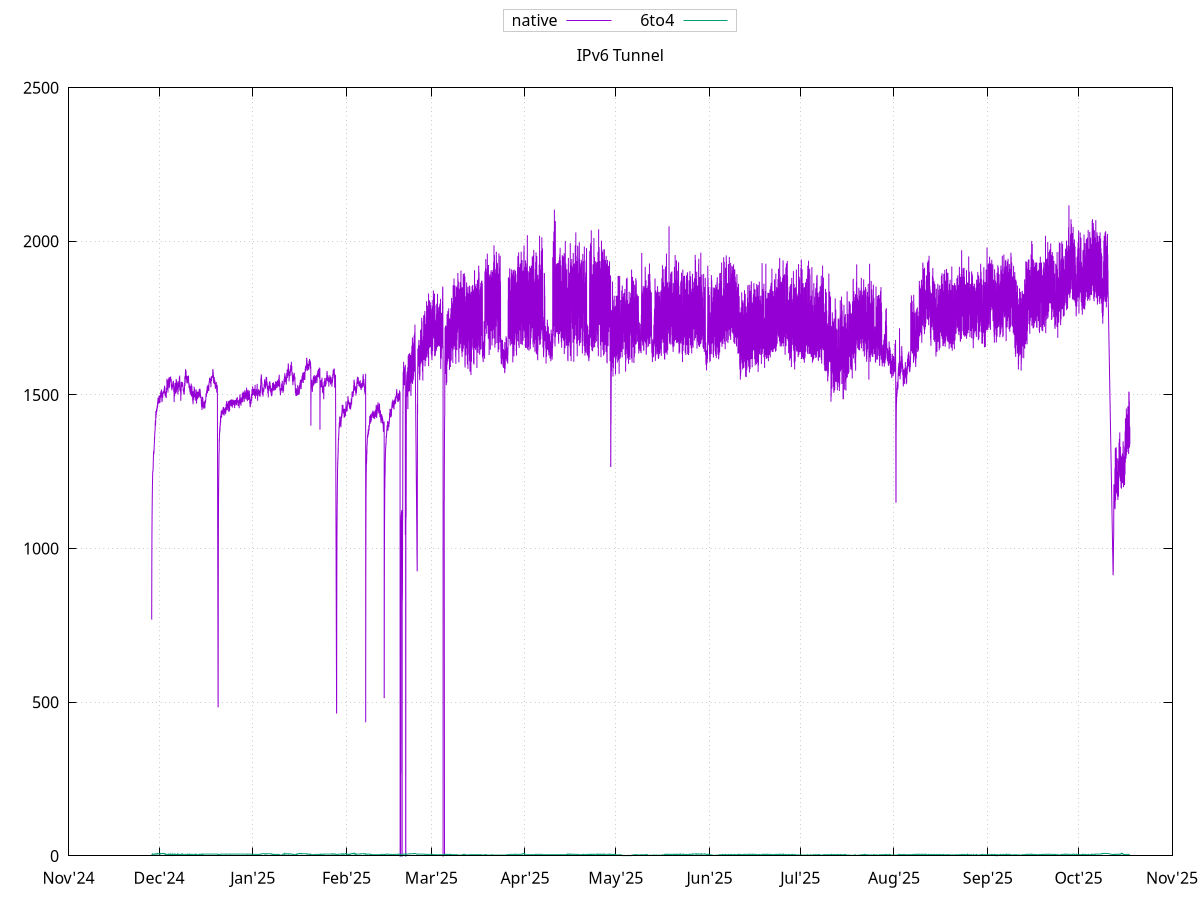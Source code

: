 set terminal png size 1110,630 font "size,14"
set output '/home/gengraph/gengraphN/code/web/ip,tunnel_all.png'
set grid lw 0.5
set key box lw 0.1
set key above
set timefmt "%s"
set xdata time
set autoscale x
set title 'IPv6 Tunnel'
set format x "%b'%y"



plot '-' using 1:2 with lines title 'native', '-' using 1:2 with lines title '6to4'

# native
1732796445	770
1732800046	770
1732803647	955
1732807248	1055
1732810849	1108
1732814451	1150
1732818052	1183
1732821653	1210
1732825254	1227
1732828855	1248
1732832457	1251
1732836058	1254
1732839661	1256
1732843262	1279
1732846863	1288
1732850464	1306
1732854066	1315
1732857667	1306
1732861268	1320
1732864872	1310
1732868473	1325
1732872074	1337
1732875675	1340
1732879276	1362
1732882877	1358
1732886479	1370
1732890080	1380
1732893681	1382
1732897282	1385
1732900884	1405
1732904485	1417
1732908086	1400
1732911687	1405
1732915288	1427
1732918889	1448
1732922492	1425
1732926093	1436
1732929694	1435
1732933296	1443
1732936897	1449
1732940498	1456
1732944100	1445
1732947701	1449
1732951302	1452
1732954903	1460
1732958504	1466
1732962105	1457
1732965706	1464
1732969307	1479
1732972908	1465
1732976509	1478
1732980110	1491
1732983711	1486
1732987312	1477
1732990913	1477
1732994514	1483
1732998115	1489
1733001716	1486
1733005318	1472
1733008919	1495
1733012521	1497
1733016122	1497
1733019723	1493
1733023324	1497
1733026925	1491
1733030526	1478
1733034130	1474
1733037731	1483
1733041332	1485
1733044933	1498
1733048535	1490
1733052136	1499
1733055737	1508
1733059338	1505
1733062939	1512
1733066543	1493
1733070144	1500
1733073745	1507
1733077347	1518
1733080948	1507
1733084549	1508
1733088150	1506
1733091751	1477
1733095352	1483
1733098953	1479
1733102555	1506
1733106158	1507
1733109759	1496
1733113360	1490
1733116961	1499
1733120562	1505
1733124163	1512
1733127764	1508
1733131365	1505
1733134966	1507
1733138567	1513
1733142168	1506
1733145769	1506
1733149370	1505
1733152975	1515
1733156576	1522
1733160177	1516
1733163778	1517
1733167379	1530
1733170981	1528
1733174582	1515
1733178185	1524
1733181786	1496
1733185387	1500
1733188988	1503
1733192589	1511
1733196190	1496
1733199791	1509
1733203392	1492
1733206994	1498
1733210595	1506
1733214196	1490
1733217797	1504
1733221398	1509
1733224999	1523
1733228600	1519
1733232201	1523
1733235802	1553
1733239403	1545
1733243004	1517
1733246606	1531
1733250207	1532
1733253808	1548
1733257410	1546
1733261010	1537
1733264611	1508
1733268212	1535
1733271813	1532
1733275414	1529
1733279015	1539
1733282617	1553
1733286218	1535
1733289819	1538
1733293420	1557
1733297022	1552
1733300623	1522
1733304224	1546
1733307825	1544
1733311426	1527
1733315028	1556
1733318629	1543
1733322230	1548
1733325831	1554
1733329432	1559
1733333033	1546
1733336634	1560
1733340236	1557
1733343837	1556
1733347438	1545
1733351039	1547
1733354640	1540
1733358241	1551
1733361842	1530
1733365443	1525
1733369044	1535
1733372645	1522
1733376246	1515
1733379847	1532
1733383448	1525
1733387049	1532
1733390650	1521
1733394251	1534
1733397852	1526
1733401453	1533
1733405054	1539
1733408655	1543
1733412256	1541
1733415857	1538
1733419458	1546
1733423060	1529
1733426661	1539
1733430262	1509
1733433863	1518
1733437464	1511
1733441065	1477
1733444666	1503
1733448267	1519
1733451868	1512
1733455470	1496
1733459071	1528
1733462672	1527
1733466273	1513
1733469874	1539
1733473475	1514
1733477076	1508
1733480677	1527
1733484278	1504
1733487879	1530
1733491480	1505
1733495081	1525
1733498682	1552
1733502283	1544
1733505884	1510
1733509485	1524
1733513086	1547
1733516688	1535
1733520289	1540
1733523891	1544
1733527492	1537
1733531094	1531
1733534695	1524
1733538297	1517
1733541899	1538
1733545500	1505
1733549101	1502
1733552702	1529
1733556303	1510
1733559904	1528
1733563505	1524
1733567106	1544
1733570707	1529
1733574308	1532
1733577909	1530
1733581510	1525
1733585111	1529
1733588712	1555
1733592315	1556
1733595916	1556
1733599517	1563
1733603118	1518
1733606719	1514
1733610320	1543
1733613921	1521
1733617522	1516
1733621123	1511
1733624724	1514
1733628325	1506
1733631926	1481
1733635527	1505
1733639128	1501
1733642729	1520
1733646330	1532
1733649932	1536
1733653533	1543
1733657134	1535
1733660735	1534
1733664338	1537
1733667940	1541
1733671541	1542
1733675142	1528
1733678744	1528
1733682345	1540
1733685947	1535
1733689549	1531
1733693150	1528
1733696752	1525
1733700353	1513
1733703954	1522
1733707555	1512
1733711156	1510
1733714757	1516
1733718358	1503
1733721959	1509
1733725560	1507
1733729161	1501
1733732762	1512
1733736363	1515
1733739964	1539
1733743565	1529
1733747166	1561
1733750767	1530
1733754368	1548
1733757969	1542
1733761570	1567
1733765171	1579
1733768772	1584
1733772373	1579
1733775974	1569
1733779575	1579
1733783176	1573
1733786777	1554
1733790378	1554
1733793980	1554
1733797581	1547
1733801182	1555
1733804783	1538
1733808384	1547
1733811985	1562
1733815586	1551
1733819187	1550
1733822788	1538
1733826389	1545
1733829991	1558
1733833592	1557
1733837193	1549
1733840794	1560
1733844395	1544
1733847996	1563
1733851598	1560
1733855199	1547
1733858800	1535
1733862401	1535
1733866003	1523
1733869604	1538
1733873205	1529
1733876806	1531
1733880407	1526
1733884008	1517
1733887610	1526
1733891211	1512
1733894812	1510
1733898413	1516
1733902014	1501
1733905615	1523
1733909216	1525
1733912817	1529
1733916418	1530
1733920019	1525
1733923620	1516
1733927221	1537
1733930822	1531
1733934423	1498
1733938024	1495
1733941625	1507
1733945226	1530
1733948827	1526
1733952428	1507
1733956029	1514
1733959630	1495
1733963231	1501
1733966832	1512
1733970433	1487
1733974034	1479
1733977635	1486
1733981236	1470
1733984837	1481
1733988438	1504
1733992039	1503
1733995640	1503
1733999241	1512
1734002842	1484
1734006443	1514
1734010044	1504
1734013645	1527
1734017246	1514
1734020847	1494
1734024448	1520
1734028049	1512
1734031650	1516
1734035251	1504
1734038852	1492
1734042453	1501
1734046054	1504
1734049655	1490
1734053256	1500
1734056857	1481
1734060458	1492
1734064059	1493
1734067660	1490
1734071261	1518
1734074862	1502
1734078463	1497
1734082064	1472
1734085665	1487
1734089266	1487
1734092867	1501
1734096468	1502
1734100069	1503
1734103670	1511
1734107272	1486
1734110874	1499
1734114475	1504
1734118077	1501
1734121678	1510
1734125279	1502
1734128880	1510
1734132481	1508
1734136082	1508
1734139683	1496
1734143284	1492
1734146885	1492
1734150486	1508
1734154087	1518
1734157688	1511
1734161289	1513
1734164890	1509
1734168491	1519
1734172092	1495
1734175693	1521
1734179294	1514
1734182895	1511
1734186496	1515
1734190097	1503
1734193698	1491
1734197299	1502
1734200901	1492
1734204504	1494
1734208105	1489
1734211707	1494
1734215308	1484
1734218910	1474
1734222511	1463
1734226112	1476
1734229714	1459
1734233315	1477
1734236916	1451
1734240517	1482
1734244118	1472
1734247720	1494
1734251321	1487
1734254923	1476
1734258524	1492
1734262125	1487
1734265726	1461
1734269327	1471
1734272928	1461
1734276529	1456
1734280130	1473
1734283731	1469
1734287332	1469
1734290933	1463
1734294534	1478
1734298135	1475
1734301736	1460
1734305337	1472
1734308938	1470
1734312540	1456
1734316141	1469
1734319743	1457
1734323344	1470
1734326945	1483
1734330546	1479
1734334147	1479
1734337748	1474
1734341349	1483
1734344950	1485
1734348551	1497
1734352152	1497
1734355753	1506
1734359354	1501
1734362955	1494
1734366556	1505
1734370157	1513
1734373758	1514
1734377359	1513
1734380960	1518
1734384561	1528
1734388162	1505
1734391763	1510
1734395364	1507
1734398965	1517
1734402566	1527
1734406167	1533
1734409768	1526
1734413369	1525
1734416970	1515
1734420571	1514
1734424172	1519
1734427773	1520
1734431374	1513
1734434975	1527
1734438576	1543
1734442177	1541
1734445778	1542
1734449380	1542
1734452981	1556
1734456582	1551
1734460183	1548
1734463784	1542
1734467385	1544
1734470986	1552
1734474587	1553
1734478190	1542
1734481793	1538
1734485394	1538
1734488995	1543
1734492596	1525
1734496198	1548
1734499799	1560
1734503400	1556
1734507001	1557
1734510602	1546
1734514203	1549
1734517804	1562
1734521405	1558
1734525006	1562
1734528607	1557
1734532208	1558
1734535809	1556
1734539410	1560
1734543011	1571
1734546612	1584
1734550214	1581
1734553815	1578
1734557416	1573
1734561017	1560
1734564618	1565
1734568219	1543
1734571820	1538
1734575421	1539
1734579022	1544
1734582623	1558
1734586224	1543
1734589825	1558
1734593426	1538
1734597028	1536
1734600629	1540
1734604230	1548
1734607831	1533
1734611432	1540
1734615033	1527
1734618634	1520
1734622236	1523
1734625837	1536
1734629438	1536
1734633039	1536
1734636640	1530
1734640241	1539
1734643842	1542
1734647443	1532
1734651044	1524
1734654645	1528
1734658246	1508
1734661848	1517
1734665449	1525
1734669050	1533
1734672651	1524
1734676252	1524
1734696687	485
1734698488	485
1734700289	675
1734702090	837
1734703891	968
1734705692	1034
1734707493	1104
1734709294	1150
1734711095	1186
1734712896	1205
1734714697	1234
1734716498	1245
1734718299	1265
1734720100	1280
1734721901	1307
1734723702	1312
1734725503	1311
1734727304	1324
1734729105	1352
1734730906	1357
1734732707	1348
1734734508	1356
1734736309	1370
1734738110	1381
1734739911	1372
1734741712	1385
1734743513	1385
1734745314	1393
1734747115	1382
1734748916	1399
1734750717	1381
1734752518	1397
1734754320	1396
1734756121	1408
1734757922	1407
1734759723	1400
1734761524	1407
1734763325	1416
1734765126	1415
1734766927	1432
1734768728	1409
1734770529	1416
1734772330	1422
1734774131	1427
1734775932	1427
1734777733	1427
1734779534	1437
1734781335	1433
1734783136	1435
1734784937	1448
1734786738	1438
1734788539	1433
1734790340	1431
1734792141	1428
1734793942	1433
1734795743	1442
1734797544	1426
1734799345	1437
1734801146	1440
1734802947	1441
1734804748	1452
1734806550	1444
1734808351	1438
1734810152	1441
1734811953	1442
1734813754	1447
1734815555	1447
1734817356	1445
1734819157	1437
1734820958	1438
1734822759	1449
1734824560	1446
1734826361	1440
1734828162	1442
1734829963	1443
1734831765	1437
1734833566	1448
1734835367	1449
1734837168	1449
1734838969	1452
1734840770	1460
1734842571	1446
1734844372	1446
1734846173	1459
1734847974	1451
1734849775	1448
1734851576	1447
1734853377	1450
1734855178	1461
1734856979	1437
1734858781	1436
1734860582	1446
1734862383	1454
1734864184	1453
1734865985	1445
1734867786	1439
1734869587	1433
1734871388	1445
1734873189	1440
1734874990	1453
1734876791	1456
1734878592	1449
1734880393	1446
1734882194	1446
1734883996	1445
1734885798	1446
1734887599	1444
1734889400	1443
1734891201	1443
1734893002	1456
1734894803	1452
1734896604	1450
1734898405	1446
1734900206	1451
1734902009	1452
1734903810	1445
1734905611	1453
1734907412	1460
1734909213	1458
1734911014	1447
1734912815	1437
1734914616	1452
1734916417	1445
1734918218	1445
1734920019	1448
1734921820	1449
1734923621	1453
1734925422	1457
1734927223	1471
1734929024	1464
1734930825	1462
1734932626	1462
1734934427	1458
1734936229	1468
1734938030	1465
1734939831	1480
1734941632	1465
1734943433	1452
1734945234	1462
1734947035	1461
1734948836	1466
1734950637	1467
1734952438	1455
1734954239	1456
1734956040	1450
1734957841	1454
1734959642	1451
1734961443	1455
1734963244	1458
1734965045	1460
1734966846	1472
1734968647	1460
1734970448	1458
1734972249	1466
1734974050	1465
1734975851	1461
1734977652	1473
1734979453	1463
1734981254	1467
1734983055	1467
1734984856	1471
1734986657	1480
1734988458	1467
1734990259	1464
1734992060	1459
1734993861	1467
1734995662	1462
1734997463	1460
1734999264	1447
1735001065	1456
1735002867	1465
1735004668	1445
1735006469	1455
1735008270	1446
1735010071	1447
1735011872	1447
1735013673	1450
1735015474	1470
1735017275	1481
1735019077	1464
1735020878	1476
1735022679	1470
1735024480	1467
1735026281	1449
1735028082	1465
1735029883	1466
1735031685	1462
1735033486	1479
1735035287	1477
1735037088	1478
1735038889	1484
1735040690	1478
1735042491	1480
1735044292	1472
1735046093	1472
1735047894	1475
1735049695	1470
1735051496	1479
1735053297	1465
1735055098	1476
1735056899	1466
1735058700	1484
1735060501	1466
1735062302	1469
1735064103	1476
1735065904	1478
1735067705	1472
1735069506	1469
1735071307	1476
1735073108	1478
1735074909	1474
1735076710	1463
1735078511	1469
1735080312	1463
1735082113	1465
1735083914	1472
1735085715	1486
1735087516	1476
1735089317	1473
1735091118	1483
1735092919	1468
1735094720	1477
1735096521	1478
1735098322	1475
1735100123	1480
1735101924	1471
1735103725	1475
1735105526	1459
1735107327	1474
1735109128	1471
1735110929	1475
1735112730	1477
1735114531	1474
1735116332	1473
1735118133	1483
1735119934	1477
1735121735	1485
1735123536	1471
1735125337	1472
1735127138	1475
1735128939	1480
1735130740	1476
1735132541	1469
1735134342	1481
1735136144	1469
1735137945	1468
1735139746	1469
1735141547	1478
1735143348	1474
1735145150	1474
1735146951	1481
1735148752	1483
1735150553	1480
1735152354	1476
1735154155	1471
1735155956	1466
1735157757	1470
1735159558	1474
1735161359	1482
1735163160	1479
1735164961	1479
1735166762	1459
1735168563	1459
1735170364	1475
1735172165	1464
1735173966	1470
1735175767	1467
1735177568	1464
1735179369	1468
1735181170	1468
1735182971	1475
1735184772	1482
1735186573	1482
1735188374	1477
1735190175	1475
1735191976	1479
1735193777	1477
1735195578	1470
1735197379	1475
1735199180	1472
1735200981	1476
1735202782	1471
1735204583	1474
1735206384	1477
1735208185	1476
1735209986	1483
1735211787	1475
1735213588	1477
1735215389	1473
1735217190	1478
1735218991	1487
1735220792	1489
1735222593	1467
1735224394	1488
1735226195	1485
1735227996	1485
1735229797	1478
1735231598	1478
1735233399	1483
1735235200	1478
1735237001	1479
1735238802	1485
1735240603	1488
1735242404	1485
1735244205	1486
1735246006	1493
1735247807	1486
1735249608	1475
1735251409	1478
1735253210	1477
1735255011	1482
1735256812	1477
1735258613	1477
1735260414	1473
1735262215	1481
1735264016	1476
1735265817	1466
1735267618	1464
1735269419	1477
1735271220	1477
1735273022	1481
1735274823	1479
1735276624	1479
1735278425	1472
1735280226	1475
1735282028	1479
1735283829	1476
1735285630	1483
1735287431	1480
1735289232	1480
1735291033	1476
1735292834	1471
1735294635	1478
1735296436	1484
1735298237	1457
1735300038	1468
1735301839	1469
1735303640	1478
1735305441	1475
1735307242	1485
1735309043	1488
1735310844	1487
1735312645	1481
1735314446	1489
1735316247	1484
1735318048	1491
1735319849	1501
1735321650	1499
1735323451	1502
1735325252	1491
1735327053	1488
1735328854	1492
1735330655	1480
1735332456	1482
1735334257	1470
1735336058	1484
1735337859	1480
1735339660	1477
1735341461	1472
1735343262	1483
1735345063	1476
1735346864	1474
1735348665	1474
1735350466	1465
1735352267	1472
1735354068	1483
1735355869	1478
1735357670	1474
1735359471	1488
1735361272	1484
1735363073	1492
1735364874	1485
1735366675	1488
1735368476	1492
1735370277	1487
1735372079	1486
1735373880	1482
1735375681	1488
1735377482	1489
1735379283	1490
1735381084	1485
1735382885	1489
1735384686	1476
1735386487	1498
1735388288	1506
1735390089	1489
1735391892	1487
1735393693	1490
1735395494	1489
1735397295	1486
1735399096	1478
1735400898	1496
1735402699	1502
1735404500	1494
1735406301	1494
1735408102	1506
1735409903	1505
1735411704	1511
1735413505	1507
1735415306	1491
1735417107	1494
1735418908	1497
1735420709	1495
1735422512	1496
1735424313	1508
1735426114	1500
1735427915	1493
1735429716	1491
1735431517	1488
1735433318	1494
1735435119	1491
1735436920	1500
1735438721	1481
1735440522	1479
1735442323	1479
1735444124	1489
1735445925	1493
1735447726	1498
1735449528	1488
1735451329	1489
1735453130	1504
1735454931	1506
1735456733	1507
1735458534	1515
1735460335	1504
1735462136	1506
1735463937	1507
1735465738	1496
1735467539	1502
1735469340	1496
1735471141	1501
1735472942	1492
1735474743	1499
1735476544	1505
1735478345	1502
1735480146	1497
1735481947	1488
1735483748	1494
1735485549	1491
1735487350	1503
1735489151	1506
1735490952	1505
1735492753	1511
1735494554	1507
1735496355	1498
1735498156	1485
1735499957	1499
1735501759	1502
1735503560	1516
1735505361	1507
1735507162	1512
1735508963	1509
1735510764	1524
1735512565	1501
1735514366	1504
1735516167	1507
1735517968	1506
1735519769	1515
1735521570	1506
1735523371	1507
1735525173	1498
1735526974	1494
1735528776	1501
1735530577	1493
1735532378	1480
1735534179	1489
1735535980	1497
1735537781	1486
1735539582	1502
1735541383	1485
1735543184	1493
1735544985	1500
1735546786	1500
1735548587	1505
1735550388	1509
1735552189	1517
1735553990	1512
1735555791	1504
1735557592	1512
1735559393	1506
1735561194	1502
1735562995	1495
1735564796	1493
1735566597	1487
1735568398	1489
1735570199	1484
1735572000	1493
1735573802	1501
1735575603	1507
1735577404	1509
1735579205	1505
1735581006	1506
1735582807	1495
1735584609	1503
1735586410	1504
1735588211	1496
1735590012	1514
1735591813	1502
1735593614	1498
1735595415	1489
1735597216	1494
1735599017	1492
1735600818	1474
1735602619	1472
1735604420	1474
1735606221	1483
1735608022	1484
1735609823	1466
1735611624	1462
1735613426	1468
1735615227	1475
1735617028	1460
1735618829	1466
1735620630	1474
1735622431	1477
1735624232	1485
1735626033	1477
1735627834	1469
1735629635	1476
1735631436	1474
1735633237	1475
1735635038	1480
1735636839	1482
1735638640	1472
1735640441	1484
1735642242	1492
1735644043	1485
1735645844	1495
1735647645	1503
1735649446	1492
1735651248	1491
1735653049	1501
1735654850	1491
1735656651	1481
1735658452	1495
1735660253	1490
1735662054	1502
1735663855	1506
1735665656	1516
1735667457	1519
1735669258	1513
1735671059	1505
1735672860	1505
1735674661	1511
1735676462	1508
1735678263	1509
1735680064	1517
1735681865	1513
1735683666	1528
1735685467	1518
1735687269	1498
1735689070	1519
1735690871	1505
1735692672	1504
1735694473	1515
1735696274	1510
1735698075	1509
1735699876	1500
1735701677	1506
1735703478	1503
1735705279	1505
1735707080	1504
1735708881	1509
1735710682	1510
1735712483	1516
1735714284	1520
1735716085	1513
1735717886	1519
1735719688	1516
1735721489	1507
1735723290	1506
1735725091	1509
1735726892	1502
1735728693	1514
1735730494	1516
1735732295	1519
1735734096	1515
1735735897	1506
1735737698	1497
1735739499	1498
1735741300	1512
1735743101	1515
1735744902	1520
1735746703	1511
1735748504	1510
1735750306	1522
1735752107	1527
1735753908	1533
1735755709	1517
1735757510	1508
1735759311	1506
1735761112	1496
1735762913	1488
1735764714	1498
1735766515	1503
1735768316	1502
1735770117	1503
1735771918	1501
1735773719	1501
1735775520	1503
1735777321	1502
1735779122	1513
1735780923	1511
1735782724	1506
1735784525	1502
1735786326	1497
1735788127	1511
1735789928	1519
1735791729	1512
1735793530	1504
1735795331	1501
1735797132	1509
1735798933	1511
1735800734	1517
1735802535	1515
1735804336	1517
1735806138	1521
1735807939	1515
1735809740	1521
1735811541	1521
1735813342	1536
1735815143	1529
1735816944	1511
1735818745	1515
1735820546	1499
1735822347	1503
1735824148	1499
1735825949	1481
1735827750	1493
1735829551	1509
1735831352	1496
1735833153	1513
1735834954	1500
1735836755	1514
1735838556	1505
1735840357	1508
1735842158	1509
1735843959	1498
1735845760	1503
1735847561	1509
1735849362	1509
1735851163	1511
1735852964	1512
1735854765	1509
1735856566	1519
1735858367	1518
1735860168	1503
1735861970	1509
1735863771	1509
1735865572	1516
1735867373	1504
1735869174	1509
1735870975	1512
1735872776	1508
1735874577	1507
1735876379	1514
1735878180	1505
1735879981	1513
1735881782	1496
1735883583	1498
1735885384	1505
1735887185	1496
1735888986	1511
1735890788	1504
1735892589	1509
1735894390	1507
1735896191	1502
1735897993	1494
1735899794	1511
1735901595	1506
1735903396	1516
1735905197	1507
1735906998	1527
1735908799	1531
1735910600	1521
1735912401	1524
1735914202	1508
1735916003	1518
1735917804	1533
1735919605	1554
1735921406	1540
1735923207	1549
1735925008	1535
1735926810	1554
1735928611	1558
1735930412	1567
1735932213	1565
1735934014	1549
1735935815	1552
1735937616	1560
1735939417	1552
1735941218	1543
1735943019	1546
1735944820	1537
1735946621	1542
1735948422	1535
1735950223	1536
1735952024	1530
1735953825	1523
1735955626	1522
1735957427	1517
1735959228	1504
1735961030	1501
1735962831	1514
1735964632	1504
1735966433	1524
1735968234	1502
1735970035	1513
1735971836	1510
1735973637	1513
1735975438	1518
1735977239	1502
1735979040	1495
1735980841	1506
1735982642	1500
1735984443	1506
1735986244	1513
1735988045	1513
1735989846	1512
1735991647	1516
1735993448	1514
1735995249	1510
1735997050	1520
1735998851	1515
1736000652	1510
1736002454	1523
1736004255	1518
1736006056	1521
1736007857	1526
1736009658	1518
1736011459	1517
1736013260	1535
1736015061	1531
1736016862	1537
1736018663	1536
1736020464	1528
1736022265	1536
1736024066	1548
1736025867	1545
1736027668	1551
1736029469	1538
1736031270	1538
1736033071	1535
1736034872	1545
1736036673	1534
1736038474	1544
1736040275	1534
1736042076	1536
1736043878	1526
1736045679	1530
1736047480	1525
1736049283	1526
1736051085	1527
1736052886	1521
1736054687	1528
1736056488	1526
1736058289	1529
1736060090	1529
1736061891	1536
1736063692	1537
1736065493	1544
1736067294	1544
1736069095	1559
1736070896	1554
1736072698	1556
1736074499	1556
1736076300	1539
1736078101	1537
1736079902	1538
1736081703	1552
1736083504	1558
1736085305	1552
1736087106	1543
1736088907	1540
1736090708	1533
1736092509	1531
1736094310	1534
1736096112	1532
1736097913	1542
1736099714	1531
1736101515	1528
1736103316	1535
1736105117	1518
1736106918	1527
1736108719	1522
1736110520	1529
1736112321	1526
1736114122	1525
1736115924	1528
1736117725	1505
1736119526	1520
1736121327	1528
1736123128	1526
1736124929	1513
1736126730	1522
1736128531	1517
1736130332	1492
1736132133	1502
1736133934	1519
1736135735	1523
1736137536	1516
1736139337	1519
1736141138	1513
1736142939	1522
1736144740	1519
1736146541	1529
1736148343	1529
1736150144	1524
1736151945	1514
1736153746	1528
1736155547	1533
1736157349	1531
1736159150	1536
1736160951	1542
1736162752	1540
1736164553	1531
1736166354	1523
1736168155	1532
1736169956	1533
1736171757	1523
1736173558	1545
1736175359	1520
1736177160	1531
1736178961	1528
1736180762	1539
1736182563	1528
1736184364	1525
1736186165	1521
1736187966	1525
1736189767	1519
1736191568	1528
1736193369	1511
1736195170	1512
1736196971	1530
1736198772	1522
1736200573	1508
1736202374	1516
1736204175	1509
1736205976	1519
1736207777	1516
1736209578	1518
1736211380	1519
1736213181	1511
1736214982	1503
1736216783	1499
1736218584	1511
1736220385	1509
1736222186	1496
1736223987	1513
1736225788	1507
1736227589	1504
1736229390	1522
1736231191	1512
1736232992	1499
1736234793	1499
1736236594	1501
1736238395	1505
1736240196	1512
1736241997	1512
1736243798	1510
1736245599	1517
1736247400	1517
1736249201	1518
1736251002	1537
1736252803	1536
1736254604	1539
1736256406	1523
1736258207	1520
1736260008	1525
1736261809	1535
1736263610	1516
1736265411	1520
1736267212	1514
1736269014	1528
1736270815	1525
1736272616	1520
1736274417	1529
1736276218	1527
1736278019	1530
1736279820	1538
1736281621	1541
1736283422	1539
1736285223	1532
1736287024	1522
1736288825	1518
1736290626	1520
1736292427	1526
1736294228	1518
1736296029	1525
1736297830	1514
1736299631	1518
1736301432	1535
1736303233	1530
1736305034	1526
1736306835	1526
1736308636	1531
1736310437	1526
1736312238	1522
1736314039	1526
1736315840	1526
1736317641	1522
1736319442	1521
1736321244	1520
1736323045	1533
1736324846	1527
1736326647	1525
1736328448	1525
1736330249	1525
1736332050	1516
1736333851	1522
1736335652	1524
1736337453	1528
1736339254	1542
1736341056	1538
1736342857	1537
1736344658	1542
1736346459	1545
1736348260	1537
1736350061	1533
1736351863	1543
1736353664	1536
1736355465	1521
1736357266	1529
1736359067	1539
1736360868	1543
1736362669	1538
1736364470	1528
1736366271	1538
1736368072	1543
1736369873	1531
1736371674	1528
1736373475	1536
1736375276	1533
1736377077	1525
1736378878	1527
1736380679	1535
1736382480	1527
1736384281	1525
1736386082	1524
1736387883	1526
1736389684	1530
1736391485	1542
1736393286	1534
1736395087	1545
1736396888	1545
1736398689	1529
1736400490	1539
1736402291	1545
1736404092	1548
1736405893	1541
1736407694	1531
1736409495	1547
1736411296	1546
1736413097	1537
1736414898	1540
1736416699	1540
1736418500	1539
1736420301	1545
1736422102	1529
1736423903	1548
1736425704	1549
1736427505	1552
1736429306	1548
1736431107	1548
1736432908	1527
1736434709	1538
1736436510	1557
1736438311	1561
1736440112	1545
1736441913	1548
1736443714	1566
1736445515	1549
1736447316	1542
1736449117	1546
1736450918	1540
1736452719	1540
1736454520	1533
1736456321	1540
1736458122	1540
1736459923	1534
1736461724	1531
1736463525	1514
1736465326	1520
1736467127	1519
1736468928	1519
1736470729	1515
1736472530	1507
1736474331	1516
1736476132	1503
1736477933	1511
1736479734	1499
1736481535	1514
1736483336	1516
1736485137	1519
1736486938	1506
1736488739	1522
1736490540	1517
1736492341	1514
1736494142	1512
1736495943	1516
1736497744	1520
1736499545	1517
1736501346	1523
1736503147	1521
1736504948	1520
1736506749	1521
1736508551	1523
1736510352	1521
1736512153	1536
1736513954	1531
1736515755	1515
1736517556	1522
1736519357	1537
1736521158	1536
1736522959	1535
1736524760	1528
1736526561	1534
1736528362	1541
1736530163	1546
1736531964	1541
1736533765	1531
1736535566	1529
1736537367	1527
1736539168	1530
1736540969	1518
1736542770	1526
1736544571	1513
1736546372	1524
1736548173	1524
1736549974	1513
1736551775	1507
1736553576	1516
1736555377	1527
1736557179	1515
1736558980	1525
1736560781	1523
1736562583	1518
1736564384	1519
1736566185	1526
1736567986	1512
1736569787	1533
1736571588	1524
1736573389	1540
1736575190	1543
1736576991	1536
1736578792	1536
1736580593	1548
1736582394	1553
1736584195	1545
1736585996	1553
1736587797	1533
1736589598	1548
1736591399	1551
1736593200	1559
1736595001	1559
1736596802	1551
1736598603	1560
1736600404	1561
1736602205	1571
1736604006	1552
1736605807	1548
1736607608	1551
1736609410	1542
1736611211	1565
1736613012	1551
1736614813	1556
1736616614	1561
1736618415	1553
1736620216	1551
1736622017	1553
1736623818	1557
1736625619	1550
1736627421	1548
1736629222	1544
1736631023	1544
1736632824	1544
1736634625	1544
1736636426	1551
1736638227	1549
1736640028	1544
1736641829	1534
1736643630	1544
1736645431	1547
1736647232	1534
1736649033	1549
1736650834	1557
1736652635	1556
1736654436	1547
1736656237	1571
1736658038	1566
1736659839	1564
1736661640	1571
1736663441	1571
1736665242	1562
1736667043	1561
1736668844	1571
1736670645	1581
1736672446	1581
1736674247	1570
1736676049	1555
1736677850	1580
1736679651	1574
1736681452	1572
1736683253	1573
1736685054	1571
1736686855	1562
1736688656	1573
1736690457	1567
1736692259	1586
1736694060	1576
1736695861	1574
1736697662	1587
1736699463	1590
1736701264	1603
1736703065	1594
1736704866	1597
1736706667	1598
1736708468	1592
1736710269	1584
1736712070	1585
1736713871	1580
1736715672	1569
1736717473	1570
1736719275	1563
1736721077	1562
1736722878	1561
1736724679	1544
1736726480	1563
1736728281	1552
1736730082	1556
1736731883	1568
1736733684	1560
1736735485	1564
1736737286	1570
1736739087	1568
1736740888	1576
1736742689	1567
1736744490	1567
1736746292	1570
1736748093	1567
1736749894	1577
1736751695	1570
1736753497	1561
1736755298	1583
1736757099	1577
1736758900	1573
1736760704	1571
1736762505	1574
1736764306	1578
1736766107	1585
1736767909	1576
1736769710	1597
1736771511	1577
1736773312	1583
1736775113	1585
1736776914	1582
1736778715	1585
1736780516	1586
1736782317	1586
1736784118	1585
1736785919	1594
1736787720	1594
1736789521	1605
1736791322	1608
1736793123	1594
1736794924	1589
1736796725	1592
1736798526	1593
1736800327	1587
1736802128	1594
1736803929	1572
1736805730	1576
1736807531	1566
1736809333	1564
1736811134	1572
1736812935	1565
1736814736	1575
1736816537	1565
1736818338	1571
1736820139	1557
1736821940	1552
1736823741	1544
1736825542	1545
1736827343	1548
1736829144	1542
1736830945	1545
1736832746	1541
1736834547	1532
1736836348	1535
1736838149	1542
1736839950	1557
1736841751	1558
1736843552	1564
1736845353	1557
1736847154	1560
1736848955	1561
1736850756	1557
1736852557	1544
1736854358	1555
1736856160	1565
1736857962	1558
1736859763	1568
1736861564	1560
1736863365	1562
1736865167	1572
1736866968	1564
1736868769	1558
1736870570	1555
1736872371	1572
1736874172	1569
1736875973	1569
1736877774	1557
1736879575	1553
1736881376	1555
1736883177	1552
1736884978	1551
1736886779	1560
1736888580	1559
1736890381	1545
1736892182	1558
1736893983	1540
1736895784	1537
1736897585	1534
1736899386	1530
1736901187	1533
1736902988	1535
1736904789	1506
1736906590	1522
1736908391	1520
1736910192	1516
1736911993	1519
1736913794	1507
1736915596	1501
1736917397	1506
1736919198	1497
1736920999	1508
1736922800	1503
1736924601	1506
1736926402	1511
1736928203	1516
1736930004	1515
1736931805	1522
1736933606	1517
1736935407	1515
1736937208	1511
1736939009	1513
1736940810	1511
1736942611	1515
1736944412	1510
1736946214	1497
1736948015	1502
1736949816	1512
1736951617	1511
1736953418	1517
1736955219	1508
1736957020	1506
1736958821	1511
1736960622	1510
1736962423	1507
1736964224	1508
1736966025	1500
1736967826	1515
1736969627	1513
1736971428	1532
1736973229	1518
1736975030	1524
1736976831	1526
1736978632	1511
1736980433	1515
1736982234	1518
1736984035	1501
1736985838	1510
1736987639	1509
1736989440	1507
1736991241	1501
1736993042	1516
1736994843	1513
1736996645	1513
1736998446	1504
1737000247	1503
1737002048	1503
1737003849	1504
1737005650	1502
1737007451	1502
1737009252	1515
1737011053	1517
1737012854	1530
1737014655	1523
1737016456	1515
1737018257	1505
1737020058	1519
1737021861	1517
1737023662	1524
1737025463	1521
1737027264	1532
1737029065	1518
1737030866	1526
1737032667	1531
1737034468	1540
1737036269	1531
1737038070	1539
1737039871	1534
1737041672	1534
1737043473	1542
1737045274	1536
1737047075	1548
1737048877	1549
1737050678	1548
1737052479	1542
1737054280	1540
1737056081	1538
1737057882	1541
1737059683	1529
1737061484	1534
1737063285	1521
1737065086	1528
1737066887	1533
1737068688	1519
1737070490	1528
1737072291	1526
1737074092	1537
1737075893	1541
1737077694	1550
1737079495	1551
1737081296	1547
1737083097	1550
1737084899	1541
1737086700	1552
1737088501	1539
1737090302	1547
1737092104	1547
1737093906	1561
1737095707	1560
1737097508	1559
1737099309	1545
1737101110	1559
1737102911	1556
1737104712	1564
1737106514	1561
1737108315	1554
1737110116	1559
1737111917	1556
1737113718	1566
1737115519	1572
1737117320	1567
1737119121	1550
1737120923	1548
1737122724	1545
1737124525	1544
1737126326	1555
1737128127	1542
1737129928	1539
1737131729	1550
1737133530	1547
1737135331	1553
1737137132	1564
1737138933	1564
1737140734	1564
1737142535	1567
1737144336	1570
1737146137	1574
1737147938	1566
1737149739	1563
1737151540	1565
1737153341	1555
1737155142	1567
1737156943	1575
1737158744	1559
1737160545	1557
1737162346	1557
1737164147	1554
1737165948	1549
1737167749	1561
1737169550	1555
1737171351	1560
1737173152	1562
1737174953	1549
1737176754	1554
1737178555	1566
1737180356	1570
1737182157	1574
1737183958	1576
1737185759	1586
1737187560	1576
1737189361	1584
1737191162	1576
1737192963	1589
1737194765	1590
1737196566	1592
1737198367	1581
1737200168	1585
1737201969	1596
1737203770	1585
1737205571	1580
1737207372	1581
1737209173	1579
1737210974	1585
1737212775	1586
1737214576	1591
1737216377	1587
1737218178	1586
1737219979	1589
1737221780	1600
1737223581	1596
1737225383	1615
1737227184	1620
1737228985	1620
1737230786	1621
1737232587	1600
1737234388	1606
1737236189	1614
1737237990	1595
1737239791	1591
1737241592	1593
1737243393	1604
1737245194	1586
1737246995	1593
1737248796	1579
1737250597	1588
1737252398	1582
1737254199	1594
1737256001	1587
1737257802	1593
1737259603	1592
1737261404	1595
1737263205	1594
1737265006	1589
1737266807	1594
1737268608	1590
1737270409	1583
1737272210	1601
1737274011	1597
1737275812	1600
1737277613	1584
1737279414	1584
1737281215	1584
1737283016	1600
1737284817	1589
1737286618	1588
1737288419	1582
1737290220	1598
1737292021	1594
1737293822	1610
1737295623	1593
1737297424	1611
1737299225	1603
1737301026	1610
1737302827	1605
1737304628	1608
1737306429	1603
1737308230	1617
1737310031	1601
1737311832	1600
1737313633	1598
1737315435	1609
1737317236	1612
1737319037	1602
1737320838	1603
1737322639	1613
1737324440	1607
1737326241	1596
1737328042	1595
1737329843	1610
1737331644	1590
1737333445	1586
1737335247	1589
1737337048	1600
1737338849	1606
1737340650	1592
1737342452	1591
1737344253	1590
1737346054	1593
1737347855	1400
1737349656	1475
1737351457	1492
1737353258	1524
1737355059	1539
1737356860	1547
1737358661	1548
1737360462	1537
1737362263	1539
1737364064	1522
1737365865	1550
1737367666	1542
1737369467	1528
1737371268	1540
1737373070	1530
1737374872	1529
1737376673	1527
1737378474	1524
1737380275	1524
1737382076	1527
1737383877	1539
1737385678	1528
1737387479	1512
1737389280	1518
1737391081	1510
1737392882	1527
1737394683	1530
1737396484	1530
1737398285	1536
1737400086	1530
1737401887	1545
1737403688	1549
1737405489	1543
1737407290	1544
1737409091	1536
1737410892	1544
1737412693	1528
1737414494	1556
1737416295	1552
1737418096	1544
1737419897	1557
1737421698	1561
1737423499	1550
1737425300	1537
1737427101	1548
1737428902	1544
1737430703	1536
1737432504	1539
1737434305	1533
1737436107	1549
1737437908	1542
1737439709	1554
1737441510	1543
1737443311	1563
1737445112	1563
1737446913	1554
1737448714	1560
1737450515	1546
1737452316	1549
1737454117	1544
1737455918	1548
1737457719	1547
1737459520	1537
1737461321	1539
1737463122	1551
1737464923	1558
1737466724	1545
1737468526	1551
1737470327	1558
1737472128	1545
1737473929	1545
1737475730	1538
1737477531	1550
1737479333	1540
1737481134	1554
1737482935	1560
1737484736	1561
1737486537	1557
1737488338	1553
1737490140	1548
1737491941	1550
1737493742	1555
1737495543	1561
1737497344	1564
1737499145	1557
1737500946	1564
1737502748	1558
1737504549	1554
1737506350	1550
1737508151	1548
1737509952	1558
1737511753	1555
1737513554	1550
1737515355	1539
1737517156	1543
1737518957	1554
1737520758	1551
1737522559	1540
1737524360	1567
1737526161	1549
1737527962	1558
1737529763	1557
1737531564	1565
1737533365	1566
1737535166	1571
1737536967	1567
1737538768	1567
1737540569	1560
1737542370	1567
1737544171	1578
1737545972	1562
1737547773	1560
1737549574	1573
1737551375	1579
1737553176	1580
1737554977	1558
1737556778	1562
1737558579	1568
1737560380	1575
1737562181	1569
1737563982	1578
1737565783	1584
1737567584	1576
1737569385	1574
1737571186	1577
1737572987	1567
1737574789	1572
1737576590	1580
1737578391	1559
1737580192	1566
1737581993	1572
1737583794	1574
1737585595	1580
1737587396	1582
1737589197	1589
1737590998	1583
1737592799	1554
1737594600	1560
1737596401	1572
1737598202	1572
1737600003	1554
1737601804	1563
1737603605	1587
1737605406	1572
1737607207	1387
1737609008	1459
1737610809	1496
1737612612	1504
1737614413	1531
1737616214	1530
1737618015	1544
1737619816	1548
1737621617	1538
1737623418	1539
1737625219	1532
1737627020	1533
1737628822	1525
1737630623	1527
1737632424	1525
1737634225	1527
1737636026	1525
1737637827	1531
1737639628	1538
1737641429	1544
1737643230	1534
1737645031	1531
1737646832	1545
1737648633	1526
1737650434	1547
1737652236	1547
1737654037	1549
1737655838	1545
1737657639	1546
1737659440	1546
1737661241	1553
1737663042	1545
1737664843	1556
1737666644	1549
1737668445	1537
1737670246	1524
1737672047	1540
1737673848	1530
1737675649	1530
1737677450	1520
1737679251	1514
1737681053	1508
1737682854	1520
1737684655	1518
1737686456	1522
1737688257	1512
1737690059	1514
1737691860	1520
1737693661	1529
1737695462	1512
1737697263	1514
1737699064	1523
1737700865	1504
1737702666	1514
1737704467	1530
1737706268	1516
1737708069	1523
1737709870	1525
1737711671	1511
1737713472	1510
1737715273	1486
1737717074	1493
1737718875	1515
1737720676	1535
1737722477	1526
1737724278	1544
1737726079	1539
1737727880	1534
1737729682	1538
1737731483	1540
1737733285	1534
1737735086	1528
1737736887	1541
1737738688	1543
1737740489	1532
1737742290	1542
1737744091	1550
1737745892	1552
1737747693	1555
1737749494	1553
1737751295	1541
1737753096	1544
1737754897	1537
1737756698	1546
1737758499	1543
1737760300	1534
1737762101	1527
1737763902	1543
1737765704	1530
1737767505	1536
1737769306	1537
1737771107	1536
1737772908	1530
1737774709	1542
1737776510	1537
1737778311	1540
1737780112	1548
1737781913	1546
1737783714	1536
1737785515	1543
1737787316	1556
1737789117	1549
1737790918	1550
1737792719	1551
1737794520	1555
1737796321	1553
1737798122	1549
1737799923	1557
1737801724	1547
1737803525	1572
1737805326	1559
1737807127	1564
1737808928	1575
1737810729	1575
1737812530	1578
1737814331	1566
1737816132	1546
1737817933	1564
1737819734	1563
1737821535	1553
1737823336	1557
1737825137	1557
1737826938	1560
1737828739	1554
1737830540	1560
1737832341	1560
1737834142	1564
1737835943	1555
1737837744	1556
1737839545	1552
1737841346	1542
1737843147	1541
1737844948	1559
1737846749	1542
1737848550	1546
1737850351	1552
1737852152	1552
1737853953	1554
1737855754	1553
1737857555	1544
1737859356	1546
1737861157	1527
1737862958	1546
1737864759	1552
1737866560	1543
1737868361	1546
1737870162	1544
1737871963	1543
1737873764	1554
1737875565	1547
1737877366	1543
1737879167	1553
1737880968	1556
1737882769	1542
1737884570	1557
1737886371	1556
1737888172	1557
1737889973	1564
1737891774	1560
1737893575	1563
1737895376	1560
1737897177	1556
1737898978	1548
1737900779	1552
1737902581	1546
1737904382	1551
1737906183	1541
1737907984	1543
1737909785	1534
1737911586	1553
1737913387	1547
1737915188	1550
1737916989	1539
1737918790	1549
1737920591	1548
1737922392	1559
1737924193	1545
1737925994	1545
1737927795	1551
1737929596	1544
1737931397	1544
1737933198	1550
1737934999	1546
1737936800	1551
1737938601	1543
1737940402	1542
1737942203	1539
1737944004	1536
1737945805	1536
1737947607	1527
1737949408	1528
1737951209	1536
1737953010	1541
1737954811	1539
1737956612	1541
1737958413	1552
1737960214	1539
1737962015	1556
1737963816	1548
1737965617	1549
1737967418	1544
1737969219	1554
1737971020	1559
1737972821	1562
1737974622	1569
1737976423	1564
1737978224	1561
1737980025	1554
1737981826	1558
1737983627	1574
1737985428	1582
1737987229	1563
1737989030	1572
1737990831	1567
1737992632	1568
1737994433	1565
1737996234	1570
1737998035	1570
1737999836	1575
1738001637	1575
1738003438	1574
1738005239	1583
1738007040	1582
1738008841	1586
1738010642	1578
1738012443	1586
1738014244	1568
1738016045	1586
1738017846	1579
1738019647	1565
1738021448	1558
1738023249	1557
1738025050	1560
1738026851	1524
1738028652	1548
1738030453	1546
1738032254	1558
1738034055	1550
1738035856	1549
1738037657	1561
1738039458	1553
1738041260	1554
1738043061	1557
1738044862	1564
1738046663	1562
1738048464	1566
1738050266	1556
1738052067	1563
1738082217	465
1738084018	465
1738085819	669
1738087620	813
1738089421	918
1738091222	983
1738093023	1036
1738094824	1077
1738096625	1106
1738098426	1132
1738100227	1147
1738102028	1168
1738103829	1198
1738105630	1208
1738107431	1229
1738109232	1242
1738111033	1262
1738112834	1267
1738114635	1283
1738116436	1274
1738118237	1295
1738120038	1288
1738121839	1294
1738123640	1307
1738125441	1304
1738127242	1328
1738129043	1311
1738130844	1345
1738132645	1345
1738134447	1354
1738136248	1360
1738138049	1354
1738139850	1356
1738141651	1356
1738143452	1374
1738145253	1369
1738147054	1377
1738148855	1378
1738150656	1390
1738152457	1397
1738154258	1395
1738156059	1393
1738157860	1395
1738159661	1411
1738161462	1402
1738163263	1406
1738165064	1395
1738166865	1409
1738168666	1411
1738170467	1424
1738172268	1430
1738174069	1421
1738175870	1417
1738177671	1413
1738179472	1424
1738181273	1428
1738183074	1420
1738184875	1430
1738186676	1414
1738188477	1412
1738190278	1399
1738192079	1418
1738193880	1409
1738195681	1409
1738197482	1412
1738199283	1410
1738201084	1402
1738202885	1403
1738204686	1411
1738206487	1395
1738208288	1405
1738210089	1410
1738211890	1415
1738213691	1416
1738215492	1414
1738217293	1420
1738219094	1428
1738220895	1429
1738222696	1429
1738224497	1433
1738226298	1439
1738228099	1429
1738229900	1425
1738231701	1434
1738233502	1434
1738235303	1445
1738237105	1451
1738238906	1433
1738240707	1449
1738242508	1467
1738244309	1465
1738246110	1456
1738247911	1454
1738249713	1468
1738251514	1453
1738253315	1447
1738255116	1450
1738256918	1460
1738258719	1449
1738260520	1452
1738262321	1468
1738264122	1465
1738265923	1462
1738267724	1456
1738269525	1454
1738271326	1456
1738273127	1440
1738274928	1445
1738276729	1444
1738278530	1447
1738280331	1443
1738282132	1450
1738283933	1454
1738285734	1451
1738287535	1451
1738289336	1440
1738291137	1447
1738292938	1448
1738294739	1439
1738296540	1437
1738298341	1431
1738300142	1427
1738301943	1426
1738303744	1436
1738305545	1440
1738307346	1455
1738309147	1453
1738310948	1452
1738312749	1454
1738314550	1438
1738316352	1449
1738318153	1428
1738319954	1437
1738321755	1442
1738323556	1444
1738325357	1444
1738327158	1453
1738328959	1455
1738330760	1434
1738332561	1448
1738334362	1448
1738336163	1432
1738337964	1446
1738339765	1447
1738341566	1443
1738343367	1452
1738345168	1456
1738346969	1453
1738348771	1453
1738350572	1479
1738352373	1470
1738354174	1455
1738355975	1459
1738357776	1451
1738359577	1461
1738361378	1453
1738363179	1458
1738364980	1452
1738366782	1448
1738368583	1447
1738370384	1446
1738372185	1463
1738373986	1464
1738375787	1458
1738377588	1457
1738379389	1453
1738381190	1459
1738382991	1450
1738384792	1447
1738386593	1457
1738388394	1459
1738390195	1471
1738391996	1466
1738393797	1467
1738395599	1475
1738397400	1479
1738399201	1475
1738401002	1480
1738402803	1482
1738404604	1487
1738406405	1496
1738408206	1495
1738410007	1483
1738411808	1490
1738413609	1472
1738415410	1483
1738417211	1483
1738419012	1482
1738420813	1476
1738422615	1472
1738424416	1482
1738426218	1471
1738428019	1479
1738429820	1470
1738431621	1476
1738433422	1474
1738435223	1477
1738437024	1467
1738438825	1476
1738440626	1466
1738442427	1476
1738444228	1468
1738446030	1463
1738447831	1463
1738449632	1465
1738451433	1465
1738453234	1457
1738455035	1457
1738456836	1458
1738458637	1475
1738460438	1465
1738462239	1463
1738464040	1464
1738465841	1470
1738467642	1476
1738469443	1462
1738471244	1457
1738473045	1456
1738474846	1462
1738476647	1454
1738478448	1454
1738480249	1457
1738482050	1469
1738483851	1469
1738485652	1464
1738487453	1456
1738489254	1470
1738491055	1467
1738492856	1465
1738494657	1463
1738496458	1472
1738498259	1474
1738500060	1476
1738501861	1489
1738503662	1477
1738505463	1474
1738507265	1472
1738509066	1482
1738510867	1476
1738512668	1469
1738514469	1482
1738516270	1487
1738518072	1488
1738519874	1492
1738521675	1495
1738523476	1504
1738525277	1511
1738527078	1501
1738528880	1493
1738530681	1498
1738532482	1501
1738534283	1503
1738536084	1503
1738537885	1507
1738539686	1505
1738541487	1512
1738543289	1505
1738545090	1505
1738546891	1508
1738548692	1500
1738550493	1494
1738552294	1496
1738554095	1503
1738555896	1496
1738557697	1504
1738559498	1509
1738561299	1507
1738563100	1506
1738564901	1509
1738566702	1514
1738568503	1521
1738570304	1520
1738572105	1531
1738573906	1514
1738575707	1527
1738577508	1530
1738579309	1546
1738581110	1546
1738582911	1550
1738584712	1545
1738586513	1542
1738588314	1535
1738590116	1541
1738591917	1530
1738593718	1539
1738595519	1539
1738597320	1535
1738599121	1525
1738600922	1514
1738602723	1524
1738604524	1518
1738606325	1526
1738608126	1522
1738609927	1518
1738611728	1517
1738613529	1520
1738615332	1527
1738617134	1527
1738618935	1528
1738620736	1517
1738622537	1511
1738624338	1510
1738626139	1509
1738627940	1512
1738629742	1508
1738631543	1508
1738633344	1508
1738635145	1498
1738636946	1514
1738638747	1516
1738640548	1514
1738642349	1512
1738644150	1526
1738645951	1515
1738647752	1514
1738649553	1526
1738651354	1505
1738653155	1529
1738654956	1516
1738656757	1525
1738658558	1523
1738660359	1541
1738662160	1540
1738663961	1524
1738665762	1534
1738667563	1545
1738669364	1545
1738671165	1553
1738672966	1548
1738674767	1556
1738676568	1550
1738678369	1546
1738680170	1556
1738681971	1559
1738683772	1558
1738685573	1551
1738687374	1551
1738689175	1552
1738690976	1553
1738692777	1536
1738694578	1553
1738696379	1556
1738698180	1557
1738699981	1555
1738701782	1557
1738703583	1545
1738705384	1546
1738707185	1538
1738708986	1542
1738710789	1536
1738712590	1545
1738714391	1539
1738716192	1542
1738717993	1529
1738719794	1533
1738721595	1532
1738723396	1533
1738725197	1544
1738726999	1538
1738728800	1543
1738730601	1542
1738732402	1534
1738734203	1527
1738736004	1531
1738737805	1530
1738739606	1542
1738741407	1531
1738743208	1535
1738745009	1532
1738746810	1532
1738748611	1541
1738750412	1536
1738752213	1528
1738754014	1535
1738755815	1533
1738757616	1548
1738759417	1535
1738761218	1530
1738763019	1524
1738764820	1524
1738766621	1523
1738768422	1528
1738770223	1536
1738772025	1535
1738773826	1535
1738775627	1534
1738777428	1531
1738779229	1532
1738781030	1516
1738782831	1519
1738784632	1530
1738786433	1526
1738788234	1527
1738790035	1521
1738791836	1529
1738793637	1529
1738795438	1534
1738797239	1528
1738799040	1539
1738800841	1533
1738802642	1537
1738804443	1538
1738806245	1527
1738808046	1536
1738809847	1532
1738811648	1524
1738813449	1537
1738815250	1536
1738817051	1528
1738818852	1524
1738820653	1529
1738822454	1528
1738824255	1526
1738826056	1545
1738827858	1530
1738829660	1526
1738831461	1535
1738833262	1540
1738835063	1560
1738836865	1560
1738838666	1554
1738840467	1552
1738842268	1568
1738844069	1563
1738845870	1562
1738847671	1532
1738849472	1535
1738851273	1530
1738853074	1532
1738854876	1547
1738856677	1543
1738858478	1534
1738860279	1539
1738862080	1552
1738863881	1531
1738865682	1544
1738867483	1533
1738869284	1532
1738871085	1534
1738872886	1537
1738874687	1524
1738876488	1529
1738878289	1524
1738880090	1519
1738881891	1519
1738883692	1525
1738885493	1509
1738887294	1514
1738889095	1513
1738890896	1528
1738892697	1525
1738894499	1502
1738896300	1518
1738898101	1512
1738899902	1512
1738901703	1514
1738903504	1521
1738905305	1517
1738907106	1511
1738908907	1526
1738910708	1536
1738912509	1569
1738914310	435
1738916111	734
1738917912	921
1738919713	1019
1738921514	1101
1738923315	1160
1738925116	1197
1738926917	1210
1738928718	1242
1738930519	1253
1738932320	1273
1738937721	1278
1738939522	1283
1738941323	1286
1738943124	1301
1738944925	1323
1738946726	1315
1738948528	1307
1738950329	1333
1738952130	1339
1738953931	1338
1738955732	1337
1738957533	1344
1738959334	1354
1738961135	1361
1738962936	1362
1738964737	1364
1738966538	1369
1738968339	1369
1738970140	1368
1738971941	1362
1738973742	1367
1738975543	1373
1738977344	1364
1738979145	1378
1738980946	1373
1738982747	1368
1738984548	1378
1738986349	1388
1738988150	1377
1738989951	1380
1738991752	1379
1738993553	1374
1738995354	1372
1738997155	1382
1738998956	1379
1739000757	1388
1739002558	1389
1739004359	1401
1739006160	1397
1739007961	1399
1739009762	1387
1739011563	1387
1739013364	1394
1739015165	1400
1739016966	1401
1739018767	1397
1739020568	1403
1739022369	1411
1739024170	1409
1739025971	1416
1739027772	1411
1739029573	1432
1739031374	1420
1739033175	1426
1739034976	1417
1739036777	1407
1739038578	1406
1739040379	1409
1739042180	1424
1739043981	1427
1739045782	1416
1739047583	1424
1739049384	1425
1739051185	1437
1739052986	1426
1739054787	1425
1739056588	1423
1739058389	1434
1739060190	1424
1739061991	1419
1739063792	1411
1739065593	1418
1739067394	1416
1739069195	1418
1739070996	1423
1739072797	1423
1739074598	1420
1739076399	1418
1739078200	1433
1739080001	1425
1739081802	1431
1739083603	1432
1739085404	1439
1739087205	1428
1739089006	1428
1739090807	1441
1739092608	1439
1739094409	1439
1739096210	1438
1739098011	1440
1739099812	1431
1739101613	1437
1739103414	1443
1739105215	1433
1739107016	1434
1739108817	1441
1739110618	1442
1739112419	1443
1739114220	1442
1739116021	1438
1739117822	1449
1739119623	1435
1739121424	1441
1739123225	1434
1739125026	1432
1739126828	1426
1739128629	1429
1739130430	1446
1739132231	1429
1739134032	1431
1739135833	1433
1739137634	1431
1739139435	1433
1739141236	1431
1739143037	1424
1739144838	1446
1739146639	1434
1739148440	1434
1739150241	1428
1739152042	1431
1739153843	1435
1739155644	1438
1739157445	1437
1739159246	1442
1739161047	1433
1739162848	1422
1739164649	1423
1739166450	1427
1739168251	1424
1739170052	1426
1739171854	1436
1739173655	1428
1739175456	1429
1739177257	1433
1739179058	1438
1739180859	1445
1739182660	1449
1739184461	1445
1739186262	1444
1739188063	1434
1739189864	1446
1739191665	1438
1739193466	1442
1739195267	1436
1739197069	1439
1739198870	1452
1739200671	1441
1739202472	1429
1739204273	1453
1739206074	1442
1739207875	1441
1739209676	1453
1739211477	1450
1739213278	1460
1739215079	1468
1739216880	1460
1739218681	1460
1739220482	1456
1739222283	1452
1739224084	1453
1739225885	1437
1739227686	1425
1739229487	1434
1739231288	1433
1739233089	1442
1739234890	1435
1739236691	1438
1739238492	1445
1739240293	1438
1739242094	1448
1739243895	1461
1739245696	1448
1739247497	1457
1739249298	1466
1739251099	1462
1739252900	1465
1739254701	1458
1739256502	1460
1739258303	1461
1739260104	1458
1739261905	1472
1739263706	1468
1739265507	1476
1739267308	1472
1739269109	1459
1739270910	1452
1739272711	1454
1739274512	1454
1739276313	1446
1739278114	1452
1739279915	1446
1739281716	1448
1739283517	1455
1739285318	1448
1739287119	1440
1739288920	1454
1739290721	1441
1739292522	1452
1739294323	1457
1739296124	1447
1739297925	1458
1739299726	1460
1739301527	1470
1739303328	1471
1739305129	1452
1739306930	1472
1739308731	1459
1739310532	1469
1739312333	1453
1739314134	1447
1739315935	1443
1739317736	1432
1739319537	1428
1739321338	1431
1739323139	1437
1739324940	1431
1739326741	1436
1739328542	1432
1739330343	1436
1739332144	1439
1739333945	1450
1739335746	1446
1739337547	1434
1739339348	1433
1739341149	1421
1739342950	1428
1739344751	1417
1739346552	1427
1739348353	1424
1739350154	1411
1739351955	1411
1739353756	1425
1739355557	1435
1739357359	1429
1739359160	1422
1739360961	1421
1739362762	1429
1739364563	1426
1739366364	1435
1739368165	1436
1739369966	1438
1739371767	1418
1739373568	1421
1739375369	1428
1739377170	1432
1739378971	1428
1739380772	1427
1739382574	1417
1739384375	1422
1739386176	1431
1739387977	1408
1739389778	1414
1739391579	1414
1739393380	1411
1739395181	1425
1739396982	1422
1739398783	1411
1739400584	1410
1739402385	1406
1739404186	1415
1739405987	1420
1739407788	1404
1739409589	1409
1739411390	1404
1739413191	1406
1739414992	1394
1739416793	1394
1739418594	1380
1739420395	1392
1739422196	1400
1739423997	1398
1739425798	1407
1739427599	1411
1739429400	1409
1739431201	1407
1739433002	1405
1739434803	1408
1739436604	1395
1739438405	1412
1739440206	1412
1739442007	1403
1739442129	515
1739443930	515
1739445731	741
1739447532	873
1739449333	975
1739451134	1030
1739452935	1079
1739454736	1109
1739456537	1141
1739458338	1177
1739460139	1200
1739461940	1198
1739463741	1231
1739465542	1233
1739467343	1245
1739469144	1250
1739470945	1274
1739472746	1282
1739474547	1289
1739476348	1302
1739478149	1311
1739479950	1315
1739481751	1314
1739483552	1326
1739485353	1330
1739487154	1330
1739488955	1338
1739490756	1342
1739492557	1338
1739494358	1337
1739496159	1345
1739497960	1352
1739499761	1365
1739501562	1365
1739503363	1366
1739505164	1364
1739506965	1361
1739508766	1370
1739510567	1368
1739512368	1376
1739514169	1372
1739515970	1381
1739517771	1391
1739519572	1389
1739521373	1384
1739523174	1384
1739524975	1402
1739526776	1390
1739528577	1386
1739530378	1390
1739532179	1387
1739533981	1391
1739535782	1385
1739537583	1394
1739539384	1400
1739541185	1415
1739542986	1391
1739544787	1396
1739546588	1397
1739548389	1388
1739550190	1392
1739551991	1384
1739553792	1395
1739555593	1399
1739557394	1398
1739559195	1401
1739560996	1400
1739562797	1403
1739564598	1400
1739566399	1413
1739568200	1412
1739570001	1401
1739571802	1404
1739573603	1408
1739575404	1411
1739577205	1395
1739579006	1410
1739580807	1406
1739582608	1407
1739584409	1415
1739586210	1406
1739588011	1412
1739589812	1422
1739591613	1421
1739593414	1415
1739595215	1435
1739597016	1441
1739598817	1435
1739600618	1438
1739602419	1440
1739604220	1440
1739606021	1433
1739607822	1455
1739609623	1451
1739611424	1435
1739613225	1444
1739615026	1440
1739616827	1435
1739618628	1427
1739620429	1437
1739622230	1436
1739624031	1442
1739625832	1441
1739627633	1442
1739629434	1441
1739631235	1453
1739633036	1439
1739634837	1427
1739636638	1444
1739638439	1454
1739640240	1443
1739642041	1445
1739643842	1447
1739645644	1438
1739647445	1431
1739649246	1436
1739651047	1447
1739652848	1442
1739654649	1451
1739656450	1455
1739658251	1455
1739660052	1460
1739661853	1463
1739663654	1468
1739665455	1466
1739667256	1468
1739669057	1470
1739670858	1478
1739672659	1466
1739674460	1458
1739676261	1459
1739678062	1460
1739679863	1471
1739681664	1476
1739683465	1472
1739685266	1472
1739687067	1461
1739688868	1485
1739690669	1471
1739692470	1474
1739694271	1480
1739696072	1474
1739697873	1476
1739699674	1468
1739701475	1469
1739703276	1479
1739705077	1479
1739706878	1476
1739708679	1469
1739710480	1477
1739712281	1464
1739714082	1458
1739715883	1458
1739717684	1465
1739719485	1459
1739721286	1454
1739723087	1455
1739724888	1453
1739726689	1468
1739728490	1475
1739730291	1483
1739732092	1467
1739733894	1477
1739735695	1480
1739737496	1480
1739739297	1471
1739741098	1474
1739742899	1475
1739744700	1474
1739746501	1486
1739748302	1480
1739750103	1473
1739751904	1480
1739753705	1475
1739755506	1472
1739757307	1470
1739759108	1493
1739760909	1488
1739762710	1473
1739764511	1472
1739766312	1480
1739768114	1484
1739769915	1477
1739771716	1490
1739773517	1496
1739775318	1480
1739777119	1488
1739778920	1497
1739780721	1491
1739782522	1491
1739784323	1495
1739786124	1495
1739787925	1499
1739789726	1500
1739791527	1502
1739793328	1507
1739795129	1511
1739796930	1502
1739798731	1511
1739800532	1519
1739802333	1514
1739804134	1511
1739805935	1504
1739807736	1502
1739809537	1500
1739811338	1507
1739813139	1491
1739814940	1504
1739816741	1492
1739818542	1490
1739820343	1493
1739822144	1489
1739823945	1487
1739825746	1485
1739827547	1491
1739829348	1479
1739831150	1478
1739832951	1483
1739834752	1477
1739836553	1484
1739838354	1483
1739840155	1487
1739841956	1488
1739843757	1478
1739845558	1481
1739847359	1485
1739849160	1493
1739850961	1505
1739852762	1488
1739854563	1496
1739856364	1491
1739858165	1489
1739859966	1494
1739861767	1491
1739863568	1487
1739865369	1502
1739867170	1482
1739868971	1486
1739870772	1492
1739872573	1503
1739874374	1490
1739876175	1501
1739877976	1486
1739879777	1515
1739881578	1502
1739883379	1496
1739885180	1500
1739886981	1505
1739888782	1511
1739890583	1507
1739892384	1504
1739894185	1508
1739895986	1500
1739898361	0
1739898469	0
1739898736	254
1739900537	254
1739902338	411
1739904143	548
1739905944	650
1739907745	733
1739908319	0
1739908375	0
1739908417	0
1739908631	0
1739908767	0
1739908963	0
1739909034	0
1739909065	0
1739909105	0
1739909707	0
1739909767	0
1739910504	0
1739910736	0
1739910854	0
1739911056	0
1739911125	0
1739911158	271
1739912959	271
1739914760	480
1739916561	724
1739918362	876
1739920166	950
1739921967	1028
1739923768	1066
1739925571	1093
1739927373	1096
1739929174	1109
1739930977	1106
1739932778	1101
1739934581	1119
1739936382	1103
1739938185	1109
1739939987	1096
1739941789	1116
1739943590	1124
1739945392	1117
1739947193	1111
1739948994	1126
1739949210	0
1739949494	0
1739950808	943
1739952609	943
1739954661	0
1739954993	0
1739955278	0
1739955355	0
1739956867	910
1739958669	910
1739958942	832
1739960744	832
1739961702	855
1739963503	855
1739965304	929
1739967105	1003
1739968515	1092
1739970316	1092
1739972117	1116
1739973918	1292
1739975719	1399
1739977520	1455
1739979321	1486
1739981122	1522
1739982923	1514
1739984724	1575
1739986525	1520
1739988326	1522
1739990127	1549
1739991928	1557
1739993729	1580
1739995530	1564
1739997331	1608
1739999132	1543
1740000933	1551
1740002734	1535
1740004535	1553
1740006336	1544
1740008137	1557
1740009938	1567
1740011739	1592
1740013540	1542
1740015341	1532
1740017142	1570
1740018943	1567
1740020744	1568
1740022545	1562
1740024346	1549
1740026147	1564
1740027948	1546
1740029749	1586
1740031550	1564
1740033351	1531
1740035152	1557
1740036953	1537
1740038754	1559
1740040555	1582
1740042356	1538
1740044157	1576
1740045958	1598
1740046750	1046
1740048551	1046
1740050352	1111
1740052153	1196
1740053954	1372
1740055755	1467
1740056135	0
1740057886	0
1740057961	0
1740058058	0
1740058183	0
1740058321	0
1740058438	0
1740059577	0
1740059851	0
1740060014	0
1740060147	0
1740060405	0
1740061419	1084
1740063220	1084
1740065021	1143
1740066822	1290
1740067289	1104
1740069091	1104
1740070895	1181
1740072696	1266
1740074497	1404
1740076298	1502
1740078099	1498
1740079900	1535
1740081701	1547
1740083502	1527
1740085303	1544
1740087104	1566
1740088905	1563
1740090706	1542
1740092507	1542
1740094308	1495
1740096109	1576
1740097910	1560
1740099711	1575
1740101512	1533
1740103313	1538
1740105114	1542
1740106915	1521
1740108718	1513
1740110519	1557
1740112320	1551
1740114121	1590
1740115922	1566
1740117723	1468
1740119524	1454
1740121325	1558
1740123126	1577
1740124927	1577
1740126728	1576
1740128529	1628
1740130330	1590
1740132131	1570
1740133932	1520
1740135733	1585
1740137535	1511
1740139336	1521
1740141137	1530
1740142938	1604
1740144739	1633
1740146540	1561
1740148341	1604
1740150142	1620
1740151943	1592
1740153744	1574
1740155545	1600
1740157346	1559
1740159147	1594
1740160949	1523
1740162750	1633
1740164551	1602
1740166353	1512
1740168154	1605
1740169955	1574
1740171756	1625
1740173557	1637
1740175358	1588
1740177159	1581
1740178960	1580
1740180761	1537
1740182562	1608
1740184363	1600
1740186164	1582
1740187965	1588
1740189766	1605
1740191567	1589
1740193368	1620
1740195169	1626
1740196970	1630
1740198771	1609
1740200572	1587
1740202373	1558
1740204174	1506
1740205984	1497
1740207785	1520
1740209586	1511
1740211387	1594
1740213188	1609
1740214989	1551
1740216790	1622
1740218591	1552
1740220392	1612
1740222193	1621
1740223994	1595
1740225795	1593
1740227596	1641
1740229397	1617
1740231198	1628
1740232999	1660
1740234801	1554
1740236602	1541
1740238403	1610
1740240206	1620
1740242007	1591
1740243808	1627
1740245609	1553
1740247410	1643
1740249211	1687
1740251012	1630
1740252813	1536
1740254615	1546
1740256418	1541
1740258219	1591
1740260020	1668
1740261821	1626
1740263622	1607
1740265423	1549
1740267224	1549
1740269025	1615
1740270826	1628
1740272627	1624
1740274428	1550
1740276230	1557
1740278031	1632
1740279833	1565
1740281634	1565
1740283436	1560
1740285237	1570
1740287038	1647
1740288839	1643
1740290640	1670
1740292441	1678
1740294242	1619
1740296043	1658
1740297844	1694
1740299645	1614
1740301446	1639
1740303247	1628
1740305049	1594
1740306851	1576
1740308652	1583
1740310453	1649
1740312254	1703
1740314055	1577
1740315856	1676
1740317657	1699
1740319458	1649
1740321259	1729
1740323060	1697
1740324861	1671
1740326662	1647
1740384476	928
1740386277	928
1740388078	1013
1740389879	1213
1740391680	1327
1740393481	1470
1740395282	1440
1740397083	1440
1740398884	1555
1740400685	1591
1740402486	1582
1740404287	1651
1740406091	1580
1740407892	1569
1740409693	1621
1740411494	1636
1740413295	1601
1740415096	1624
1740416897	1649
1740418698	1636
1740420499	1638
1740422300	1662
1740424101	1617
1740425902	1655
1740427703	1643
1740429504	1592
1740431305	1675
1740433106	1628
1740434907	1679
1740436708	1638
1740438509	1679
1740440310	1624
1740442111	1650
1740443912	1629
1740445713	1629
1740447514	1636
1740449315	1618
1740451116	1661
1740452918	1559
1740454719	1584
1740456521	1555
1740458322	1548
1740460123	1630
1740461924	1633
1740463726	1563
1740465527	1586
1740467328	1628
1740469132	1592
1740470933	1598
1740472734	1658
1740474535	1653
1740476336	1652
1740478137	1655
1740479938	1657
1740481739	1687
1740483540	1712
1740485341	1600
1740487142	1706
1740488943	1677
1740490744	1649
1740492545	1698
1740494346	1659
1740496148	1605
1740497949	1665
1740499750	1697
1740501552	1609
1740503353	1713
1740505154	1698
1740506955	1678
1740508756	1690
1740510557	1635
1740512358	1707
1740514159	1751
1740515960	1694
1740517761	1624
1740519564	1654
1740521365	1658
1740523166	1740
1740524967	1609
1740526768	1671
1740528569	1674
1740530371	1603
1740532172	1679
1740533973	1668
1740535774	1576
1740537575	1648
1740539379	1581
1740541180	1662
1740542981	1659
1740544782	1640
1740546583	1547
1740548384	1634
1740550185	1652
1740551986	1595
1740553787	1597
1740555588	1671
1740557389	1657
1740559190	1618
1740560991	1679
1740562792	1692
1740564593	1667
1740566394	1689
1740568195	1677
1740569996	1759
1740571797	1704
1740573598	1671
1740575399	1686
1740577200	1684
1740579001	1614
1740580802	1644
1740582603	1620
1740584404	1723
1740586205	1699
1740588006	1675
1740589807	1702
1740591608	1753
1740593409	1762
1740595210	1690
1740597011	1629
1740598812	1698
1740600613	1688
1740602414	1704
1740604215	1773
1740606016	1729
1740607817	1618
1740609618	1593
1740611419	1686
1740613220	1615
1740615021	1655
1740616822	1678
1740618623	1680
1740620424	1628
1740622225	1665
1740624026	1730
1740625827	1684
1740627628	1723
1740629429	1610
1740631230	1684
1740633031	1720
1740634832	1666
1740636633	1724
1740638434	1673
1740640235	1731
1740642036	1699
1740643837	1701
1740645638	1701
1740647439	1754
1740649240	1690
1740651041	1683
1740652842	1738
1740654643	1805
1740656444	1626
1740658245	1622
1740660046	1700
1740661847	1627
1740663648	1719
1740665449	1764
1740667250	1727
1740669052	1644
1740670853	1732
1740672654	1685
1740674455	1739
1740676256	1726
1740678057	1791
1740679858	1714
1740681659	1726
1740683460	1757
1740685261	1709
1740687062	1736
1740688863	1777
1740690664	1736
1740692465	1743
1740694267	1633
1740696068	1720
1740697869	1696
1740699670	1655
1740701471	1621
1740703272	1620
1740705073	1708
1740706874	1729
1740708675	1680
1740710476	1830
1740712277	1594
1740714078	1756
1740715879	1678
1740717680	1725
1740719481	1743
1740721282	1728
1740723083	1683
1740724884	1685
1740726685	1734
1740728486	1740
1740730287	1652
1740732088	1765
1740733889	1778
1740735690	1733
1740737491	1808
1740739292	1675
1740741093	1711
1740742894	1792
1740744695	1744
1740746496	1714
1740748297	1752
1740750098	1719
1740751899	1763
1740753700	1783
1740755501	1661
1740757302	1656
1740759103	1715
1740760904	1721
1740762705	1696
1740764506	1750
1740766307	1719
1740768108	1751
1740769909	1743
1740771710	1773
1740773511	1802
1740775312	1737
1740777113	1778
1740778914	1741
1740780715	1778
1740782516	1736
1740784318	1764
1740786119	1695
1740787920	1633
1740789721	1653
1740791522	1642
1740793323	1750
1740795124	1734
1740796925	1673
1740798728	1625
1740800529	1742
1740802330	1709
1740804131	1725
1740805932	1627
1740807734	1613
1740809535	1708
1740811336	1778
1740813137	1627
1740814938	1789
1740816739	1786
1740818540	1722
1740820341	1776
1740822142	1718
1740823944	1662
1740825745	1644
1740827546	1643
1740829347	1682
1740831148	1658
1740832949	1809
1740834750	1786
1740836551	1750
1740838352	1772
1740840153	1757
1740841954	1788
1740843755	1696
1740845556	1772
1740847357	1840
1740849158	1803
1740850959	1810
1740852760	1737
1740854561	1774
1740856362	1771
1740858163	1795
1740859964	1703
1740861765	1684
1740863566	1724
1740865367	1778
1740867168	1744
1740868969	1756
1740870770	1762
1740872571	1774
1740874372	1768
1740876173	1775
1740877974	1815
1740879775	1830
1740881576	1773
1740883377	1659
1740885178	1626
1740886979	1759
1740888780	1693
1740890581	1692
1740892382	1751
1740894183	1791
1740895984	1677
1740897785	1758
1740899586	1718
1740901387	1732
1740903189	1628
1740904990	1653
1740906791	1636
1740908592	1688
1740910393	1703
1740912194	1642
1740913995	1675
1740915797	1644
1740917598	1659
1740919400	1654
1740921201	1651
1740923002	1741
1740924803	1730
1740926604	1727
1740928405	1723
1740930206	1745
1740932007	1644
1740933808	1661
1740935609	1671
1740937410	1764
1740939211	1739
1740941012	1651
1740942813	1788
1740944614	1797
1740946415	1701
1740948216	1718
1740950017	1707
1740951818	1696
1740953619	1749
1740955420	1738
1740957221	1765
1740959022	1656
1740960823	1750
1740962624	1717
1740964425	1756
1740966226	1829
1740968027	1713
1740969828	1732
1740971629	1656
1740973430	1741
1740975231	1668
1740977032	1664
1740978833	1728
1740980634	1773
1740982435	1684
1740984236	1729
1740986037	1704
1740987838	1747
1740989639	1737
1740991440	1740
1740993241	1731
1740995043	1674
1740996845	1662
1740998646	1662
1741000447	1785
1741002248	1729
1741004049	1731
1741005850	1762
1741007651	1733
1741009452	1708
1741011253	1744
1741013055	1744
1741014856	1745
1741016658	1699
1741018459	1787
1741020260	1787
1741022061	1738
1741023862	1664
1741025663	1658
1741027464	1731
1741029265	1782
1741031066	1788
1741032867	1797
1741034668	1715
1741036469	1709
1741038270	1781
1741040071	1747
1741041872	1672
1741043673	1715
1741045474	1783
1741047275	1695
1741049076	1775
1741050878	1620
1741052679	1813
1741054480	1679
1741056281	1728
1741058082	1585
1741059883	1641
1741061684	1728
1741063485	1718
1741065286	1702
1741067087	1616
1741068888	1724
1741070689	1725
1741072490	1650
1741074291	1619
1741076092	1644
1741077893	1650
1741079694	1767
1741081495	1722
1741083296	1737
1741085097	1739
1741086898	1740
1741088699	1755
1741090500	1652
1741092301	1680
1741094102	1725
1741095903	1664
1741097704	1725
1741099505	1746
1741101306	1696
1741103110	1722
1741104911	1769
1741106712	1685
1741108513	1802
1741110314	1795
1741112115	1842
1741113916	1847
1741115717	1806
1741117518	1853
1741119319	1756
1741121120	1672
1741122921	1645
1741124722	1659
1741125052	0
1741125749	0
1741126000	0
1741126415	0
1741127568	0
1741156594	0
1741156746	1154
1741158547	1154
1741160348	1227
1741162150	1281
1741163951	1323
1741165752	1381
1741167553	1395
1741169355	1426
1741171158	1432
1741172959	1432
1741174760	1602
1741176561	1613
1741178362	1631
1741180163	1648
1741181964	1720
1741183765	1683
1741185566	1628
1741187367	1626
1741189168	1587
1741190969	1586
1741192770	1668
1741194571	1653
1741196372	1726
1741198173	1616
1741199974	1597
1741201775	1568
1741203576	1692
1741205377	1590
1741207178	1724
1741208979	1662
1741210780	1691
1741212581	1643
1741214382	1638
1741216183	1532
1741217984	1585
1741219785	1721
1741221586	1627
1741223387	1668
1741225188	1576
1741226989	1590
1741228790	1692
1741230591	1540
1741232392	1685
1741234193	1724
1741235994	1678
1741237795	1731
1741239596	1763
1741241397	1663
1741243202	1599
1741245003	1685
1741246804	1736
1741248605	1687
1741250406	1655
1741252207	1708
1741254008	1732
1741255809	1636
1741257610	1609
1741259411	1711
1741261212	1773
1741263013	1748
1741264814	1730
1741266615	1752
1741268416	1731
1741270217	1638
1741272018	1654
1741273819	1664
1741275620	1728
1741277421	1747
1741279222	1748
1741281023	1718
1741282825	1618
1741284626	1782
1741286427	1727
1741288228	1720
1741290029	1712
1741291830	1711
1741293631	1750
1741295432	1629
1741297233	1641
1741299034	1746
1741300835	1730
1741302636	1717
1741304437	1612
1741306238	1706
1741308039	1582
1741309841	1598
1741311642	1610
1741313443	1615
1741315245	1626
1741317046	1600
1741318847	1712
1741320648	1611
1741322449	1615
1741324250	1692
1741326051	1749
1741327852	1703
1741329653	1708
1741331454	1668
1741333255	1591
1741335057	1651
1741336858	1721
1741338659	1610
1741340460	1616
1741342261	1763
1741344062	1714
1741345863	1763
1741347666	1630
1741349467	1743
1741351268	1783
1741353069	1731
1741354870	1757
1741356671	1659
1741358472	1612
1741360274	1698
1741362075	1752
1741363876	1768
1741365677	1765
1741367478	1790
1741369279	1816
1741371080	1728
1741372882	1698
1741374683	1691
1741376484	1778
1741378285	1736
1741380086	1790
1741381888	1770
1741383689	1705
1741385490	1652
1741387291	1747
1741389092	1708
1741390893	1757
1741392694	1797
1741394495	1732
1741396297	1643
1741398098	1701
1741399899	1656
1741401700	1637
1741403501	1604
1741405302	1804
1741407103	1761
1741408906	1697
1741410707	1659
1741412508	1857
1741414309	1659
1741416110	1811
1741417911	1744
1741419713	1667
1741421514	1660
1741423315	1667
1741425116	1657
1741426917	1751
1741428718	1723
1741430519	1761
1741432320	1727
1741434121	1730
1741435922	1698
1741437723	1879
1741439524	1648
1741441325	1838
1741443126	1788
1741444927	1743
1741446728	1830
1741448529	1775
1741450330	1769
1741452131	1702
1741453932	1670
1741455733	1804
1741457534	1778
1741459335	1836
1741461136	1847
1741462937	1856
1741464738	1808
1741466539	1744
1741468340	1659
1741470142	1804
1741471944	1667
1741473745	1817
1741475546	1676
1741477347	1820
1741479148	1803
1741480949	1661
1741482751	1624
1741484552	1647
1741486353	1781
1741488154	1800
1741489955	1601
1741491756	1816
1741493557	1806
1741495358	1679
1741497160	1704
1741498961	1803
1741500762	1804
1741502563	1771
1741504364	1853
1741506165	1789
1741507966	1805
1741509767	1767
1741511568	1684
1741513369	1763
1741515170	1807
1741516971	1835
1741518772	1827
1741520573	1646
1741522374	1691
1741524177	1691
1741525978	1693
1741527779	1680
1741529580	1849
1741531381	1789
1741533182	1834
1741534983	1799
1741536784	1796
1741538585	1703
1741540386	1827
1741542187	1858
1741543988	1836
1741545789	1715
1741547590	1897
1741549391	1800
1741551194	1732
1741552995	1877
1741554796	1825
1741556597	1860
1741558398	1796
1741560199	1807
1741562000	1869
1741563801	1744
1741565607	1772
1741567408	1816
1741569209	1835
1741571010	1808
1741572811	1638
1741574612	1643
1741576413	1606
1741578216	1673
1741580017	1765
1741581818	1846
1741583619	1807
1741585420	1761
1741587221	1843
1741589022	1788
1741590823	1711
1741592624	1842
1741594425	1841
1741596226	1796
1741598027	1789
1741599828	1777
1741601629	1836
1741603430	1706
1741605231	1652
1741607032	1672
1741608833	1660
1741610634	1796
1741612435	1867
1741614236	1821
1741616037	1729
1741617839	1783
1741619640	1796
1741621441	1793
1741623242	1860
1741625043	1666
1741626844	1850
1741628645	1848
1741630448	1759
1741632249	1821
1741634050	1810
1741635851	1905
1741637652	1755
1741639453	1852
1741641254	1856
1741643056	1687
1741644857	1818
1741646658	1823
1741648459	1779
1741650260	1788
1741652061	1822
1741653862	1792
1741655664	1644
1741657465	1754
1741659266	1808
1741661067	1637
1741662868	1654
1741664669	1783
1741666470	1772
1741668271	1624
1741670072	1850
1741671873	1814
1741673674	1788
1741675475	1646
1741677276	1789
1741679077	1775
1741680878	1669
1741682679	1771
1741684480	1807
1741686281	1687
1741688083	1641
1741689884	1727
1741691685	1750
1741693486	1714
1741695287	1659
1741697088	1758
1741698889	1845
1741700690	1894
1741702491	1816
1741704293	1651
1741706094	1673
1741707895	1664
1741709696	1687
1741711497	1684
1741713298	1693
1741715099	1810
1741716900	1822
1741718701	1856
1741720502	1786
1741722303	1737
1741724104	1881
1741725905	1827
1741727706	1880
1741729507	1828
1741731308	1896
1741733109	1727
1741734911	1803
1741736712	1688
1741738513	1661
1741740314	1832
1741742115	1826
1741743916	1774
1741745717	1733
1741747518	1886
1741749320	1596
1741751121	1669
1741752922	1744
1741754723	1589
1741756524	1779
1741758325	1714
1741760126	1821
1741761927	1710
1741763728	1669
1741765529	1708
1741767330	1735
1741769131	1763
1741770932	1705
1741772733	1753
1741774534	1679
1741776335	1642
1741778137	1629
1741779938	1781
1741781739	1742
1741783540	1764
1741785341	1803
1741787142	1763
1741788943	1727
1741790744	1753
1741792545	1816
1741794346	1834
1741796147	1652
1741797948	1866
1741799749	1796
1741801550	1800
1741803351	1801
1741805152	1721
1741806953	1771
1741808754	1833
1741810555	1801
1741812356	1796
1741814157	1768
1741815958	1717
1741817759	1627
1741819560	1599
1741821361	1820
1741823162	1778
1741824963	1732
1741826764	1706
1741828565	1765
1741830366	1649
1741832167	1639
1741833968	1852
1741835769	1585
1741837570	1804
1741839371	1702
1741841172	1772
1741842973	1746
1741844774	1719
1741846575	1794
1741848376	1749
1741850177	1819
1741851978	1712
1741853779	1759
1741855580	1739
1741857383	1676
1741859184	1829
1741860985	1830
1741862786	1769
1741864587	1750
1741866388	1774
1741868189	1697
1741869990	1632
1741871791	1779
1741873592	1827
1741875393	1856
1741877194	1610
1741878995	1651
1741880796	1667
1741882597	1664
1741884398	1836
1741886199	1738
1741888000	1853
1741889801	1611
1741891605	1630
1741893406	1576
1741895207	1615
1741897008	1718
1741898809	1715
1741900610	1764
1741902411	1703
1741904212	1829
1741906013	1724
1741907814	1787
1741909615	1711
1741911416	1803
1741913217	1631
1741915018	1735
1741916819	1736
1741918620	1755
1741920421	1624
1741922223	1565
1741924024	1788
1741925825	1836
1741927626	1794
1741929427	1734
1741931228	1749
1741933029	1728
1741934830	1723
1741936631	1608
1741938432	1677
1741940233	1787
1741942034	1716
1741943835	1733
1741945636	1718
1741947437	1715
1741949238	1647
1741951039	1744
1741952840	1718
1741954641	1854
1741956442	1765
1741958243	1654
1741960044	1664
1741961845	1660
1741963646	1846
1741965447	1820
1741967248	1791
1741969049	1760
1741970850	1858
1741972651	1816
1741974453	1721
1741976254	1684
1741978055	1793
1741979856	1814
1741981657	1831
1741983458	1782
1741985259	1844
1741987060	1726
1741988861	1705
1741990662	1838
1741992463	1836
1741994265	1664
1741996066	1603
1741997867	1628
1741999668	1808
1742001469	1707
1742003272	1723
1742005073	1803
1742006874	1763
1742008676	1599
1742010477	1782
1742012278	1797
1742014079	1746
1742015880	1664
1742017681	1828
1742019482	1831
1742021283	1841
1742023084	1906
1742024885	1894
1742026686	1802
1742028487	1817
1742030288	1693
1742032089	1789
1742033890	1843
1742035691	1816
1742037493	1653
1742039294	1676
1742041095	1715
1742042898	1655
1742044699	1793
1742046500	1687
1742048302	1658
1742050103	1854
1742051904	1647
1742053705	1836
1742055506	1783
1742057308	1654
1742059110	1657
1742060911	1661
1742062712	1839
1742064513	1836
1742066314	1861
1742068115	1750
1742069916	1718
1742071717	1800
1742073518	1830
1742075319	1842
1742077120	1848
1742078921	1738
1742080722	1796
1742082523	1711
1742084324	1800
1742086125	1826
1742087926	1646
1742089727	1786
1742091528	1588
1742093329	1651
1742095130	1640
1742096932	1668
1742098733	1842
1742100534	1664
1742102335	1844
1742104136	1815
1742105937	1874
1742107738	1765
1742109540	1678
1742111341	1783
1742113142	1781
1742114943	1801
1742116744	1844
1742118545	1823
1742120346	1665
1742122147	1655
1742123952	1773
1742125753	1637
1742127554	1831
1742129355	1660
1742131156	1866
1742132957	1880
1742134758	1766
1742136559	1737
1742138360	1680
1742140162	1708
1742141963	1921
1742143764	1917
1742145565	1818
1742147366	1805
1742149167	1722
1742150968	1786
1742152769	1899
1742154570	1753
1742156371	1832
1742158172	1843
1742159973	1668
1742161774	1656
1742163575	1827
1742165376	1733
1742167177	1734
1742168978	1633
1742170779	1631
1742172580	1640
1742174381	1820
1742176182	1650
1742177983	1690
1742179784	1756
1742181585	1775
1742183386	1645
1742185187	1790
1742186988	1799
1742188789	1744
1742190590	1845
1742192391	1767
1742194192	1681
1742195993	1852
1742197794	1680
1742199595	1670
1742201396	1669
1742203197	1865
1742204998	1847
1742206799	1852
1742208600	1699
1742210404	1651
1742212205	1649
1742214006	1793
1742215807	1777
1742217608	1855
1742219409	1857
1742221210	1856
1742223011	1819
1742224812	1872
1742226613	1758
1742228414	1692
1742230215	1817
1742232016	1840
1742233817	1872
1742235618	1871
1742237419	1771
1742239220	1829
1742241021	1703
1742242823	1829
1742244624	1749
1742246425	1863
1742248226	1807
1742250027	1631
1742251828	1622
1742253629	1623
1742255430	1662
1742257231	1652
1742259032	1630
1742260833	1658
1742262634	1622
1742264435	1628
1742266236	1655
1742268038	1610
1742269840	1638
1742271642	1607
1742273444	1664
1742275245	1629
1742277046	1672
1742278847	1673
1742280648	1640
1742282449	1669
1742284251	1641
1742286052	1635
1742287853	1651
1742289656	1628
1742291457	1651
1742293259	1678
1742295060	1647
1742296861	1740
1742298662	1643
1742300466	1678
1742302267	1678
1742304068	1626
1742305869	1699
1742307672	1662
1742309473	1710
1742311274	1618
1742313075	1666
1742314876	1658
1742316679	1667
1742318480	1697
1742320281	1894
1742322082	1902
1742323883	1714
1742325684	1691
1742327485	1857
1742329286	1719
1742331087	1842
1742332888	1830
1742334691	1716
1742336492	1912
1742338293	1892
1742340094	1824
1742341895	1809
1742343696	1789
1742345497	1942
1742347298	1816
1742349099	1901
1742350900	1739
1742352701	1852
1742354502	1779
1742356303	1854
1742358104	1761
1742359906	1746
1742361707	1856
1742363508	1816
1742365309	1790
1742367110	1847
1742368912	1757
1742370713	1699
1742372514	1845
1742374315	1858
1742376116	1808
1742377917	1890
1742379718	1910
1742381519	1890
1742383320	1896
1742385121	1799
1742386922	1726
1742388723	1960
1742390524	1923
1742392325	1877
1742394126	1750
1742395927	1733
1742397728	1880
1742399529	1871
1742401330	1755
1742403131	1882
1742404934	1761
1742406735	1869
1742408536	1897
1742410337	1748
1742412138	1917
1742413939	1911
1742415740	1697
1742417541	1683
1742419342	1793
1742421143	1923
1742422944	1863
1742424745	1839
1742426546	1794
1742428347	1724
1742430148	1894
1742431949	1870
1742433750	1834
1742435551	1721
1742437352	1876
1742439153	1832
1742440954	1630
1742442755	1790
1742444557	1727
1742446358	1866
1742448159	1884
1742449960	1789
1742451761	1880
1742453563	1703
1742455364	1834
1742457165	1838
1742458966	1858
1742460767	1783
1742462568	1822
1742464369	1838
1742466170	1891
1742467971	1823
1742469772	1678
1742471574	1723
1742473375	1688
1742475176	1647
1742476977	1802
1742478779	1736
1742480580	1845
1742482381	1804
1742484182	1848
1742485983	1759
1742487784	1736
1742489585	1899
1742491386	1827
1742493187	1846
1742494988	1745
1742496789	1887
1742498590	1906
1742500393	1708
1742502194	1723
1742503995	1778
1742505796	1851
1742507597	1806
1742509398	1825
1742511199	1867
1742513000	1744
1742514801	1880
1742516602	1883
1742518403	1868
1742520204	1769
1742522005	1661
1742523806	1672
1742525607	1688
1742527408	1709
1742529209	1823
1742531010	1689
1742532811	1900
1742534612	1805
1742536413	1682
1742538214	1787
1742540015	1760
1742541816	1829
1742543617	1887
1742545418	1845
1742547219	1783
1742549020	1906
1742550821	1780
1742552623	1745
1742554424	1824
1742556226	1739
1742558027	1831
1742559828	1843
1742561629	1831
1742563430	1716
1742565231	1712
1742567032	1731
1742568833	1932
1742570634	1913
1742572435	1927
1742574236	1826
1742576037	1684
1742577838	1714
1742579639	1987
1742581440	1836
1742583241	1717
1742585042	1821
1742586843	1868
1742588644	1821
1742590445	1736
1742592246	1847
1742594047	1955
1742595848	1840
1742597649	1806
1742599450	1865
1742601251	1893
1742603052	1831
1742604853	1654
1742606654	1797
1742608455	1820
1742610256	1896
1742612057	1726
1742613858	1732
1742615659	1718
1742617460	1665
1742619261	1714
1742621062	1796
1742622863	1805
1742624664	1828
1742626465	1852
1742628266	1908
1742630067	1806
1742631868	1722
1742633669	1876
1742635470	1782
1742637271	1912
1742639072	1852
1742640874	1790
1742642675	1870
1742644476	1783
1742646278	1966
1742648079	1876
1742649880	1937
1742651681	1895
1742653482	1891
1742655283	1787
1742657084	1876
1742658886	1747
1742660687	1868
1742662488	1834
1742664290	1669
1742666091	1898
1742667892	1928
1742669693	1747
1742671494	1739
1742673295	1930
1742675096	1861
1742676897	1880
1742678698	1925
1742680499	1840
1742682300	1866
1742684101	1761
1742685905	1814
1742687706	1831
1742689507	1799
1742691308	1827
1742693109	1768
1742694910	1876
1742696711	1810
1742698512	1639
1742700313	1895
1742702114	1886
1742703915	1870
1742705716	1889
1742707517	1841
1742709318	1749
1742711119	1701
1742712920	1807
1742714721	1675
1742716522	1652
1742718324	1648
1742720125	1961
1742721926	1898
1742723727	1785
1742725528	1883
1742727329	1914
1742729130	1823
1742730931	1872
1742732732	1796
1742734533	1883
1742736334	1706
1742738135	1692
1742739936	1710
1742741737	1914
1742743538	1873
1742745339	1888
1742747140	1856
1742748941	1857
1742750742	1671
1742752543	1879
1742754344	1912
1742756145	1953
1742757946	1733
1742759749	1702
1742761550	1823
1742763351	1871
1742765152	1853
1742766953	1830
1742768754	1673
1742770555	1678
1742772356	1674
1742774157	1645
1742775958	1639
1742777760	1657
1742779561	1620
1742781362	1683
1742783164	1626
1742784965	1648
1742786767	1602
1742788568	1652
1742790369	1632
1742792170	1659
1742793971	1636
1742795773	1600
1742797574	1627
1742799376	1646
1742801178	1647
1742802979	1678
1742804780	1632
1742806582	1653
1742808383	1632
1742810184	1617
1742811985	1678
1742813786	1671
1742815587	1644
1742817388	1655
1742819189	1654
1742820990	1630
1742822791	1679
1742824592	1618
1742826393	1657
1742828194	1666
1742829996	1631
1742831797	1630
1742833600	1602
1742835401	1617
1742837203	1601
1742839004	1594
1742840805	1593
1742842607	1614
1742844408	1624
1742846211	1622
1742848012	1627
1742849813	1588
1742851616	1649
1742853418	1591
1742855219	1627
1742857020	1616
1742858821	1636
1742860623	1591
1742862425	1609
1742864226	1635
1742866027	1594
1742867828	1644
1742869629	1589
1742871430	1640
1742873233	1595
1742875034	1603
1742876837	1631
1742878638	1590
1742880440	1635
1742882241	1580
1742884043	1626
1742885847	1571
1742887648	1672
1742889450	1573
1742891251	1607
1742893052	1641
1742894853	1599
1742896654	1636
1742898455	1584
1742900256	1623
1742902057	1598
1742903858	1619
1742905659	1643
1742907461	1620
1742909262	1640
1742911064	1640
1742912865	1639
1742914666	1649
1742916468	1634
1742918269	1648
1742920070	1632
1742921871	1623
1742923672	1686
1742925473	1626
1742927274	1691
1742929075	1620
1742930876	1639
1742932677	1616
1742934478	1627
1742936279	1662
1742938081	1623
1742939882	1685
1742941683	1617
1742943484	1655
1742945285	1640
1742947087	1609
1742948889	1645
1742950691	1618
1742952493	1628
1742954294	1628
1742956095	1653
1742957896	1615
1742959698	1611
1742961499	1654
1742963300	1655
1742965101	1654
1742966902	1620
1742968706	1610
1742970507	1602
1742972308	1617
1742974109	1647
1742975910	1631
1742977711	1630
1742979512	1650
1742981315	1658
1742983122	1670
1742984923	1811
1742986724	1789
1742988525	1723
1742990326	1876
1742992127	1883
1742993928	1701
1742995729	1842
1742997531	1728
1742999332	1718
1743001133	1826
1743002934	1685
1743004735	1722
1743006536	1876
1743008337	1821
1743010142	1733
1743011943	1736
1743013744	1693
1743015546	1706
1743017347	1878
1743019148	1806
1743020949	1682
1743022750	1834
1743024551	1701
1743026352	1777
1743028153	1912
1743029954	1691
1743031755	1840
1743033556	1814
1743035360	1692
1743037162	1710
1743038964	1667
1743040766	1687
1743042567	1804
1743044368	1660
1743046169	1689
1743047970	1839
1743049771	1791
1743051572	1675
1743053374	1688
1743055175	1686
1743056978	1703
1743058779	1792
1743060580	1816
1743062381	1690
1743064182	1838
1743065983	1876
1743067784	1746
1743069585	1884
1743071386	1792
1743073187	1711
1743074988	1909
1743076789	1826
1743078590	1793
1743080392	1732
1743082194	1665
1743083995	1777
1743085796	1897
1743087597	1858
1743089399	1731
1743091200	1865
1743093001	1817
1743094802	1744
1743096603	1880
1743098404	1854
1743100205	1751
1743102006	1815
1743103807	1890
1743105608	1695
1743107409	1791
1743109210	1772
1743111011	1666
1743112812	1762
1743114615	1653
1743116417	1621
1743118218	1606
1743120019	1873
1743121820	1906
1743123622	1768
1743125423	1797
1743127224	1901
1743129028	1667
1743130830	1669
1743132631	1759
1743134432	1700
1743136233	1800
1743138034	1849
1743139835	1744
1743141636	1644
1743143437	1766
1743145238	1760
1743147039	1647
1743148840	1804
1743150641	1626
1743152445	1703
1743154246	1879
1743156047	1908
1743157848	1902
1743159649	1705
1743161450	1854
1743163251	1849
1743165052	1752
1743166853	1685
1743168655	1663
1743170456	1693
1743172257	1687
1743174058	1697
1743175859	1834
1743177661	1697
1743179462	1863
1743181263	1886
1743183064	1832
1743184865	1765
1743186666	1828
1743188467	1826
1743190268	1737
1743192069	1884
1743193870	1904
1743195671	1702
1743197472	1732
1743199273	1869
1743201074	1858
1743202875	1729
1743204676	1812
1743206477	1894
1743208278	1781
1743210079	1679
1743211880	1757
1743213681	1792
1743215482	1697
1743217283	1642
1743219084	1662
1743220885	1859
1743222686	1763
1743224487	1628
1743226288	1830
1743228089	1867
1743229890	1749
1743231691	1834
1743233494	1706
1743235295	1810
1743237096	1828
1743238897	1818
1743240698	1753
1743242499	1855
1743244300	1776
1743246102	1698
1743247903	1790
1743249704	1809
1743251505	1786
1743253306	1916
1743255107	1859
1743256908	1741
1743258710	1675
1743260511	1892
1743262312	1952
1743264113	1705
1743265914	1706
1743267716	1720
1743269517	1915
1743271318	1753
1743273119	1807
1743274920	1693
1743276721	1802
1743278523	1794
1743280324	1863
1743282125	1835
1743283926	1964
1743285728	1699
1743287530	1661
1743289331	1838
1743291132	1804
1743292933	1831
1743294734	1769
1743296535	1874
1743298336	1653
1743300137	1780
1743301938	1847
1743303740	1730
1743305541	1840
1743307342	1823
1743309143	1742
1743310944	1739
1743312745	1916
1743314546	1837
1743316347	1807
1743318148	1797
1743319949	1911
1743321750	1852
1743323551	1710
1743325352	1870
1743327153	1900
1743328954	1923
1743330755	1928
1743332556	1804
1743334357	1816
1743336158	1720
1743337959	1849
1743339760	1702
1743341562	1684
1743343363	1666
1743345164	1892
1743346965	1689
1743348766	1784
1743350567	1921
1743352368	1874
1743354169	1853
1743355970	1966
1743357771	1665
1743359572	1785
1743361373	1794
1743363174	1894
1743364975	1920
1743366776	1880
1743368577	1810
1743370378	1792
1743372179	1746
1743373980	1804
1743375781	1854
1743377582	1765
1743379383	1846
1743381184	1917
1743382985	1939
1743384786	1823
1743386587	1730
1743388388	1894
1743390189	1663
1743391990	1741
1743393791	1885
1743395592	1761
1743397393	1778
1743399195	1771
1743400996	1832
1743402797	1898
1743404598	1866
1743406399	1836
1743408200	1854
1743410001	1765
1743411802	1677
1743413603	1889
1743415404	1905
1743417205	1884
1743419006	1796
1743420807	1734
1743422609	1766
1743424410	1724
1743426211	1802
1743428012	1715
1743429813	1857
1743431614	1728
1743433415	1968
1743435216	1824
1743437019	1767
1743438820	1987
1743440621	1906
1743442422	1884
1743444226	1707
1743446027	1903
1743447828	1738
1743449629	1851
1743451430	1915
1743453231	1810
1743455032	1752
1743456833	1833
1743458634	1780
1743460435	1685
1743462236	1899
1743464037	1799
1743465838	1916
1743467639	1777
1743469440	1779
1743471242	1748
1743473046	1713
1743474847	1810
1743476648	1656
1743478449	1793
1743480250	1938
1743482051	1835
1743483852	1653
1743485654	1680
1743487455	1665
1743489256	1760
1743491057	1835
1743492858	1890
1743494659	1857
1743496460	1916
1743498261	1655
1743500062	1914
1743501863	1711
1743503664	1674
1743505466	1653
1743507267	1856
1743509068	1910
1743510869	1689
1743512670	1905
1743514471	1832
1743516272	1928
1743518073	1784
1743519874	1903
1743521675	1892
1743523476	1689
1743525277	1875
1743527078	1829
1743528879	1953
1743530680	1908
1743532481	2020
1743534282	1866
1743536085	1802
1743537886	1852
1743539687	1648
1743541488	1770
1743543289	1720
1743545090	1867
1743546891	1686
1743548692	1727
1743550493	1657
1743552294	1667
1743554095	1903
1743555896	1841
1743557697	1873
1743559498	1810
1743561299	1744
1743563100	1675
1743564901	1823
1743566702	1843
1743568503	1872
1743570304	1726
1743572105	1680
1743573906	1679
1743575707	1716
1743577510	1644
1743579312	1673
1743581113	1660
1743582914	1840
1743584715	1781
1743586516	1811
1743588317	1898
1743590118	1899
1743591919	1835
1743593720	1866
1743595521	1871
1743597322	1729
1743599123	1919
1743600924	1894
1743602725	1911
1743604526	1913
1743606327	1882
1743608128	1752
1743609929	1751
1743611730	1829
1743613531	1819
1743615332	1821
1743617133	1649
1743618934	1680
1743620735	1758
1743622536	1665
1743624338	1724
1743626139	1901
1743627940	1855
1743629741	1895
1743631542	1874
1743633343	1913
1743635145	1719
1743636946	1868
1743638747	1684
1743640548	1802
1743642349	1887
1743644150	1860
1743645951	1705
1743647753	1921
1743649556	1729
1743651357	1753
1743653158	1866
1743654959	1800
1743656760	1746
1743658561	1726
1743660362	1872
1743662163	1847
1743663964	1861
1743665765	1810
1743667566	1823
1743669367	1782
1743671168	1717
1743672969	1951
1743674770	1844
1743676571	1820
1743678372	1809
1743680173	1901
1743681974	1791
1743683775	1814
1743685576	1877
1743687377	1945
1743689178	1798
1743690979	1723
1743692780	1684
1743694581	1665
1743696382	1783
1743698183	1830
1743699984	1736
1743701785	1655
1743703586	1932
1743705387	1954
1743707191	1698
1743708992	1841
1743710793	1873
1743712594	1838
1743714395	1834
1743716196	1972
1743717997	1733
1743719798	1851
1743721599	1858
1743723400	1878
1743725201	1781
1743727002	1863
1743728803	1712
1743730605	1673
1743732406	1735
1743734207	1869
1743736008	1667
1743737809	1850
1743739610	1852
1743741411	1769
1743743212	1688
1743745013	1822
1743746814	1862
1743748654	1641
1743750455	1787
1743752256	1798
1743754057	1740
1743755860	1789
1743757661	1734
1743759462	1909
1743761263	1779
1743763064	1799
1743764865	1847
1743766666	1684
1743768467	1850
1743770268	1933
1743772069	1929
1743773870	1899
1743775671	1887
1743777472	1807
1743779273	1679
1743781074	1964
1743782875	1866
1743784676	1934
1743786478	1636
1743788279	1666
1743790080	1836
1743791881	1742
1743793682	1859
1743795483	1858
1743797284	1880
1743799085	1817
1743800886	1632
1743802687	1952
1743804488	1656
1743806289	1788
1743808090	1841
1743809891	1731
1743811692	1731
1743813493	1846
1743815294	1881
1743817095	1665
1743818896	1789
1743820697	1752
1743822498	1702
1743824299	1661
1743826100	1687
1743827901	1613
1743829702	1616
1743831504	1726
1743833305	1891
1743835109	1646
1743836911	1857
1743838712	1866
1743840513	1738
1743842314	1792
1743844115	1877
1743845916	1843
1743847717	1754
1743849518	1705
1743851319	1853
1743853120	1809
1743854922	1691
1743856723	1832
1743858524	1824
1743860325	1853
1743862126	1805
1743863927	1846
1743865728	1877
1743867529	1712
1743869330	1813
1743871131	1924
1743872932	1743
1743874733	1678
1743876534	1703
1743878335	1699
1743880136	1836
1743881937	2018
1743883739	1701
1743885540	1663
1743887341	1920
1743889142	1780
1743890943	1726
1743892744	1895
1743894545	1924
1743896346	1856
1743898147	1887
1743899948	1889
1743901749	1814
1743903550	1665
1743905351	1721
1743907152	1750
1743908954	1730
1743910755	1908
1743912556	1849
1743914357	1897
1743916158	1688
1743917961	1682
1743919762	1856
1743921563	1699
1743923364	1775
1743925166	1779
1743926967	1702
1743928768	1804
1743930569	1870
1743932370	1969
1743934171	1759
1743935972	1764
1743937773	1801
1743939575	1757
1743941376	1711
1743943177	1716
1743944978	1712
1743946779	2013
1743948580	1858
1743950381	1899
1743952183	1861
1743953984	1969
1743955785	1876
1743957586	1917
1743959387	1878
1743961188	1768
1743962989	1792
1743964790	1977
1743966591	1840
1743968392	1914
1743970193	1693
1743971994	1777
1743973795	1727
1743975598	1679
1743977400	1715
1743979203	1654
1743981005	1742
1743982806	1692
1743984609	1718
1743986410	1692
1743988211	1713
1743990013	1709
1743991814	1699
1743993615	1634
1743995417	1630
1743997218	1623
1743999019	1639
1744000821	1734
1744002622	1671
1744004423	1641
1744006224	1754
1744008026	1724
1744009827	1663
1744011628	1700
1744013430	1706
1744015231	1804
1744017032	1897
1744018833	1856
1744020634	1879
1744022435	1894
1744024239	1742
1744026040	1856
1744027841	1770
1744029643	1768
1744031444	1823
1744033247	1716
1744035048	1711
1744036850	1675
1744038653	1715
1744040454	1717
1744042255	1692
1744044056	1696
1744045857	1705
1744047658	1683
1744049459	1718
1744051260	1704
1744053061	1724
1744054862	1688
1744056663	1651
1744058464	1695
1744060267	1662
1744062068	1708
1744063869	1653
1744065670	1676
1744067471	1602
1744069273	1682
1744071074	1693
1744072876	1647
1744074677	1655
1744076478	1682
1744078279	1695
1744080080	1697
1744081882	1624
1744083683	1667
1744085484	1659
1744087285	1707
1744089086	1670
1744090887	1677
1744092688	1681
1744094493	1703
1744096295	1648
1744098097	1676
1744099898	1669
1744101700	1683
1744103501	1745
1744105305	1679
1744107106	1665
1744108908	1734
1744110710	1652
1744112511	1719
1744114312	1683
1744116114	1682
1744117916	1646
1744119717	1690
1744121519	1675
1744123320	1695
1744125121	1676
1744126923	1723
1744128724	1666
1744130525	1711
1744132326	1669
1744134127	1723
1744135928	1671
1744137729	1669
1744139530	1694
1744141331	1639
1744143132	1653
1744144933	1683
1744146735	1629
1744148536	1650
1744150337	1696
1744152138	1667
1744153939	1669
1744155740	1648
1744157541	1691
1744159342	1639
1744161145	1653
1744162947	1696
1744164748	1653
1744166549	1649
1744168350	1700
1744170152	1672
1744171953	1643
1744173755	1638
1744175556	1677
1744177358	1654
1744179159	1619
1744180960	1664
1744182761	1651
1744184562	1656
1744186363	1648
1744188164	1658
1744189965	1661
1744191766	1625
1744193567	1671
1744195369	1674
1744197173	1649
1744198976	1627
1744200777	1653
1744202578	1631
1744204380	1610
1744206182	1662
1744207983	1659
1744209784	1652
1744211585	1663
1744213386	1713
1744215187	1663
1744216988	1655
1744218789	1685
1744220590	1700
1744222391	1648
1744224192	1641
1744225993	1692
1744227795	1650
1744229598	1639
1744231400	1625
1744233201	1675
1744235002	1638
1744236806	1653
1744238607	1670
1744240408	1635
1744242209	1615
1744244010	1659
1744245811	1645
1744247614	1626
1744249415	1678
1744251216	1690
1744253019	1699
1744254822	1652
1744256623	1695
1744258424	1948
1744260225	1781
1744262026	1668
1744263829	1712
1744265630	1862
1744267431	1708
1744269232	1921
1744271033	1845
1744272834	1693
1744274635	1999
1744276436	1996
1744278237	1708
1744280038	1736
1744281840	1820
1744283641	1748
1744285442	1951
1744287243	1878
1744289046	1742
1744290847	2030
1744292648	2032
1744294449	1746
1744296250	1729
1744298051	1740
1744299852	1724
1744301653	1737
1744303454	1725
1744305255	2103
1744307056	1989
1744308859	1763
1744310660	1808
1744312461	1852
1744314262	1689
1744316063	1708
1744317864	1700
1744319665	1666
1744321466	1970
1744323268	1658
1744325070	1677
1744326871	1901
1744328672	1952
1744330473	1689
1744332274	2066
1744334075	1878
1744335876	1755
1744337677	1689
1744339478	1815
1744341279	1719
1744343080	1759
1744344881	1762
1744346683	1715
1744348484	1835
1744350285	1806
1744352087	1711
1744353888	1918
1744355689	1826
1744357490	1703
1744359291	1865
1744361092	1893
1744362893	1772
1744364694	1898
1744366495	1926
1744368296	1721
1744370097	1893
1744371898	1837
1744373699	1720
1744375500	1871
1744377301	1842
1744379102	1705
1744380903	1854
1744382704	1914
1744384505	1730
1744386306	1929
1744388107	1878
1744389911	1739
1744391712	1925
1744393513	1813
1744395314	1733
1744397115	1917
1744398916	1885
1744400717	1753
1744402518	1862
1744404319	1858
1744406120	1698
1744407921	1929
1744409722	1884
1744411523	1722
1744413324	1914
1744415125	1798
1744416927	1708
1744418728	1907
1744420529	1890
1744422332	1677
1744424133	1707
1744425934	1883
1744427735	1667
1744429536	1866
1744431337	1883
1744433138	1722
1744434939	1894
1744436740	1937
1744438541	1753
1744440342	1832
1744442143	1871
1744443944	1784
1744445745	1742
1744447546	1938
1744449347	1698
1744451150	1710
1744452951	1949
1744454752	1875
1744456554	1725
1744458356	1732
1744460157	1958
1744461958	1726
1744463759	1869
1744465560	1875
1744467364	1772
1744469165	1979
1744470966	1888
1744472767	1729
1744474568	1865
1744476369	1938
1744478170	1831
1744479972	1706
1744481773	1798
1744483574	1888
1744485375	1843
1744487177	1821
1744488978	1856
1744490779	1922
1744492580	1826
1744494381	1686
1744496182	1742
1744497983	1733
1744499784	1847
1744501585	1871
1744503388	1672
1744505189	1855
1744506990	1838
1744508791	1815
1744510592	1804
1744512393	1687
1744514194	1654
1744515995	1811
1744517797	1684
1744519597	1865
1744521398	1813
1744523199	1823
1744525000	1717
1744526801	1700
1744528602	1935
1744530403	1955
1744532204	1850
1744534005	1797
1744535807	1724
1744537608	1804
1744539410	1685
1744541211	1893
1744543012	1881
1744544813	1879
1744546614	1893
1744548415	1895
1744550216	1899
1744552019	1721
1744553820	1819
1744555621	1860
1744557422	1951
1744559223	1927
1744561024	1891
1744562825	1774
1744564627	1677
1744566428	1814
1744568229	1792
1744570030	1905
1744571831	1945
1744573632	1875
1744575433	1882
1744577236	1736
1744579037	1873
1744580838	1839
1744582639	1932
1744584440	1961
1744586241	1917
1744588042	1633
1744589843	1807
1744591644	1824
1744593445	1868
1744595246	1846
1744597047	1881
1744598848	1679
1744600649	1703
1744602450	1798
1744604251	1696
1744606052	1725
1744607854	1652
1744609655	1861
1744611456	1728
1744613257	1725
1744615058	1852
1744616859	2001
1744618661	1916
1744620462	1842
1744622265	1723
1744624066	1762
1744625867	1705
1744627668	1862
1744629469	1923
1744631270	1928
1744633071	1838
1744634874	1713
1744636675	1748
1744638476	1684
1744640278	1684
1744642079	1853
1744643880	1695
1744645681	1660
1744647482	1851
1744649283	1785
1744651084	1707
1744652885	1766
1744654686	1863
1744656487	1862
1744658288	1885
1744660089	1909
1744661890	1733
1744663691	1750
1744665492	1800
1744667293	1832
1744669094	1804
1744670895	1666
1744672696	1692
1744674499	1662
1744676300	1839
1744678101	1663
1744679902	1849
1744681703	1784
1744683504	1771
1744685305	1763
1744687106	1615
1744688907	1699
1744690708	1646
1744692510	1615
1744694311	1610
1744696112	1800
1744697913	1713
1744699714	1686
1744701515	1925
1744703316	1663
1744705117	1946
1744706918	1881
1744708719	1782
1744710520	1673
1744712323	1660
1744714124	1829
1744715925	1862
1744717726	1864
1744719527	1816
1744721328	1832
1744723129	1672
1744724935	1864
1744726736	1716
1744728537	1681
1744730338	1770
1744732139	1833
1744733940	1682
1744735742	1672
1744737543	1898
1744739344	1808
1744741145	1750
1744742946	1779
1744744747	1894
1744746548	1765
1744748352	1670
1744750153	1753
1744751954	1898
1744753755	1851
1744755556	1653
1744757357	1845
1744759158	1994
1744760959	1627
1744762760	1931
1744764561	1866
1744766364	1633
1744768165	1915
1744769966	1818
1744771767	1854
1744773569	1664
1744775370	1763
1744777171	1684
1744778972	1689
1744780773	1675
1744782576	1610
1744784378	1660
1744786179	1651
1744787980	1778
1744789781	1922
1744791582	1734
1744793383	1908
1744795184	1805
1744796985	1788
1744798786	1816
1744800587	1942
1744802388	1846
1744804189	1794
1744805990	1824
1744807791	1837
1744809592	1786
1744811393	1830
1744813194	1917
1744814995	1863
1744816796	1846
1744818597	1804
1744820398	1828
1744822199	1715
1744824001	1857
1744825802	1908
1744827603	1869
1744829404	1914
1744831205	1855
1744833006	1856
1744834807	1826
1744836611	1670
1744838412	1708
1744840213	1808
1744842014	1929
1744843815	1962
1744845616	1898
1744847417	1903
1744849218	1753
1744851019	1926
1744852820	1892
1744854621	1776
1744856422	1719
1744858223	1906
1744860024	1608
1744861826	1643
1744863627	1787
1744865428	1895
1744867229	1813
1744869030	1778
1744870831	1835
1744872632	1864
1744874435	1741
1744876236	1875
1744878037	1793
1744879838	1895
1744881639	1928
1744883440	1719
1744885241	1681
1744887043	1785
1744888844	1810
1744890645	1817
1744892446	1873
1744894247	1857
1744896048	1838
1744897849	1790
1744899650	1728
1744901451	1987
1744903252	1731
1744905053	1815
1744906854	1859
1744908655	1915
1744910456	1918
1744912262	1737
1744914063	1871
1744915864	1806
1744917665	2029
1744919468	1693
1744921269	1715
1744923070	1813
1744924873	1730
1744926674	1953
1744928475	1824
1744930276	1858
1744932077	1848
1744933878	1826
1744935679	1825
1744937480	1701
1744939281	1860
1744941083	1667
1744942884	1859
1744944685	1818
1744946486	1801
1744948287	1703
1744950092	1675
1744951893	1936
1744953694	1821
1744955495	1796
1744957296	1626
1744959097	1652
1744960898	1841
1744962699	1668
1744964500	1928
1744966301	1897
1744968102	1835
1744969903	1986
1744971704	1910
1744973505	1752
1744975306	1695
1744977107	1897
1744978908	1798
1744980709	1780
1744982510	1798
1744984311	1862
1744986112	1856
1744987914	1678
1744989715	1880
1744991516	1872
1744993317	1839
1744995118	1863
1744996919	1890
1744998720	1863
1745000521	1751
1745002322	1810
1745004123	1854
1745005924	1941
1745007725	1932
1745009526	1944
1745011327	1982
1745013128	1811
1745014929	1822
1745016730	1997
1745018531	1939
1745020332	1660
1745022133	1887
1745023934	1944
1745025735	1677
1745027536	1884
1745029337	1847
1745031138	1866
1745032939	1815
1745034740	1767
1745036541	1918
1745038342	1729
1745040143	1875
1745041945	1715
1745043748	1725
1745045549	1669
1745047350	1875
1745049151	1729
1745050952	1684
1745052753	1698
1745054554	1917
1745056355	1809
1745058156	1928
1745059957	1885
1745061758	1835
1745063559	1716
1745065360	1760
1745067161	1777
1745068962	1824
1745070763	1872
1745072564	1940
1745074365	1757
1745076167	1757
1745077968	1805
1745079769	1923
1745081570	1899
1745083371	1891
1745085172	1933
1745086973	1832
1745088774	1716
1745090575	1876
1745092376	1865
1745094177	1847
1745095978	1671
1745097779	1835
1745099580	1680
1745101381	1686
1745103182	1856
1745104984	1635
1745106785	1862
1745108586	1824
1745110387	1862
1745112188	1722
1745113989	1675
1745115790	1803
1745117591	1959
1745119392	1809
1745121193	1801
1745122994	1818
1745124795	1806
1745126596	1769
1745128397	1871
1745130198	1849
1745131999	1898
1745133800	1847
1745135601	1871
1745137402	1783
1745139203	1764
1745141004	1881
1745142805	1888
1745144606	1814
1745146408	1706
1745148209	1936
1745150010	1862
1745151811	1796
1745153612	1659
1745155413	1895
1745157214	1816
1745159015	1808
1745160816	1983
1745162617	1867
1745164420	1677
1745166225	1693
1745168026	1852
1745169827	1865
1745171628	1852
1745173429	1643
1745175230	1700
1745177031	1809
1745178832	1628
1745180634	1672
1745182435	1684
1745184236	1800
1745186037	1745
1745187838	1786
1745189639	1727
1745191441	1687
1745193242	1683
1745195043	1885
1745196844	1823
1745198645	1892
1745200446	1899
1745202247	1638
1745204048	1704
1745205849	1741
1745207650	1713
1745209451	1877
1745211252	1938
1745213053	1877
1745214854	1863
1745216655	1767
1745218462	1782
1745220263	1819
1745222064	1829
1745223865	1978
1745225666	1827
1745227467	1669
1745229268	1672
1745231071	1711
1745232872	1706
1745234674	1655
1745236475	1635
1745238276	1731
1745240077	1636
1745241878	1641
1745243679	1695
1745245482	1629
1745247283	1681
1745249085	1677
1745250886	1696
1745252687	1687
1745254492	1721
1745256294	1682
1745258095	1643
1745259896	1725
1745261697	1638
1745263498	1689
1745265299	1659
1745267103	1690
1745268904	1650
1745270706	1647
1745272507	1665
1745274308	1623
1745276109	1696
1745277911	1641
1745279712	1638
1745281513	1680
1745283317	1672
1745285118	1616
1745286919	1615
1745288720	1627
1745290522	1610
1745292326	1617
1745294127	1626
1745295930	1658
1745297731	1651
1745299532	1682
1745301333	1622
1745303134	1713
1745304935	1635
1745306736	1703
1745308537	1687
1745310338	1677
1745312139	1863
1745313940	1830
1745315741	1968
1745317542	1706
1745319343	1660
1745321144	1844
1745322945	1873
1745324746	1719
1745326547	1959
1745328348	1944
1745330149	1857
1745331950	1803
1745333751	1686
1745335552	1989
1745337353	1845
1745339154	1920
1745340955	1722
1745342756	1942
1745344557	1995
1745346358	1906
1745348159	1800
1745349961	1727
1745351762	1835
1745353564	1692
1745355365	1685
1745357166	1707
1745358967	2036
1745360768	1874
1745362569	1985
1745364370	1729
1745366172	1656
1745367973	1699
1745369774	1683
1745371575	1808
1745373376	1656
1745375177	1729
1745376978	1645
1745378779	1756
1745380580	1720
1745382381	1700
1745384182	1766
1745385983	1893
1745387784	1832
1745389585	1881
1745391387	1776
1745393188	1834
1745394989	1776
1745396791	1751
1745398593	1642
1745400394	1828
1745402195	1802
1745403996	1765
1745405799	1725
1745407601	1677
1745409402	1925
1745411203	1819
1745413004	1898
1745414805	1673
1745416606	1748
1745418408	1760
1745420209	1762
1745422010	1816
1745423811	1684
1745425612	1816
1745427413	1781
1745429214	1886
1745431015	1654
1745432816	1888
1745434617	2011
1745436418	1913
1745438219	1688
1745440020	1677
1745441821	1836
1745443622	1679
1745445423	1688
1745447224	1827
1745449025	1822
1745450826	1949
1745452627	1886
1745454428	1772
1745456229	1656
1745458030	1841
1745459831	1812
1745461632	1870
1745463433	1811
1745465234	1816
1745467035	1805
1745468836	1782
1745470637	1704
1745472439	1669
1745474240	1779
1745476041	1817
1745477842	1871
1745479643	1784
1745481444	1916
1745483245	1935
1745485046	1877
1745486847	1693
1745488654	1677
1745490455	1888
1745492256	1751
1745494057	1764
1745495858	1797
1745497659	1789
1745499460	1835
1745501261	1708
1745503062	1700
1745504863	1674
1745506664	1857
1745508465	1916
1745510266	1891
1745512067	1707
1745513868	1929
1745515669	1863
1745517470	1830
1745519271	1887
1745521072	1745
1745522873	1816
1745524674	1933
1745526475	1802
1745528276	1882
1745530077	1728
1745531878	1869
1745533679	1933
1745535480	1879
1745537281	1695
1745539082	1856
1745540883	1928
1745542684	1676
1745544485	1910
1745546286	1654
1745548087	1881
1745549888	1660
1745551689	1966
1745553490	1853
1745555292	1685
1745557093	1890
1745558894	1731
1745560695	1626
1745562496	1760
1745564297	1864
1745566098	1830
1745567899	1786
1745569700	2039
1745571501	1892
1745573302	1844
1745575103	1862
1745576904	1803
1745578707	1795
1745580508	1901
1745582309	1828
1745584110	1981
1745585911	1779
1745587712	1728
1745589513	1759
1745591314	1798
1745593115	1898
1745594916	1857
1745596717	1804
1745598518	1875
1745600319	1785
1745602120	1890
1745603921	1749
1745605722	1890
1745607523	1936
1745609324	1881
1745611125	1934
1745612926	1907
1745614727	1914
1745616528	1706
1745618329	1846
1745620130	1673
1745621931	1661
1745623732	1756
1745625533	1872
1745627334	1911
1745629135	1729
1745630936	1800
1745632737	1804
1745634538	1895
1745636339	1623
1745638140	1755
1745639941	1807
1745641742	1745
1745643543	1893
1745645344	1906
1745647145	1788
1745648946	1939
1745650747	2002
1745652548	1834
1745654349	1715
1745656150	1819
1745657951	1856
1745659752	1701
1745661553	1869
1745663354	1869
1745665155	1810
1745666956	1672
1745668757	1958
1745670558	1943
1745672359	1921
1745674160	1965
1745675961	1850
1745677762	1827
1745679563	1762
1745681364	1863
1745683165	1709
1745684967	1708
1745686768	1905
1745688569	1821
1745690370	1834
1745692171	1646
1745693972	1915
1745695773	1973
1745697574	1902
1745699375	1937
1745701176	1890
1745702977	1930
1745704778	1779
1745706580	1684
1745708381	1941
1745710182	1691
1745711983	1628
1745713784	1746
1745715585	1852
1745717386	1709
1745719187	1739
1745720988	1842
1745722789	1637
1745724592	1633
1745726393	1927
1745728194	1637
1745729995	1633
1745731801	1872
1745733602	1974
1745735403	1924
1745737204	1837
1745739005	1924
1745740806	1691
1745742607	1817
1745744409	1902
1745746210	1679
1745748011	1881
1745749812	1662
1745751613	1687
1745753414	1861
1745755215	1906
1745757016	1713
1745758817	1827
1745760618	1939
1745762419	1890
1745764220	1878
1745766021	1882
1745767822	1672
1745769623	1770
1745771424	1771
1745773225	1901
1745775026	1866
1745776827	1763
1745778628	1764
1745780429	1640
1745782230	1680
1745784031	1952
1745785832	1909
1745787633	1856
1745789434	1838
1745791236	1731
1745793037	1773
1745794838	1736
1745796639	1795
1745798440	1927
1745800241	1790
1745802042	1819
1745803843	1663
1745805645	1606
1745807446	1865
1745809247	1670
1745811048	1690
1745812851	1603
1745814652	1879
1745816453	1662
1745818254	1751
1745820055	1862
1745821856	1735
1745823657	1939
1745825458	1683
1745827259	1828
1745829060	1660
1745830861	1680
1745832662	1690
1745834463	1854
1745836264	1792
1745838065	1861
1745839866	1659
1745841667	1746
1745843472	1730
1745845273	1837
1745847074	1915
1745848875	1804
1745850676	1920
1745852477	1756
1745854278	1705
1745856079	1772
1745857880	1890
1745859681	1842
1745861482	1893
1745863283	1911
1745865084	1816
1745866885	1830
1745868686	1862
1745870487	1859
1745872288	1837
1745874089	1764
1745875890	1892
1745877691	1766
1745879492	1845
1745881293	1935
1745883094	1720
1745884895	1805
1745886696	1762
1745888497	1787
1745890298	1768
1745892099	1683
1745893900	1715
1745895701	1610
1745897502	1831
1745899305	1693
1745901106	1635
1745902907	1612
1745904708	1631
1745906509	1850
1745908311	1715
1745910112	1889
1745911913	1875
1745913714	1798
1745915025	1267
1745916827	1267
1745918628	1366
1745920429	1407
1745922230	1405
1745924031	1430
1745925832	1481
1745927633	1496
1745929434	1546
1745931235	1554
1745933036	1703
1745934837	1776
1745936638	1747
1745938440	1578
1745940241	1720
1745942042	1761
1745943843	1647
1745945644	1646
1745947445	1696
1745949246	1775
1745951047	1705
1745952848	1650
1745954649	1705
1745956450	1712
1745958251	1668
1745960052	1640
1745961853	1699
1745963654	1692
1745965455	1604
1745967256	1869
1745969057	1772
1745970858	1707
1745972659	1697
1745974461	1591
1745976262	1720
1745978063	1809
1745979865	1560
1745981666	1709
1745983467	1723
1745985268	1597
1745987069	1750
1745988870	1608
1745990671	1775
1745992472	1587
1745994273	1753
1745996074	1779
1745997875	1745
1745999677	1647
1746001479	1632
1746003280	1734
1746005081	1742
1746006882	1747
1746008683	1789
1746010484	1788
1746012285	1763
1746014086	1823
1746015889	1625
1746017690	1765
1746019491	1760
1746021292	1772
1746023093	1785
1746024894	1761
1746026695	1734
1746028496	1737
1746030297	1771
1746032098	1621
1746033899	1630
1746035700	1778
1746037501	1721
1746039302	1711
1746041104	1669
1746042905	1770
1746044706	1745
1746046507	1789
1746048308	1584
1746050109	1786
1746051910	1567
1746053711	1718
1746055516	1726
1746057317	1773
1746059119	1754
1746060920	1740
1746062721	1759
1746064522	1783
1746066323	1761
1746068125	1625
1746069926	1766
1746071727	1823
1746073528	1700
1746075329	1811
1746077130	1746
1746078931	1708
1746080732	1658
1746082533	1820
1746084334	1711
1746086135	1745
1746087936	1727
1746089737	1736
1746091538	1616
1746093339	1664
1746095140	1823
1746096941	1771
1746098742	1658
1746100543	1787
1746102344	1605
1746104145	1759
1746105946	1703
1746107747	1658
1746109548	1753
1746111349	1744
1746113150	1787
1746114951	1823
1746116752	1750
1746118553	1633
1746120354	1807
1746122155	1702
1746123956	1839
1746125757	1887
1746127558	1755
1746129359	1656
1746131160	1652
1746132961	1712
1746134762	1739
1746136563	1612
1746138364	1725
1746140165	1888
1746141966	1810
1746143767	1668
1746145568	1744
1746147369	1785
1746149170	1848
1746150971	1727
1746152772	1830
1746154573	1569
1746156374	1597
1746158175	1740
1746159976	1758
1746161777	1778
1746163578	1721
1746165379	1806
1746167180	1676
1746168981	1772
1746170782	1887
1746172583	1715
1746174384	1698
1746176185	1733
1746177986	1653
1746179789	1618
1746181590	1765
1746183391	1683
1746185192	1663
1746186993	1654
1746188795	1637
1746190596	1623
1746192397	1659
1746194198	1692
1746195999	1710
1746197800	1759
1746199601	1767
1746201402	1687
1746203203	1779
1746205004	1809
1746206805	1794
1746208607	1666
1746210408	1679
1746212210	1780
1746214011	1760
1746215812	1640
1746217613	1693
1746219414	1763
1746221215	1785
1746223016	1683
1746224818	1706
1746226620	1729
1746228421	1840
1746230222	1740
1746232023	1707
1746233824	1755
1746235625	1664
1746237426	1774
1746239227	1708
1746241028	1622
1746242829	1739
1746244630	1856
1746246431	1714
1746248234	1740
1746250035	1777
1746251836	1690
1746253637	1670
1746255438	1764
1746257239	1715
1746259040	1757
1746260841	1802
1746262642	1820
1746264443	1813
1746266244	1741
1746268045	1724
1746269846	1768
1746271647	1649
1746273448	1720
1746275249	1776
1746277050	1809
1746278851	1732
1746280652	1701
1746282454	1809
1746284255	1829
1746286056	1810
1746287857	1751
1746289658	1764
1746291459	1721
1746293260	1704
1746295061	1832
1746296862	1797
1746298663	1789
1746300464	1747
1746302265	1806
1746304067	1672
1746305868	1792
1746307669	1824
1746309470	1759
1746311271	1819
1746313072	1833
1746314873	1800
1746316674	1768
1746318475	1795
1746320276	1695
1746322077	1845
1746323878	1630
1746325679	1814
1746327480	1647
1746329281	1776
1746331082	1730
1746332883	1674
1746334684	1752
1746336486	1767
1746338287	1723
1746340088	1576
1746341889	1618
1746343690	1691
1746345491	1735
1746347292	1761
1746349093	1798
1746350894	1612
1746352695	1793
1746354496	1737
1746356297	1806
1746358098	1719
1746359899	1762
1746361700	1752
1746363501	1878
1746365302	1804
1746367103	1714
1746368904	1785
1746370705	1797
1746372510	1706
1746374312	1721
1746376113	1770
1746377914	1781
1746379716	1649
1746381517	1882
1746383318	1854
1746385119	1633
1746386920	1690
1746388721	1644
1746390522	1758
1746392323	1769
1746394124	1809
1746395925	1763
1746397726	1620
1746399527	1797
1746401328	1743
1746403129	1715
1746404930	1755
1746406731	1725
1746408532	1702
1746410333	1675
1746412134	1762
1746413935	1617
1746415736	1708
1746417537	1764
1746419338	1667
1746421139	1616
1746422941	1603
1746424743	1603
1746426544	1796
1746428345	1732
1746430146	1766
1746431947	1761
1746433748	1737
1746435550	1624
1746437351	1751
1746439152	1674
1746440954	1836
1746442755	1736
1746444556	1744
1746446357	1703
1746448158	1630
1746449959	1756
1746451760	1724
1746453562	1670
1746455363	1711
1746457164	1801
1746458965	1788
1746460766	1753
1746462567	1614
1746464368	1800
1746466169	1711
1746467970	1692
1746469771	1724
1746471572	1746
1746473373	1774
1746475174	1734
1746476975	1701
1746478776	1761
1746480577	1817
1746482378	1774
1746484179	1794
1746485980	1742
1746487781	1760
1746489582	1832
1746491383	1731
1746493184	1760
1746494985	1711
1746496786	1723
1746498587	1783
1746500388	1806
1746502189	1717
1746503990	1657
1746505791	1654
1746507592	1619
1746509393	1858
1746511194	1908
1746512995	1813
1746514796	1637
1746516597	1662
1746518398	1673
1746520199	1778
1746522000	1702
1746523801	1879
1746525602	1606
1746527403	1754
1746529204	1703
1746531005	1671
1746532806	1739
1746534607	1680
1746536408	1682
1746538209	1884
1746540010	1778
1746541811	1789
1746543612	1725
1746545415	1787
1746547216	1672
1746549019	1695
1746550822	1696
1746552623	1772
1746554424	1846
1746556225	1678
1746558028	1655
1746559829	1798
1746561630	1709
1746563431	1872
1746565232	1859
1746567033	1697
1746568834	1704
1746570635	1685
1746572436	1768
1746574237	1742
1746576038	1783
1746577839	1604
1746579640	1769
1746581441	1667
1746583242	1718
1746585043	1745
1746586844	1811
1746588645	1658
1746590446	1622
1746592247	1817
1746594048	1743
1746595849	1701
1746597650	1784
1746599451	1859
1746601252	1781
1746603053	1684
1746604854	1635
1746606655	1785
1746608456	1753
1746610258	1697
1746612059	1723
1746613860	1787
1746615661	1834
1746617462	1745
1746619263	1799
1746621064	1719
1746622865	1740
1746624666	1850
1746626467	1773
1746628268	1664
1746630069	1778
1746631870	1880
1746633671	1807
1746635472	1741
1746637273	1757
1746639075	1731
1746640876	1675
1746642677	1823
1746644478	1873
1746646279	1823
1746648081	1667
1746649882	1725
1746651683	1696
1746653484	1794
1746655285	1751
1746657086	1758
1746658887	1783
1746660688	1730
1746662489	1757
1746664290	1784
1746666091	1712
1746667892	1720
1746669693	1828
1746671494	1751
1746673297	1720
1746675098	1766
1746676899	1710
1746678700	1764
1746680501	1739
1746682302	1674
1746684103	1729
1746685904	1759
1746687705	1673
1746689506	1688
1746691307	1678
1746693108	1687
1746694909	1764
1746696710	1789
1746698511	1820
1746700312	1714
1746702113	1809
1746703914	1822
1746705715	1774
1746707516	1769
1746709317	1650
1746711119	1688
1746712920	1682
1746714722	1702
1746716524	1635
1746718325	1667
1746720127	1648
1746721929	1706
1746723733	1643
1746725534	1670
1746727335	1644
1746729138	1692
1746730939	1643
1746732740	1716
1746734542	1656
1746736344	1698
1746738145	1662
1746739947	1736
1746741749	1652
1746743550	1713
1746745351	1674
1746747153	1660
1746748954	1682
1746750755	1654
1746752556	1656
1746754358	1672
1746756159	1731
1746757960	1654
1746759764	1658
1746761565	1649
1746763367	1668
1746765168	1653
1746766969	1643
1746768770	1645
1746770571	1689
1746772373	1653
1746774174	1692
1746775975	1638
1746777776	1659
1746779577	1659
1746781378	1672
1746783179	1636
1746784980	1674
1746786781	1705
1746788582	1722
1746790383	1760
1746792184	1695
1746793986	1680
1746795787	1827
1746797588	1711
1746799389	1844
1746801190	1962
1746802991	1817
1746804792	1727
1746806593	1842
1746808394	1765
1746810195	1798
1746811996	1821
1746813797	1770
1746815598	1760
1746817399	1811
1746819200	1673
1746821001	1687
1746822802	1734
1746824603	1833
1746826404	1798
1746828205	1680
1746830006	1661
1746831808	1668
1746833609	1728
1746835410	1759
1746837211	1748
1746839013	1705
1746840814	1796
1746842615	1819
1746844416	1855
1746846217	1692
1746848018	1782
1746849819	1758
1746851620	1770
1746853421	1740
1746855222	1645
1746857023	1742
1746858825	1667
1746860626	1644
1746862427	1647
1746864234	1671
1746866035	1708
1746867836	1724
1746869637	1811
1746871438	1719
1746873239	1765
1746875040	1848
1746876841	1819
1746878642	1702
1746880447	1743
1746882248	1853
1746884052	1713
1746885853	1683
1746887654	1701
1746889455	1674
1746891256	1781
1746893057	1797
1746894858	1759
1746896659	1675
1746898460	1766
1746900261	1917
1746902062	1878
1746903865	1719
1746905666	1787
1746907467	1762
1746909268	1786
1746911070	1668
1746912871	1751
1746914672	1821
1746916473	1803
1746918274	1720
1746920075	1819
1746921876	1851
1746923677	1873
1746925478	1732
1746927279	1633
1746929082	1731
1746930883	1631
1746932684	1665
1746934485	1832
1746936286	1726
1746938087	1835
1746939888	1789
1746941689	1848
1746943492	1732
1746945293	1837
1746947094	1777
1746948895	1669
1746950696	1809
1746952497	1655
1746954298	1775
1746956099	1686
1746957900	1675
1746959701	1708
1746961502	1745
1746963303	1722
1746965104	1770
1746966905	1745
1746968707	1683
1746970508	1746
1746972309	1850
1746974110	1803
1746975911	1753
1746977712	1856
1746979513	1837
1746981314	1819
1746983115	1767
1746984916	1687
1746986718	1761
1746988519	1789
1746990320	1893
1746992121	1782
1746993922	1704
1746995724	1696
1746997526	1658
1746999327	1706
1747001129	1737
1747002930	1823
1747004731	1780
1747006532	1815
1747008333	1801
1747010134	1821
1747011935	1832
1747013736	1708
1747015537	1780
1747017338	1740
1747019140	1693
1747020941	1928
1747022742	1809
1747024543	1777
1747026345	1667
1747028146	1748
1747029947	1782
1747031748	1894
1747033549	1794
1747035351	1666
1747037152	1724
1747038953	1870
1747040754	1832
1747042556	1718
1747044359	1781
1747046160	1687
1747047961	1816
1747049762	1819
1747051563	1814
1747053364	1841
1747055165	1785
1747056966	1774
1747058767	1733
1747060568	1691
1747062370	1702
1747064171	1801
1747065972	1775
1747067773	1816
1747069574	1736
1747071376	1778
1747073177	1709
1747074978	1827
1747076779	1834
1747078580	1740
1747080381	1768
1747082182	1700
1747083984	1682
1747085785	1673
1747087587	1656
1747089388	1637
1747091189	1657
1747092991	1677
1747094792	1652
1747096593	1682
1747098394	1632
1747100196	1652
1747101997	1622
1747103798	1632
1747105601	1607
1747107404	1646
1747109205	1650
1747111006	1643
1747112807	1664
1747114608	1636
1747116409	1670
1747118210	1648
1747120013	1651
1747121814	1673
1747123620	1631
1747125422	1664
1747127225	1646
1747129026	1680
1747130827	1659
1747132629	1650
1747134430	1675
1747136231	1666
1747138034	1673
1747139836	1623
1747141637	1663
1747143438	1685
1747145240	1674
1747147041	1728
1747148843	1658
1747150644	1704
1747152446	1674
1747154247	1675
1747156049	1667
1747157850	1712
1747159651	1755
1747161452	1685
1747163254	1701
1747165055	1781
1747166856	1760
1747168657	1706
1747170458	1670
1747172259	1684
1747174060	1675
1747175862	1726
1747177669	1727
1747179470	1872
1747181271	1879
1747183072	1702
1747184874	1659
1747186675	1693
1747188476	1635
1747190278	1611
1747192079	1666
1747193880	1681
1747195681	1717
1747197484	1630
1747199285	1714
1747201086	1628
1747202887	1840
1747204688	1663
1747206489	1636
1747208290	1786
1747210092	1734
1747211893	1716
1747213694	1795
1747215495	1811
1747217296	1674
1747219097	1791
1747220898	1671
1747222699	1690
1747224500	1727
1747226302	1834
1747228103	1740
1747229904	1762
1747231705	1656
1747233506	1684
1747235307	1685
1747237108	1702
1747238909	1632
1747240710	1714
1747242511	1778
1747244312	1770
1747246114	1704
1747247915	1723
1747249717	1639
1747251518	1798
1747253319	1854
1747255120	1754
1747256921	1701
1747258722	1811
1747260523	1758
1747262324	1732
1747264126	1711
1747265930	1651
1747267731	1761
1747269532	1787
1747271333	1734
1747273134	1621
1747274935	1760
1747276736	1836
1747278537	1617
1747280338	1814
1747282140	1693
1747283941	1726
1747285742	1671
1747287543	1719
1747289344	1621
1747291146	1777
1747292947	1787
1747294748	1734
1747296549	1667
1747298350	1664
1747300151	1651
1747301953	1819
1747303754	1822
1747305555	1701
1747307356	1795
1747309157	1659
1747310960	1633
1747312761	1783
1747314563	1681
1747316364	1835
1747318165	1797
1747319966	1670
1747321767	1673
1747323568	1656
1747325369	1710
1747327170	1733
1747328971	1726
1747330772	1706
1747332573	1678
1747334376	1649
1747336177	1652
1747337978	1680
1747339779	1784
1747341580	1653
1747343381	1803
1747345182	1654
1747346986	1637
1747348787	1813
1747350588	1840
1747352389	1655
1747354190	1684
1747355991	1744
1747357792	1649
1747359593	1627
1747361395	1697
1747363196	1650
1747364997	1752
1747366798	1783
1747368599	1773
1747370400	1712
1747372201	1795
1747374002	1861
1747375803	1880
1747377604	1702
1747379405	1681
1747381206	1813
1747383007	1718
1747384808	1801
1747386609	1782
1747388410	1793
1747390211	1743
1747392012	1922
1747393813	1816
1747395614	1687
1747397415	1684
1747399217	1684
1747401018	1865
1747402819	1767
1747404620	1670
1747406421	1739
1747408222	1866
1747410023	1827
1747411824	1755
1747413625	1720
1747415431	1680
1747417232	1780
1747419033	1765
1747420834	1787
1747422635	1814
1747424436	1733
1747426239	1678
1747428040	1783
1747429841	1786
1747431642	1822
1747433443	1910
1747435244	1635
1747437045	1701
1747438846	1663
1747440647	1840
1747442448	1815
1747444249	1828
1747446050	1823
1747447851	1849
1747449652	1781
1747451453	1618
1747453254	1742
1747455055	1637
1747456856	1621
1747458659	1615
1747460461	1672
1747462262	1853
1747464063	1639
1747465864	1818
1747467665	1756
1747469466	1787
1747471267	1849
1747473068	1637
1747474869	1705
1747476670	1692
1747478471	1904
1747480272	1918
1747482073	1901
1747483874	1733
1747485675	1726
1747487476	1668
1747489277	1861
1747491078	1763
1747492879	1813
1747494680	1853
1747496481	1855
1747498282	1654
1747500083	1641
1747501884	1638
1747503685	1685
1747505486	1703
1747507287	1960
1747509088	1880
1747510889	1843
1747512690	1711
1747514491	1871
1747516292	1758
1747518093	1842
1747519894	1736
1747521695	1835
1747523496	1714
1747525297	1631
1747527098	1798
1747528899	1820
1747530700	1748
1747532501	1831
1747534302	1755
1747536103	1801
1747537904	1692
1747539705	1765
1747541508	1866
1747543309	1645
1747545110	1693
1747546911	1701
1747548712	1763
1747550513	1817
1747552314	1779
1747554115	1850
1747555916	1824
1747557717	1775
1747559518	1700
1747561321	1755
1747563122	1823
1747564923	1820
1747566724	1762
1747568525	1801
1747570326	1722
1747572127	1711
1747573930	1732
1747575731	1809
1747577532	1764
1747579333	1831
1747581134	2049
1747582935	1884
1747584736	1752
1747586537	1755
1747588338	1727
1747590139	1785
1747591941	1676
1747593742	1727
1747595543	1720
1747597344	1667
1747599145	1692
1747600946	1688
1747602747	1840
1747604548	1840
1747606349	1867
1747608150	1843
1747609954	1704
1747611755	1820
1747613556	1734
1747615357	1861
1747617158	1833
1747618959	1811
1747620760	1717
1747622561	1818
1747624362	1713
1747626163	1894
1747627964	1728
1747629765	1737
1747631566	1664
1747633367	1716
1747635168	1762
1747636969	1821
1747638770	1805
1747640571	1844
1747642372	1899
1747644173	1851
1747645974	1721
1747647775	1796
1747649576	1879
1747651377	1792
1747653178	1726
1747654979	1799
1747656780	1743
1747658581	1850
1747660382	1731
1747662183	1902
1747663984	1875
1747665785	1830
1747667586	1800
1747669387	1695
1747671188	1795
1747672989	1754
1747674790	1665
1747676591	1666
1747678392	1807
1747680193	1832
1747681997	1693
1747683798	1811
1747685599	1677
1747687400	1713
1747689201	1655
1747691002	1783
1747692803	1733
1747694604	1720
1747696405	1707
1747698206	1640
1747700007	1754
1747701808	1864
1747703609	1680
1747705410	1667
1747707211	1741
1747709013	1679
1747710815	1658
1747712616	1740
1747714417	1678
1747716218	1711
1747718020	1792
1747719821	1752
1747721622	1689
1747723423	1658
1747725224	1837
1747727025	1819
1747728826	1699
1747730627	1732
1747732428	1764
1747734229	1917
1747736032	1674
1747737834	1709
1747739635	1746
1747741441	1781
1747743242	1863
1747745043	1868
1747746844	1846
1747748645	1825
1747750446	1715
1747752247	1759
1747754048	1843
1747755849	1955
1747757650	1854
1747759451	1743
1747761252	1857
1747763053	1690
1747764857	1679
1747766658	1840
1747768459	1821
1747770260	1690
1747772061	1680
1747773862	1752
1747775663	1876
1747777470	1726
1747779272	1795
1747781073	1716
1747782875	1680
1747784677	1687
1747786478	1689
1747788280	1712
1747790081	1670
1747791882	1932
1747793683	1938
1747795484	1857
1747797286	1746
1747799087	1776
1747800888	1689
1747802689	1840
1747804490	1834
1747806291	1769
1747808092	1760
1747809893	1864
1747811695	1701
1747813497	1669
1747815298	1698
1747817099	1775
1747818900	1833
1747820701	1777
1747822502	1745
1747824303	1779
1747826104	1875
1747827905	1765
1747829706	1904
1747831507	1823
1747833308	1821
1747835109	1890
1747836910	1673
1747838711	1818
1747840512	1833
1747842313	1778
1747844114	1782
1747845915	1784
1747847716	1821
1747849518	1715
1747851319	1915
1747853120	1932
1747854921	1849
1747856722	1823
1747858523	1666
1747860324	1693
1747862125	1766
1747863926	1855
1747865727	1753
1747867529	1634
1747869330	1790
1747871131	1799
1747872932	1668
1747874733	1737
1747876534	1749
1747878335	1720
1747880136	1730
1747881937	1691
1747883738	1645
1747885539	1639
1747887340	1709
1747889141	1776
1747890942	1827
1747892743	1763
1747894544	1756
1747896345	1674
1747898146	1780
1747899947	1796
1747901748	1824
1747903549	1697
1747905350	1821
1747907151	1691
1747908952	1668
1747910753	1755
1747912554	1724
1747914355	1866
1747916156	1688
1747917957	1859
1747919758	1723
1747921559	1747
1747923360	1872
1747925161	1788
1747926962	1830
1747928763	1776
1747930564	1676
1747932365	1710
1747934166	1725
1747935967	1839
1747937768	1898
1747939569	1720
1747941370	1731
1747943171	1871
1747944973	1666
1747946774	1777
1747948575	1695
1747950376	1750
1747952179	1682
1747953982	1716
1747955783	1634
1747957584	1755
1747959385	1651
1747961186	1695
1747962987	1749
1747964791	1607
1747966592	1694
1747968393	1693
1747970194	1749
1747971995	1767
1747973796	1803
1747975597	1908
1747977398	1735
1747979199	1731
1747981000	1643
1747982801	1804
1747984602	1710
1747986403	1782
1747988204	1826
1747990005	1759
1747991806	1887
1747993608	1695
1747995409	1744
1747997210	1811
1747999011	1663
1748000812	1700
1748002613	1783
1748004414	1773
1748006215	1773
1748008016	1711
1748009817	1843
1748011619	1785
1748013420	1873
1748015222	1800
1748017023	1711
1748018824	1688
1748020625	1866
1748022426	1888
1748024227	1855
1748026028	1834
1748027829	1884
1748029633	1713
1748031434	1789
1748033235	1810
1748035036	1864
1748036837	1714
1748038638	1683
1748040439	1706
1748042242	1775
1748044043	1637
1748045844	1686
1748047646	1637
1748049447	1800
1748051248	1844
1748053049	1702
1748054850	1757
1748056651	1647
1748058452	1700
1748060254	1630
1748062055	1808
1748063856	1686
1748065657	1708
1748067458	1797
1748069259	1777
1748071060	1736
1748072861	1783
1748074662	1822
1748076463	1728
1748078264	1718
1748080065	1889
1748081867	1730
1748083669	1662
1748085470	1759
1748087271	1869
1748089072	1756
1748090873	1731
1748092674	1706
1748094475	1829
1748096276	1827
1748098077	1713
1748099878	1870
1748101679	1675
1748103480	1760
1748105281	1899
1748107082	1850
1748108883	1853
1748110684	1899
1748112485	1664
1748114286	1633
1748116087	1719
1748117888	1742
1748119689	1741
1748121490	1756
1748123291	1676
1748125093	1646
1748126894	1767
1748128695	1826
1748130496	1768
1748132297	1641
1748134100	1631
1748135901	1645
1748137702	1630
1748139503	1798
1748141304	1828
1748143105	1791
1748144906	1776
1748146707	1637
1748148508	1774
1748150309	1794
1748152110	1873
1748153911	1706
1748155712	1769
1748157513	1763
1748159314	1728
1748161115	1697
1748162916	1785
1748164717	1862
1748166518	1782
1748168319	1790
1748170120	1837
1748171921	1824
1748173725	1685
1748175526	1834
1748177327	1903
1748179128	1783
1748180929	1725
1748182730	1729
1748184531	1809
1748186332	1840
1748188133	1864
1748189934	1762
1748191736	1662
1748193538	1837
1748195339	1778
1748197140	1760
1748198941	1886
1748200742	1822
1748202543	1674
1748204344	1699
1748206145	1781
1748207946	1780
1748209747	1769
1748211548	1792
1748213349	1652
1748215150	1836
1748216952	1773
1748218753	1748
1748220554	1715
1748222355	1723
1748224156	1670
1748225957	1687
1748227758	1775
1748229560	1635
1748231361	1689
1748233162	1733
1748234963	1784
1748236765	1846
1748238566	1816
1748240367	1793
1748242168	1804
1748243969	1697
1748245770	1760
1748247571	1784
1748249372	1864
1748251173	1894
1748252974	1793
1748254775	1725
1748256576	1699
1748258377	1661
1748260178	1836
1748261979	1791
1748263780	1782
1748265581	1790
1748267382	1654
1748269184	1677
1748270985	1809
1748272786	1826
1748274587	1765
1748276388	1838
1748278189	1727
1748279990	1735
1748281791	1849
1748283592	1798
1748285393	1714
1748287194	1868
1748288995	1791
1748290796	1815
1748292599	1740
1748294400	1782
1748296201	1766
1748298002	1842
1748299803	1850
1748301604	1765
1748303405	1746
1748305206	1784
1748307007	1802
1748308808	1878
1748310609	1878
1748312410	1677
1748314211	1827
1748316013	1705
1748317814	1850
1748319615	1713
1748321416	1806
1748323217	1784
1748325018	1772
1748326819	1787
1748328620	1956
1748330421	1822
1748332222	1790
1748334023	1883
1748335824	1842
1748337625	1939
1748339426	1685
1748341227	1718
1748343028	1837
1748344829	1717
1748346630	1848
1748348431	1734
1748350232	1801
1748352033	1847
1748353834	1727
1748355635	1802
1748357436	1857
1748359237	1768
1748361038	1871
1748362839	1703
1748364640	1696
1748366441	1699
1748368242	1878
1748370043	1848
1748371844	1901
1748373645	1769
1748375446	1825
1748377247	1824
1748379048	1654
1748380849	1651
1748382650	1829
1748384451	1748
1748386252	1676
1748388053	1672
1748389854	1791
1748391655	1785
1748393456	1847
1748395257	1802
1748397058	1856
1748398868	1674
1748400669	1725
1748402470	1746
1748404271	1778
1748406072	1772
1748407873	1762
1748409674	1710
1748411476	1720
1748413277	1820
1748415078	1801
1748416879	1793
1748418680	1811
1748420481	1683
1748422283	1661
1748424084	1822
1748425885	1926
1748427686	1866
1748429487	1846
1748431288	1943
1748433089	1794
1748434891	1685
1748436692	1793
1748438493	1756
1748440294	1757
1748442095	1812
1748443896	1694
1748445697	1734
1748447498	1656
1748449299	1810
1748451100	1701
1748452901	1861
1748454702	1884
1748456503	1795
1748458304	1660
1748460105	1792
1748461906	1779
1748463707	1788
1748465508	1800
1748467309	1706
1748469110	1682
1748470911	1872
1748472712	1864
1748474513	1884
1748476314	1816
1748478115	1856
1748479916	1809
1748481717	1666
1748483518	1805
1748485319	1672
1748487120	1672
1748488921	1963
1748490722	1707
1748492523	1668
1748494324	1853
1748496125	1788
1748497926	1835
1748499727	1823
1748501528	1738
1748503329	1766
1748505130	1678
1748506931	1804
1748508732	1804
1748510533	1739
1748512334	1777
1748514135	1847
1748515936	1830
1748517738	1681
1748519539	1802
1748521340	1692
1748523141	1892
1748524942	1727
1748526743	1706
1748528544	1703
1748530345	1811
1748532146	1835
1748533947	1718
1748535748	1790
1748537549	1818
1748539350	1729
1748541151	1708
1748542952	1776
1748544753	1782
1748546554	1754
1748548355	1770
1748550156	1705
1748551957	1655
1748553758	1764
1748555559	1745
1748557360	1757
1748559161	1755
1748560962	1720
1748562763	1719
1748564564	1650
1748566365	1666
1748568166	1650
1748569967	1894
1748571768	1657
1748573569	1737
1748575370	1722
1748577171	1748
1748578972	1798
1748580773	1753
1748582574	1761
1748584375	1799
1748586176	1704
1748587986	1640
1748589787	1699
1748591588	1812
1748593389	1684
1748595190	1803
1748596991	1728
1748598792	1851
1748600593	1665
1748602394	1751
1748604195	1668
1748605996	1722
1748607797	1810
1748609598	1751
1748611400	1728
1748613202	1665
1748615003	1875
1748616804	1881
1748618605	1723
1748620406	1655
1748622207	1630
1748624010	1657
1748625812	1635
1748627613	1638
1748629415	1652
1748631216	1671
1748633017	1605
1748634818	1618
1748636621	1598
1748638422	1619
1748640223	1616
1748642025	1628
1748643826	1606
1748645627	1602
1748647428	1646
1748649229	1613
1748651030	1640
1748652831	1580
1748654633	1605
1748656434	1619
1748658235	1646
1748660036	1612
1748661837	1602
1748663639	1609
1748665441	1631
1748667242	1641
1748669043	1621
1748670844	1605
1748672645	1644
1748674446	1627
1748676249	1631
1748678050	1643
1748679851	1618
1748681652	1652
1748683453	1720
1748685254	1729
1748687055	1769
1748688856	1920
1748690657	1795
1748692458	1875
1748694259	1714
1748696060	1880
1748697861	1841
1748699662	1847
1748701464	1745
1748703265	1797
1748705066	1842
1748706867	1769
1748708668	1737
1748710471	1669
1748712272	1821
1748714073	1850
1748715874	1848
1748717676	1695
1748719478	1662
1748721279	1666
1748723080	1796
1748724881	1755
1748726682	1762
1748728484	1693
1748730285	1766
1748732086	1752
1748733887	1825
1748735688	1633
1748737489	1758
1748739290	1655
1748741091	1630
1748742894	1682
1748744695	1608
1748746496	1694
1748748297	1769
1748750098	1682
1748751899	1688
1748753704	1663
1748755505	1692
1748757308	1617
1748759110	1611
1748760911	1659
1748762715	1660
1748764516	1752
1748766318	1686
1748768119	1685
1748769920	1677
1748771721	1702
1748773523	1719
1748775324	1740
1748777125	1734
1748778926	1754
1748780727	1834
1748782528	1823
1748784329	1851
1748786130	1846
1748787931	1633
1748789732	1783
1748791533	1890
1748793334	1765
1748795135	1710
1748796936	1666
1748798737	1810
1748800538	1873
1748802339	1856
1748804140	1684
1748805941	1690
1748807742	1818
1748809543	1759
1748811344	1676
1748813145	1668
1748814947	1802
1748816748	1774
1748818549	1764
1748820350	1803
1748822151	1685
1748823952	1717
1748825753	1767
1748827554	1712
1748829355	1734
1748831158	1670
1748832959	1674
1748834760	1750
1748836561	1698
1748838362	1683
1748840163	1632
1748841964	1731
1748843765	1850
1748845566	1803
1748847367	1779
1748849169	1622
1748850972	1699
1748852773	1631
1748854574	1762
1748856375	1723
1748858176	1722
1748859977	1696
1748861779	1642
1748863580	1703
1748865381	1747
1748867183	1820
1748868984	1798
1748870786	1702
1748872587	1758
1748874388	1689
1748876189	1843
1748877990	1849
1748879791	1805
1748881592	1795
1748883394	1711
1748885195	1781
1748886996	1803
1748888797	1844
1748890598	1736
1748892399	1779
1748894200	1752
1748896001	1805
1748897802	1667
1748899603	1661
1748901404	1759
1748903205	1842
1748905006	1704
1748906807	1653
1748908609	1633
1748910410	1691
1748912211	1782
1748914012	1859
1748915813	1741
1748917615	1627
1748919416	1676
1748921217	1787
1748923018	1817
1748924819	1808
1748926620	1644
1748928421	1629
1748930222	1684
1748932023	1620
1748933824	1699
1748935625	1702
1748937426	1746
1748939227	1806
1748941028	1799
1748942829	1850
1748944630	1808
1748946431	1790
1748948232	1655
1748950033	1868
1748951834	1722
1748953635	1692
1748955436	1658
1748957237	1855
1748959038	1883
1748960839	1655
1748962640	1832
1748964441	1808
1748966242	1769
1748968043	1832
1748969844	1765
1748971645	1703
1748973446	1774
1748975247	1635
1748977048	1640
1748978849	1773
1748980650	1808
1748982451	1693
1748984252	1630
1748986053	1776
1748987854	1843
1748989655	1812
1748991456	1763
1748993257	1822
1748995058	1745
1748996859	1621
1748998661	1616
1749000462	1667
1749002263	1621
1749004064	1787
1749005865	1679
1749007666	1737
1749009467	1630
1749011268	1651
1749013069	1715
1749014870	1863
1749016671	1754
1749018472	1669
1749020273	1709
1749022074	1760
1749023875	1808
1749025676	1692
1749027477	1638
1749029278	1896
1749031079	1751
1749032881	1705
1749034682	1814
1749036483	1784
1749038284	1766
1749040085	1823
1749041886	1691
1749043687	1820
1749045488	1794
1749047289	1775
1749049090	1897
1749050891	1815
1749052692	1693
1749054493	1671
1749056294	1830
1749058095	1785
1749059896	1733
1749061697	1675
1749063498	1794
1749065299	1827
1749067100	1711
1749068901	1723
1749070702	1871
1749072503	1733
1749074304	1761
1749076105	1701
1749077906	1813
1749079707	1846
1749081508	1727
1749083309	1931
1749085110	1888
1749086911	1801
1749088712	1786
1749090513	1694
1749092314	1657
1749094115	1728
1749095916	1729
1749097717	1745
1749099518	1791
1749101319	1765
1749103120	1701
1749104922	1701
1749106723	1824
1749108525	1681
1749110326	1767
1749112127	1787
1749113929	1698
1749115730	1740
1749117531	1683
1749119332	1762
1749121133	1705
1749122936	1666
1749124737	1811
1749126538	1691
1749128339	1713
1749130140	1800
1749131941	1707
1749133743	1732
1749135544	1847
1749137345	1801
1749139146	1774
1749140947	1741
1749142748	1948
1749144549	1862
1749146350	1824
1749148151	1694
1749149952	1731
1749151753	1717
1749153554	1683
1749155355	1817
1749157156	1857
1749158957	1933
1749160758	1866
1749162560	1735
1749164361	1674
1749166163	1677
1749167964	1751
1749169765	1766
1749171566	1726
1749173367	1700
1749175168	1708
1749176969	1665
1749178770	1742
1749180571	1809
1749182372	1823
1749184173	1840
1749185974	1649
1749187775	1782
1749189576	1751
1749191377	1775
1749193178	1898
1749194979	1914
1749196780	1814
1749198581	1777
1749200382	1886
1749202185	1708
1749203986	1884
1749205787	1809
1749207588	1888
1749209389	1807
1749211190	1780
1749212991	1729
1749214792	1757
1749216593	1954
1749218394	1744
1749220195	1933
1749221996	1893
1749223797	1770
1749225598	1707
1749227399	1674
1749229200	1815
1749231001	1726
1749232802	1815
1749234603	1757
1749236404	1849
1749238205	1710
1749240006	1705
1749241807	1745
1749243608	1844
1749245409	1706
1749247210	1824
1749249011	1864
1749250812	1710
1749252613	1864
1749254414	1797
1749256215	1841
1749258016	1816
1749259817	1707
1749261618	1679
1749263420	1669
1749265221	1701
1749267022	1774
1749268823	1760
1749270624	1809
1749272425	1681
1749274226	1680
1749276027	1827
1749277828	1926
1749279629	1775
1749281430	1787
1749283231	1816
1749285032	1757
1749286833	1725
1749288634	1835
1749290435	1815
1749292236	1838
1749294037	1714
1749295840	1720
1749297641	1712
1749299442	1733
1749301243	1832
1749303044	1949
1749304845	1862
1749306646	1867
1749308447	1793
1749310248	1739
1749312049	1782
1749313850	1844
1749315651	1725
1749317455	1693
1749319257	1735
1749321058	1788
1749322859	1765
1749324660	1844
1749326461	1727
1749328262	1736
1749330063	1690
1749331864	1861
1749333665	1865
1749335467	1713
1749337268	1880
1749339069	1835
1749340870	1930
1749342671	1679
1749344472	1810
1749346273	1884
1749348076	1799
1749349877	1793
1749351678	1835
1749353479	1771
1749355280	1873
1749357081	1779
1749358882	1824
1749360683	1868
1749362484	1884
1749364285	1795
1749366086	1895
1749367887	1872
1749369688	1744
1749371489	1723
1749373290	1718
1749375091	1869
1749376892	1920
1749378693	1840
1749380494	1831
1749382295	1846
1749384096	1705
1749385897	1723
1749387698	1739
1749389499	1720
1749391300	1847
1749393101	1790
1749394903	1723
1749396704	1880
1749398505	1905
1749400306	1807
1749402107	1700
1749403908	1804
1749405709	1821
1749407510	1706
1749409311	1917
1749411112	1720
1749412913	1881
1749414714	1885
1749416515	1851
1749418316	1901
1749420117	1703
1749421918	1832
1749423719	1841
1749425520	1925
1749427322	1694
1749429124	1736
1749430925	1907
1749432726	1671
1749434527	1805
1749436328	1814
1749438129	1889
1749439930	1788
1749441731	1721
1749443532	1727
1749445333	1838
1749447134	1891
1749448935	1813
1749450736	1667
1749452537	1752
1749454338	1832
1749456139	1740
1749457940	1791
1749459741	1909
1749461542	1806
1749463343	1858
1749465144	1707
1749466945	1768
1749468746	1687
1749470547	1809
1749472348	1885
1749474149	1691
1749475950	1765
1749477751	1870
1749479552	1779
1749481353	1768
1749483154	1765
1749484955	1852
1749486756	1819
1749488557	1866
1749490359	1722
1749492160	1696
1749493961	1696
1749495762	1724
1749497564	1666
1749499365	1837
1749501166	1707
1749502967	1698
1749504769	1813
1749506571	1741
1749508372	1658
1749510173	1838
1749511974	1793
1749513775	1726
1749515576	1683
1749517377	1693
1749519178	1770
1749520979	1893
1749522780	1761
1749524581	1853
1749526384	1772
1749528185	1688
1749529986	1744
1749531787	1755
1749533588	1817
1749535389	1818
1749537190	1759
1749538994	1714
1749540795	1705
1749542596	1767
1749544397	1687
1749546198	1851
1749547999	1798
1749549800	1634
1749551601	1641
1749553402	1733
1749555203	1749
1749557004	1815
1749558805	1685
1749560606	1654
1749562407	1748
1749564208	1720
1749566009	1845
1749567810	1862
1749569611	1734
1749571412	1782
1749573213	1702
1749575015	1661
1749576816	1636
1749578617	1721
1749580418	1806
1749582219	1739
1749584020	1822
1749585822	1795
1749587623	1657
1749589424	1677
1749591225	1768
1749593026	1663
1749594827	1657
1749596628	1717
1749598429	1686
1749600230	1596
1749602031	1719
1749603832	1722
1749605633	1583
1749607434	1640
1749609235	1613
1749611036	1675
1749612837	1769
1749614638	1632
1749616439	1668
1749618240	1550
1749620041	1665
1749621842	1752
1749623643	1612
1749625444	1563
1749627245	1622
1749629046	1658
1749630847	1572
1749632648	1687
1749634449	1665
1749636250	1685
1749638051	1613
1749639852	1785
1749641653	1749
1749643454	1699
1749645255	1727
1749647056	1635
1749648857	1626
1749650658	1748
1749652459	1726
1749654260	1707
1749656061	1700
1749657862	1834
1749659663	1757
1749661464	1630
1749663265	1644
1749665066	1653
1749666867	1644
1749668668	1603
1749670469	1771
1749672270	1803
1749674072	1615
1749675873	1704
1749677674	1732
1749679475	1749
1749681276	1729
1749683077	1645
1749684878	1583
1749686679	1588
1749688480	1589
1749690281	1609
1749692082	1781
1749693883	1808
1749695684	1662
1749697485	1621
1749699286	1744
1749701087	1605
1749702888	1799
1749704689	1725
1749706490	1659
1749708291	1762
1749710095	1606
1749711896	1718
1749713697	1667
1749715498	1729
1749717305	1588
1749719106	1596
1749720907	1710
1749722708	1615
1749724509	1608
1749726310	1728
1749728111	1727
1749729912	1650
1749731713	1632
1749733514	1634
1749735315	1740
1749737116	1841
1749738917	1654
1749740718	1720
1749742519	1797
1749744320	1703
1749746121	1617
1749747922	1782
1749749724	1782
1749751525	1663
1749753326	1751
1749755127	1608
1749756929	1621
1749758730	1829
1749760531	1607
1749762332	1634
1749764134	1593
1749765935	1735
1749767736	1678
1749769537	1560
1749771338	1667
1749773139	1691
1749774940	1710
1749776741	1682
1749778543	1677
1749780344	1696
1749782145	1606
1749783946	1788
1749785747	1630
1749787549	1558
1749789351	1573
1749791152	1638
1749792953	1765
1749794754	1742
1749796555	1714
1749798356	1734
1749800157	1581
1749801958	1684
1749803759	1626
1749805562	1608
1749807365	1587
1749809166	1625
1749810967	1704
1749812768	1768
1749814570	1728
1749816371	1735
1749818172	1657
1749819973	1755
1749821774	1816
1749823575	1741
1749825376	1746
1749827177	1712
1749828978	1643
1749830780	1754
1749832581	1857
1749834382	1823
1749836183	1613
1749837985	1793
1749839786	1630
1749841587	1678
1749843388	1720
1749845189	1614
1749846990	1776
1749848792	1717
1749850593	1652
1749852394	1801
1749854196	1606
1749855997	1642
1749857799	1592
1749859600	1751
1749861401	1771
1749863202	1739
1749865003	1662
1749866804	1670
1749868605	1697
1749870406	1768
1749872207	1859
1749874008	1819
1749875809	1592
1749877610	1573
1749879411	1822
1749881212	1723
1749883013	1704
1749884814	1735
1749886615	1659
1749888416	1704
1749890217	1695
1749892018	1726
1749893819	1715
1749895620	1594
1749897423	1584
1749899224	1831
1749901025	1839
1749902830	1631
1749904631	1668
1749906432	1694
1749908233	1793
1749910034	1671
1749911835	1653
1749913636	1616
1749915437	1800
1749917238	1703
1749919039	1696
1749920840	1752
1749922641	1858
1749924442	1711
1749926244	1673
1749928045	1635
1749929846	1641
1749931647	1870
1749933448	1857
1749935249	1714
1749937050	1691
1749938851	1617
1749940652	1740
1749942453	1664
1749944254	1764
1749946055	1699
1749947856	1633
1749949659	1643
1749951461	1650
1749953262	1763
1749955063	1801
1749956864	1590
1749958665	1796
1749960466	1730
1749962267	1698
1749964068	1732
1749965869	1629
1749967670	1618
1749969471	1704
1749971272	1736
1749973073	1681
1749974874	1665
1749976675	1724
1749978476	1709
1749980277	1721
1749982078	1691
1749983879	1801
1749985680	1819
1749987482	1645
1749989283	1789
1749991084	1829
1749992885	1766
1749994686	1739
1749996487	1743
1749998288	1772
1750000090	1645
1750001891	1776
1750003692	1733
1750005493	1864
1750007294	1816
1750009095	1665
1750010897	1673
1750012698	1798
1750014499	1717
1750016300	1723
1750018101	1845
1750019902	1763
1750021703	1759
1750023504	1644
1750025305	1695
1750027106	1616
1750028907	1736
1750030708	1759
1750032509	1748
1750034310	1780
1750036111	1631
1750037912	1746
1750039713	1776
1750041514	1843
1750043315	1596
1750045116	1673
1750046917	1658
1750048718	1772
1750050519	1712
1750052320	1692
1750054122	1611
1750055923	1670
1750057724	1755
1750059527	1604
1750061328	1685
1750063129	1633
1750064930	1728
1750066731	1820
1750068534	1653
1750070335	1698
1750072136	1640
1750073937	1721
1750075738	1719
1750077539	1600
1750079340	1639
1750081141	1754
1750082942	1686
1750084743	1774
1750086544	1861
1750088345	1707
1750090148	1609
1750091949	1819
1750093750	1852
1750095551	1661
1750097352	1813
1750099153	1781
1750100956	1644
1750102759	1642
1750104560	1729
1750106362	1663
1750108165	1637
1750109966	1761
1750111767	1847
1750113570	1604
1750115371	1628
1750117172	1707
1750118973	1608
1750120774	1688
1750122575	1732
1750124376	1858
1750126178	1575
1750127979	1627
1750129780	1671
1750131582	1604
1750133383	1623
1750135184	1635
1750136985	1596
1750138786	1621
1750140587	1649
1750142388	1667
1750144189	1691
1750145990	1716
1750147791	1749
1750149592	1682
1750151393	1704
1750153194	1822
1750154996	1645
1750156797	1632
1750158598	1649
1750160399	1869
1750162200	1703
1750164001	1644
1750165802	1699
1750167603	1633
1750169404	1809
1750171205	1654
1750173006	1651
1750174808	1689
1750176609	1791
1750178410	1676
1750180211	1734
1750182012	1707
1750183813	1683
1750185614	1717
1750187415	1705
1750189216	1768
1750191017	1780
1750192818	1756
1750194619	1691
1750196420	1804
1750198221	1688
1750200022	1823
1750201823	1630
1750203624	1822
1750205425	1723
1750207226	1713
1750209027	1641
1750210828	1780
1750212629	1740
1750214430	1717
1750216231	1648
1750218032	1795
1750219835	1601
1750221636	1733
1750223437	1713
1750225238	1632
1750227039	1731
1750228840	1772
1750230641	1697
1750232442	1686
1750234243	1791
1750236044	1711
1750237845	1842
1750239646	1929
1750241447	1696
1750243248	1633
1750245049	1651
1750246851	1650
1750248652	1641
1750250453	1793
1750252254	1721
1750254055	1783
1750255856	1845
1750257657	1790
1750259458	1775
1750261261	1734
1750263062	1704
1750264863	1727
1750266664	1715
1750268465	1818
1750270266	1650
1750272067	1671
1750273868	1812
1750275669	1699
1750277470	1820
1750279271	1838
1750281072	1711
1750282873	1677
1750284674	1666
1750286475	1718
1750288276	1773
1750290077	1792
1750291878	1862
1750293679	1762
1750295480	1623
1750297281	1687
1750299082	1720
1750300883	1732
1750302684	1751
1750304485	1736
1750306286	1659
1750308088	1636
1750309890	1666
1750311695	1588
1750313496	1682
1750315297	1617
1750317098	1671
1750318899	1653
1750320700	1648
1750322501	1738
1750324302	1633
1750326103	1624
1750327904	1749
1750329705	1719
1750331506	1639
1750333307	1721
1750335108	1825
1750336909	1838
1750338710	1803
1750340511	1694
1750342312	1677
1750344113	1771
1750345914	1759
1750347715	1927
1750349516	1780
1750351317	1800
1750353118	1729
1750354922	1630
1750356723	1729
1750358524	1813
1750360325	1809
1750362126	1689
1750363927	1618
1750365728	1686
1750367529	1768
1750369331	1657
1750371133	1646
1750372934	1619
1750374737	1656
1750376538	1806
1750378341	1662
1750380142	1811
1750381943	1730
1750383744	1809
1750385545	1621
1750387346	1710
1750389147	1816
1750390952	1692
1750392753	1771
1750394554	1747
1750396355	1801
1750398156	1762
1750399957	1725
1750401759	1694
1750403560	1779
1750405361	1833
1750407163	1631
1750408964	1748
1750410765	1696
1750412566	1786
1750414368	1648
1750416169	1752
1750417970	1641
1750419771	1610
1750421572	1626
1750423373	1761
1750425175	1635
1750426976	1753
1750428777	1777
1750430578	1733
1750432379	1832
1750434180	1803
1750435981	1765
1750437783	1637
1750439584	1639
1750441385	1710
1750443186	1635
1750444987	1630
1750446788	1648
1750448590	1696
1750450391	1808
1750452192	1706
1750453994	1706
1750455795	1646
1750457596	1703
1750459397	1659
1750461199	1655
1750463000	1839
1750464801	1844
1750466602	1649
1750468403	1684
1750470204	1745
1750472005	1622
1750473806	1800
1750475607	1664
1750477408	1638
1750479209	1716
1750481010	1841
1750482811	1780
1750484612	1645
1750486413	1855
1750488214	1723
1750490015	1806
1750491816	1824
1750493617	1662
1750495420	1650
1750497221	1841
1750499022	1865
1750500823	1760
1750502624	1708
1750504425	1773
1750506226	1836
1750508028	1654
1750509829	1729
1750511630	1683
1750513431	1672
1750515232	1646
1750517033	1751
1750518834	1659
1750520638	1911
1750522439	1679
1750524240	1788
1750526041	1640
1750527842	1668
1750529643	1708
1750531446	1653
1750533247	1746
1750535048	1709
1750536849	1707
1750538650	1724
1750540451	1714
1750542252	1758
1750544053	1643
1750545855	1651
1750547656	1800
1750549458	1838
1750551259	1783
1750553060	1707
1750554861	1640
1750556662	1838
1750558463	1668
1750560264	1717
1750562065	1667
1750563868	1680
1750565669	1821
1750567470	1649
1750569272	1786
1750571073	1735
1750572874	1744
1750574675	1807
1750576476	1761
1750578277	1758
1750580078	1659
1750581879	1650
1750583680	1681
1750585481	1658
1750587282	1747
1750589083	1750
1750590885	1739
1750592687	1670
1750594488	1876
1750596289	1754
1750598090	1652
1750599891	1840
1750601693	1704
1750603494	1706
1750605295	1752
1750607096	1744
1750608897	1795
1750610698	1655
1750612499	1779
1750614300	1786
1750616103	1734
1750617904	1787
1750619705	1742
1750621506	1641
1750623307	1778
1750625108	1668
1750626910	1710
1750628711	1799
1750630512	1856
1750632313	1895
1750634114	1643
1750635915	1708
1750637716	1778
1750639517	1646
1750641318	1780
1750643120	1776
1750644921	1785
1750646722	1687
1750648524	1743
1750650325	1813
1750652126	1658
1750653927	1800
1750655728	1851
1750657529	1770
1750659330	1842
1750661131	1720
1750662932	1715
1750664733	1691
1750666534	1685
1750668335	1805
1750670136	1667
1750671937	1782
1750673738	1734
1750675539	1698
1750677340	1725
1750679141	1824
1750680942	1729
1750682743	1718
1750684544	1730
1750686345	1848
1750688149	1739
1750689950	1792
1750691751	1845
1750693552	1877
1750695353	1858
1750697154	1824
1750698955	1821
1750700756	1817
1750702557	1828
1750704359	1770
1750706164	1692
1750707965	1911
1750709766	1754
1750711567	1702
1750713368	1697
1750715169	1720
1750716971	1724
1750718773	1687
1750720574	1703
1750722375	1839
1750724177	1708
1750725978	1792
1750727779	1842
1750729580	1691
1750731381	1687
1750733182	1746
1750734984	1674
1750736785	1807
1750738586	1872
1750740387	1868
1750742188	1946
1750743989	1881
1750745790	1803
1750747591	1757
1750749393	1842
1750751195	1845
1750752996	1827
1750754797	1658
1750756598	1673
1750758399	1886
1750760201	1670
1750762002	1812
1750763804	1710
1750765605	1776
1750767406	1742
1750769207	1785
1750771008	1676
1750772811	1682
1750774612	1807
1750776413	1868
1750778214	1772
1750780015	1782
1750781816	1737
1750783617	1769
1750785418	1844
1750787219	1831
1750789020	1658
1750790827	1665
1750792628	1790
1750794429	1718
1750796230	1675
1750798031	1707
1750799832	1666
1750801633	1864
1750803434	1716
1750805235	1690
1750807036	1802
1750808837	1869
1750810638	1830
1750812439	1687
1750814240	1761
1750816041	1817
1750817842	1669
1750819643	1682
1750821444	1881
1750823246	1740
1750825047	1698
1750826848	1709
1750828649	1804
1750830450	1732
1750832252	1686
1750834053	1723
1750835854	1754
1750837655	1883
1750839456	1938
1750841257	1730
1750843058	1658
1750844859	1735
1750846660	1783
1750848461	1723
1750850262	1840
1750852063	1820
1750853864	1890
1750855665	1668
1750857466	1770
1750859267	1817
1750861068	1759
1750862869	1782
1750864670	1694
1750866471	1688
1750868272	1822
1750870073	1889
1750871874	1730
1750873675	1873
1750875476	1885
1750877277	1769
1750879078	1721
1750880879	1764
1750882680	1779
1750884481	1755
1750886282	1893
1750888083	1729
1750889884	1707
1750891685	1760
1750893486	1753
1750895287	1720
1750897088	1631
1750898890	1661
1750900691	1663
1750902492	1686
1750904293	1786
1750906094	1780
1750907895	1796
1750909696	1781
1750911497	1705
1750913298	1744
1750915101	1664
1750916902	1787
1750918703	1915
1750920504	1784
1750922306	1689
1750924107	1659
1750925908	1775
1750927709	1777
1750929510	1853
1750931311	1723
1750933112	1844
1750934913	1928
1750936714	1858
1750938516	1700
1750940317	1862
1750942118	1827
1750943919	1764
1750945720	1781
1750947521	1719
1750949322	1719
1750951123	1759
1750952924	1866
1750954725	1773
1750956528	1683
1750958329	1688
1750960130	1936
1750961931	1682
1750963732	1740
1750965533	1703
1750967334	1888
1750969135	1687
1750970936	1689
1750972737	1720
1750974539	1851
1750976340	1763
1750978141	1755
1750979942	1714
1750981743	1780
1750983544	1736
1750985347	1675
1750987148	1680
1750988949	1746
1750990750	1747
1750992551	1749
1750994352	1725
1750996153	1716
1750997955	1636
1750999756	1762
1751001557	1810
1751003359	1662
1751005160	1725
1751006961	1694
1751008762	1691
1751010563	1783
1751012365	1692
1751014166	1744
1751015967	1743
1751017768	1643
1751019569	1679
1751021371	1637
1751023172	1836
1751024973	1753
1751026774	1795
1751028576	1612
1751030377	1723
1751032178	1690
1751033979	1851
1751035780	1827
1751037582	1804
1751039383	1855
1751041184	1852
1751042987	1692
1751044789	1648
1751046590	1741
1751048391	1718
1751050192	1715
1751051994	1619
1751053795	1668
1751055596	1722
1751057397	1657
1751059198	1861
1751060999	1765
1751062800	1741
1751064601	1671
1751066404	1732
1751068205	1647
1751070006	1770
1751071807	1812
1751073608	1802
1751075409	1750
1751077210	1591
1751079011	1746
1751080814	1640
1751082615	1651
1751084416	1652
1751086217	1881
1751088018	1811
1751089819	1687
1751091620	1668
1751093421	1681
1751095222	1781
1751097023	1812
1751098824	1729
1751100625	1710
1751102426	1712
1751104228	1663
1751106029	1740
1751107830	1765
1751109631	1767
1751111432	1783
1751113233	1779
1751115034	1776
1751116837	1684
1751118638	1758
1751120439	1707
1751122240	1803
1751124041	1736
1751125842	1774
1751127643	1717
1751129444	1824
1751131245	1766
1751133046	1685
1751134847	1903
1751136648	1656
1751138449	1700
1751140250	1648
1751142051	1644
1751143852	1709
1751145653	1735
1751147454	1779
1751149255	1707
1751151057	1731
1751152858	1806
1751154659	1861
1751156460	1649
1751158261	1604
1751160062	1658
1751161863	1680
1751163664	1633
1751165465	1766
1751167267	1646
1751169070	1602
1751170871	1583
1751172672	1802
1751174473	1788
1751176274	1652
1751178075	1758
1751179876	1848
1751181677	1762
1751183478	1609
1751185279	1620
1751187080	1680
1751188882	1713
1751190683	1826
1751192484	1734
1751194285	1809
1751196086	1764
1751197887	1660
1751199688	1663
1751201489	1851
1751203290	1785
1751205091	1743
1751206892	1739
1751208693	1760
1751210494	1822
1751212295	1665
1751214096	1807
1751215897	1807
1751217698	1768
1751219499	1908
1751221300	1645
1751223101	1692
1751224902	1709
1751226703	1814
1751228504	1679
1751230305	1814
1751232106	1756
1751233910	1641
1751235712	1651
1751237513	1828
1751239314	1801
1751241115	1808
1751242916	1739
1751244717	1773
1751246519	1821
1751248320	1715
1751250121	1776
1751251922	1754
1751253723	1773
1751255524	1790
1751257325	1709
1751259126	1712
1751260927	1781
1751262728	1785
1751264529	1641
1751266331	1718
1751268132	1817
1751269933	1623
1751271734	1658
1751273535	1761
1751275336	1833
1751277137	1684
1751278938	1797
1751280739	1756
1751282540	1926
1751284341	1661
1751286143	1668
1751287944	1702
1751289746	1630
1751291547	1816
1751293348	1697
1751295149	1680
1751296950	1643
1751298751	1822
1751300552	1885
1751302353	1848
1751304154	1831
1751305955	1755
1751307757	1639
1751309558	1666
1751311360	1708
1751313161	1876
1751314962	1776
1751316763	1803
1751318564	1784
1751320365	1703
1751322166	1794
1751323967	1731
1751325768	1791
1751327569	1774
1751329370	1641
1751331171	1679
1751332972	1811
1751334773	1751
1751336574	1724
1751338375	1791
1751340176	1829
1751341977	1645
1751343779	1639
1751345580	1764
1751347381	1798
1751349182	1914
1751350984	1695
1751352785	1706
1751354587	1675
1751356391	1739
1751358192	1807
1751359993	1941
1751361794	1927
1751363595	1764
1751365396	1617
1751367197	1705
1751368998	1783
1751370799	1681
1751372600	1768
1751374403	1650
1751376204	1710
1751378005	1734
1751379808	1687
1751381609	1723
1751383410	1909
1751385211	1720
1751387012	1842
1751388813	1623
1751390614	1744
1751392415	1798
1751394217	1818
1751396018	1757
1751397819	1811
1751399620	1649
1751401421	1676
1751403222	1698
1751405023	1761
1751406824	1832
1751408625	1789
1751410427	1617
1751412228	1864
1751414029	1767
1751415830	1620
1751417631	1775
1751419432	1812
1751421233	1643
1751423035	1617
1751424837	1616
1751426638	1779
1751428439	1684
1751430242	1622
1751432043	1640
1751433844	1616
1751435645	1725
1751437447	1630
1751439248	1705
1751441049	1732
1751442850	1850
1751444651	1613
1751446453	1605
1751448254	1635
1751450057	1654
1751451858	1680
1751453659	1713
1751455460	1701
1751457261	1736
1751459062	1778
1751460863	1619
1751462664	1711
1751464465	1712
1751466266	1666
1751468067	1852
1751469870	1625
1751471671	1823
1751473472	1652
1751475273	1665
1751477074	1799
1751478875	1866
1751480676	1640
1751482477	1688
1751484278	1718
1751486079	1674
1751487881	1667
1751489682	1847
1751491483	1738
1751493284	1801
1751495085	1816
1751496886	1660
1751498690	1665
1751500491	1721
1751502292	1787
1751504093	1718
1751505894	1791
1751507695	1878
1751509496	1744
1751511298	1692
1751513099	1697
1751514900	1797
1751516701	1745
1751518502	1760
1751520303	1728
1751522104	1695
1751523906	1667
1751525707	1794
1751527508	1702
1751529316	1641
1751531117	1794
1751532918	1696
1751534719	1665
1751536520	1682
1751538321	1826
1751540122	1892
1751541928	1634
1751543729	1762
1751545530	1921
1751547331	1708
1751549133	1771
1751550934	1904
1751552735	1774
1751554536	1887
1751556337	1790
1751558138	1919
1751559939	1898
1751561740	1820
1751563541	1676
1751565346	1657
1751567147	1937
1751568948	1751
1751570749	1682
1751572550	1752
1751574351	1724
1751576152	1736
1751577953	1761
1751579754	1796
1751581555	1636
1751583360	1633
1751585161	1701
1751586962	1747
1751588763	1769
1751590564	1701
1751592365	1669
1751594166	1644
1751595967	1663
1751597768	1729
1751599569	1911
1751601370	1720
1751603171	1795
1751604972	1693
1751606773	1634
1751608574	1892
1751610375	1820
1751612176	1756
1751613977	1711
1751615778	1782
1751617579	1808
1751619383	1688
1751621185	1650
1751622986	1640
1751624788	1715
1751626589	1737
1751628390	1692
1751630191	1643
1751631992	1636
1751633794	1738
1751635595	1632
1751637396	1707
1751639197	1661
1751640998	1770
1751642800	1624
1751644601	1823
1751646402	1768
1751648203	1794
1751650004	1721
1751651805	1654
1751653606	1653
1751655407	1815
1751657208	1712
1751659009	1687
1751660810	1742
1751662611	1916
1751664412	1755
1751666213	1623
1751668014	1650
1751669815	1836
1751671616	1787
1751673417	1841
1751675218	1636
1751677020	1702
1751678821	1605
1751680622	1698
1751682424	1757
1751684225	1793
1751686026	1767
1751687827	1673
1751689628	1698
1751691429	1767
1751693230	1645
1751695033	1614
1751696834	1612
1751698635	1712
1751700439	1700
1751702240	1649
1751704041	1708
1751705843	1726
1751707644	1624
1751709445	1617
1751711246	1663
1751713047	1686
1751714848	1650
1751716649	1804
1751718450	1864
1751720251	1818
1751722052	1786
1751723853	1678
1751725654	1651
1751727455	1645
1751729256	1631
1751731057	1783
1751732858	1686
1751734659	1820
1751736460	1787
1751738261	1724
1751740062	1671
1751741863	1631
1751743664	1732
1751745465	1721
1751747266	1660
1751749067	1640
1751750868	1767
1751752669	1787
1751754470	1666
1751756274	1620
1751758075	1633
1751759876	1750
1751761678	1647
1751763479	1793
1751765280	1758
1751767081	1733
1751768882	1836
1751770683	1761
1751772484	1846
1751774285	1725
1751776086	1631
1751777888	1629
1751779689	1841
1751781490	1849
1751783291	1652
1751785092	1710
1751786893	1818
1751788695	1669
1751790496	1696
1751792302	1622
1751794103	1722
1751795904	1864
1751797705	1632
1751799506	1686
1751801307	1886
1751803108	1701
1751804913	1680
1751806714	1706
1751808515	1687
1751810316	1824
1751812117	1891
1751813918	1676
1751815719	1642
1751817520	1746
1751819321	1765
1751821122	1669
1751822923	1776
1751824724	1768
1751826525	1818
1751828326	1785
1751830127	1762
1751831928	1688
1751833729	1783
1751835530	1801
1751837331	1827
1751839132	1833
1751840933	1813
1751842735	1649
1751844537	1614
1751846338	1754
1751848139	1623
1751849942	1611
1751851743	1783
1751853544	1774
1751855345	1752
1751857146	1678
1751858947	1713
1751860748	1739
1751862549	1762
1751864350	1777
1751866151	1651
1751867952	1623
1751869753	1819
1751871554	1781
1751873355	1752
1751875156	1729
1751876957	1748
1751878758	1804
1751880559	1651
1751882360	1774
1751884161	1837
1751885962	1789
1751887763	1719
1751889564	1622
1751891365	1689
1751893166	1675
1751894967	1781
1751896769	1827
1751898570	1705
1751900371	1854
1751902172	1757
1751903973	1668
1751905774	1817
1751907575	1793
1751909376	1733
1751911177	1648
1751912978	1747
1751914779	1654
1751916583	1712
1751918385	1703
1751920186	1695
1751921988	1660
1751923789	1769
1751925590	1767
1751927392	1739
1751929193	1714
1751930994	1888
1751932795	1614
1751934596	1637
1751936397	1689
1751938199	1677
1751940004	1744
1751941805	1698
1751943606	1602
1751945407	1779
1751947208	1746
1751949009	1742
1751950810	1680
1751952611	1859
1751954412	1739
1751956213	1755
1751958014	1860
1751959815	1723
1751961616	1753
1751963417	1735
1751965218	1750
1751967019	1788
1751968820	1921
1751970621	1760
1751972422	1652
1751974223	1662
1751976024	1716
1751977826	1719
1751979627	1716
1751981428	1780
1751983229	1646
1751985030	1681
1751986831	1667
1751988632	1830
1751990433	1775
1751992234	1882
1751994035	1795
1751995836	1669
1751997637	1709
1751999438	1761
1752001239	1769
1752003040	1744
1752004841	1798
1752006642	1792
1752008443	1646
1752010244	1659
1752012046	1648
1752013847	1662
1752015650	1669
1752017451	1597
1752019252	1683
1752021053	1753
1752022856	1725
1752024657	1750
1752026458	1755
1752028259	1579
1752030060	1656
1752031861	1635
1752033662	1611
1752035463	1755
1752037264	1770
1752039065	1726
1752040866	1686
1752042667	1598
1752044468	1583
1752046269	1622
1752048070	1684
1752049871	1703
1752051672	1845
1752053473	1751
1752055274	1652
1752057076	1577
1752058877	1752
1752060678	1738
1752062479	1740
1752064280	1683
1752066081	1659
1752067882	1628
1752069685	1703
1752071486	1716
1752073287	1780
1752075088	1834
1752076889	1766
1752078690	1655
1752080491	1579
1752082292	1718
1752084093	1653
1752085894	1732
1752087695	1774
1752089496	1597
1752091297	1716
1752093098	1663
1752094899	1684
1752096700	1655
1752098501	1732
1752100302	1702
1752102103	1704
1752103905	1577
1752105706	1733
1752107507	1673
1752109308	1640
1752111109	1668
1752112910	1575
1752114711	1544
1752116512	1553
1752118313	1629
1752120114	1621
1752121915	1594
1752123716	1725
1752125517	1694
1752127318	1560
1752129119	1588
1752130920	1569
1752132721	1657
1752134523	1577
1752136324	1608
1752138125	1648
1752139926	1759
1752141728	1737
1752143529	1606
1752145330	1795
1752147131	1895
1752148932	1736
1752150736	1613
1752152537	1768
1752154338	1743
1752156139	1747
1752157940	1743
1752159741	1630
1752161542	1611
1752163343	1784
1752165144	1666
1752166945	1608
1752168747	1707
1752170548	1690
1752172349	1836
1752174151	1620
1752175952	1626
1752177753	1762
1752179554	1753
1752181355	1718
1752183156	1686
1752184958	1622
1752186759	1726
1752188560	1728
1752190362	1607
1752192163	1703
1752193964	1688
1752195765	1820
1752197570	1636
1752199371	1688
1752201172	1723
1752202973	1577
1752204775	1663
1752206576	1695
1752208377	1478
1752210178	1673
1752211979	1503
1752213780	1518
1752215581	1495
1752217382	1606
1752219183	1713
1752220984	1520
1752222785	1671
1752224586	1620
1752226387	1670
1752228188	1621
1752229989	1725
1752231790	1554
1752233591	1520
1752235393	1616
1752237194	1696
1752238995	1635
1752240796	1568
1752242597	1678
1752244398	1575
1752246199	1769
1752248000	1652
1752249801	1735
1752251602	1687
1752253403	1647
1752255204	1619
1752257005	1668
1752258806	1641
1752260607	1675
1752262408	1700
1752264209	1621
1752266010	1607
1752267811	1575
1752269612	1735
1752271413	1711
1752273214	1739
1752275015	1547
1752276816	1528
1752278618	1528
1752280419	1615
1752282220	1647
1752284021	1692
1752285822	1603
1752287623	1585
1752289425	1510
1752291227	1507
1752293028	1684
1752294829	1638
1752296630	1749
1752298431	1698
1752300233	1512
1752302034	1548
1752303835	1714
1752305636	1612
1752307437	1680
1752309238	1713
1752311039	1645
1752312840	1593
1752314643	1516
1752316444	1533
1752318245	1553
1752320046	1679
1752321847	1545
1752323648	1599
1752325449	1626
1752327250	1699
1752329051	1814
1752330852	1644
1752332653	1709
1752334454	1717
1752336255	1613
1752338056	1606
1752339857	1751
1752341658	1648
1752343460	1543
1752345261	1778
1752347062	1621
1752348863	1612
1752350665	1607
1752352466	1630
1752354267	1701
1752356068	1718
1752357869	1678
1752359670	1671
1752361472	1603
1752363273	1684
1752365074	1648
1752366875	1628
1752368676	1666
1752370478	1644
1752372280	1542
1752374081	1590
1752375882	1564
1752377683	1651
1752379484	1713
1752381285	1710
1752383086	1628
1752384887	1541
1752386688	1533
1752388489	1583
1752390290	1515
1752392091	1586
1752393892	1545
1752395693	1585
1752397494	1650
1752399296	1631
1752401097	1590
1752402898	1584
1752404699	1567
1752406500	1624
1752408301	1584
1752410102	1631
1752411903	1600
1752413704	1749
1752415505	1632
1752417306	1564
1752419107	1540
1752420908	1693
1752422709	1689
1752424510	1684
1752426311	1696
1752428112	1650
1752429913	1746
1752431714	1587
1752433515	1636
1752435316	1574
1752437120	1526
1752438921	1622
1752440722	1610
1752442523	1561
1752444324	1579
1752446125	1573
1752447927	1513
1752449728	1652
1752451529	1649
1752453330	1551
1752455131	1530
1752456932	1610
1752458733	1537
1752460534	1675
1752462335	1723
1752464136	1681
1752465937	1753
1752467738	1652
1752469539	1728
1752471340	1664
1752473141	1808
1752474942	1703
1752476743	1709
1752478544	1576
1752480345	1596
1752482146	1619
1752483947	1741
1752485748	1750
1752487549	1618
1752489350	1637
1752491151	1690
1752492952	1740
1752494753	1748
1752496554	1713
1752498355	1594
1752500156	1636
1752501957	1582
1752503758	1746
1752505559	1762
1752507360	1667
1752509161	1820
1752510962	1649
1752512763	1623
1752514564	1717
1752516365	1651
1752518166	1798
1752519968	1536
1752521769	1742
1752523570	1686
1752525372	1587
1752527173	1742
1752528974	1774
1752530775	1661
1752532576	1697
1752534377	1683
1752536178	1655
1752537979	1658
1752539780	1617
1752541581	1697
1752543382	1657
1752545183	1664
1752546984	1693
1752548786	1609
1752550587	1650
1752552388	1502
1752554189	1487
1752555990	1486
1752557791	1723
1752559592	1541
1752561393	1501
1752563196	1487
1752564997	1583
1752566798	1693
1752568599	1658
1752570400	1631
1752572201	1654
1752574002	1663
1752575803	1586
1752577604	1674
1752579405	1793
1752581206	1703
1752583007	1662
1752584808	1572
1752586609	1622
1752588414	1686
1752590215	1678
1752592016	1755
1752593817	1717
1752595618	1571
1752597420	1585
1752599221	1517
1752601022	1720
1752602823	1670
1752604624	1752
1752606425	1731
1752608226	1721
1752610027	1670
1752611829	1624
1752613630	1676
1752615431	1584
1752617232	1543
1752619033	1763
1752620834	1608
1752622635	1623
1752624436	1619
1752626237	1564
1752628038	1707
1752629839	1684
1752631640	1735
1752633441	1677
1752635242	1514
1752637043	1623
1752638844	1710
1752640645	1716
1752642446	1657
1752644247	1566
1752646048	1658
1752647851	1553
1752649652	1588
1752651453	1593
1752653254	1690
1752655055	1641
1752656856	1593
1752658657	1581
1752660458	1611
1752662259	1711
1752664060	1683
1752665861	1710
1752667662	1703
1752669463	1837
1752671264	1620
1752673065	1741
1752674866	1698
1752676669	1557
1752678470	1596
1752680271	1624
1752682072	1648
1752683873	1732
1752685674	1620
1752687475	1719
1752689276	1764
1752691077	1722
1752692878	1698
1752694679	1594
1752696480	1592
1752698281	1694
1752700082	1580
1752701883	1613
1752703684	1581
1752705485	1571
1752707287	1622
1752709088	1582
1752710890	1569
1752712691	1582
1752714492	1636
1752716293	1626
1752718094	1596
1752719896	1575
1752721697	1779
1752723498	1718
1752725299	1805
1752727100	1736
1752728902	1758
1752730705	1654
1752732506	1785
1752734307	1805
1752736109	1718
1752737910	1708
1752739711	1624
1752741514	1628
1752743315	1713
1752745116	1800
1752746917	1713
1752748718	1724
1752750519	1696
1752752320	1762
1752754125	1639
1752755926	1773
1752757727	1722
1752759528	1795
1752761329	1737
1752763130	1664
1752764933	1627
1752766735	1592
1752768536	1766
1752770337	1754
1752772138	1684
1752773941	1583
1752775743	1633
1752777544	1583
1752779346	1601
1752781147	1621
1752782948	1698
1752784749	1766
1752786550	1653
1752788351	1591
1752790152	1604
1752791953	1599
1752793754	1748
1752795555	1698
1752797358	1631
1752799159	1586
1752800960	1602
1752802761	1761
1752804562	1679
1752806363	1708
1752808164	1579
1752809965	1643
1752811766	1630
1752813567	1764
1752815368	1554
1752817169	1749
1752818970	1718
1752820771	1714
1752822572	1796
1752824373	1662
1752826174	1805
1752827975	1768
1752829776	1744
1752831577	1651
1752833378	1666
1752835179	1632
1752836980	1713
1752838781	1725
1752840582	1875
1752842383	1720
1752844184	1878
1752845985	1786
1752847787	1638
1752849588	1792
1752851389	1763
1752853195	1619
1752854996	1661
1752856797	1689
1752858598	1670
1752860399	1786
1752862200	1837
1752864001	1722
1752865802	1734
1752867603	1736
1752869404	1712
1752871205	1652
1752873006	1807
1752874807	1653
1752876609	1645
1752878410	1720
1752880211	1636
1752882012	1635
1752883813	1785
1752885614	1804
1752887415	1713
1752889216	1789
1752891017	1718
1752892818	1766
1752894620	1603
1752896421	1733
1752898222	1819
1752900023	1739
1752901824	1665
1752903625	1657
1752905426	1636
1752907227	1791
1752909028	1828
1752910830	1592
1752912631	1579
1752914432	1660
1752916233	1771
1752918034	1624
1752919835	1661
1752921636	1634
1752923437	1751
1752925238	1808
1752927040	1687
1752928841	1660
1752930642	1815
1752932443	1791
1752934244	1667
1752936045	1869
1752937846	1773
1752939647	1858
1752941448	1690
1752943249	1925
1752945052	1679
1752946853	1813
1752948654	1852
1752950456	1678
1752952257	1680
1752954058	1748
1752955859	1744
1752957660	1825
1752959461	1783
1752961262	1726
1752963063	1753
1752964864	1725
1752966665	1815
1752968466	1734
1752970267	1652
1752972068	1684
1752973869	1683
1752975670	1655
1752977471	1663
1752979272	1765
1752981073	1770
1752982874	1723
1752984675	1705
1752986476	1717
1752988278	1682
1752990079	1742
1752991880	1751
1752993681	1775
1752995482	1808
1752997283	1647
1752999084	1675
1753000885	1650
1753002686	1662
1753004487	1849
1753006288	1789
1753008089	1770
1753009890	1800
1753011691	1675
1753013492	1732
1753015293	1794
1753017094	1751
1753018900	1653
1753020701	1685
1753022502	1692
1753024303	1823
1753026104	1687
1753027905	1645
1753029706	1745
1753031507	1795
1753033308	1770
1753035109	1672
1753036910	1735
1753038711	1756
1753040512	1840
1753042313	1825
1753044114	1667
1753045915	1685
1753047716	1797
1753049517	1744
1753051318	1774
1753053119	1772
1753054920	1726
1753056721	1788
1753058522	1681
1753060323	1785
1753062124	1703
1753063925	1746
1753065726	1737
1753067527	1695
1753069328	1750
1753071129	1771
1753072930	1855
1753074731	1881
1753076532	1763
1753078333	1849
1753080134	1745
1753081936	1652
1753083737	1813
1753085538	1785
1753087339	1788
1753089140	1805
1753090941	1730
1753092742	1762
1753094543	1715
1753096344	1775
1753098145	1813
1753099946	1707
1753101747	1748
1753103548	1753
1753105349	1683
1753107150	1818
1753108951	1823
1753110752	1825
1753112553	1734
1753114355	1749
1753116156	1756
1753117957	1669
1753119758	1824
1753121559	1831
1753123360	1821
1753125161	1836
1753126962	1839
1753128763	1642
1753130564	1797
1753132365	1816
1753134166	1803
1753135967	1783
1753137768	1718
1753139569	1750
1753141370	1845
1753143171	1876
1753144972	1742
1753146773	1744
1753148574	1811
1753150375	1682
1753152180	1687
1753153981	1763
1753155782	1744
1753157583	1662
1753159384	1737
1753161185	1625
1753162987	1651
1753164788	1766
1753166589	1760
1753168390	1805
1753170191	1750
1753171992	1785
1753173793	1840
1753175598	1717
1753177399	1757
1753179200	1823
1753181001	1841
1753182802	1825
1753184603	1711
1753186404	1673
1753188206	1776
1753190007	1835
1753191808	1846
1753193609	1761
1753195410	1851
1753197211	1722
1753199016	1666
1753200817	1687
1753202618	1830
1753204420	1811
1753206221	1845
1753208022	1667
1753209823	1646
1753211624	1823
1753213425	1807
1753215227	1646
1753217028	1629
1753218829	1664
1753220630	1771
1753222431	1619
1753224232	1712
1753226033	1652
1753227838	1608
1753229639	1726
1753231440	1639
1753233241	1616
1753235042	1684
1753236843	1645
1753238644	1682
1753240445	1687
1753242246	1639
1753244047	1737
1753245850	1686
1753247651	1825
1753249452	1835
1753251253	1709
1753253054	1788
1753254855	1773
1753256656	1649
1753258457	1741
1753260258	1720
1753262059	1754
1753263860	1755
1753265661	1692
1753267462	1718
1753269265	1799
1753271066	1773
1753272867	1862
1753274670	1709
1753276472	1719
1753278273	1712
1753280074	1729
1753281876	1733
1753283678	1679
1753285479	1820
1753287280	1787
1753289081	1762
1753290882	1550
1753292683	1697
1753294484	1788
1753296285	1805
1753298086	1783
1753299887	1716
1753301688	1639
1753303490	1706
1753305291	1622
1753307093	1658
1753308893	1728
1753310694	1841
1753312495	1927
1753314296	1650
1753316097	1796
1753317898	1792
1753319699	1771
1753321500	1768
1753323301	1644
1753325103	1648
1753326904	1798
1753328705	1732
1753330509	1608
1753332310	1726
1753334111	1701
1753335912	1687
1753337713	1740
1753339514	1682
1753341315	1781
1753343116	1751
1753344917	1638
1753346719	1684
1753348520	1630
1753350321	1691
1753352122	1801
1753353923	1769
1753355724	1702
1753357525	1871
1753359326	1739
1753361127	1820
1753362928	1800
1753364729	1813
1753366530	1831
1753368331	1636
1753370132	1779
1753371934	1668
1753373735	1732
1753375536	1843
1753377337	1794
1753379138	1772
1753380939	1725
1753382740	1679
1753384541	1661
1753386342	1624
1753388145	1628
1753389946	1718
1753391747	1756
1753393548	1670
1753395349	1748
1753397150	1779
1753398953	1656
1753400754	1686
1753402556	1629
1753404357	1624
1753406158	1802
1753407959	1755
1753409760	1809
1753411561	1771
1753413362	1826
1753415163	1780
1753416964	1686
1753418765	1859
1753420566	1796
1753422367	1813
1753424168	1774
1753425970	1725
1753427771	1649
1753429572	1748
1753431373	1804
1753433174	1792
1753434975	1816
1753436776	1716
1753438578	1680
1753440379	1694
1753442180	1633
1753443984	1664
1753445785	1663
1753447586	1645
1753449388	1658
1753451190	1696
1753452992	1652
1753454793	1661
1753456594	1712
1753458395	1685
1753460196	1635
1753461998	1654
1753463799	1661
1753465604	1674
1753467405	1723
1753469209	1631
1753471010	1653
1753472812	1664
1753474613	1659
1753476414	1607
1753478219	1619
1753480020	1642
1753481821	1611
1753483622	1605
1753485423	1622
1753487224	1626
1753489025	1663
1753490826	1643
1753492627	1636
1753494428	1853
1753496230	1641
1753498031	1781
1753499832	1768
1753501633	1661
1753503435	1638
1753505240	1615
1753507041	1738
1753508842	1779
1753510645	1702
1753512446	1773
1753514247	1784
1753516048	1787
1753517849	1655
1753519650	1739
1753521451	1733
1753523252	1691
1753525053	1665
1753526855	1656
1753528656	1758
1753530457	1740
1753532258	1822
1753534059	1778
1753535860	1662
1753537661	1745
1753539462	1615
1753541264	1638
1753543065	1766
1753544867	1764
1753546668	1756
1753548469	1810
1753550270	1695
1753552071	1657
1753553872	1804
1753555673	1807
1753557474	1812
1753559275	1722
1753561077	1675
1753562878	1763
1753564679	1780
1753566480	1825
1753568281	1723
1753570082	1648
1753571883	1790
1753573684	1781
1753575485	1644
1753577286	1627
1753579087	1702
1753580888	1705
1753582689	1686
1753584491	1653
1753586292	1681
1753588093	1772
1753589894	1747
1753591695	1814
1753593497	1648
1753595299	1610
1753597101	1663
1753598902	1595
1753600703	1654
1753602504	1703
1753604306	1645
1753606107	1825
1753607908	1738
1753609709	1813
1753611510	1628
1753613311	1664
1753615112	1761
1753616913	1760
1753618714	1702
1753620515	1685
1753622316	1779
1753624117	1838
1753625918	1777
1753627719	1709
1753629520	1647
1753631321	1813
1753633122	1764
1753634923	1817
1753636724	1851
1753638526	1646
1753640327	1701
1753642129	1615
1753643931	1633
1753645733	1636
1753647535	1690
1753649336	1800
1753651137	1730
1753652939	1647
1753654740	1679
1753656541	1770
1753658342	1647
1753660144	1623
1753661946	1627
1753663747	1645
1753665550	1606
1753667351	1610
1753669152	1632
1753670953	1607
1753672754	1593
1753674559	1631
1753676360	1620
1753678161	1611
1753679962	1607
1753681764	1604
1753683567	1615
1753685368	1605
1753687169	1623
1753688971	1662
1753690772	1643
1753692573	1618
1753694374	1637
1753696176	1638
1753697977	1607
1753699778	1609
1753701579	1646
1753703380	1665
1753705183	1605
1753706984	1618
1753708785	1615
1753710586	1617
1753712387	1608
1753714188	1655
1753715989	1633
1753717790	1680
1753719591	1613
1753721392	1636
1753723193	1621
1753724994	1602
1753726795	1643
1753728596	1643
1753730397	1631
1753732199	1592
1753734001	1698
1753735802	1657
1753737604	1670
1753739405	1614
1753741206	1608
1753743007	1627
1753744810	1606
1753746611	1674
1753748412	1685
1753750213	1603
1753752016	1692
1753753818	1610
1753755619	1610
1753757420	1672
1753759222	1646
1753761023	1616
1753762825	1616
1753764626	1741
1753766427	1671
1753768229	1637
1753770031	1623
1753771832	1632
1753773635	1650
1753775436	1777
1753777237	1778
1753779039	1706
1753780840	1668
1753782641	1666
1753784442	1649
1753786243	1668
1753788044	1727
1753789850	1782
1753791651	1677
1753793453	1680
1753795254	1675
1753797056	1726
1753798858	1678
1753800660	1658
1753802461	1670
1753804262	1648
1753806063	1636
1753807864	1635
1753809665	1646
1753811466	1616
1753813269	1622
1753815070	1643
1753816871	1644
1753818673	1626
1753820474	1630
1753822275	1634
1753824076	1610
1753825877	1621
1753827679	1652
1753829480	1610
1753831283	1612
1753833086	1647
1753834887	1636
1753836690	1615
1753838491	1623
1753840292	1629
1753842094	1602
1753843896	1644
1753845697	1615
1753847500	1596
1753849301	1616
1753851104	1602
1753852905	1597
1753854707	1600
1753856508	1595
1753858310	1599
1753860111	1638
1753861913	1628
1753863716	1635
1753865520	1642
1753867321	1635
1753869122	1674
1753870923	1647
1753872727	1625
1753874528	1620
1753876330	1616
1753878131	1616
1753879932	1657
1753881733	1629
1753883534	1602
1753885335	1608
1753887136	1602
1753888939	1630
1753890740	1612
1753892541	1654
1753894342	1621
1753896143	1614
1753897944	1611
1753899745	1623
1753901546	1646
1753903348	1606
1753905150	1570
1753906952	1599
1753908753	1601
1753910556	1629
1753912358	1589
1753914169	1587
1753915970	1634
1753917771	1611
1753919573	1619
1753921374	1592
1753923175	1567
1753924976	1612
1753926777	1573
1753928578	1597
1753930379	1591
1753932181	1595
1753933982	1590
1753935783	1601
1753937587	1587
1753939392	1571
1753941193	1588
1753942994	1584
1753944795	1555
1753946596	1560
1753948397	1600
1753950199	1594
1753952002	1592
1753953803	1610
1753955604	1594
1753957405	1617
1753959206	1614
1753961007	1634
1753962808	1619
1753964610	1614
1753966411	1618
1753968212	1608
1753970013	1603
1753971816	1603
1753973618	1588
1753975419	1581
1753977222	1601
1753979024	1584
1753980828	1561
1753982630	1562
1753984435	1602
1753986236	1604
1753988037	1601
1753989838	1589
1753991639	1585
1753993440	1627
1753995241	1603
1753997042	1617
1753998843	1585
1754000645	1581
1754002449	1568
1754004251	1598
1754006052	1576
1754007853	1592
1754009655	1582
1754011456	1574
1754013257	1594
1754015061	1582
1754016862	1584
1754018663	1606
1754020464	1576
1754022265	1590
1754024066	1581
1754025868	1594
1754027669	1609
1754029470	1622
1754031271	1623
1754033072	1576
1754034886	1595
1754036687	1666
1754038490	1647
1754040293	1610
1754042094	1596
1754043896	1613
1754045697	1621
1754047498	1604
1754049300	1599
1754051101	1651
1754052902	1679
1754054703	1608
1754056504	1606
1754064369	1151
1754066170	1151
1754067971	1265
1754069772	1380
1754071573	1385
1754073374	1441
1754075175	1453
1754076979	1469
1754078782	1473
1754080583	1501
1754082384	1476
1754084185	1508
1754085986	1497
1754087787	1500
1754089588	1494
1754091390	1523
1754093194	1496
1754094995	1520
1754096796	1506
1754098597	1532
1754100398	1506
1754102199	1542
1754104000	1541
1754105801	1532
1754107602	1519
1754109404	1531
1754111206	1533
1754113007	1517
1754114808	1523
1754116612	1518
1754118414	1527
1754120218	1544
1754122019	1549
1754123822	1524
1754125623	1561
1754127424	1567
1754129225	1575
1754131027	1560
1754132828	1573
1754134632	1589
1754136434	1578
1754138237	1585
1754140038	1594
1754141839	1590
1754143640	1583
1754145441	1604
1754147246	1574
1754149047	1591
1754150848	1580
1754152650	1573
1754154451	1562
1754156252	1571
1754158054	1579
1754159855	1594
1754161658	1598
1754163459	1613
1754165260	1611
1754167061	1717
1754168863	1604
1754170664	1592
1754172465	1654
1754174266	1601
1754176073	1568
1754177874	1603
1754179675	1566
1754181477	1563
1754183278	1551
1754185081	1555
1754186882	1580
1754188686	1570
1754190487	1600
1754192288	1594
1754194091	1569
1754195892	1575
1754197695	1586
1754199496	1588
1754201298	1584
1754203099	1585
1754204900	1609
1754206702	1601
1754208505	1611
1754210306	1591
1754212107	1574
1754213908	1595
1754215709	1627
1754217512	1585
1754219314	1612
1754221116	1602
1754222918	1593
1754224719	1612
1754226520	1619
1754228324	1601
1754230126	1659
1754231927	1649
1754233729	1622
1754235530	1644
1754237331	1632
1754239132	1605
1754240934	1625
1754242735	1602
1754244537	1600
1754246338	1617
1754248139	1587
1754249940	1598
1754251741	1601
1754253542	1595
1754255346	1599
1754257147	1566
1754258950	1567
1754260751	1592
1754262556	1585
1754264366	1564
1754266170	1584
1754267973	1569
1754269775	1547
1754271577	1553
1754273378	1531
1754275180	1544
1754276981	1528
1754278782	1583
1754280586	1554
1754282388	1557
1754284190	1574
1754285991	1560
1754287792	1561
1754289594	1572
1754291395	1551
1754293196	1581
1754294999	1538
1754296801	1573
1754298602	1553
1754300403	1558
1754302204	1541
1754304009	1539
1754305812	1536
1754307614	1551
1754309415	1567
1754311217	1575
1754313018	1575
1754314820	1573
1754316621	1576
1754318422	1588
1754320223	1585
1754322025	1554
1754323826	1579
1754325627	1575
1754327428	1566
1754329229	1559
1754331031	1574
1754332833	1607
1754334634	1590
1754336435	1589
1754338242	1572
1754340046	1567
1754341852	1561
1754343653	1567
1754345454	1572
1754347256	1563
1754349058	1586
1754350859	1582
1754352660	1568
1754354462	1564
1754356263	1562
1754358064	1553
1754359865	1535
1754361666	1546
1754363467	1548
1754365270	1540
1754367071	1566
1754368872	1548
1754370674	1538
1754372475	1552
1754374276	1582
1754376077	1577
1754377878	1594
1754379681	1589
1754381483	1568
1754383290	1568
1754385092	1594
1754386893	1566
1754388694	1592
1754390495	1605
1754392296	1608
1754394097	1615
1754395898	1618
1754397700	1597
1754399502	1585
1754401303	1604
1754403104	1600
1754404905	1602
1754406706	1610
1754408507	1610
1754410308	1630
1754412109	1619
1754413911	1616
1754415715	1632
1754417516	1606
1754419318	1635
1754421119	1613
1754422920	1619
1754424723	1596
1754426525	1593
1754428328	1609
1754430129	1636
1754431930	1641
1754433734	1627
1754435535	1630
1754437336	1622
1754439140	1613
1754440941	1611
1754442742	1627
1754444544	1602
1754446345	1605
1754448148	1577
1754449951	1595
1754451752	1582
1754453553	1609
1754455354	1586
1754457155	1588
1754458956	1582
1754460760	1574
1754462561	1601
1754464362	1587
1754466164	1582
1754467965	1594
1754469768	1601
1754471569	1600
1754473370	1595
1754475171	1591
1754476972	1596
1754478773	1609
1754480574	1616
1754482376	1619
1754484177	1626
1754485981	1647
1754487782	1799
1754489584	1701
1754491385	1668
1754493186	1731
1754494992	1685
1754496793	1664
1754498594	1682
1754500395	1784
1754502196	1727
1754503998	1677
1754505799	1824
1754507600	1741
1754509401	1723
1754511204	1648
1754513005	1690
1754514806	1642
1754516607	1728
1754518408	1793
1754520209	1709
1754522011	1679
1754523812	1767
1754525613	1707
1754527414	1806
1754529215	1685
1754531018	1644
1754532819	1757
1754534620	1635
1754536421	1745
1754538222	1686
1754540027	1653
1754541828	1725
1754543629	1635
1754545430	1725
1754547231	1640
1754549032	1677
1754550833	1725
1754552635	1699
1754554436	1770
1754556237	1670
1754558038	1642
1754559839	1657
1754561640	1654
1754563441	1756
1754565243	1605
1754567045	1620
1754568846	1731
1754570647	1687
1754572448	1826
1754574249	1712
1754576055	1612
1754577856	1797
1754579659	1627
1754581460	1755
1754583261	1774
1754585062	1630
1754586863	1705
1754588665	1649
1754590466	1641
1754592267	1672
1754594068	1637
1754595869	1745
1754597672	1647
1754599476	1630
1754601277	1766
1754603078	1631
1754604879	1626
1754606680	1683
1754608482	1658
1754610283	1710
1754612086	1656
1754613888	1631
1754615689	1668
1754617491	1635
1754619292	1694
1754621093	1618
1754622900	1636
1754624701	1604
1754626502	1601
1754628303	1661
1754630104	1591
1754631905	1637
1754633706	1771
1754635507	1626
1754637310	1682
1754639111	1703
1754640912	1678
1754642713	1724
1754644514	1626
1754646315	1619
1754648116	1651
1754649918	1641
1754651719	1686
1754653520	1693
1754655321	1672
1754657122	1780
1754658923	1685
1754660726	1687
1754662527	1752
1754664328	1713
1754666129	1770
1754667930	1741
1754669731	1657
1754671532	1764
1754673333	1654
1754675134	1785
1754676935	1688
1754678736	1653
1754680537	1656
1754682340	1656
1754684141	1652
1754685942	1640
1754687743	1673
1754689544	1757
1754691346	1675
1754693147	1687
1754694950	1654
1754696752	1651
1754698553	1644
1754700354	1683
1754702155	1677
1754703957	1645
1754705759	1686
1754707560	1677
1754709361	1650
1754711162	1711
1754712963	1704
1754714766	1676
1754716567	1712
1754718368	1686
1754720169	1771
1754721971	1692
1754723773	1741
1754725575	1732
1754727376	1705
1754729177	1715
1754730978	1803
1754732779	1871
1754734580	1715
1754736382	1692
1754738183	1737
1754739984	1753
1754741786	1691
1754743587	1856
1754745388	1758
1754747189	1707
1754748990	1835
1754750791	1808
1754752592	1774
1754754393	1804
1754756194	1730
1754757995	1704
1754759796	1845
1754761597	1775
1754763399	1703
1754765200	1783
1754767001	1812
1754768802	1793
1754770603	1796
1754772404	1847
1754774205	1786
1754776011	1710
1754777812	1767
1754779613	1734
1754781414	1714
1754783215	1841
1754785016	1821
1754786817	1727
1754788618	1695
1754790419	1846
1754792220	1875
1754794021	1872
1754795822	1798
1754797623	1735
1754799424	1774
1754801225	1720
1754803026	1670
1754804828	1716
1754806629	1767
1754808430	1753
1754810231	1805
1754812032	1826
1754813833	1743
1754815634	1856
1754817435	1814
1754819236	1752
1754821037	1851
1754822838	1772
1754824640	1726
1754826441	1736
1754828242	1853
1754830043	1880
1754831844	1927
1754833645	1902
1754835446	1931
1754837247	1809
1754839051	1750
1754840852	1782
1754842654	1853
1754844455	1880
1754846256	1798
1754848057	1798
1754849858	1873
1754851659	1843
1754853460	1777
1754855262	1777
1754857063	1727
1754858869	1722
1754860670	1910
1754862471	1854
1754864272	1857
1754866073	1760
1754867874	1715
1754869675	1839
1754871476	1859
1754873277	1789
1754875078	1815
1754876879	1784
1754878680	1698
1754880481	1914
1754882282	1741
1754884083	1731
1754885884	1731
1754887685	1758
1754889486	1802
1754891287	1712
1754893088	1757
1754894889	1774
1754896690	1842
1754898491	1730
1754900292	1799
1754902093	1826
1754903894	1808
1754905695	1828
1754907496	1721
1754909297	1806
1754911098	1834
1754912899	1732
1754914700	1731
1754916501	1760
1754918303	1735
1754920104	1794
1754921905	1795
1754923706	1834
1754925507	1780
1754927308	1796
1754929111	1871
1754930912	1831
1754932713	1843
1754934514	1889
1754936315	1780
1754938117	1794
1754939918	1813
1754941719	1834
1754943520	1875
1754945321	1883
1754947122	1859
1754948924	1797
1754950725	1808
1754952526	1834
1754954327	1770
1754956128	1748
1754957929	1751
1754959730	1777
1754961531	1797
1754963332	1878
1754965133	1931
1754966934	1897
1754968735	1760
1754970536	1762
1754972338	1782
1754974140	1745
1754975941	1849
1754977742	1784
1754979543	1812
1754981344	1772
1754983145	1816
1754984946	1938
1754986747	1870
1754988549	1764
1754990350	1880
1754992151	1797
1754993952	1807
1754995753	1785
1754997554	1764
1754999355	1727
1755001156	1757
1755002957	1750
1755004759	1786
1755006560	1793
1755008362	1795
1755010163	1953
1755011964	1841
1755013765	1752
1755015566	1785
1755017367	1854
1755019168	1844
1755020969	1851
1755022770	1828
1755024571	1900
1755026372	1778
1755028173	1786
1755029974	1818
1755031775	1823
1755033576	1854
1755035377	1815
1755037178	1796
1755038980	1802
1755040781	1843
1755042582	1826
1755044383	1824
1755046184	1743
1755047985	1701
1755049786	1835
1755051587	1715
1755053389	1681
1755055190	1752
1755056991	1716
1755058792	1720
1755060593	1709
1755062394	1678
1755064196	1660
1755065997	1756
1755067798	1718
1755069599	1811
1755071400	1798
1755073201	1791
1755075002	1830
1755076803	1748
1755078605	1796
1755080406	1777
1755082207	1765
1755084008	1720
1755085809	1770
1755087611	1737
1755089412	1820
1755091213	1832
1755093014	1821
1755094815	1784
1755096616	1771
1755098417	1767
1755100219	1766
1755102020	1734
1755103821	1741
1755105622	1766
1755107423	1888
1755109224	1796
1755111025	1861
1755112826	1841
1755114627	1804
1755116430	1723
1755118231	1913
1755120032	1868
1755121833	1784
1755123634	1711
1755125435	1716
1755127236	1775
1755129037	1881
1755130838	1802
1755132639	1737
1755134440	1756
1755136241	1796
1755138043	1740
1755139844	1764
1755141645	1835
1755143446	1849
1755145247	1679
1755147048	1803
1755148849	1799
1755150650	1783
1755152451	1728
1755154252	1711
1755156053	1870
1755157854	1834
1755159655	1774
1755161457	1731
1755163258	1728
1755165059	1854
1755166860	1822
1755168661	1673
1755170462	1721
1755172263	1800
1755174064	1694
1755175865	1861
1755177666	1839
1755179467	1857
1755181269	1740
1755183070	1730
1755184871	1713
1755186672	1681
1755188473	1801
1755190274	1699
1755192075	1715
1755193876	1804
1755195677	1774
1755197478	1774
1755199279	1814
1755201080	1714
1755202881	1668
1755204682	1706
1755206483	1645
1755208294	1625
1755210095	1716
1755211896	1641
1755213698	1653
1755215499	1816
1755217300	1816
1755219101	1846
1755220902	1663
1755222705	1668
1755224507	1714
1755226308	1640
1755228109	1675
1755229910	1689
1755231711	1701
1755233512	1769
1755235313	1640
1755237125	1646
1755238926	1661
1755240728	1742
1755242530	1708
1755244331	1770
1755246132	1776
1755247933	1785
1755249734	1757
1755251537	1696
1755253338	1796
1755255139	1748
1755256940	1747
1755258741	1796
1755260542	1862
1755262343	1723
1755264144	1804
1755265947	1673
1755267749	1712
1755269550	1810
1755271351	1698
1755273152	1781
1755274953	1760
1755276754	1823
1755278555	1739
1755280356	1729
1755282157	1807
1755283958	1807
1755285759	1813
1755287561	1726
1755289362	1725
1755291165	1686
1755292966	1842
1755294767	1838
1755296568	1672
1755298369	1675
1755300171	1645
1755301972	1773
1755303773	1857
1755305574	1665
1755307375	1705
1755309177	1695
1755310978	1779
1755312779	1772
1755314580	1816
1755316381	1785
1755318182	1657
1755319984	1653
1755321785	1777
1755323586	1787
1755325387	1787
1755327188	1702
1755328990	1728
1755330791	1811
1755332592	1826
1755334393	1777
1755336194	1845
1755337995	1735
1755339796	1777
1755341597	1835
1755343398	1782
1755345199	1838
1755347000	1793
1755348801	1719
1755350602	1798
1755352403	1704
1755354204	1838
1755356005	1857
1755357806	1817
1755359607	1804
1755361408	1805
1755363209	1882
1755365010	1888
1755366811	1691
1755368615	1728
1755370416	1833
1755372218	1737
1755374019	1855
1755375820	1723
1755377623	1711
1755379424	1795
1755381225	1896
1755383026	1758
1755384827	1784
1755386628	1682
1755388429	1825
1755390230	1804
1755392031	1786
1755393832	1782
1755395633	1861
1755397443	1719
1755399244	1834
1755401045	1774
1755402846	1744
1755404647	1666
1755406448	1659
1755408249	1794
1755410050	1752
1755411851	1821
1755413652	1817
1755415453	1744
1755417254	1659
1755419055	1832
1755420856	1839
1755422659	1715
1755424460	1726
1755426261	1667
1755428062	1708
1755429863	1667
1755431664	1894
1755433465	1720
1755435266	1791
1755437067	1782
1755438868	1778
1755440669	1668
1755442470	1730
1755444271	1747
1755446072	1734
1755447873	1782
1755449674	1795
1755451476	1774
1755453277	1732
1755455078	1797
1755456879	1839
1755458680	1765
1755460481	1907
1755462282	1814
1755464083	1741
1755465885	1716
1755467686	1857
1755469487	1707
1755471288	1657
1755473089	1751
1755474891	1799
1755476692	1834
1755478493	1758
1755480294	1796
1755482096	1756
1755483897	1806
1755485698	1674
1755487499	1758
1755489300	1872
1755491101	1786
1755492902	1825
1755494703	1773
1755496504	1848
1755498305	1743
1755500106	1690
1755501907	1736
1755503708	1750
1755505509	1701
1755507310	1836
1755509111	1910
1755510912	1771
1755512713	1884
1755514514	1776
1755516315	1852
1755518116	1888
1755519917	1803
1755521718	1762
1755523519	1723
1755525320	1704
1755527121	1806
1755528922	1898
1755530724	1679
1755532525	1739
1755534326	1722
1755536128	1723
1755537929	1783
1755539730	1864
1755541531	1769
1755543332	1721
1755545133	1673
1755546934	1727
1755548735	1897
1755550536	1865
1755552337	1838
1755554138	1696
1755555939	1799
1755557740	1741
1755559541	1841
1755561342	1748
1755563143	1681
1755564948	1674
1755566749	1809
1755568550	1828
1755570351	1773
1755572152	1803
1755573953	1745
1755575754	1671
1755577555	1785
1755579356	1761
1755581157	1764
1755582961	1650
1755584762	1663
1755586563	1791
1755588364	1725
1755590165	1815
1755591966	1862
1755593767	1742
1755595568	1677
1755597369	1683
1755599170	1769
1755600971	1775
1755602772	1707
1755604573	1721
1755606374	1739
1755608175	1746
1755609979	1667
1755611780	1875
1755613581	1797
1755615382	1718
1755617183	1831
1755618985	1724
1755620786	1704
1755622587	1722
1755624388	1699
1755626189	1802
1755627990	1842
1755629791	1711
1755631592	1716
1755633393	1779
1755635195	1777
1755636996	1740
1755638797	1658
1755640598	1690
1755642399	1692
1755644201	1654
1755646002	1731
1755647803	1779
1755649604	1753
1755651405	1740
1755653206	1738
1755655007	1749
1755656808	1825
1755658609	1858
1755660410	1918
1755662211	1761
1755664012	1663
1755665813	1807
1755667614	1708
1755669415	1764
1755671216	1664
1755673019	1644
1755674820	1773
1755676621	1857
1755678422	1839
1755680223	1686
1755682026	1697
1755683829	1692
1755685630	1807
1755687431	1729
1755689232	1858
1755691034	1699
1755692835	1741
1755694636	1746
1755696437	1692
1755698247	1665
1755700049	1757
1755701850	1758
1755703653	1696
1755705454	1698
1755707255	1810
1755709056	1777
1755710857	1719
1755712658	1676
1755714459	1789
1755716260	1803
1755718061	1766
1755719862	1856
1755721663	1701
1755723466	1724
1755725268	1806
1755727069	1846
1755728870	1749
1755730671	1701
1755732472	1649
1755734273	1707
1755736074	1686
1755737875	1793
1755739676	1864
1755741477	1851
1755743280	1679
1755745081	1773
1755746882	1765
1755748683	1795
1755750484	1677
1755752285	1686
1755754086	1773
1755755887	1731
1755757688	1811
1755759489	1771
1755761290	1778
1755763091	1699
1755764892	1857
1755766693	1702
1755768494	1793
1755770295	1830
1755772096	1795
1755773897	1705
1755775698	1777
1755777499	1782
1755779300	1716
1755781102	1699
1755782903	1708
1755784704	1829
1755786505	1805
1755788307	1715
1755790108	1744
1755791909	1760
1755793710	1811
1755795511	1841
1755797312	1843
1755799113	1820
1755800914	1775
1755802715	1747
1755804516	1841
1755806317	1880
1755808118	1778
1755809919	1875
1755811720	1772
1755813521	1795
1755815322	1843
1755817123	1831
1755818924	1813
1755820725	1725
1755822526	1719
1755824327	1811
1755826128	1803
1755827929	1738
1755829730	1786
1755831531	1889
1755833332	1743
1755835133	1756
1755836935	1755
1755838736	1773
1755840537	1731
1755842338	1721
1755844140	1707
1755845941	1855
1755847742	1844
1755849543	1812
1755851344	1749
1755853145	1749
1755854946	1858
1755856749	1732
1755858550	1846
1755860354	1695
1755862155	1748
1755863956	1709
1755865757	1823
1755867558	1853
1755869359	1793
1755871160	1754
1755872961	1756
1755874762	1885
1755876563	1917
1755878364	1825
1755880165	1843
1755881966	1795
1755883767	1768
1755885568	1895
1755887369	1872
1755889170	1894
1755890972	1717
1755892773	1705
1755894574	1721
1755896375	1705
1755898176	1799
1755899978	1690
1755901781	1690
1755903582	1673
1755905383	1731
1755907184	1850
1755908985	1784
1755910786	1677
1755912588	1716
1755914391	1756
1755916192	1884
1755917993	1765
1755919794	1797
1755921595	1750
1755923396	1745
1755925197	1781
1755926998	1780
1755928799	1816
1755930600	1786
1755932401	1684
1755934202	1684
1755936004	1715
1755937805	1853
1755939606	1903
1755941407	1971
1755943208	1919
1755945009	1761
1755946810	1767
1755948611	1884
1755950412	1781
1755952213	1776
1755954014	1768
1755955824	1835
1755957625	1820
1755959426	1860
1755961227	1800
1755963030	1755
1755964831	1780
1755966632	1860
1755968433	1814
1755970234	1865
1755972035	1806
1755973837	1880
1755975638	1708
1755977439	1890
1755979240	1760
1755981041	1912
1755982842	1795
1755984643	1854
1755986447	1715
1755988248	1762
1755990050	1700
1755991851	1822
1755993652	1850
1755995453	1786
1755997254	1694
1755999055	1727
1756000857	1719
1756002658	1793
1756004459	1806
1756006260	1699
1756008061	1841
1756009862	1827
1756011663	1914
1756013464	1847
1756015265	1698
1756017066	1730
1756018867	1838
1756020668	1847
1756022469	1885
1756024270	1807
1756026071	1697
1756027872	1690
1756029673	1699
1756031474	1835
1756033275	1861
1756035076	1813
1756036877	1765
1756038679	1723
1756040480	1860
1756042281	1852
1756044082	1695
1756045883	1735
1756047684	1829
1756049485	1747
1756051286	1782
1756053087	1751
1756054888	1836
1756056689	1806
1756058490	1773
1756060291	1723
1756062092	1859
1756063894	1691
1756065695	1741
1756067496	1764
1756069297	1806
1756071098	1704
1756072899	1767
1756074700	1848
1756076501	1753
1756078302	1694
1756080103	1906
1756081904	1683
1756083705	1793
1756085506	1775
1756087307	1823
1756089108	1819
1756090909	1693
1756092711	1706
1756094512	1812
1756096313	1783
1756098114	1801
1756099915	1801
1756101716	1783
1756103517	1753
1756105318	1808
1756107119	1815
1756108920	1866
1756110721	1840
1756112522	1864
1756114323	1704
1756116124	1856
1756117925	1805
1756119726	1793
1756121527	1701
1756123328	1712
1756125129	1729
1756126930	1828
1756128731	1760
1756130532	1803
1756132333	1863
1756134134	1743
1756135935	1742
1756137736	1794
1756139538	1713
1756141341	1713
1756143142	1951
1756144943	1883
1756146744	1759
1756148545	1826
1756150346	1842
1756152147	1858
1756153948	1877
1756155749	1805
1756157550	1778
1756159351	1816
1756161152	1894
1756162953	1901
1756164754	1796
1756166555	1776
1756168356	1765
1756170157	1844
1756171958	1829
1756173759	1793
1756175560	1817
1756177361	1724
1756179163	1688
1756180964	1732
1756182765	1847
1756184566	1850
1756186367	1776
1756188168	1736
1756189971	1711
1756191772	1714
1756193573	1803
1756195374	1794
1756197175	1861
1756198976	1709
1756200777	1708
1756202578	1777
1756204379	1851
1756206180	1793
1756207989	1710
1756209790	1815
1756211591	1759
1756213392	1835
1756215193	1834
1756216994	1845
1756218795	1719
1756220596	1737
1756222398	1718
1756224199	1850
1756226000	1902
1756227804	1685
1756229605	1793
1756231406	1730
1756233207	1808
1756235008	1844
1756236809	1895
1756238610	1867
1756240411	1894
1756242212	1776
1756244013	1733
1756245814	1732
1756247615	1809
1756249416	1888
1756251217	1856
1756253018	1780
1756254819	1749
1756256620	1716
1756258421	1830
1756260222	1849
1756262023	1746
1756263824	1863
1756265625	1782
1756267431	1679
1756269232	1746
1756271035	1686
1756272850	1652
1756274651	1721
1756276452	1751
1756278253	1680
1756280054	1734
1756281855	1790
1756283656	1848
1756285457	1794
1756287258	1684
1756289059	1707
1756290860	1794
1756292661	1834
1756294462	1854
1756296263	1741
1756298064	1738
1756299865	1701
1756301666	1761
1756303467	1739
1756305268	1710
1756307069	1726
1756308870	1739
1756310671	1788
1756312472	1862
1756314273	1843
1756316074	1809
1756317875	1777
1756319676	1830
1756321477	1743
1756323279	1772
1756325080	1814
1756326881	1777
1756328682	1780
1756330483	1707
1756332284	1739
1756334087	1780
1756335888	1818
1756337689	1835
1756339490	1795
1756341291	1802
1756343092	1839
1756344897	1713
1756346698	1780
1756348499	1723
1756350300	1743
1756352101	1849
1756353902	1778
1756355704	1695
1756357505	1835
1756359306	1708
1756361107	1845
1756362908	1689
1756364709	1712
1756366510	1720
1756368311	1875
1756370112	1813
1756371913	1859
1756373714	1734
1756375515	1737
1756377316	1736
1756379117	1863
1756380918	1849
1756382719	1794
1756384521	1815
1756386322	1760
1756388123	1769
1756389924	1777
1756391725	1771
1756393526	1790
1756395327	1824
1756397128	1803
1756398929	1790
1756400730	1867
1756402531	1900
1756404332	1821
1756406133	1789
1756407934	1842
1756409735	1756
1756411540	1738
1756413341	1735
1756415142	1688
1756416943	1810
1756418744	1678
1756420545	1703
1756422349	1722
1756424150	1758
1756425951	1839
1756427752	1889
1756429553	1799
1756431355	1693
1756433156	1683
1756434957	1686
1756436758	1790
1756438559	1864
1756440360	1729
1756442162	1743
1756443963	1727
1756445764	1711
1756447565	1814
1756449366	1823
1756451167	1810
1756452968	1737
1756454769	1706
1756456570	1858
1756458371	1859
1756460172	1850
1756461973	1866
1756463774	1828
1756465575	1761
1756467376	1794
1756469177	1787
1756470978	1879
1756472779	1859
1756474580	1841
1756476381	1739
1756478184	1738
1756479985	1835
1756481787	1789
1756483588	1793
1756485389	1927
1756487190	1889
1756488993	1725
1756490794	1793
1756492595	1858
1756494396	1874
1756496197	1901
1756497998	1820
1756499800	1704
1756501601	1781
1756503402	1869
1756505203	1877
1756507004	1835
1756508805	1705
1756510606	1717
1756512407	1830
1756514208	1860
1756516009	1803
1756517810	1790
1756519611	1667
1756521412	1694
1756523213	1668
1756525014	1714
1756526815	1775
1756528616	1796
1756530417	1778
1756532218	1792
1756534020	1712
1756535821	1688
1756537624	1667
1756539425	1788
1756541227	1694
1756543029	1773
1756544830	1690
1756546631	1824
1756548432	1856
1756550233	1856
1756552034	1767
1756553835	1760
1756555637	1720
1756557438	1856
1756559239	1875
1756561049	1702
1756562851	1827
1756564652	1742
1756566454	1752
1756568255	1745
1756570056	1812
1756571857	1755
1756573658	1782
1756575459	1916
1756577260	1774
1756579061	1847
1756580862	1833
1756582663	1856
1756584464	1857
1756586265	1842
1756588066	1817
1756589867	1665
1756591668	1711
1756593472	1655
1756595273	1728
1756597074	1822
1756598875	1696
1756600676	1673
1756602477	1811
1756604278	1835
1756606079	1743
1756607880	1868
1756609681	1732
1756611482	1734
1756613284	1847
1756615085	1811
1756616886	1828
1756618688	1656
1756620489	1864
1756622290	1770
1756624091	1702
1756625892	1797
1756627693	1744
1756629494	1733
1756631295	1714
1756633096	1708
1756634898	1781
1756636699	1802
1756638500	1775
1756640301	1906
1756642102	1908
1756643903	1711
1756645704	1727
1756647505	1868
1756649306	1854
1756651107	1884
1756652908	1889
1756654709	1805
1756656510	1852
1756658311	1904
1756660113	1740
1756661918	1713
1756663719	1803
1756665520	1887
1756667321	1980
1756669122	1775
1756670923	1855
1756672724	1870
1756674525	1925
1756676326	1876
1756678127	1748
1756679931	1760
1756681733	1743
1756683535	1721
1756685336	1782
1756687137	1838
1756688938	1711
1756690739	1730
1756692540	1861
1756694341	1843
1756696142	1856
1756697943	1832
1756699744	1814
1756701545	1792
1756703351	1729
1756705152	1747
1756706953	1829
1756708754	1887
1756710555	1928
1756712356	1922
1756714158	1748
1756715959	1882
1756717760	1913
1756719561	1927
1756721363	1746
1756723164	1768
1756724965	1719
1756726766	1896
1756728568	1760
1756730370	1730
1756732171	1764
1756733972	1766
1756735773	1875
1756737574	1812
1756739375	1843
1756741176	1950
1756742977	1818
1756744778	1778
1756746579	1831
1756748380	1932
1756750181	1856
1756751982	1868
1756753783	1909
1756755584	1835
1756757385	1818
1756759188	1821
1756760989	1910
1756762790	1712
1756764591	1725
1756766392	1927
1756768193	1800
1756769994	1771
1756771795	1866
1756773596	1789
1756775398	1788
1756777199	1778
1756779000	1797
1756780801	1782
1756782602	1912
1756784403	1847
1756786204	1776
1756788005	1905
1756789806	1792
1756791607	1826
1756793408	1859
1756795209	1869
1756797010	1929
1756798811	1885
1756800612	1864
1756802413	1940
1756804214	1786
1756806015	1843
1756807816	1802
1756809617	1864
1756811418	1807
1756813219	1805
1756815020	1792
1756816821	1860
1756818622	1825
1756820423	1897
1756822224	1851
1756824025	1780
1756825826	1778
1756827627	1904
1756829428	1908
1756831229	1837
1756833030	1925
1756834831	1758
1756836632	1752
1756838433	1740
1756840234	1787
1756842035	1787
1756843836	1841
1756845637	1768
1756847438	1828
1756849239	1782
1756851040	1859
1756852841	1875
1756854642	1788
1756856443	1864
1756858244	1811
1756860046	1724
1756861847	1723
1756863648	1772
1756865449	1703
1756867250	1781
1756869051	1723
1756870852	1689
1756872653	1805
1756874454	1857
1756876256	1670
1756878057	1829
1756879859	1722
1756881660	1777
1756883461	1909
1756885262	1786
1756887063	1740
1756888864	1695
1756890665	1812
1756892466	1891
1756894270	1807
1756896071	1722
1756897872	1835
1756899673	1795
1756901474	1853
1756903275	1846
1756905077	1737
1756906878	1861
1756908679	1870
1756910480	1872
1756912281	1801
1756914086	1723
1756915889	1719
1756917690	1832
1756919491	1798
1756921292	1746
1756923093	1717
1756924895	1711
1756926696	1805
1756928497	1819
1756930300	1766
1756932104	1677
1756933907	1671
1756935708	1723
1756937509	1724
1756939310	1752
1756941111	1856
1756942912	1865
1756944713	1741
1756946514	1864
1756948315	1831
1756950116	1753
1756951917	1747
1756953718	1690
1756955519	1898
1756957320	1812
1756959121	1742
1756960922	1741
1756962723	1720
1756964524	1755
1756966325	1870
1756968127	1718
1756969928	1731
1756971729	1804
1756973530	1833
1756975331	1922
1756977132	1811
1756978933	1912
1756980734	1771
1756982535	1869
1756984341	1761
1756986142	1852
1756987943	1873
1756989744	1915
1756991545	1769
1756993346	1893
1756995148	1793
1756996949	1813
1756998753	1737
1757000554	1722
1757002355	1836
1757004156	1805
1757005958	1742
1757007759	1808
1757009560	1859
1757011361	1893
1757013162	1849
1757014963	1776
1757016764	1749
1757018565	1856
1757020366	1817
1757022167	1780
1757023968	1791
1757025769	1738
1757027570	1743
1757029371	1748
1757031172	1736
1757032979	1688
1757034780	1748
1757036581	1839
1757038382	1845
1757040184	1728
1757041985	1832
1757043786	1852
1757045587	1864
1757047388	1811
1757049192	1784
1757050995	1697
1757052796	1871
1757054597	1862
1757056398	1782
1757058199	1907
1757060000	1729
1757061801	1704
1757063602	1921
1757065403	1907
1757067204	1895
1757069005	1777
1757070806	1771
1757072607	1716
1757074408	1891
1757076209	1797
1757078010	1844
1757079811	1867
1757081612	1739
1757083413	1728
1757085214	1793
1757087015	1831
1757088816	1898
1757090617	1849
1757092418	1755
1757094219	1838
1757096020	1787
1757097821	1908
1757099622	1877
1757101423	1837
1757103224	1953
1757105025	1912
1757106826	1720
1757108627	1775
1757110428	1844
1757112229	1843
1757114030	1800
1757115831	1728
1757117632	1688
1757119433	1834
1757121234	1894
1757123035	1731
1757124836	1692
1757126637	1764
1757128438	1693
1757130239	1773
1757132040	1865
1757133841	1894
1757135642	1828
1757137443	1813
1757139244	1891
1757141047	1796
1757142849	1770
1757144650	1912
1757146451	1853
1757148252	1957
1757150053	1885
1757151854	1781
1757153655	1868
1757155456	1904
1757157257	1918
1757159058	1806
1757160859	1774
1757162663	1756
1757164464	1874
1757166265	1848
1757168066	1889
1757169867	1752
1757171668	1775
1757173470	1801
1757175271	1902
1757177072	1908
1757178873	1856
1757180674	1887
1757182475	1795
1757184276	1842
1757186077	1817
1757187878	1875
1757189679	1936
1757191480	1767
1757193281	1848
1757195082	1772
1757196894	1758
1757198695	1875
1757200496	1934
1757202297	1940
1757204098	1773
1757205899	1717
1757207700	1742
1757209501	1801
1757211303	1721
1757213104	1675
1757214905	1920
1757216706	1746
1757218507	1799
1757220308	1851
1757222109	1856
1757223910	1889
1757225711	1837
1757227512	1817
1757229313	1847
1757231124	1721
1757232925	1851
1757234726	1781
1757236527	1897
1757238328	1785
1757240129	1798
1757241932	1720
1757243735	1778
1757245536	1930
1757247337	1935
1757249138	1915
1757250939	1748
1757252740	1832
1757254541	1740
1757256342	1882
1757258143	1925
1757259944	1821
1757261745	1912
1757263546	1815
1757265347	1853
1757267148	1943
1757268949	1821
1757270750	1757
1757272551	1880
1757274352	1829
1757276156	1752
1757277957	1843
1757279758	1882
1757281559	1899
1757283360	1874
1757285161	1756
1757286963	1757
1757288764	1889
1757290565	1895
1757292366	1900
1757294167	1851
1757295968	1714
1757297769	1720
1757299570	1734
1757301371	1802
1757303172	1926
1757304973	1917
1757306774	1871
1757308575	1871
1757310376	1745
1757312177	1858
1757313978	1727
1757315779	1706
1757317580	1858
1757319381	1847
1757321182	1790
1757322983	1871
1757324784	1870
1757326585	1910
1757328386	1832
1757330188	1781
1757331989	1772
1757333792	1785
1757335593	1752
1757337395	1720
1757339196	1805
1757340997	1783
1757342798	1797
1757344599	1850
1757346400	1911
1757348201	1938
1757350002	1963
1757351803	1896
1757353604	1851
1757355405	1850
1757357206	1951
1757359007	1908
1757360808	1926
1757362609	1785
1757364410	1899
1757366211	1784
1757368012	1886
1757369813	1864
1757371614	1931
1757373415	1894
1757375216	1821
1757377017	1727
1757378818	1855
1757380619	1863
1757382420	1832
1757384222	1750
1757386023	1749
1757387824	1723
1757389625	1886
1757391426	1847
1757393227	1783
1757395028	1784
1757396829	1723
1757398630	1778
1757400432	1732
1757402234	1762
1757404035	1862
1757405836	1819
1757407637	1729
1757409438	1883
1757411240	1727
1757413041	1849
1757414842	1735
1757416644	1702
1757418445	1771
1757420246	1811
1757422047	1774
1757423848	1876
1757425649	1920
1757427450	1777
1757429251	1818
1757431052	1774
1757432854	1726
1757434655	1731
1757436456	1742
1757438262	1695
1757440063	1804
1757441864	1752
1757443665	1735
1757445466	1884
1757447267	1884
1757449068	1715
1757450869	1873
1757452670	1765
1757454471	1716
1757456272	1794
1757458073	1830
1757459874	1900
1757461677	1652
1757463478	1885
1757465279	1839
1757467082	1665
1757468883	1795
1757470684	1818
1757472485	1775
1757474286	1806
1757476089	1663
1757477890	1633
1757479691	1776
1757481492	1767
1757483293	1641
1757485101	1624
1757486902	1645
1757488703	1771
1757490504	1784
1757492305	1875
1757494106	1764
1757495907	1750
1757497708	1781
1757499509	1766
1757501311	1730
1757503112	1869
1757504913	1786
1757506714	1787
1757508515	1825
1757510316	1746
1757512117	1675
1757513918	1813
1757515719	1818
1757517520	1785
1757519322	1661
1757521124	1693
1757522925	1709
1757524726	1835
1757526527	1770
1757528328	1826
1757530129	1828
1757531930	1635
1757533731	1686
1757535532	1725
1757537333	1856
1757539134	1692
1757540935	1719
1757542736	1638
1757544537	1691
1757546338	1745
1757548139	1793
1757549940	1727
1757551741	1737
1757553542	1780
1757555343	1814
1757557148	1650
1757558949	1716
1757560750	1684
1757562551	1583
1757564352	1637
1757566153	1618
1757567955	1600
1757569756	1735
1757571557	1795
1757573358	1734
1757575159	1673
1757576961	1680
1757578762	1700
1757580563	1755
1757582364	1793
1757584165	1647
1757585966	1626
1757587767	1777
1757589568	1684
1757591369	1763
1757593170	1787
1757594971	1752
1757596772	1847
1757598573	1758
1757600374	1794
1757602175	1707
1757603976	1645
1757605777	1641
1757607578	1725
1757609379	1811
1757611180	1785
1757612981	1664
1757614782	1708
1757616583	1748
1757618387	1632
1757620188	1815
1757621989	1646
1757623791	1667
1757625592	1774
1757627393	1752
1757629194	1835
1757630995	1773
1757632796	1656
1757634598	1676
1757636399	1755
1757638200	1785
1757640001	1815
1757641807	1579
1757643610	1684
1757645411	1600
1757647212	1799
1757649013	1611
1757650814	1779
1757652615	1770
1757654416	1675
1757656217	1665
1757658018	1659
1757659819	1761
1757661620	1700
1757663421	1740
1757665222	1642
1757667023	1621
1757668825	1794
1757670626	1789
1757672427	1839
1757674228	1784
1757676030	1669
1757677831	1665
1757679632	1681
1757681434	1686
1757683235	1831
1757685036	1823
1757686837	1658
1757688638	1662
1757690444	1684
1757692245	1772
1757694046	1787
1757695847	1822
1757697648	1828
1757699449	1759
1757701250	1684
1757703051	1805
1757704852	1804
1757706653	1789
1757708454	1810
1757710255	1688
1757712056	1672
1757713857	1688
1757715658	1619
1757717459	1650
1757719262	1681
1757721064	1670
1757722870	1650
1757724671	1809
1757726472	1829
1757728273	1746
1757730074	1718
1757731875	1666
1757733678	1684
1757735479	1800
1757737280	1807
1757739081	1761
1757740882	1876
1757742683	1744
1757744484	1651
1757746285	1794
1757748086	1795
1757749887	1849
1757751688	1752
1757753489	1675
1757755290	1768
1757757091	1809
1757758892	1830
1757760693	1839
1757762494	1756
1757764295	1854
1757766096	1753
1757767897	1780
1757769698	1860
1757771500	1665
1757773308	1688
1757775109	1935
1757776910	1878
1757778711	1745
1757780512	1791
1757782313	1837
1757784115	1676
1757785916	1821
1757787717	1880
1757789520	1714
1757791321	1699
1757793122	1914
1757794923	1840
1757796724	1760
1757798528	1813
1757800330	1757
1757802131	1904
1757803932	1904
1757805733	1933
1757807534	1854
1757809335	1760
1757811136	1665
1757812937	1790
1757814738	1837
1757816539	1707
1757818340	1720
1757820142	1728
1757821943	1710
1757823744	1714
1757825545	1897
1757827346	1910
1757829147	1780
1757830948	1795
1757832749	1776
1757834550	1796
1757836351	1850
1757838152	1893
1757839953	1870
1757841754	1797
1757843555	1918
1757845363	1869
1757847164	1940
1757848965	1870
1757850766	1914
1757852567	1811
1757854368	1810
1757856169	1787
1757857970	1894
1757859771	1906
1757861573	1741
1757863374	1941
1757865175	1731
1757866979	1755
1757868780	1835
1757870581	1807
1757872382	1827
1757874183	1856
1757875984	1872
1757877785	1728
1757879586	1819
1757881387	1897
1757883188	1905
1757884989	1905
1757886790	1769
1757888591	1699
1757890392	1761
1757892193	1884
1757893994	1878
1757895795	1823
1757897596	1779
1757899397	1740
1757901198	1888
1757902999	1800
1757904800	1888
1757906601	1871
1757908402	1757
1757910203	1798
1757912004	1750
1757913805	1868
1757915606	1808
1757917407	1916
1757919208	1795
1757921009	1807
1757922812	1850
1757924613	1853
1757926414	1957
1757928215	1832
1757930016	1753
1757931818	1761
1757933619	1817
1757935420	1912
1757937221	1916
1757939022	1908
1757940823	1909
1757942624	2001
1757944426	1812
1757946227	1861
1757948028	1725
1757949829	1824
1757951630	1734
1757953431	1876
1757955232	1790
1757957033	1889
1757958834	1991
1757960635	1809
1757962436	1895
1757964237	1860
1757966038	1759
1757967839	1847
1757969640	1876
1757971441	1918
1757973242	1943
1757975043	1876
1757976844	1753
1757978645	1901
1757980446	1751
1757982248	1717
1757984049	1809
1757985850	1849
1757987651	1751
1757989452	1755
1757991253	1939
1757993054	1893
1757994857	1756
1757996658	1734
1757998459	1717
1758000260	1878
1758002061	1852
1758003862	1916
1758005663	1839
1758007464	1749
1758009265	1723
1758011066	1890
1758012867	1832
1758014668	1908
1758016469	1905
1758018270	1827
1758020073	1794
1758021874	1917
1758023675	1914
1758025476	1804
1758027279	1814
1758029080	1791
1758030881	1734
1758032682	1893
1758034483	1853
1758036284	1931
1758038085	1864
1758039886	1792
1758041687	1802
1758043488	1851
1758045289	1884
1758047090	1819
1758048891	1892
1758050693	1741
1758052494	1776
1758054295	1847
1758056096	1862
1758057897	1849
1758059698	1904
1758061499	1822
1758063300	1924
1758065101	1842
1758066902	1922
1758068703	1827
1758070504	1932
1758072305	1854
1758074106	1861
1758075907	1763
1758077708	1838
1758079510	1757
1758081311	1797
1758083112	1722
1758084913	1794
1758086717	1760
1758088518	1930
1758090319	1905
1758092120	1718
1758093921	1727
1758095722	1746
1758097523	1783
1758099324	1758
1758101125	1868
1758102926	1853
1758104727	1799
1758106528	1792
1758108329	1820
1758110132	1867
1758111933	1866
1758113734	1890
1758115535	1903
1758117336	1772
1758119137	1850
1758120938	1849
1758122739	1886
1758124540	1874
1758126341	1864
1758128142	1754
1758129943	1868
1758131744	1798
1758133545	1811
1758135347	1740
1758137148	1860
1758138949	1907
1758140750	1785
1758142551	1751
1758144352	1775
1758146153	1840
1758147954	1871
1758149755	1883
1758151556	1806
1758153361	1743
1758155162	1889
1758156963	1889
1758158770	1710
1758160571	1930
1758162372	1733
1758164174	1706
1758165975	1776
1758167776	1702
1758169577	1764
1758171378	1876
1758173179	1777
1758174980	1756
1758176781	1832
1758178582	1733
1758180383	1847
1758182184	1886
1758183985	1777
1758185786	1798
1758187587	1824
1758189388	1950
1758191190	1721
1758192991	1863
1758194792	1881
1758196593	1902
1758198394	1799
1758200195	1842
1758201996	1903
1758203797	1894
1758205598	1858
1758207399	1926
1758209200	1804
1758211001	1849
1758212802	1870
1758214603	1838
1758216404	1898
1758218205	1931
1758220006	1810
1758221807	1930
1758223608	1913
1758225409	1767
1758227214	1720
1758229015	1839
1758230818	1765
1758232619	1757
1758234423	1710
1758236224	1890
1758238025	1846
1758239826	1825
1758241631	1720
1758243432	1866
1758245233	1851
1758247034	1790
1758248835	1887
1758250636	1737
1758252437	1797
1758254238	1845
1758256039	1847
1758257841	1707
1758259642	1752
1758261443	1750
1758263244	1734
1758265045	1846
1758266846	1802
1758268647	1879
1758270448	1907
1758272250	1756
1758274051	1837
1758275852	1887
1758277653	1914
1758279454	1904
1758281255	1889
1758283056	1798
1758284857	1813
1758286658	1728
1758288459	1871
1758290260	1933
1758292061	1783
1758293862	1736
1758295663	1809
1758297464	1896
1758299265	1839
1758301066	1861
1758302867	1859
1758304668	1772
1758306469	1722
1758308270	1899
1758310071	1839
1758311872	1889
1758313673	1840
1758315474	1808
1758317275	1755
1758319077	1831
1758320878	1781
1758322679	1929
1758324480	1810
1758326281	1772
1758328082	1791
1758329883	1796
1758331684	1860
1758333485	1836
1758335286	1826
1758337087	2018
1758338888	1857
1758340689	1741
1758342490	1898
1758344297	1701
1758346098	1753
1758347900	1724
1758349701	1819
1758351505	1735
1758353306	1866
1758355107	1904
1758356908	1866
1758358709	1942
1758360511	1813
1758362312	1745
1758364113	1902
1758365914	1910
1758367715	1867
1758369516	1817
1758371317	1794
1758373118	1774
1758374919	1920
1758376720	1828
1758378521	1915
1758380322	1926
1758382123	1806
1758383924	1770
1758385725	1945
1758387526	1862
1758389327	1906
1758391128	1936
1758392929	1758
1758394730	1788
1758396531	1768
1758398332	1796
1758400136	1748
1758401937	1998
1758403738	1791
1758405539	1775
1758407341	1773
1758409142	1787
1758410949	1753
1758412750	1771
1758414551	1817
1758416352	1885
1758418153	1922
1758419955	1784
1758421756	1878
1758423557	1898
1758425358	1870
1758427159	1786
1758428960	1771
1758430761	1843
1758432562	1878
1758434363	1917
1758436164	1965
1758437965	1916
1758439768	1804
1758441569	1921
1758443370	1960
1758445171	1902
1758446972	1864
1758448773	1798
1758450574	1813
1758452375	1968
1758454176	1849
1758455978	1946
1758457779	1883
1758459580	1825
1758461381	1876
1758463182	1974
1758464983	1929
1758466784	1803
1758468585	1800
1758470386	1874
1758472187	1811
1758473988	1875
1758475789	1877
1758477590	1951
1758479391	1812
1758481192	1798
1758482994	1859
1758484795	1938
1758486596	1993
1758488397	1870
1758490198	1953
1758491999	1897
1758493800	1881
1758495601	1907
1758497402	1893
1758499203	1925
1758501004	1866
1758502805	1783
1758504606	1864
1758506409	1807
1758508210	1956
1758510012	1793
1758511814	1744
1758513617	1777
1758515418	1948
1758517222	1815
1758519023	1750
1758520826	1747
1758522627	1795
1758524428	1826
1758526231	1800
1758528032	1770
1758529833	1900
1758531634	1965
1758533435	1941
1758535236	1879
1758537037	1813
1758538840	1794
1758540641	1934
1758542442	1839
1758544243	1810
1758546044	1891
1758547845	1820
1758549646	1838
1758551447	1952
1758553248	1950
1758555049	1779
1758556850	1781
1758558651	1812
1758560452	1869
1758562253	1919
1758564054	1888
1758565855	1926
1758567656	1885
1758569458	1820
1758571259	1753
1758573060	1800
1758574861	1844
1758576662	1923
1758578463	1936
1758580264	1792
1758582065	1801
1758583866	1851
1758585667	1889
1758587468	1827
1758589269	1876
1758591070	1848
1758592871	1870
1758594672	1807
1758596473	1863
1758598274	1895
1758600075	1818
1758601876	1720
1758603677	1736
1758605480	1753
1758607281	1798
1758609082	1783
1758610883	1715
1758612684	1742
1758614485	1750
1758616286	1783
1758618087	1836
1758619888	1777
1758621689	1737
1758623490	1790
1758625291	1728
1758627092	1825
1758628897	1754
1758630698	1927
1758632499	1859
1758634300	1833
1758636101	1869
1758637902	1787
1758639703	1759
1758641504	1909
1758643305	1890
1758645106	1918
1758646907	1922
1758648708	1787
1758650509	1796
1758652310	1886
1758654111	1895
1758655912	1911
1758657713	1807
1758659514	1779
1758661315	1750
1758663116	1793
1758664917	1730
1758666733	1721
1758668534	1965
1758670335	1750
1758672136	1731
1758673938	1800
1758675740	1774
1758677541	1898
1758679342	1911
1758681143	1807
1758682944	1791
1758684745	1779
1758686546	1854
1758688347	1686
1758690148	1778
1758691949	1833
1758693750	1842
1758695551	1734
1758697353	1754
1758699154	1808
1758700955	1883
1758702756	1881
1758704557	1812
1758706358	1760
1758708159	1777
1758709963	1785
1758711764	1747
1758713565	1774
1758715366	1736
1758717167	1788
1758718968	1833
1758720769	1795
1758722570	1854
1758724371	1967
1758726172	1859
1758727973	1790
1758729774	1796
1758731575	1799
1758733376	1996
1758735177	1916
1758736979	1780
1758738780	1771
1758740581	1885
1758742382	1780
1758744183	1934
1758745984	1962
1758747785	1836
1758749586	1943
1758751391	1822
1758753192	1994
1758754997	1832
1758756798	1793
1758760400	1939
1758762201	1874
1758764002	1826
1758765803	1752
1758767604	1808
1758769408	1727
1758771212	1744
1758773013	1766
1758774814	1881
1758776615	1762
1758778416	1883
1758780217	1832
1758782022	1746
1758783823	1864
1758785624	1773
1758787426	1794
1758789227	1897
1758791028	1885
1758792829	1944
1758794630	1826
1758796431	1896
1758798232	1795
1758800033	1881
1758801834	1894
1758803635	2000
1758805436	1881
1758807238	1779
1758809041	1809
1758810842	1936
1758812643	1890
1758814444	1861
1758816245	1864
1758818046	1780
1758819847	1807
1758821648	1959
1758823449	1863
1758825250	1991
1758827051	1851
1758828852	1795
1758830653	1805
1758832454	1809
1758834255	1934
1758836056	1911
1758837857	1938
1758839658	1782
1758841459	1794
1758843262	1790
1758845063	1862
1758846867	1755
1758848668	1827
1758850469	1815
1758852270	1816
1758854071	1854
1758855872	1928
1758857673	1819
1758859474	1944
1758861276	1773
1758863079	1828
1758864882	1835
1758866683	1849
1758868484	1947
1758870285	1952
1758872088	1758
1758873889	1893
1758875692	1816
1758877494	1882
1758879295	1838
1758881096	1909
1758882897	1861
1758884698	1793
1758886499	1808
1758888300	1803
1758890108	1791
1758891909	1803
1758893711	1812
1758895513	1830
1758897315	1847
1758899118	1830
1758900919	1903
1758902720	1847
1758904521	1863
1758906323	1838
1758908124	1843
1758909925	1963
1758911726	1976
1758913527	1863
1758915328	1825
1758917129	1902
1758918930	1874
1758920731	1854
1758922532	1921
1758924333	1914
1758926138	1799
1758927939	1841
1758929740	1873
1758931541	1821
1758933342	1919
1758935143	1855
1758936944	1881
1758938745	2002
1758940546	1776
1758942347	1981
1758944148	1899
1758945949	1836
1758947750	1932
1758949551	1790
1758951352	1842
1758953153	1792
1758954954	1917
1758956755	1893
1758958556	1967
1758960357	1852
1758962159	1820
1758963960	1881
1758965761	1812
1758967562	1781
1758969363	1803
1758971164	1858
1758972965	1850
1758974767	1824
1758976568	1869
1758978369	1972
1758980170	1987
1758981971	1875
1758983772	1847
1758985575	1841
1758987380	1853
1758989182	1848
1758990983	1868
1758992784	1894
1758994585	1853
1758996386	2019
1758998187	2046
1758999988	1940
1759001789	2002
1759003590	1897
1759005391	1827
1759007192	2117
1759008993	1869
1759010794	1917
1759012595	1970
1759014399	1851
1759016200	1868
1759018001	1985
1759019802	1969
1759021603	1972
1759023404	1955
1759025206	1889
1759027007	1851
1759028808	1892
1759030612	1818
1759032419	1816
1759034220	1821
1759036022	1853
1759037824	1836
1759039625	1873
1759041426	1853
1759043227	1895
1759045028	1956
1759046829	1837
1759048630	1832
1759050431	2000
1759052232	2023
1759054033	1888
1759055834	1936
1759057635	1965
1759059436	1868
1759061237	1997
1759063038	2021
1759064839	2009
1759066640	2072
1759068441	2012
1759070242	1844
1759072043	1947
1759073844	1941
1759075645	1968
1759077446	2056
1759079247	1897
1759081049	1884
1759082850	1979
1759084651	1939
1759086452	1989
1759088253	1941
1759090054	1933
1759091857	1874
1759093658	1971
1759095459	1913
1759097260	1942
1759099061	2004
1759100862	2027
1759102663	1867
1759104464	1852
1759106265	1840
1759108069	1811
1759109870	1967
1759111671	1983
1759113473	1843
1759115274	1926
1759117075	1965
1759118876	1902
1759120680	1811
1759122481	1958
1759124284	1870
1759126085	2047
1759127886	1935
1759129688	1891
1759131490	1858
1759133292	1889
1759135093	1816
1759136894	1845
1759138695	1994
1759140496	1891
1759142297	1937
1759144098	1890
1759145901	1884
1759147702	1892
1759149503	1859
1759151304	1808
1759153106	1837
1759154907	1885
1759156709	1848
1759158510	1842
1759160313	1822
1759162115	1855
1759163916	2006
1759165717	1918
1759167518	1820
1759169319	1873
1759171120	1815
1759172921	1950
1759174722	1970
1759176523	1944
1759178324	1859
1759180125	1805
1759181926	1983
1759183727	1913
1759185528	1814
1759187329	1946
1759189134	1800
1759190935	1915
1759192736	1923
1759194537	1827
1759196338	1844
1759198139	1789
1759199944	1838
1759201745	1894
1759203546	1861
1759205347	1795
1759207148	1804
1759208949	1806
1759210751	1845
1759212552	1765
1759214361	1756
1759216162	1786
1759217963	1791
1759219764	1833
1759221565	1805
1759223366	1866
1759225167	1816
1759226968	1819
1759228769	1787
1759230570	1792
1759232371	1859
1759234172	1931
1759235973	1921
1759237774	1950
1759239575	1948
1759241376	1814
1759243177	1804
1759244978	1922
1759246779	1942
1759248580	1935
1759250381	1840
1759252182	1922
1759253983	1835
1759255785	1875
1759257586	1976
1759259387	1970
1759261188	1851
1759262989	1919
1759264793	1889
1759266594	1852
1759268395	1997
1759270201	1818
1759272002	1875
1759273803	1898
1759275606	1847
1759277407	1817
1759279208	2015
1759281009	1953
1759282810	1881
1759284611	2035
1759286417	1818
1759288218	1888
1759290019	1934
1759291820	1834
1759293621	1765
1759295424	1818
1759297225	1839
1759299029	1833
1759300830	1811
1759302631	1835
1759304432	1902
1759306233	1819
1759308034	1839
1759309835	1849
1759311636	1909
1759313437	1881
1759315238	1851
1759317039	1880
1759318840	1979
1759320643	1844
1759322444	1970
1759324245	1878
1759326046	1864
1759327847	2029
1759329648	1999
1759331450	1844
1759333251	1833
1759335052	1971
1759336853	1941
1759338654	1999
1759340455	1919
1759342262	1851
1759344063	1971
1759345864	1943
1759347665	1974
1759349466	2012
1759351267	1879
1759353068	1825
1759354869	1877
1759356672	1809
1759358481	1803
1759360282	1808
1759362083	1871
1759363887	1822
1759365688	1855
1759367490	1932
1759369291	1860
1759371092	1800
1759372894	1821
1759374695	1790
1759376496	1918
1759378297	1886
1759380098	1776
1759381900	1800
1759383701	1820
1759385502	1796
1759387303	1845
1759389104	1761
1759390905	1791
1759392706	1790
1759394507	1856
1759396308	1858
1759398111	1790
1759399912	1794
1759401713	1801
1759403514	1904
1759405315	1877
1759407116	1964
1759408918	1819
1759410719	1972
1759412520	1945
1759414321	1949
1759416123	1831
1759417924	1814
1759419726	1824
1759421527	1854
1759423330	1781
1759425138	1805
1759426939	1845
1759428740	1846
1759430541	1816
1759432342	1960
1759434143	1932
1759435944	1918
1759437745	2022
1759439547	1887
1759441348	1806
1759443149	1913
1759444951	1780
1759446752	1790
1759448553	1817
1759450354	1892
1759452155	1815
1759453956	1927
1759455757	1845
1759457558	1778
1759459359	1918
1759461160	1909
1759462964	1825
1759464765	1867
1759466566	1791
1759468367	1994
1759470168	1938
1759471969	1852
1759473770	1832
1759475571	1825
1759477372	1811
1759479183	1823
1759480985	1843
1759482787	1847
1759484590	1860
1759486391	1898
1759488192	1874
1759489993	1843
1759491794	1939
1759493595	1950
1759495396	1878
1759497197	1893
1759498998	1892
1759500799	1959
1759502600	1942
1759504401	2007
1759506202	1846
1759508004	1849
1759509807	1835
1759511608	1854
1759513409	1902
1759515210	1982
1759517012	1876
1759518813	1865
1759520615	1824
1759522418	1819
1759524219	1827
1759526021	1902
1759527823	1829
1759529625	1857
1759531426	2012
1759533227	1850
1759535028	1876
1759536829	1857
1759538634	1815
1759540437	1852
1759542241	1806
1759544042	1816
1759545844	1835
1759547645	1997
1759549446	1844
1759551247	1952
1759553049	1902
1759554850	1991
1759556651	2037
1759558452	1869
1759560254	1834
1759562055	1853
1759563856	1812
1759565657	1820
1759567458	1870
1759569259	1906
1759571060	1887
1759572861	1950
1759574662	1908
1759576463	1976
1759578264	1857
1759580066	1881
1759581868	1858
1759583669	1872
1759585470	1834
1759587271	1921
1759589072	1870
1759590873	1886
1759592674	1862
1759594475	1820
1759596278	1821
1759598079	1820
1759599880	1952
1759601681	2031
1759603485	1890
1759605286	1807
1759607088	1843
1759608890	1843
1759610691	1882
1759612492	1940
1759614293	1852
1759616094	1943
1759617895	1931
1759619696	1981
1759621497	1900
1759623298	2006
1759625099	1897
1759626900	2012
1759628701	1873
1759630502	1940
1759632303	1826
1759634104	1883
1759635905	1830
1759637706	1960
1759639507	1889
1759641308	1835
1759643109	1953
1759644910	1904
1759646715	1883
1759648516	1957
1759650317	1956
1759652118	1864
1759653919	1825
1759655720	1989
1759657521	1892
1759659322	1982
1759661123	1992
1759662924	1918
1759664725	1865
1759666526	1886
1759668327	1984
1759670128	2013
1759671929	2067
1759673730	1921
1759675531	1856
1759677334	1889
1759679135	2072
1759680936	1920
1759682737	1879
1759684538	2002
1759686339	1920
1759688141	1864
1759689942	1909
1759691744	1882
1759693545	1903
1759695346	2005
1759697148	1918
1759698949	1838
1759700750	2060
1759702551	1986
1759704352	1974
1759706153	2048
1759707954	1899
1759709755	1856
1759711556	1963
1759713357	1899
1759715160	1813
1759716968	1853
1759718769	1875
1759720570	1840
1759722371	2016
1759724172	1941
1759725973	1805
1759727774	1925
1759729575	1962
1759731376	1849
1759733177	2036
1759734978	1971
1759736779	1819
1759738580	1843
1759740381	1894
1759742184	1920
1759743985	1860
1759745786	1835
1759747589	1848
1759749390	1874
1759751191	1970
1759752994	1959
1759754795	1949
1759756596	2012
1759758397	1928
1759760198	1879
1759761999	1855
1759763800	1901
1759765601	1874
1759767404	1855
1759769205	1876
1759771006	1892
1759772807	1886
1759774608	2069
1759776409	1883
1759778226	1830
1759780027	1876
1759781828	1829
1759783632	1869
1759785433	1881
1759787235	1816
1759789036	1828
1759790837	1861
1759792638	1914
1759794439	1862
1759796240	1941
1759798041	1847
1759799842	1900
1759801643	1996
1759803444	1922
1759805245	1852
1759807046	1902
1759808847	1915
1759810648	2029
1759812449	1862
1759814251	1872
1759816052	1899
1759817854	1853
1759819665	1794
1759821466	1824
1759823267	1839
1759825068	1944
1759826869	1953
1759828671	1836
1759830474	1803
1759832276	1915
1759834077	1843
1759835879	1849
1759837680	2018
1759839481	1915
1759841282	1901
1759843083	1954
1759844884	1864
1759846685	1877
1759848486	1988
1759850287	1999
1759852088	1941
1759853889	1899
1759855690	1853
1759857491	1875
1759859293	1873
1759861095	1822
1759862902	1833
1759864703	1997
1759866504	1843
1759868305	1853
1759870106	1876
1759871907	1825
1759873708	1866
1759875509	1840
1759877310	1859
1759879111	1934
1759880912	2017
1759882715	1803
1759884516	1809
1759886317	1862
1759888118	1796
1759889919	1856
1759891720	1893
1759893521	1915
1759895322	1970
1759897123	2029
1759898924	1816
1759900725	1954
1759902526	1930
1759904327	1870
1759906128	1824
1759907929	1913
1759909734	1814
1759911535	1929
1759913336	2009
1759915137	1893
1759916938	1854
1759918739	1837
1759920543	1887
1759922344	1977
1759924145	1898
1759925946	1930
1759927747	1826
1759929548	1811
1759931349	1886
1759933150	1962
1759934951	1841
1759936752	1960
1759938553	1848
1759940354	1798
1759942155	1947
1759943956	1926
1759945757	1903
1759947558	1797
1759949359	1952
1759951160	1804
1759952963	1800
1759954764	1767
1759956565	1785
1759958367	1811
1759960168	1853
1759961969	1837
1759963770	1820
1759965571	1752
1759967372	1782
1759969173	1768
1759970974	1763
1759972775	1826
1759974577	1732
1759976378	1880
1759978179	1811
1759979980	1809
1759981781	1757
1759983582	1761
1759985383	1855
1759987194	1772
1759988995	1810
1759990797	1807
1759992598	1831
1759994400	1832
1759996201	1935
1759998002	1897
1759999803	1817
1760001604	1830
1760003405	1822
1760005206	2002
1760007007	1804
1760008811	1838
1760010612	1817
1760012413	1926
1760014214	1886
1760016015	2018
1760017816	1972
1760019618	1837
1760021419	1864
1760023220	1863
1760025022	1906
1760026823	1830
1760028624	1823
1760030425	1840
1760032226	1923
1760034027	1821
1760035828	1976
1760037629	1942
1760039430	2029
1760041231	1923
1760043032	1814
1760044833	1810
1760046636	1846
1760048437	1812
1760050240	1803
1760052041	1814
1760053842	1828
1760055643	1900
1760057444	2033
1760059245	1854
1760061046	1871
1760062847	1824
1760064648	1842
1760066449	1968
1760068250	1985
1760070051	1907
1760071852	1917
1760073653	1906
1760075458	1785
1760077259	1892
1760079060	1910
1760080861	1851
1760082662	1828
1760084464	1805
1760086265	1839
1760088066	1928
1760089867	1938
1760091668	1872
1760093469	1857
1760095270	1826
1760097071	2001
1760098872	1994
1760100673	1930
1760102474	2016
1760104275	1989
1760106076	1859
1760107877	2024
1760109678	1906
1760111479	1915
1760113280	1866
1760115081	1947
1760116882	1957
1760118683	1817
1760120484	1839
1760122285	1907
1760124089	1849
1760268565	915
1760270366	915
1760272167	932
1760273968	925
1760275769	961
1760277570	985
1760279372	987
1760281173	1024
1760282976	1025
1760284777	1043
1760286578	1046
1760288381	1119
1760290182	1159
1760291983	1209
1760293784	1194
1760295585	1167
1760297386	1178
1760299187	1133
1760300988	1203
1760302789	1161
1760304590	1197
1760306391	1174
1760308192	1146
1760309994	1154
1760311796	1149
1760313597	1182
1760315398	1154
1760317199	1170
1760319000	1200
1760320801	1261
1760322602	1166
1760324403	1128
1760326204	1154
1760328005	1202
1760329807	1150
1760331608	1303
1760333409	1327
1760335210	1317
1760337011	1235
1760338816	1193
1760340617	1158
1760342418	1236
1760344219	1219
1760346020	1261
1760347821	1212
1760349622	1274
1760351423	1186
1760353225	1190
1760355026	1298
1760356827	1330
1760358628	1323
1760360429	1275
1760362230	1227
1760364031	1293
1760365832	1294
1760367633	1193
1760369434	1181
1760371235	1250
1760373036	1222
1760374837	1200
1760376638	1192
1760378439	1200
1760380240	1227
1760382041	1243
1760383842	1219
1760385643	1175
1760387444	1235
1760389245	1207
1760391046	1236
1760392847	1188
1760394648	1172
1760396449	1176
1760398250	1170
1760400051	1294
1760401852	1166
1760403653	1192
1760405454	1158
1760407255	1213
1760409056	1198
1760410857	1248
1760412658	1210
1760414459	1230
1760416262	1180
1760418063	1205
1760419864	1287
1760421665	1169
1760423467	1177
1760425268	1209
1760427070	1267
1760428871	1270
1760430672	1264
1760432473	1229
1760434274	1252
1760436076	1235
1760437877	1345
1760439678	1292
1760441479	1288
1760443280	1235
1760445081	1317
1760446885	1248
1760448687	1357
1760450488	1310
1760452289	1283
1760454090	1268
1760455891	1263
1760457692	1338
1760459493	1378
1760461294	1272
1760463095	1251
1760464896	1272
1760466697	1263
1760468498	1259
1760470299	1274
1760472100	1317
1760473901	1249
1760475710	1220
1760477511	1331
1760479312	1303
1760481113	1303
1760482914	1239
1760484715	1267
1760486516	1225
1760488317	1217
1760490118	1226
1760491919	1265
1760493720	1299
1760495521	1198
1760497322	1254
1760499123	1291
1760500924	1244
1760502725	1240
1760504526	1243
1760506327	1213
1760508128	1195
1760509929	1229
1760511730	1211
1760513531	1242
1760515333	1233
1760517134	1290
1760518935	1250
1760520736	1303
1760522537	1261
1760524338	1273
1760526140	1242
1760527941	1277
1760529743	1296
1760531545	1276
1760533346	1310
1760535147	1213
1760536948	1265
1760538750	1265
1760540551	1277
1760542352	1217
1760544153	1237
1760545954	1220
1760547757	1218
1760549558	1224
1760551359	1238
1760553160	1288
1760554961	1349
1760556762	1249
1760558563	1336
1760560364	1302
1760562165	1309
1760563967	1230
1760565768	1200
1760567570	1202
1760569371	1295
1760571172	1276
1760572973	1300
1760574774	1229
1760576575	1280
1760578376	1232
1760580177	1233
1760581978	1220
1760583779	1250
1760585580	1254
1760587381	1230
1760589182	1262
1760590983	1278
1760592784	1281
1760594585	1207
1760596386	1213
1760598187	1253
1760599988	1332
1760601789	1302
1760603590	1247
1760605394	1247
1760607195	1291
1760608997	1241
1760610798	1340
1760612599	1381
1760614400	1382
1760616201	1316
1760618002	1301
1760619803	1280
1760621604	1424
1760623405	1359
1760625206	1356
1760627007	1384
1760628808	1298
1760630609	1375
1760632410	1325
1760634211	1359
1760636012	1297
1760637814	1293
1760639617	1326
1760641418	1370
1760643219	1423
1760645020	1375
1760646821	1456
1760648622	1303
1760650423	1424
1760652224	1382
1760654025	1351
1760655826	1319
1760657627	1338
1760659428	1335
1760661229	1437
1760663030	1384
1760664831	1326
1760666632	1382
1760668433	1314
1760670234	1347
1760672035	1367
1760673836	1364
1760675637	1381
1760677438	1424
1760679242	1348
1760681043	1368
1760682844	1325
1760684645	1355
1760686446	1426
1760688247	1351
1760690048	1463
1760691849	1384
1760693650	1373
1760695451	1359
1760697252	1347
1760699053	1375
1760700854	1330
1760702655	1463
1760704457	1378
1760706258	1365
1760708059	1338
1760709860	1389
1760711662	1310
1760713463	1310
1760715264	1415
1760717065	1393
1760718870	1511
1760720671	1356
1760722472	1364
1760724273	1353
1760726074	1509
1760727875	1328
1760729676	1436
1760731477	1401
1760733278	1480
1760735079	1361
1760736880	1342
1760738681	1330
1760740482	1360
1760742286	1398
1760744087	1386
1760745888	1395
1760747689	1338
e

# 6to4
1732796445	3
1732800046	3
1732803647	4
1732807248	4
1732810849	4
1732814451	5
1732818052	6
1732821653	5
1732825254	5
1732828855	5
1732832457	5
1732836058	5
1732839661	5
1732843262	6
1732846863	6
1732850464	6
1732854066	6
1732857667	6
1732861268	6
1732864872	6
1732868473	6
1732872074	6
1732875675	6
1732879276	5
1732882877	5
1732886479	5
1732890080	6
1732893681	6
1732897282	6
1732900884	7
1732904485	7
1732908086	7
1732911687	7
1732915288	7
1732918889	6
1732922492	6
1732926093	6
1732929694	6
1732933296	6
1732936897	6
1732940498	6
1732944100	6
1732947701	7
1732951302	6
1732954903	6
1732958504	6
1732962105	7
1732965706	6
1732969307	6
1732972908	6
1732976509	7
1732980110	7
1732983711	7
1732987312	7
1732990913	7
1732994514	7
1732998115	7
1733001716	7
1733005318	7
1733008919	7
1733012521	7
1733016122	7
1733019723	7
1733023324	6
1733026925	6
1733030526	7
1733034130	7
1733037731	7
1733041332	7
1733044933	8
1733048535	8
1733052136	8
1733055737	8
1733059338	8
1733062939	7
1733066543	8
1733070144	8
1733073745	8
1733077347	8
1733080948	8
1733084549	8
1733088150	8
1733091751	8
1733095352	8
1733098953	8
1733102555	8
1733106158	8
1733109759	7
1733113360	7
1733116961	7
1733120562	7
1733124163	8
1733127764	8
1733131365	8
1733134966	8
1733138567	8
1733142168	8
1733145769	8
1733149370	8
1733152975	8
1733156576	8
1733160177	8
1733163778	8
1733167379	8
1733170981	8
1733174582	6
1733178185	6
1733181786	5
1733185387	5
1733188988	5
1733192589	4
1733196190	5
1733199791	4
1733203392	4
1733206994	4
1733210595	5
1733214196	5
1733217797	5
1733221398	5
1733224999	5
1733228600	5
1733232201	5
1733235802	5
1733239403	5
1733243004	5
1733246606	5
1733250207	5
1733253808	5
1733257410	5
1733261010	5
1733264611	5
1733268212	5
1733271813	6
1733275414	5
1733279015	4
1733282617	4
1733286218	4
1733289819	4
1733293420	4
1733297022	4
1733300623	4
1733304224	4
1733307825	5
1733311426	5
1733315028	5
1733318629	5
1733322230	5
1733325831	6
1733329432	4
1733333033	4
1733336634	3
1733340236	4
1733343837	4
1733347438	4
1733351039	4
1733354640	3
1733358241	4
1733361842	4
1733365443	3
1733369044	4
1733372645	5
1733376246	5
1733379847	6
1733383448	4
1733387049	5
1733390650	5
1733394251	5
1733397852	5
1733401453	5
1733405054	5
1733408655	5
1733412256	5
1733415857	5
1733419458	5
1733423060	4
1733426661	5
1733430262	5
1733433863	5
1733437464	4
1733441065	3
1733444666	3
1733448267	5
1733451868	4
1733455470	4
1733459071	4
1733462672	4
1733466273	4
1733469874	4
1733473475	4
1733477076	4
1733480677	5
1733484278	4
1733487879	3
1733491480	3
1733495081	4
1733498682	4
1733502283	4
1733505884	4
1733509485	4
1733513086	5
1733516688	5
1733520289	5
1733523891	4
1733527492	5
1733531094	5
1733534695	4
1733538297	3
1733541899	4
1733545500	6
1733549101	5
1733552702	4
1733556303	4
1733559904	4
1733563505	4
1733567106	4
1733570707	5
1733574308	5
1733577909	5
1733581510	5
1733585111	5
1733588712	5
1733592315	5
1733595916	4
1733599517	4
1733603118	4
1733606719	4
1733610320	4
1733613921	3
1733617522	3
1733621123	3
1733624724	4
1733628325	5
1733631926	5
1733635527	5
1733639128	5
1733642729	5
1733646330	5
1733649932	5
1733653533	5
1733657134	5
1733660735	7
1733664338	7
1733667940	7
1733671541	7
1733675142	6
1733678744	5
1733682345	5
1733685947	5
1733689549	5
1733693150	5
1733696752	5
1733700353	5
1733703954	5
1733707555	5
1733711156	5
1733714757	5
1733718358	5
1733721959	5
1733725560	5
1733729161	5
1733732762	5
1733736363	5
1733739964	5
1733743565	5
1733747166	5
1733750767	5
1733754368	5
1733757969	5
1733761570	5
1733765171	5
1733768772	5
1733772373	5
1733775974	5
1733779575	5
1733783176	5
1733786777	5
1733790378	5
1733793980	5
1733797581	5
1733801182	4
1733804783	4
1733808384	4
1733811985	4
1733815586	4
1733819187	5
1733822788	4
1733826389	4
1733829991	4
1733833592	4
1733837193	4
1733840794	4
1733844395	4
1733847996	4
1733851598	4
1733855199	4
1733858800	4
1733862401	4
1733866003	5
1733869604	4
1733873205	4
1733876806	5
1733880407	4
1733884008	4
1733887610	4
1733891211	4
1733894812	4
1733898413	4
1733902014	5
1733905615	5
1733909216	4
1733912817	5
1733916418	5
1733920019	5
1733923620	5
1733927221	5
1733930822	5
1733934423	5
1733938024	5
1733941625	5
1733945226	4
1733948827	5
1733952428	5
1733956029	5
1733959630	5
1733963231	5
1733966832	5
1733970433	5
1733974034	5
1733977635	5
1733981236	5
1733984837	5
1733988438	5
1733992039	5
1733995640	5
1733999241	5
1734002842	5
1734006443	5
1734010044	5
1734013645	5
1734017246	5
1734020847	5
1734024448	5
1734028049	5
1734031650	5
1734035251	5
1734038852	5
1734042453	5
1734046054	5
1734049655	5
1734053256	4
1734056857	5
1734060458	4
1734064059	4
1734067660	4
1734071261	5
1734074862	4
1734078463	4
1734082064	4
1734085665	4
1734089266	4
1734092867	4
1734096468	4
1734100069	4
1734103670	4
1734107272	4
1734110874	4
1734114475	4
1734118077	3
1734121678	4
1734125279	4
1734128880	4
1734132481	4
1734136082	4
1734139683	4
1734143284	4
1734146885	4
1734150486	4
1734154087	4
1734157688	5
1734161289	4
1734164890	4
1734168491	4
1734172092	4
1734175693	4
1734179294	4
1734182895	4
1734186496	4
1734190097	4
1734193698	4
1734197299	4
1734200901	4
1734204504	5
1734208105	6
1734211707	6
1734215308	6
1734218910	5
1734222511	6
1734226112	6
1734229714	6
1734233315	5
1734236916	6
1734240517	6
1734244118	6
1734247720	5
1734251321	6
1734254923	6
1734258524	6
1734262125	6
1734265726	5
1734269327	5
1734272928	5
1734276529	6
1734280130	6
1734283731	6
1734287332	6
1734290933	6
1734294534	6
1734298135	6
1734301736	6
1734305337	6
1734308938	6
1734312540	6
1734316141	6
1734319743	6
1734323344	6
1734326945	6
1734330546	6
1734334147	6
1734337748	6
1734341349	6
1734344950	6
1734348551	6
1734352152	6
1734355753	6
1734359354	6
1734362955	6
1734366556	6
1734370157	6
1734373758	6
1734377359	6
1734380960	6
1734384561	6
1734388162	6
1734391763	6
1734395364	6
1734398965	6
1734402566	6
1734406167	6
1734409768	6
1734413369	6
1734416970	6
1734420571	6
1734424172	6
1734427773	6
1734431374	6
1734434975	6
1734438576	6
1734442177	6
1734445778	6
1734449380	6
1734452981	6
1734456582	6
1734460183	6
1734463784	6
1734467385	6
1734470986	6
1734474587	6
1734478190	6
1734481793	6
1734485394	6
1734488995	6
1734492596	6
1734496198	6
1734499799	6
1734503400	6
1734507001	6
1734510602	6
1734514203	6
1734517804	6
1734521405	6
1734525006	6
1734528607	6
1734532208	6
1734535809	6
1734539410	6
1734543011	6
1734546612	6
1734550214	6
1734553815	6
1734557416	6
1734561017	6
1734564618	6
1734568219	6
1734571820	6
1734575421	6
1734579022	6
1734582623	6
1734586224	6
1734589825	6
1734593426	6
1734597028	6
1734600629	6
1734604230	6
1734607831	6
1734611432	6
1734615033	6
1734618634	6
1734622236	6
1734625837	6
1734629438	6
1734633039	6
1734636640	6
1734640241	6
1734643842	6
1734647443	6
1734651044	6
1734654645	6
1734658246	6
1734661848	6
1734665449	6
1734669050	6
1734672651	6
1734676252	6
1734696687	1
1734698488	1
1734700289	4
1734702090	4
1734703891	4
1734705692	5
1734707493	5
1734709294	5
1734711095	5
1734712896	5
1734714697	5
1734716498	5
1734718299	5
1734720100	5
1734721901	5
1734723702	5
1734725503	5
1734727304	5
1734729105	5
1734730906	5
1734732707	5
1734734508	5
1734736309	5
1734738110	5
1734739911	5
1734741712	6
1734743513	5
1734745314	5
1734747115	5
1734748916	5
1734750717	5
1734752518	5
1734754320	5
1734756121	5
1734757922	5
1734759723	5
1734761524	6
1734763325	5
1734765126	5
1734766927	6
1734768728	4
1734770529	5
1734772330	5
1734774131	5
1734775932	5
1734777733	6
1734779534	6
1734781335	6
1734783136	6
1734784937	6
1734786738	6
1734788539	6
1734790340	6
1734792141	6
1734793942	6
1734795743	6
1734797544	6
1734799345	6
1734801146	6
1734802947	6
1734804748	6
1734806550	6
1734808351	6
1734810152	6
1734811953	6
1734813754	6
1734815555	6
1734817356	6
1734819157	6
1734820958	6
1734822759	6
1734824560	6
1734826361	6
1734828162	6
1734829963	6
1734831765	6
1734833566	6
1734835367	6
1734837168	6
1734838969	6
1734840770	6
1734842571	6
1734844372	6
1734846173	6
1734847974	6
1734849775	6
1734851576	6
1734853377	6
1734855178	6
1734856979	6
1734858781	6
1734860582	6
1734862383	6
1734864184	6
1734865985	6
1734867786	6
1734869587	6
1734871388	6
1734873189	6
1734874990	6
1734876791	6
1734878592	6
1734880393	6
1734882194	6
1734883996	6
1734885798	6
1734887599	6
1734889400	6
1734891201	6
1734893002	6
1734894803	6
1734896604	6
1734898405	6
1734900206	6
1734902009	6
1734903810	6
1734905611	6
1734907412	6
1734909213	6
1734911014	6
1734912815	6
1734914616	6
1734916417	6
1734918218	6
1734920019	5
1734921820	5
1734923621	5
1734925422	6
1734927223	6
1734929024	6
1734930825	6
1734932626	6
1734934427	6
1734936229	6
1734938030	6
1734939831	6
1734941632	6
1734943433	6
1734945234	6
1734947035	6
1734948836	6
1734950637	6
1734952438	6
1734954239	6
1734956040	6
1734957841	6
1734959642	6
1734961443	6
1734963244	6
1734965045	6
1734966846	6
1734968647	6
1734970448	6
1734972249	6
1734974050	6
1734975851	6
1734977652	6
1734979453	6
1734981254	6
1734983055	6
1734984856	6
1734986657	6
1734988458	6
1734990259	6
1734992060	6
1734993861	6
1734995662	6
1734997463	6
1734999264	6
1735001065	6
1735002867	6
1735004668	6
1735006469	6
1735008270	6
1735010071	6
1735011872	6
1735013673	6
1735015474	6
1735017275	6
1735019077	6
1735020878	6
1735022679	6
1735024480	6
1735026281	6
1735028082	6
1735029883	6
1735031685	6
1735033486	6
1735035287	6
1735037088	6
1735038889	5
1735040690	5
1735042491	5
1735044292	6
1735046093	6
1735047894	6
1735049695	6
1735051496	6
1735053297	6
1735055098	6
1735056899	6
1735058700	6
1735060501	6
1735062302	6
1735064103	6
1735065904	6
1735067705	6
1735069506	6
1735071307	6
1735073108	6
1735074909	6
1735076710	6
1735078511	6
1735080312	6
1735082113	6
1735083914	6
1735085715	6
1735087516	6
1735089317	6
1735091118	6
1735092919	6
1735094720	6
1735096521	6
1735098322	6
1735100123	6
1735101924	6
1735103725	6
1735105526	6
1735107327	6
1735109128	6
1735110929	6
1735112730	6
1735114531	6
1735116332	6
1735118133	6
1735119934	6
1735121735	6
1735123536	6
1735125337	6
1735127138	6
1735128939	6
1735130740	6
1735132541	6
1735134342	6
1735136144	6
1735137945	6
1735139746	6
1735141547	6
1735143348	6
1735145150	6
1735146951	6
1735148752	6
1735150553	6
1735152354	6
1735154155	6
1735155956	6
1735157757	6
1735159558	6
1735161359	6
1735163160	6
1735164961	6
1735166762	6
1735168563	6
1735170364	6
1735172165	6
1735173966	6
1735175767	6
1735177568	6
1735179369	6
1735181170	6
1735182971	6
1735184772	6
1735186573	6
1735188374	6
1735190175	6
1735191976	6
1735193777	6
1735195578	6
1735197379	6
1735199180	6
1735200981	6
1735202782	6
1735204583	6
1735206384	6
1735208185	6
1735209986	6
1735211787	6
1735213588	6
1735215389	6
1735217190	6
1735218991	6
1735220792	6
1735222593	6
1735224394	6
1735226195	6
1735227996	6
1735229797	6
1735231598	6
1735233399	6
1735235200	6
1735237001	6
1735238802	6
1735240603	6
1735242404	6
1735244205	6
1735246006	6
1735247807	6
1735249608	6
1735251409	6
1735253210	6
1735255011	6
1735256812	6
1735258613	6
1735260414	6
1735262215	6
1735264016	6
1735265817	6
1735267618	6
1735269419	5
1735271220	6
1735273022	6
1735274823	6
1735276624	6
1735278425	6
1735280226	6
1735282028	6
1735283829	6
1735285630	6
1735287431	6
1735289232	6
1735291033	6
1735292834	6
1735294635	6
1735296436	6
1735298237	6
1735300038	6
1735301839	6
1735303640	6
1735305441	6
1735307242	6
1735309043	6
1735310844	6
1735312645	6
1735314446	6
1735316247	6
1735318048	6
1735319849	6
1735321650	6
1735323451	6
1735325252	6
1735327053	6
1735328854	6
1735330655	6
1735332456	6
1735334257	5
1735336058	6
1735337859	6
1735339660	6
1735341461	6
1735343262	6
1735345063	6
1735346864	6
1735348665	6
1735350466	6
1735352267	6
1735354068	6
1735355869	6
1735357670	6
1735359471	6
1735361272	6
1735363073	6
1735364874	6
1735366675	6
1735368476	6
1735370277	6
1735372079	6
1735373880	6
1735375681	6
1735377482	6
1735379283	6
1735381084	6
1735382885	6
1735384686	6
1735386487	6
1735388288	6
1735390089	6
1735391892	6
1735393693	6
1735395494	6
1735397295	6
1735399096	6
1735400898	6
1735402699	6
1735404500	6
1735406301	6
1735408102	6
1735409903	6
1735411704	6
1735413505	6
1735415306	6
1735417107	6
1735418908	6
1735420709	6
1735422512	6
1735424313	6
1735426114	6
1735427915	6
1735429716	6
1735431517	6
1735433318	6
1735435119	6
1735436920	6
1735438721	6
1735440522	6
1735442323	6
1735444124	6
1735445925	6
1735447726	6
1735449528	6
1735451329	6
1735453130	6
1735454931	6
1735456733	6
1735458534	6
1735460335	6
1735462136	6
1735463937	6
1735465738	6
1735467539	6
1735469340	6
1735471141	6
1735472942	6
1735474743	6
1735476544	6
1735478345	6
1735480146	6
1735481947	6
1735483748	6
1735485549	6
1735487350	6
1735489151	6
1735490952	6
1735492753	6
1735494554	6
1735496355	6
1735498156	6
1735499957	6
1735501759	6
1735503560	6
1735505361	6
1735507162	5
1735508963	6
1735510764	6
1735512565	6
1735514366	6
1735516167	6
1735517968	6
1735519769	6
1735521570	6
1735523371	6
1735525173	6
1735526974	6
1735528776	6
1735530577	5
1735532378	5
1735534179	5
1735535980	5
1735537781	5
1735539582	5
1735541383	4
1735543184	6
1735544985	6
1735546786	6
1735548587	6
1735550388	6
1735552189	6
1735553990	6
1735555791	6
1735557592	6
1735559393	6
1735561194	6
1735562995	6
1735564796	6
1735566597	6
1735568398	6
1735570199	6
1735572000	6
1735573802	6
1735575603	6
1735577404	6
1735579205	6
1735581006	6
1735582807	6
1735584609	6
1735586410	6
1735588211	6
1735590012	6
1735591813	6
1735593614	6
1735595415	6
1735597216	6
1735599017	6
1735600818	6
1735602619	6
1735604420	6
1735606221	6
1735608022	6
1735609823	6
1735611624	6
1735613426	6
1735615227	6
1735617028	6
1735618829	6
1735620630	6
1735622431	6
1735624232	6
1735626033	6
1735627834	6
1735629635	5
1735631436	5
1735633237	5
1735635038	5
1735636839	5
1735638640	5
1735640441	5
1735642242	5
1735644043	5
1735645844	5
1735647645	5
1735649446	5
1735651248	5
1735653049	5
1735654850	5
1735656651	5
1735658452	5
1735660253	5
1735662054	5
1735663855	5
1735665656	5
1735667457	5
1735669258	5
1735671059	5
1735672860	5
1735674661	5
1735676462	5
1735678263	5
1735680064	5
1735681865	5
1735683666	5
1735685467	5
1735687269	5
1735689070	5
1735690871	5
1735692672	5
1735694473	5
1735696274	5
1735698075	5
1735699876	5
1735701677	5
1735703478	5
1735705279	5
1735707080	5
1735708881	5
1735710682	5
1735712483	5
1735714284	5
1735716085	5
1735717886	5
1735719688	5
1735721489	5
1735723290	5
1735725091	5
1735726892	5
1735728693	5
1735730494	5
1735732295	5
1735734096	5
1735735897	5
1735737698	5
1735739499	5
1735741300	5
1735743101	5
1735744902	5
1735746703	5
1735748504	5
1735750306	5
1735752107	5
1735753908	5
1735755709	5
1735757510	5
1735759311	5
1735761112	5
1735762913	5
1735764714	5
1735766515	5
1735768316	5
1735770117	5
1735771918	5
1735773719	5
1735775520	5
1735777321	5
1735779122	5
1735780923	5
1735782724	5
1735784525	5
1735786326	5
1735788127	5
1735789928	5
1735791729	5
1735793530	5
1735795331	5
1735797132	5
1735798933	5
1735800734	5
1735802535	5
1735804336	5
1735806138	5
1735807939	5
1735809740	5
1735811541	5
1735813342	5
1735815143	5
1735816944	5
1735818745	5
1735820546	5
1735822347	5
1735824148	5
1735825949	5
1735827750	5
1735829551	5
1735831352	5
1735833153	5
1735834954	5
1735836755	5
1735838556	5
1735840357	5
1735842158	5
1735843959	5
1735845760	5
1735847561	5
1735849362	5
1735851163	5
1735852964	5
1735854765	5
1735856566	4
1735858367	5
1735860168	5
1735861970	5
1735863771	5
1735865572	5
1735867373	5
1735869174	5
1735870975	5
1735872776	5
1735874577	5
1735876379	5
1735878180	5
1735879981	5
1735881782	5
1735883583	4
1735885384	5
1735887185	5
1735888986	5
1735890788	5
1735892589	5
1735894390	5
1735896191	5
1735897993	5
1735899794	5
1735901595	5
1735903396	5
1735905197	5
1735906998	5
1735908799	5
1735910600	5
1735912401	6
1735914202	6
1735916003	6
1735917804	6
1735919605	6
1735921406	6
1735923207	6
1735925008	6
1735926810	6
1735928611	6
1735930412	6
1735932213	7
1735934014	7
1735935815	7
1735937616	7
1735939417	7
1735941218	7
1735943019	7
1735944820	7
1735946621	7
1735948422	7
1735950223	7
1735952024	7
1735953825	7
1735955626	7
1735957427	7
1735959228	7
1735961030	7
1735962831	7
1735964632	7
1735966433	7
1735968234	7
1735970035	7
1735971836	7
1735973637	7
1735975438	7
1735977239	7
1735979040	7
1735980841	7
1735982642	7
1735984443	7
1735986244	7
1735988045	7
1735989846	7
1735991647	7
1735993448	7
1735995249	7
1735997050	7
1735998851	7
1736000652	7
1736002454	6
1736004255	7
1736006056	7
1736007857	7
1736009658	7
1736011459	7
1736013260	7
1736015061	7
1736016862	7
1736018663	7
1736020464	6
1736022265	6
1736024066	6
1736025867	6
1736027668	6
1736029469	6
1736031270	6
1736033071	6
1736034872	6
1736036673	6
1736038474	6
1736040275	6
1736042076	6
1736043878	6
1736045679	6
1736047480	7
1736049283	7
1736051085	7
1736052886	7
1736054687	7
1736056488	7
1736058289	6
1736060090	6
1736061891	7
1736063692	6
1736065493	7
1736067294	7
1736069095	6
1736070896	7
1736072698	7
1736074499	7
1736076300	7
1736078101	7
1736079902	6
1736081703	7
1736083504	7
1736085305	7
1736087106	6
1736088907	6
1736090708	6
1736092509	7
1736094310	7
1736096112	7
1736097913	7
1736099714	7
1736101515	7
1736103316	7
1736105117	7
1736106918	7
1736108719	7
1736110520	7
1736112321	7
1736114122	7
1736115924	7
1736117725	7
1736119526	7
1736121327	7
1736123128	7
1736124929	7
1736126730	7
1736128531	7
1736130332	7
1736132133	7
1736133934	7
1736135735	7
1736137536	6
1736139337	7
1736141138	7
1736142939	7
1736144740	7
1736146541	7
1736148343	7
1736150144	7
1736151945	7
1736153746	7
1736155547	7
1736157349	7
1736159150	7
1736160951	7
1736162752	7
1736164553	7
1736166354	7
1736168155	7
1736169956	7
1736171757	7
1736173558	7
1736175359	7
1736177160	7
1736178961	7
1736180762	7
1736182563	7
1736184364	7
1736186165	7
1736187966	7
1736189767	7
1736191568	7
1736193369	7
1736195170	7
1736196971	7
1736198772	7
1736200573	7
1736202374	7
1736204175	6
1736205976	6
1736207777	7
1736209578	7
1736211380	7
1736213181	7
1736214982	7
1736216783	7
1736218584	7
1736220385	7
1736222186	7
1736223987	7
1736225788	7
1736227589	7
1736229390	7
1736231191	6
1736232992	6
1736234793	6
1736236594	6
1736238395	6
1736240196	6
1736241997	6
1736243798	6
1736245599	6
1736247400	6
1736249201	6
1736251002	5
1736252803	5
1736254604	6
1736256406	5
1736258207	5
1736260008	5
1736261809	5
1736263610	5
1736265411	5
1736267212	5
1736269014	5
1736270815	5
1736272616	6
1736274417	5
1736276218	5
1736278019	5
1736279820	5
1736281621	5
1736283422	4
1736285223	4
1736287024	4
1736288825	5
1736290626	5
1736292427	5
1736294228	5
1736296029	5
1736297830	4
1736299631	5
1736301432	5
1736303233	4
1736305034	4
1736306835	4
1736308636	4
1736310437	4
1736312238	5
1736314039	5
1736315840	5
1736317641	5
1736319442	4
1736321244	4
1736323045	5
1736324846	5
1736326647	5
1736328448	5
1736330249	5
1736332050	4
1736333851	3
1736335652	4
1736337453	4
1736339254	4
1736341056	3
1736342857	3
1736344658	4
1736346459	3
1736348260	4
1736350061	4
1736351863	4
1736353664	4
1736355465	4
1736357266	4
1736359067	4
1736360868	4
1736362669	4
1736364470	4
1736366271	4
1736368072	4
1736369873	4
1736371674	4
1736373475	4
1736375276	4
1736377077	4
1736378878	5
1736380679	5
1736382480	4
1736384281	4
1736386082	4
1736387883	4
1736389684	4
1736391485	4
1736393286	5
1736395087	5
1736396888	5
1736398689	5
1736400490	5
1736402291	5
1736404092	5
1736405893	5
1736407694	5
1736409495	5
1736411296	5
1736413097	5
1736414898	5
1736416699	5
1736418500	5
1736420301	5
1736422102	6
1736423903	5
1736425704	5
1736427505	5
1736429306	5
1736431107	5
1736432908	5
1736434709	5
1736436510	5
1736438311	4
1736440112	4
1736441913	4
1736443714	4
1736445515	4
1736447316	4
1736449117	3
1736450918	3
1736452719	3
1736454520	3
1736456321	3
1736458122	3
1736459923	3
1736461724	3
1736463525	3
1736465326	3
1736467127	3
1736468928	3
1736470729	3
1736472530	3
1736474331	3
1736476132	3
1736477933	3
1736479734	3
1736481535	3
1736483336	3
1736485137	3
1736486938	3
1736488739	2
1736490540	3
1736492341	3
1736494142	3
1736495943	3
1736497744	3
1736499545	3
1736501346	3
1736503147	3
1736504948	3
1736506749	3
1736508551	3
1736510352	3
1736512153	3
1736513954	3
1736515755	3
1736517556	3
1736519357	3
1736521158	3
1736522959	3
1736524760	3
1736526561	3
1736528362	3
1736530163	3
1736531964	4
1736533765	4
1736535566	4
1736537367	4
1736539168	4
1736540969	5
1736542770	5
1736544571	5
1736546372	5
1736548173	4
1736549974	4
1736551775	5
1736553576	5
1736555377	6
1736557179	6
1736558980	6
1736560781	6
1736562583	6
1736564384	5
1736566185	6
1736567986	5
1736569787	6
1736571588	6
1736573389	6
1736575190	6
1736576991	6
1736578792	7
1736580593	7
1736582394	7
1736584195	7
1736585996	7
1736587797	7
1736589598	7
1736591399	5
1736593200	5
1736595001	6
1736596802	6
1736598603	5
1736600404	7
1736602205	9
1736604006	9
1736605807	9
1736607608	9
1736609410	8
1736611211	6
1736613012	6
1736614813	6
1736616614	6
1736618415	6
1736620216	6
1736622017	6
1736623818	6
1736625619	6
1736627421	6
1736629222	6
1736631023	6
1736632824	6
1736634625	6
1736636426	6
1736638227	6
1736640028	6
1736641829	6
1736643630	6
1736645431	6
1736647232	6
1736649033	7
1736650834	7
1736652635	7
1736654436	7
1736656237	7
1736658038	7
1736659839	7
1736661640	7
1736663441	7
1736665242	7
1736667043	7
1736668844	7
1736670645	7
1736672446	7
1736674247	7
1736676049	7
1736677850	7
1736679651	7
1736681452	7
1736683253	7
1736685054	7
1736686855	7
1736688656	6
1736690457	6
1736692259	6
1736694060	6
1736695861	6
1736697662	6
1736699463	6
1736701264	6
1736703065	6
1736704866	6
1736706667	6
1736708468	5
1736710269	5
1736712070	5
1736713871	5
1736715672	6
1736717473	7
1736719275	7
1736721077	7
1736722878	7
1736724679	7
1736726480	7
1736728281	7
1736730082	7
1736731883	7
1736733684	7
1736735485	7
1736737286	7
1736739087	7
1736740888	7
1736742689	7
1736744490	7
1736746292	7
1736748093	7
1736749894	7
1736751695	7
1736753497	7
1736755298	7
1736757099	7
1736758900	7
1736760704	6
1736762505	6
1736764306	6
1736766107	6
1736767909	6
1736769710	6
1736771511	6
1736773312	6
1736775113	6
1736776914	6
1736778715	6
1736780516	6
1736782317	6
1736784118	6
1736785919	6
1736787720	6
1736789521	6
1736791322	5
1736793123	6
1736794924	6
1736796725	6
1736798526	6
1736800327	6
1736802128	6
1736803929	6
1736805730	6
1736807531	6
1736809333	6
1736811134	6
1736812935	6
1736814736	6
1736816537	6
1736818338	6
1736820139	6
1736821940	6
1736823741	6
1736825542	6
1736827343	6
1736829144	6
1736830945	6
1736832746	6
1736834547	4
1736836348	4
1736838149	4
1736839950	4
1736841751	4
1736843552	4
1736845353	4
1736847154	4
1736848955	4
1736850756	4
1736852557	4
1736854358	3
1736856160	4
1736857962	3
1736859763	3
1736861564	4
1736863365	3
1736865167	3
1736866968	3
1736868769	3
1736870570	3
1736872371	4
1736874172	4
1736875973	4
1736877774	4
1736879575	4
1736881376	4
1736883177	4
1736884978	4
1736886779	4
1736888580	4
1736890381	4
1736892182	4
1736893983	4
1736895784	4
1736897585	4
1736899386	4
1736901187	4
1736902988	4
1736904789	4
1736906590	4
1736908391	4
1736910192	4
1736911993	4
1736913794	4
1736915596	5
1736917397	5
1736919198	4
1736920999	4
1736922800	5
1736924601	5
1736926402	5
1736928203	5
1736930004	5
1736931805	5
1736933606	5
1736935407	5
1736937208	4
1736939009	4
1736940810	4
1736942611	4
1736944412	4
1736946214	4
1736948015	5
1736949816	5
1736951617	7
1736953418	7
1736955219	7
1736957020	7
1736958821	7
1736960622	6
1736962423	7
1736964224	6
1736966025	6
1736967826	6
1736969627	7
1736971428	7
1736973229	7
1736975030	7
1736976831	7
1736978632	7
1736980433	7
1736982234	7
1736984035	7
1736985838	7
1736987639	7
1736989440	7
1736991241	7
1736993042	7
1736994843	7
1736996645	7
1736998446	7
1737000247	7
1737002048	7
1737003849	7
1737005650	7
1737007451	8
1737009252	7
1737011053	7
1737012854	7
1737014655	7
1737016456	7
1737018257	7
1737020058	7
1737021861	8
1737023662	8
1737025463	8
1737027264	7
1737029065	7
1737030866	7
1737032667	7
1737034468	7
1737036269	7
1737038070	7
1737039871	7
1737041672	7
1737043473	7
1737045274	7
1737047075	7
1737048877	7
1737050678	7
1737052479	7
1737054280	7
1737056081	7
1737057882	8
1737059683	8
1737061484	8
1737063285	8
1737065086	8
1737066887	8
1737068688	8
1737070490	8
1737072291	8
1737074092	8
1737075893	8
1737077694	8
1737079495	7
1737081296	7
1737083097	7
1737084899	8
1737086700	8
1737088501	8
1737090302	7
1737092104	7
1737093906	8
1737095707	7
1737097508	7
1737099309	7
1737101110	7
1737102911	7
1737104712	7
1737106514	7
1737108315	7
1737110116	7
1737111917	7
1737113718	7
1737115519	7
1737117320	7
1737119121	7
1737120923	7
1737122724	7
1737124525	7
1737126326	7
1737128127	7
1737129928	7
1737131729	7
1737133530	7
1737135331	7
1737137132	7
1737138933	7
1737140734	7
1737142535	7
1737144336	7
1737146137	7
1737147938	7
1737149739	7
1737151540	7
1737153341	7
1737155142	7
1737156943	7
1737158744	7
1737160545	7
1737162346	7
1737164147	7
1737165948	7
1737167749	7
1737169550	7
1737171351	7
1737173152	7
1737174953	7
1737176754	7
1737178555	7
1737180356	7
1737182157	7
1737183958	7
1737185759	7
1737187560	7
1737189361	7
1737191162	7
1737192963	7
1737194765	7
1737196566	7
1737198367	7
1737200168	7
1737201969	7
1737203770	7
1737205571	7
1737207372	7
1737209173	7
1737210974	7
1737212775	6
1737214576	7
1737216377	7
1737218178	7
1737219979	7
1737221780	7
1737223581	7
1737225383	7
1737227184	7
1737228985	6
1737230786	6
1737232587	6
1737234388	6
1737236189	4
1737237990	5
1737239791	5
1737241592	6
1737243393	6
1737245194	6
1737246995	5
1737248796	5
1737250597	5
1737252398	6
1737254199	6
1737256001	6
1737257802	6
1737259603	6
1737261404	6
1737263205	6
1737265006	6
1737266807	6
1737268608	6
1737270409	6
1737272210	6
1737274011	6
1737275812	6
1737277613	6
1737279414	6
1737281215	6
1737283016	6
1737284817	6
1737286618	6
1737288419	6
1737290220	6
1737292021	6
1737293822	6
1737295623	6
1737297424	5
1737299225	5
1737301026	6
1737302827	6
1737304628	5
1737306429	5
1737308230	6
1737310031	6
1737311832	6
1737313633	6
1737315435	6
1737317236	6
1737319037	6
1737320838	6
1737322639	6
1737324440	5
1737326241	5
1737328042	6
1737329843	6
1737331644	6
1737333445	6
1737335247	6
1737337048	6
1737338849	6
1737340650	6
1737342452	6
1737344253	6
1737346054	6
1737347855	4
1737349656	4
1737351457	4
1737353258	4
1737355059	4
1737356860	4
1737358661	4
1737360462	4
1737362263	4
1737364064	4
1737365865	4
1737367666	4
1737369467	4
1737371268	4
1737373070	4
1737374872	4
1737376673	4
1737378474	4
1737380275	4
1737382076	4
1737383877	4
1737385678	4
1737387479	4
1737389280	4
1737391081	4
1737392882	4
1737394683	4
1737396484	4
1737398285	4
1737400086	4
1737401887	4
1737403688	4
1737405489	4
1737407290	4
1737409091	4
1737410892	4
1737412693	4
1737414494	4
1737416295	3
1737418096	4
1737419897	4
1737421698	4
1737423499	4
1737425300	4
1737427101	4
1737428902	4
1737430703	4
1737432504	4
1737434305	4
1737436107	4
1737437908	4
1737439709	4
1737441510	4
1737443311	4
1737445112	4
1737446913	4
1737448714	4
1737450515	4
1737452316	3
1737454117	4
1737455918	5
1737457719	4
1737459520	5
1737461321	5
1737463122	5
1737464923	5
1737466724	4
1737468526	5
1737470327	5
1737472128	5
1737473929	5
1737475730	5
1737477531	5
1737479333	5
1737481134	5
1737482935	5
1737484736	5
1737486537	5
1737488338	5
1737490140	5
1737491941	5
1737493742	5
1737495543	5
1737497344	5
1737499145	5
1737500946	5
1737502748	5
1737504549	5
1737506350	5
1737508151	5
1737509952	5
1737511753	5
1737513554	5
1737515355	5
1737517156	5
1737518957	5
1737520758	5
1737522559	5
1737524360	5
1737526161	5
1737527962	5
1737529763	5
1737531564	5
1737533365	5
1737535166	5
1737536967	5
1737538768	5
1737540569	5
1737542370	5
1737544171	5
1737545972	5
1737547773	5
1737549574	5
1737551375	5
1737553176	5
1737554977	5
1737556778	5
1737558579	5
1737560380	5
1737562181	5
1737563982	5
1737565783	5
1737567584	5
1737569385	5
1737571186	5
1737572987	5
1737574789	5
1737576590	5
1737578391	5
1737580192	5
1737581993	5
1737583794	5
1737585595	4
1737587396	4
1737589197	4
1737590998	4
1737592799	3
1737594600	4
1737596401	4
1737598202	5
1737600003	5
1737601804	5
1737603605	5
1737605406	5
1737607207	3
1737609008	5
1737610809	5
1737612612	5
1737614413	5
1737616214	5
1737618015	6
1737619816	5
1737621617	6
1737623418	6
1737625219	6
1737627020	6
1737628822	6
1737630623	6
1737632424	6
1737634225	5
1737636026	5
1737637827	5
1737639628	5
1737641429	5
1737643230	6
1737645031	5
1737646832	5
1737648633	5
1737650434	5
1737652236	5
1737654037	5
1737655838	5
1737657639	5
1737659440	6
1737661241	6
1737663042	5
1737664843	6
1737666644	5
1737668445	5
1737670246	5
1737672047	5
1737673848	5
1737675649	5
1737677450	5
1737679251	5
1737681053	5
1737682854	5
1737684655	5
1737686456	5
1737688257	5
1737690059	5
1737691860	6
1737693661	5
1737695462	5
1737697263	5
1737699064	5
1737700865	6
1737702666	5
1737704467	5
1737706268	4
1737708069	4
1737709870	6
1737711671	6
1737713472	6
1737715273	6
1737717074	6
1737718875	6
1737720676	6
1737722477	6
1737724278	6
1737726079	6
1737727880	6
1737729682	6
1737731483	6
1737733285	6
1737735086	6
1737736887	6
1737738688	6
1737740489	6
1737742290	6
1737744091	6
1737745892	6
1737747693	6
1737749494	6
1737751295	6
1737753096	6
1737754897	6
1737756698	6
1737758499	6
1737760300	6
1737762101	6
1737763902	6
1737765704	6
1737767505	6
1737769306	6
1737771107	6
1737772908	6
1737774709	6
1737776510	6
1737778311	6
1737780112	6
1737781913	6
1737783714	6
1737785515	6
1737787316	6
1737789117	6
1737790918	6
1737792719	6
1737794520	6
1737796321	6
1737798122	6
1737799923	6
1737801724	6
1737803525	6
1737805326	6
1737807127	6
1737808928	6
1737810729	6
1737812530	6
1737814331	6
1737816132	6
1737817933	6
1737819734	6
1737821535	6
1737823336	6
1737825137	6
1737826938	6
1737828739	6
1737830540	6
1737832341	6
1737834142	6
1737835943	6
1737837744	6
1737839545	6
1737841346	6
1737843147	6
1737844948	6
1737846749	6
1737848550	6
1737850351	6
1737852152	6
1737853953	6
1737855754	6
1737857555	6
1737859356	6
1737861157	6
1737862958	6
1737864759	6
1737866560	6
1737868361	6
1737870162	6
1737871963	6
1737873764	6
1737875565	6
1737877366	6
1737879167	6
1737880968	6
1737882769	6
1737884570	6
1737886371	6
1737888172	6
1737889973	6
1737891774	6
1737893575	6
1737895376	6
1737897177	6
1737898978	6
1737900779	6
1737902581	6
1737904382	6
1737906183	5
1737907984	6
1737909785	6
1737911586	6
1737913387	6
1737915188	6
1737916989	6
1737918790	6
1737920591	6
1737922392	6
1737924193	6
1737925994	6
1737927795	6
1737929596	6
1737931397	6
1737933198	6
1737934999	6
1737936800	6
1737938601	6
1737940402	6
1737942203	6
1737944004	5
1737945805	6
1737947607	6
1737949408	7
1737951209	7
1737953010	7
1737954811	7
1737956612	7
1737958413	7
1737960214	7
1737962015	7
1737963816	7
1737965617	7
1737967418	7
1737969219	7
1737971020	5
1737972821	5
1737974622	5
1737976423	5
1737978224	6
1737980025	6
1737981826	6
1737983627	6
1737985428	6
1737987229	7
1737989030	6
1737990831	6
1737992632	6
1737994433	6
1737996234	6
1737998035	6
1737999836	6
1738001637	6
1738003438	6
1738005239	6
1738007040	6
1738008841	6
1738010642	7
1738012443	6
1738014244	6
1738016045	6
1738017846	6
1738019647	6
1738021448	6
1738023249	6
1738025050	7
1738026851	6
1738028652	6
1738030453	6
1738032254	7
1738034055	7
1738035856	6
1738037657	6
1738039458	6
1738041260	6
1738043061	5
1738044862	5
1738046663	5
1738048464	5
1738050266	5
1738052067	5
1738082217	2
1738084018	2
1738085819	4
1738087620	5
1738089421	5
1738091222	5
1738093023	5
1738094824	5
1738096625	5
1738098426	5
1738100227	5
1738102028	5
1738103829	5
1738105630	5
1738107431	5
1738109232	5
1738111033	5
1738112834	5
1738114635	5
1738116436	5
1738118237	5
1738120038	5
1738121839	5
1738123640	5
1738125441	5
1738127242	5
1738129043	5
1738130844	5
1738132645	6
1738134447	6
1738136248	6
1738138049	6
1738139850	6
1738141651	6
1738143452	6
1738145253	6
1738147054	6
1738148855	6
1738150656	6
1738152457	6
1738154258	6
1738156059	6
1738157860	6
1738159661	6
1738161462	6
1738163263	6
1738165064	6
1738166865	6
1738168666	6
1738170467	6
1738172268	6
1738174069	6
1738175870	6
1738177671	6
1738179472	6
1738181273	6
1738183074	6
1738184875	6
1738186676	6
1738188477	6
1738190278	6
1738192079	6
1738193880	6
1738195681	6
1738197482	6
1738199283	6
1738201084	6
1738202885	6
1738204686	6
1738206487	6
1738208288	6
1738210089	6
1738211890	6
1738213691	6
1738215492	6
1738217293	6
1738219094	6
1738220895	6
1738222696	6
1738224497	6
1738226298	7
1738228099	7
1738229900	6
1738231701	7
1738233502	5
1738235303	5
1738237105	7
1738238906	6
1738240707	6
1738242508	6
1738244309	7
1738246110	6
1738247911	6
1738249713	6
1738251514	7
1738253315	6
1738255116	5
1738256918	6
1738258719	6
1738260520	6
1738262321	6
1738264122	6
1738265923	7
1738267724	7
1738269525	7
1738271326	7
1738273127	7
1738274928	7
1738276729	6
1738278530	5
1738280331	6
1738282132	5
1738283933	5
1738285734	5
1738287535	5
1738289336	5
1738291137	6
1738292938	6
1738294739	6
1738296540	6
1738298341	6
1738300142	6
1738301943	6
1738303744	6
1738305545	6
1738307346	6
1738309147	6
1738310948	6
1738312749	6
1738314550	6
1738316352	6
1738318153	6
1738319954	6
1738321755	6
1738323556	6
1738325357	6
1738327158	7
1738328959	7
1738330760	7
1738332561	7
1738334362	7
1738336163	7
1738337964	7
1738339765	7
1738341566	7
1738343367	8
1738345168	8
1738346969	7
1738348771	8
1738350572	8
1738352373	8
1738354174	8
1738355975	8
1738357776	8
1738359577	8
1738361378	6
1738363179	6
1738364980	6
1738366782	6
1738368583	6
1738370384	6
1738372185	6
1738373986	6
1738375787	6
1738377588	6
1738379389	6
1738381190	6
1738382991	6
1738384792	6
1738386593	6
1738388394	6
1738390195	6
1738391996	6
1738393797	6
1738395599	6
1738397400	6
1738399201	5
1738401002	5
1738402803	5
1738404604	5
1738406405	5
1738408206	4
1738410007	4
1738411808	4
1738413609	4
1738415410	5
1738417211	5
1738419012	4
1738420813	5
1738422615	4
1738424416	5
1738426218	5
1738428019	4
1738429820	4
1738431621	4
1738433422	4
1738435223	4
1738437024	4
1738438825	4
1738440626	4
1738442427	7
1738444228	5
1738446030	6
1738447831	5
1738449632	5
1738451433	5
1738453234	5
1738455035	5
1738456836	5
1738458637	5
1738460438	6
1738462239	6
1738464040	5
1738465841	5
1738467642	5
1738469443	5
1738471244	5
1738473045	5
1738474846	5
1738476647	5
1738478448	5
1738480249	5
1738482050	5
1738483851	6
1738485652	6
1738487453	6
1738489254	6
1738491055	6
1738492856	6
1738494657	7
1738496458	7
1738498259	7
1738500060	7
1738501861	6
1738503662	7
1738505463	7
1738507265	7
1738509066	7
1738510867	7
1738512668	6
1738514469	7
1738516270	7
1738518072	8
1738519874	7
1738521675	7
1738523476	8
1738525277	8
1738527078	8
1738528880	8
1738530681	8
1738532482	8
1738534283	8
1738536084	8
1738537885	8
1738539686	8
1738541487	7
1738543289	7
1738545090	7
1738546891	7
1738548692	7
1738550493	7
1738552294	7
1738554095	7
1738555896	7
1738557697	7
1738559498	7
1738561299	7
1738563100	7
1738564901	7
1738566702	7
1738568503	7
1738570304	7
1738572105	7
1738573906	7
1738575707	9
1738577508	9
1738579309	9
1738581110	9
1738582911	7
1738584712	7
1738586513	7
1738588314	8
1738590116	8
1738591917	8
1738593718	8
1738595519	8
1738597320	6
1738599121	6
1738600922	7
1738602723	7
1738604524	6
1738606325	6
1738608126	6
1738609927	6
1738611728	7
1738613529	8
1738615332	8
1738617134	8
1738618935	5
1738620736	5
1738622537	6
1738624338	6
1738626139	6
1738627940	6
1738629742	6
1738631543	6
1738633344	6
1738635145	6
1738636946	5
1738638747	5
1738640548	5
1738642349	5
1738644150	5
1738645951	5
1738647752	5
1738649553	5
1738651354	5
1738653155	5
1738654956	6
1738656757	6
1738658558	6
1738660359	6
1738662160	6
1738663961	6
1738665762	6
1738667563	6
1738669364	5
1738671165	6
1738672966	6
1738674767	6
1738676568	6
1738678369	6
1738680170	6
1738681971	6
1738683772	6
1738685573	6
1738687374	6
1738689175	6
1738690976	6
1738692777	6
1738694578	6
1738696379	6
1738698180	6
1738699981	6
1738701782	6
1738703583	6
1738705384	6
1738707185	6
1738708986	6
1738710789	6
1738712590	6
1738714391	6
1738716192	6
1738717993	6
1738719794	6
1738721595	6
1738723396	6
1738725197	6
1738726999	6
1738728800	6
1738730601	6
1738732402	6
1738734203	5
1738736004	6
1738737805	6
1738739606	6
1738741407	6
1738743208	6
1738745009	6
1738746810	6
1738748611	6
1738750412	6
1738752213	6
1738754014	6
1738755815	6
1738757616	6
1738759417	6
1738761218	6
1738763019	5
1738764820	6
1738766621	5
1738768422	6
1738770223	7
1738772025	7
1738773826	7
1738775627	7
1738777428	7
1738779229	7
1738781030	7
1738782831	7
1738784632	7
1738786433	7
1738788234	7
1738790035	7
1738791836	7
1738793637	7
1738795438	7
1738797239	7
1738799040	7
1738800841	7
1738802642	7
1738804443	7
1738806245	7
1738808046	7
1738809847	7
1738811648	7
1738813449	7
1738815250	6
1738817051	7
1738818852	7
1738820653	7
1738822454	7
1738824255	7
1738826056	7
1738827858	7
1738829660	7
1738831461	7
1738833262	7
1738835063	7
1738836865	7
1738838666	7
1738840467	7
1738842268	7
1738844069	6
1738845870	7
1738847671	7
1738849472	7
1738851273	7
1738853074	7
1738854876	7
1738856677	7
1738858478	6
1738860279	6
1738862080	7
1738863881	7
1738865682	7
1738867483	7
1738869284	7
1738871085	7
1738872886	7
1738874687	7
1738876488	7
1738878289	7
1738880090	7
1738881891	7
1738883692	7
1738885493	7
1738887294	7
1738889095	7
1738890896	7
1738892697	6
1738894499	7
1738896300	7
1738898101	7
1738899902	7
1738901703	7
1738903504	7
1738905305	7
1738907106	7
1738908907	7
1738910708	7
1738912509	7
1738914310	3
1738916111	5
1738917912	5
1738919713	5
1738921514	5
1738923315	6
1738925116	6
1738926917	6
1738928718	6
1738930519	6
1738932320	6
1738937721	6
1738939522	6
1738941323	6
1738943124	6
1738944925	6
1738946726	5
1738948528	6
1738950329	6
1738952130	6
1738953931	6
1738955732	6
1738957533	6
1738959334	6
1738961135	6
1738962936	6
1738964737	4
1738966538	6
1738968339	6
1738970140	6
1738971941	6
1738973742	6
1738975543	6
1738977344	6
1738979145	6
1738980946	6
1738982747	6
1738984548	6
1738986349	6
1738988150	6
1738989951	6
1738991752	6
1738993553	6
1738995354	5
1738997155	6
1738998956	6
1739000757	6
1739002558	6
1739004359	6
1739006160	6
1739007961	6
1739009762	6
1739011563	6
1739013364	6
1739015165	6
1739016966	6
1739018767	6
1739020568	6
1739022369	6
1739024170	6
1739025971	6
1739027772	6
1739029573	6
1739031374	6
1739033175	6
1739034976	6
1739036777	6
1739038578	3
1739040379	4
1739042180	5
1739043981	5
1739045782	5
1739047583	5
1739049384	5
1739051185	5
1739052986	5
1739054787	5
1739056588	5
1739058389	5
1739060190	5
1739061991	5
1739063792	4
1739065593	5
1739067394	5
1739069195	5
1739070996	4
1739072797	4
1739074598	4
1739076399	5
1739078200	4
1739080001	4
1739081802	4
1739083603	4
1739085404	4
1739087205	4
1739089006	4
1739090807	4
1739092608	4
1739094409	4
1739096210	4
1739098011	4
1739099812	4
1739101613	4
1739103414	4
1739105215	4
1739107016	4
1739108817	4
1739110618	4
1739112419	4
1739114220	4
1739116021	4
1739117822	4
1739119623	4
1739121424	4
1739123225	4
1739125026	4
1739126828	4
1739128629	4
1739130430	4
1739132231	4
1739134032	4
1739135833	4
1739137634	4
1739139435	4
1739141236	4
1739143037	4
1739144838	4
1739146639	4
1739148440	4
1739150241	4
1739152042	4
1739153843	4
1739155644	4
1739157445	4
1739159246	4
1739161047	4
1739162848	4
1739164649	4
1739166450	4
1739168251	4
1739170052	4
1739171854	4
1739173655	4
1739175456	4
1739177257	4
1739179058	4
1739180859	4
1739182660	4
1739184461	4
1739186262	4
1739188063	4
1739189864	4
1739191665	4
1739193466	4
1739195267	4
1739197069	4
1739198870	4
1739200671	4
1739202472	4
1739204273	4
1739206074	4
1739207875	4
1739209676	4
1739211477	4
1739213278	4
1739215079	4
1739216880	4
1739218681	4
1739220482	4
1739222283	4
1739224084	4
1739225885	4
1739227686	4
1739229487	4
1739231288	4
1739233089	4
1739234890	4
1739236691	4
1739238492	4
1739240293	4
1739242094	4
1739243895	4
1739245696	4
1739247497	4
1739249298	4
1739251099	4
1739252900	4
1739254701	4
1739256502	4
1739258303	4
1739260104	4
1739261905	4
1739263706	4
1739265507	4
1739267308	4
1739269109	4
1739270910	4
1739272711	4
1739274512	4
1739276313	4
1739278114	4
1739279915	4
1739281716	4
1739283517	4
1739285318	4
1739287119	4
1739288920	4
1739290721	4
1739292522	4
1739294323	4
1739296124	4
1739297925	4
1739299726	4
1739301527	4
1739303328	4
1739305129	4
1739306930	4
1739308731	4
1739310532	4
1739312333	4
1739314134	4
1739315935	4
1739317736	4
1739319537	4
1739321338	4
1739323139	4
1739324940	4
1739326741	4
1739328542	4
1739330343	4
1739332144	4
1739333945	4
1739335746	4
1739337547	4
1739339348	4
1739341149	4
1739342950	4
1739344751	4
1739346552	4
1739348353	5
1739350154	5
1739351955	5
1739353756	5
1739355557	5
1739357359	5
1739359160	5
1739360961	5
1739362762	5
1739364563	5
1739366364	5
1739368165	5
1739369966	5
1739371767	5
1739373568	5
1739375369	5
1739377170	5
1739378971	5
1739380772	5
1739382574	5
1739384375	5
1739386176	5
1739387977	5
1739389778	5
1739391579	5
1739393380	5
1739395181	5
1739396982	5
1739398783	5
1739400584	5
1739402385	5
1739404186	5
1739405987	5
1739407788	5
1739409589	5
1739411390	5
1739413191	5
1739414992	5
1739416793	5
1739418594	5
1739420395	5
1739422196	5
1739423997	5
1739425798	5
1739427599	5
1739429400	5
1739431201	5
1739433002	5
1739434803	5
1739436604	5
1739438405	5
1739440206	5
1739442007	5
1739442129	3
1739443930	3
1739445731	3
1739447532	5
1739449333	5
1739451134	5
1739452935	4
1739454736	4
1739456537	4
1739458338	5
1739460139	5
1739461940	5
1739463741	5
1739465542	5
1739467343	5
1739469144	5
1739470945	5
1739472746	5
1739474547	5
1739476348	5
1739478149	5
1739479950	5
1739481751	5
1739483552	5
1739485353	5
1739487154	5
1739488955	5
1739490756	5
1739492557	5
1739494358	5
1739496159	5
1739497960	5
1739499761	5
1739501562	6
1739503363	6
1739505164	6
1739506965	6
1739508766	6
1739510567	6
1739512368	6
1739514169	6
1739515970	6
1739517771	6
1739519572	6
1739521373	6
1739523174	6
1739524975	6
1739526776	6
1739528577	6
1739530378	6
1739532179	6
1739533981	6
1739535782	6
1739537583	6
1739539384	6
1739541185	6
1739542986	6
1739544787	6
1739546588	6
1739548389	6
1739550190	6
1739551991	6
1739553792	6
1739555593	6
1739557394	6
1739559195	6
1739560996	5
1739562797	5
1739564598	5
1739566399	5
1739568200	5
1739570001	5
1739571802	5
1739573603	5
1739575404	5
1739577205	5
1739579006	5
1739580807	5
1739582608	5
1739584409	5
1739586210	5
1739588011	5
1739589812	4
1739591613	5
1739593414	5
1739595215	5
1739597016	5
1739598817	5
1739600618	5
1739602419	5
1739604220	5
1739606021	5
1739607822	5
1739609623	5
1739611424	5
1739613225	5
1739615026	5
1739616827	5
1739618628	5
1739620429	5
1739622230	5
1739624031	5
1739625832	5
1739627633	5
1739629434	5
1739631235	5
1739633036	5
1739634837	5
1739636638	5
1739638439	5
1739640240	5
1739642041	5
1739643842	5
1739645644	4
1739647445	4
1739649246	4
1739651047	4
1739652848	4
1739654649	4
1739656450	4
1739658251	4
1739660052	4
1739661853	4
1739663654	4
1739665455	4
1739667256	4
1739669057	4
1739670858	4
1739672659	4
1739674460	4
1739676261	4
1739678062	4
1739679863	3
1739681664	4
1739683465	4
1739685266	4
1739687067	4
1739688868	4
1739690669	4
1739692470	4
1739694271	4
1739696072	4
1739697873	4
1739699674	4
1739701475	4
1739703276	4
1739705077	4
1739706878	4
1739708679	4
1739710480	4
1739712281	5
1739714082	5
1739715883	5
1739717684	5
1739719485	5
1739721286	5
1739723087	5
1739724888	5
1739726689	5
1739728490	5
1739730291	5
1739732092	5
1739733894	5
1739735695	5
1739737496	5
1739739297	5
1739741098	5
1739742899	5
1739744700	5
1739746501	5
1739748302	5
1739750103	5
1739751904	5
1739753705	5
1739755506	5
1739757307	5
1739759108	5
1739760909	5
1739762710	5
1739764511	5
1739766312	5
1739768114	5
1739769915	5
1739771716	5
1739773517	5
1739775318	5
1739777119	5
1739778920	5
1739780721	5
1739782522	5
1739784323	5
1739786124	5
1739787925	5
1739789726	5
1739791527	5
1739793328	5
1739795129	4
1739796930	5
1739798731	5
1739800532	5
1739802333	5
1739804134	5
1739805935	5
1739807736	5
1739809537	5
1739811338	5
1739813139	5
1739814940	5
1739816741	5
1739818542	5
1739820343	5
1739822144	5
1739823945	5
1739825746	5
1739827547	5
1739829348	5
1739831150	5
1739832951	5
1739834752	5
1739836553	5
1739838354	5
1739840155	5
1739841956	5
1739843757	5
1739845558	5
1739847359	5
1739849160	6
1739850961	6
1739852762	6
1739854563	6
1739856364	6
1739858165	6
1739859966	6
1739861767	6
1739863568	6
1739865369	6
1739867170	6
1739868971	6
1739870772	6
1739872573	6
1739874374	6
1739876175	6
1739877976	6
1739879777	6
1739881578	6
1739883379	6
1739885180	6
1739886981	6
1739888782	6
1739890583	5
1739892384	6
1739894185	6
1739895986	6
1739898361	0
1739898469	0
1739898736	1
1739900537	1
1739902338	1
1739904143	1
1739905944	1
1739907745	1
1739908319	0
1739908375	0
1739908417	0
1739908631	0
1739908767	0
1739908963	0
1739909034	0
1739909065	0
1739909105	0
1739909707	0
1739909767	0
1739910504	0
1739910736	0
1739910854	0
1739911056	0
1739911125	0
1739911158	0
1739912959	0
1739914760	1
1739916561	2
1739918362	4
1739920166	4
1739921967	4
1739923768	4
1739925571	4
1739927373	4
1739929174	4
1739930977	4
1739932778	4
1739934581	4
1739936382	4
1739938185	4
1739939987	4
1739941789	4
1739943590	4
1739945392	4
1739947193	4
1739948994	4
1739949210	0
1739949494	0
1739950808	4
1739952609	4
1739954661	0
1739954993	0
1739955278	0
1739955355	0
1739956867	4
1739958669	4
1739958942	4
1739960744	4
1739961702	4
1739963503	4
1739965304	4
1739967105	4
1739968515	3
1739970316	3
1739972117	3
1739973918	4
1739975719	4
1739977520	4
1739979321	4
1739981122	5
1739982923	5
1739984724	5
1739986525	5
1739988326	6
1739990127	6
1739991928	6
1739993729	6
1739995530	6
1739997331	6
1739999132	6
1740000933	6
1740002734	6
1740004535	6
1740006336	6
1740008137	6
1740009938	6
1740011739	6
1740013540	6
1740015341	6
1740017142	6
1740018943	6
1740020744	6
1740022545	6
1740024346	6
1740026147	6
1740027948	6
1740029749	6
1740031550	6
1740033351	6
1740035152	6
1740036953	6
1740038754	6
1740040555	6
1740042356	6
1740044157	6
1740045958	6
1740046750	5
1740048551	5
1740050352	5
1740052153	6
1740053954	8
1740055755	8
1740056135	0
1740057886	0
1740057961	0
1740058058	0
1740058183	0
1740058321	0
1740058438	0
1740059577	0
1740059851	0
1740060014	0
1740060147	0
1740060405	0
1740061419	6
1740063220	6
1740065021	6
1740066822	6
1740067289	5
1740069091	5
1740070895	6
1740072696	6
1740074497	6
1740076298	6
1740078099	6
1740079900	6
1740081701	6
1740083502	6
1740085303	6
1740087104	6
1740088905	6
1740090706	6
1740092507	6
1740094308	6
1740096109	6
1740097910	6
1740099711	6
1740101512	6
1740103313	6
1740105114	6
1740106915	6
1740108718	6
1740110519	6
1740112320	6
1740114121	6
1740115922	6
1740117723	6
1740119524	6
1740121325	6
1740123126	6
1740124927	6
1740126728	6
1740128529	6
1740130330	6
1740132131	6
1740133932	6
1740135733	6
1740137535	6
1740139336	6
1740141137	6
1740142938	6
1740144739	6
1740146540	6
1740148341	6
1740150142	6
1740151943	6
1740153744	6
1740155545	6
1740157346	7
1740159147	7
1740160949	7
1740162750	7
1740164551	7
1740166353	7
1740168154	7
1740169955	7
1740171756	7
1740173557	7
1740175358	7
1740177159	7
1740178960	7
1740180761	7
1740182562	7
1740184363	7
1740186164	7
1740187965	7
1740189766	7
1740191567	7
1740193368	7
1740195169	7
1740196970	7
1740198771	7
1740200572	7
1740202373	7
1740204174	7
1740205984	7
1740207785	7
1740209586	7
1740211387	7
1740213188	7
1740214989	7
1740216790	7
1740218591	7
1740220392	7
1740222193	7
1740223994	7
1740225795	7
1740227596	7
1740229397	7
1740231198	7
1740232999	7
1740234801	7
1740236602	7
1740238403	7
1740240206	7
1740242007	7
1740243808	7
1740245609	7
1740247410	7
1740249211	7
1740251012	7
1740252813	7
1740254615	7
1740256418	7
1740258219	7
1740260020	7
1740261821	7
1740263622	7
1740265423	7
1740267224	7
1740269025	7
1740270826	7
1740272627	7
1740274428	7
1740276230	7
1740278031	7
1740279833	7
1740281634	7
1740283436	7
1740285237	7
1740287038	7
1740288839	7
1740290640	7
1740292441	7
1740294242	7
1740296043	7
1740297844	7
1740299645	8
1740301446	8
1740303247	8
1740305049	8
1740306851	8
1740308652	8
1740310453	8
1740312254	8
1740314055	8
1740315856	8
1740317657	8
1740319458	8
1740321259	8
1740323060	8
1740324861	8
1740326662	8
1740384476	5
1740386277	5
1740388078	5
1740389879	6
1740391680	6
1740393481	6
1740395282	6
1740397083	6
1740398884	6
1740400685	6
1740402486	6
1740404287	6
1740406091	6
1740407892	6
1740409693	6
1740411494	6
1740413295	6
1740415096	6
1740416897	6
1740418698	7
1740420499	6
1740422300	6
1740424101	6
1740425902	6
1740427703	6
1740429504	6
1740431305	6
1740433106	6
1740434907	6
1740436708	6
1740438509	6
1740440310	6
1740442111	6
1740443912	6
1740445713	6
1740447514	6
1740449315	6
1740451116	6
1740452918	6
1740454719	6
1740456521	6
1740458322	6
1740460123	6
1740461924	6
1740463726	6
1740465527	6
1740467328	6
1740469132	6
1740470933	6
1740472734	6
1740474535	6
1740476336	6
1740478137	6
1740479938	6
1740481739	6
1740483540	6
1740485341	6
1740487142	6
1740488943	6
1740490744	6
1740492545	6
1740494346	6
1740496148	6
1740497949	6
1740499750	6
1740501552	6
1740503353	6
1740505154	6
1740506955	6
1740508756	6
1740510557	6
1740512358	6
1740514159	6
1740515960	6
1740517761	6
1740519564	6
1740521365	6
1740523166	6
1740524967	6
1740526768	6
1740528569	6
1740530371	6
1740532172	6
1740533973	6
1740535774	5
1740537575	6
1740539379	6
1740541180	6
1740542981	6
1740544782	6
1740546583	6
1740548384	6
1740550185	6
1740551986	6
1740553787	6
1740555588	6
1740557389	6
1740559190	6
1740560991	6
1740562792	6
1740564593	6
1740566394	6
1740568195	6
1740569996	6
1740571797	6
1740573598	6
1740575399	6
1740577200	6
1740579001	6
1740580802	6
1740582603	6
1740584404	6
1740586205	6
1740588006	6
1740589807	6
1740591608	5
1740593409	5
1740595210	5
1740597011	5
1740598812	5
1740600613	5
1740602414	5
1740604215	5
1740606016	5
1740607817	5
1740609618	5
1740611419	5
1740613220	5
1740615021	5
1740616822	5
1740618623	5
1740620424	5
1740622225	5
1740624026	5
1740625827	5
1740627628	5
1740629429	5
1740631230	5
1740633031	5
1740634832	5
1740636633	5
1740638434	5
1740640235	5
1740642036	5
1740643837	5
1740645638	5
1740647439	5
1740649240	5
1740651041	5
1740652842	5
1740654643	5
1740656444	5
1740658245	5
1740660046	5
1740661847	5
1740663648	5
1740665449	5
1740667250	5
1740669052	5
1740670853	5
1740672654	5
1740674455	5
1740676256	5
1740678057	5
1740679858	5
1740681659	5
1740683460	5
1740685261	5
1740687062	5
1740688863	5
1740690664	5
1740692465	5
1740694267	5
1740696068	5
1740697869	5
1740699670	5
1740701471	5
1740703272	5
1740705073	5
1740706874	5
1740708675	5
1740710476	5
1740712277	4
1740714078	5
1740715879	5
1740717680	4
1740719481	5
1740721282	4
1740723083	5
1740724884	5
1740726685	5
1740728486	5
1740730287	5
1740732088	5
1740733889	5
1740735690	5
1740737491	5
1740739292	5
1740741093	5
1740742894	5
1740744695	5
1740746496	5
1740748297	5
1740750098	5
1740751899	5
1740753700	5
1740755501	5
1740757302	5
1740759103	5
1740760904	5
1740762705	5
1740764506	5
1740766307	5
1740768108	5
1740769909	5
1740771710	5
1740773511	5
1740775312	5
1740777113	5
1740778914	5
1740780715	5
1740782516	5
1740784318	5
1740786119	5
1740787920	5
1740789721	5
1740791522	5
1740793323	5
1740795124	5
1740796925	5
1740798728	5
1740800529	5
1740802330	5
1740804131	5
1740805932	5
1740807734	5
1740809535	5
1740811336	5
1740813137	5
1740814938	5
1740816739	5
1740818540	5
1740820341	5
1740822142	5
1740823944	5
1740825745	5
1740827546	5
1740829347	4
1740831148	4
1740832949	4
1740834750	4
1740836551	4
1740838352	4
1740840153	4
1740841954	4
1740843755	4
1740845556	4
1740847357	4
1740849158	4
1740850959	4
1740852760	4
1740854561	4
1740856362	4
1740858163	4
1740859964	4
1740861765	4
1740863566	4
1740865367	4
1740867168	4
1740868969	4
1740870770	4
1740872571	4
1740874372	4
1740876173	4
1740877974	4
1740879775	4
1740881576	4
1740883377	4
1740885178	4
1740886979	4
1740888780	4
1740890581	4
1740892382	4
1740894183	4
1740895984	4
1740897785	4
1740899586	4
1740901387	4
1740903189	4
1740904990	4
1740906791	4
1740908592	4
1740910393	4
1740912194	4
1740913995	4
1740915797	4
1740917598	4
1740919400	4
1740921201	4
1740923002	4
1740924803	4
1740926604	4
1740928405	4
1740930206	4
1740932007	3
1740933808	4
1740935609	4
1740937410	4
1740939211	4
1740941012	3
1740942813	4
1740944614	4
1740946415	4
1740948216	4
1740950017	3
1740951818	3
1740953619	3
1740955420	3
1740957221	3
1740959022	3
1740960823	3
1740962624	3
1740964425	3
1740966226	3
1740968027	3
1740969828	3
1740971629	3
1740973430	3
1740975231	3
1740977032	3
1740978833	3
1740980634	3
1740982435	3
1740984236	3
1740986037	3
1740987838	3
1740989639	3
1740991440	3
1740993241	3
1740995043	3
1740996845	4
1740998646	4
1741000447	4
1741002248	4
1741004049	4
1741005850	4
1741007651	4
1741009452	4
1741011253	4
1741013055	4
1741014856	5
1741016658	4
1741018459	5
1741020260	4
1741022061	4
1741023862	4
1741025663	4
1741027464	4
1741029265	4
1741031066	4
1741032867	4
1741034668	4
1741036469	4
1741038270	4
1741040071	4
1741041872	4
1741043673	4
1741045474	4
1741047275	4
1741049076	4
1741050878	4
1741052679	4
1741054480	4
1741056281	4
1741058082	4
1741059883	4
1741061684	4
1741063485	4
1741065286	4
1741067087	4
1741068888	4
1741070689	4
1741072490	4
1741074291	4
1741076092	4
1741077893	4
1741079694	4
1741081495	4
1741083296	4
1741085097	4
1741086898	4
1741088699	4
1741090500	4
1741092301	4
1741094102	4
1741095903	4
1741097704	4
1741099505	4
1741101306	4
1741103110	4
1741104911	4
1741106712	4
1741108513	4
1741110314	4
1741112115	4
1741113916	4
1741115717	4
1741117518	4
1741119319	4
1741121120	4
1741122921	4
1741124722	4
1741125052	0
1741125749	0
1741126000	0
1741126415	0
1741127568	0
1741156594	0
1741156746	4
1741158547	4
1741160348	4
1741162150	5
1741163951	5
1741165752	5
1741167553	5
1741169355	4
1741171158	4
1741172959	5
1741174760	5
1741176561	4
1741178362	5
1741180163	4
1741181964	5
1741183765	5
1741185566	5
1741187367	4
1741189168	4
1741190969	5
1741192770	5
1741194571	5
1741196372	5
1741198173	4
1741199974	4
1741201775	4
1741203576	4
1741205377	4
1741207178	5
1741208979	4
1741210780	5
1741212581	5
1741214382	5
1741216183	5
1741217984	4
1741219785	5
1741221586	4
1741223387	5
1741225188	4
1741226989	3
1741228790	5
1741230591	4
1741232392	4
1741234193	4
1741235994	4
1741237795	4
1741239596	4
1741241397	4
1741243202	4
1741245003	5
1741246804	4
1741248605	4
1741250406	4
1741252207	4
1741254008	5
1741255809	5
1741257610	5
1741259411	5
1741261212	4
1741263013	5
1741264814	4
1741266615	5
1741268416	4
1741270217	5
1741272018	5
1741273819	4
1741275620	5
1741277421	5
1741279222	5
1741281023	5
1741282825	5
1741284626	5
1741286427	5
1741288228	4
1741290029	5
1741291830	5
1741293631	5
1741295432	5
1741297233	4
1741299034	5
1741300835	5
1741302636	5
1741304437	5
1741306238	5
1741308039	4
1741309841	4
1741311642	5
1741313443	5
1741315245	5
1741317046	4
1741318847	4
1741320648	4
1741322449	5
1741324250	5
1741326051	5
1741327852	5
1741329653	4
1741331454	5
1741333255	4
1741335057	5
1741336858	5
1741338659	4
1741340460	5
1741342261	4
1741344062	4
1741345863	4
1741347666	5
1741349467	5
1741351268	5
1741353069	5
1741354870	5
1741356671	5
1741358472	4
1741360274	4
1741362075	4
1741363876	4
1741365677	4
1741367478	3
1741369279	4
1741371080	4
1741372882	4
1741374683	4
1741376484	4
1741378285	4
1741380086	4
1741381888	4
1741383689	4
1741385490	4
1741387291	4
1741389092	4
1741390893	4
1741392694	4
1741394495	4
1741396297	4
1741398098	4
1741399899	4
1741401700	4
1741403501	3
1741405302	4
1741407103	4
1741408906	4
1741410707	4
1741412508	4
1741414309	4
1741416110	4
1741417911	4
1741419713	4
1741421514	4
1741423315	4
1741425116	4
1741426917	4
1741428718	4
1741430519	4
1741432320	4
1741434121	4
1741435922	4
1741437723	4
1741439524	4
1741441325	4
1741443126	4
1741444927	4
1741446728	4
1741448529	4
1741450330	4
1741452131	4
1741453932	4
1741455733	4
1741457534	4
1741459335	4
1741461136	4
1741462937	4
1741464738	4
1741466539	4
1741468340	4
1741470142	4
1741471944	4
1741473745	4
1741475546	4
1741477347	4
1741479148	4
1741480949	4
1741482751	4
1741484552	4
1741486353	4
1741488154	4
1741489955	4
1741491756	4
1741493557	4
1741495358	4
1741497160	4
1741498961	4
1741500762	4
1741502563	4
1741504364	4
1741506165	4
1741507966	4
1741509767	4
1741511568	4
1741513369	4
1741515170	4
1741516971	4
1741518772	4
1741520573	4
1741522374	4
1741524177	4
1741525978	4
1741527779	4
1741529580	4
1741531381	3
1741533182	3
1741534983	3
1741536784	3
1741538585	3
1741540386	3
1741542187	3
1741543988	2
1741545789	3
1741547590	3
1741549391	3
1741551194	3
1741552995	3
1741554796	3
1741556597	3
1741558398	3
1741560199	2
1741562000	3
1741563801	3
1741565607	3
1741567408	3
1741569209	3
1741571010	3
1741572811	3
1741574612	3
1741576413	3
1741578216	3
1741580017	3
1741581818	3
1741583619	3
1741585420	3
1741587221	3
1741589022	3
1741590823	3
1741592624	3
1741594425	3
1741596226	3
1741598027	3
1741599828	3
1741601629	3
1741603430	3
1741605231	3
1741607032	3
1741608833	2
1741610634	3
1741612435	3
1741614236	3
1741616037	3
1741617839	3
1741619640	3
1741621441	3
1741623242	3
1741625043	3
1741626844	3
1741628645	3
1741630448	3
1741632249	3
1741634050	3
1741635851	3
1741637652	3
1741639453	3
1741641254	3
1741643056	3
1741644857	3
1741646658	3
1741648459	3
1741650260	3
1741652061	3
1741653862	3
1741655664	3
1741657465	3
1741659266	3
1741661067	3
1741662868	3
1741664669	3
1741666470	3
1741668271	3
1741670072	3
1741671873	3
1741673674	3
1741675475	4
1741677276	4
1741679077	4
1741680878	4
1741682679	4
1741684480	4
1741686281	4
1741688083	4
1741689884	4
1741691685	4
1741693486	4
1741695287	4
1741697088	4
1741698889	4
1741700690	4
1741702491	5
1741704293	5
1741706094	5
1741707895	5
1741709696	5
1741711497	5
1741713298	5
1741715099	5
1741716900	5
1741718701	5
1741720502	5
1741722303	5
1741724104	5
1741725905	5
1741727706	5
1741729507	5
1741731308	5
1741733109	5
1741734911	5
1741736712	5
1741738513	5
1741740314	5
1741742115	5
1741743916	5
1741745717	5
1741747518	5
1741749320	5
1741751121	5
1741752922	4
1741754723	5
1741756524	5
1741758325	5
1741760126	5
1741761927	5
1741763728	5
1741765529	4
1741767330	4
1741769131	3
1741770932	4
1741772733	4
1741774534	3
1741776335	3
1741778137	3
1741779938	3
1741781739	3
1741783540	3
1741785341	3
1741787142	3
1741788943	3
1741790744	3
1741792545	3
1741794346	3
1741796147	3
1741797948	3
1741799749	3
1741801550	3
1741803351	3
1741805152	3
1741806953	3
1741808754	3
1741810555	3
1741812356	3
1741814157	3
1741815958	3
1741817759	3
1741819560	3
1741821361	3
1741823162	3
1741824963	3
1741826764	3
1741828565	3
1741830366	3
1741832167	3
1741833968	3
1741835769	3
1741837570	3
1741839371	3
1741841172	4
1741842973	4
1741844774	3
1741846575	3
1741848376	3
1741850177	3
1741851978	3
1741853779	3
1741855580	3
1741857383	3
1741859184	3
1741860985	3
1741862786	3
1741864587	3
1741866388	3
1741868189	3
1741869990	3
1741871791	3
1741873592	3
1741875393	3
1741877194	3
1741878995	4
1741880796	4
1741882597	4
1741884398	4
1741886199	4
1741888000	4
1741889801	4
1741891605	4
1741893406	4
1741895207	4
1741897008	4
1741898809	4
1741900610	4
1741902411	4
1741904212	4
1741906013	4
1741907814	4
1741909615	4
1741911416	4
1741913217	4
1741915018	4
1741916819	4
1741918620	4
1741920421	4
1741922223	4
1741924024	4
1741925825	4
1741927626	4
1741929427	4
1741931228	4
1741933029	4
1741934830	4
1741936631	4
1741938432	4
1741940233	4
1741942034	4
1741943835	4
1741945636	4
1741947437	4
1741949238	4
1741951039	4
1741952840	4
1741954641	4
1741956442	4
1741958243	4
1741960044	4
1741961845	4
1741963646	4
1741965447	4
1741967248	4
1741969049	4
1741970850	4
1741972651	4
1741974453	4
1741976254	4
1741978055	4
1741979856	4
1741981657	4
1741983458	4
1741985259	4
1741987060	4
1741988861	4
1741990662	4
1741992463	4
1741994265	4
1741996066	4
1741997867	4
1741999668	4
1742001469	4
1742003272	4
1742005073	4
1742006874	4
1742008676	4
1742010477	4
1742012278	4
1742014079	4
1742015880	4
1742017681	4
1742019482	4
1742021283	4
1742023084	4
1742024885	4
1742026686	4
1742028487	4
1742030288	4
1742032089	4
1742033890	4
1742035691	4
1742037493	4
1742039294	4
1742041095	4
1742042898	4
1742044699	4
1742046500	4
1742048302	4
1742050103	4
1742051904	4
1742053705	4
1742055506	4
1742057308	4
1742059110	4
1742060911	4
1742062712	4
1742064513	4
1742066314	4
1742068115	4
1742069916	4
1742071717	4
1742073518	4
1742075319	4
1742077120	4
1742078921	4
1742080722	4
1742082523	4
1742084324	4
1742086125	4
1742087926	4
1742089727	4
1742091528	4
1742093329	4
1742095130	4
1742096932	4
1742098733	4
1742100534	4
1742102335	4
1742104136	4
1742105937	4
1742107738	4
1742109540	4
1742111341	4
1742113142	4
1742114943	4
1742116744	4
1742118545	4
1742120346	4
1742122147	4
1742123952	4
1742125753	4
1742127554	4
1742129355	4
1742131156	4
1742132957	4
1742134758	4
1742136559	4
1742138360	4
1742140162	4
1742141963	4
1742143764	4
1742145565	4
1742147366	4
1742149167	4
1742150968	4
1742152769	4
1742154570	4
1742156371	4
1742158172	4
1742159973	4
1742161774	4
1742163575	4
1742165376	4
1742167177	4
1742168978	4
1742170779	4
1742172580	4
1742174381	4
1742176182	4
1742177983	4
1742179784	4
1742181585	4
1742183386	4
1742185187	4
1742186988	4
1742188789	4
1742190590	4
1742192391	4
1742194192	4
1742195993	4
1742197794	4
1742199595	4
1742201396	4
1742203197	4
1742204998	4
1742206799	4
1742208600	4
1742210404	4
1742212205	4
1742214006	4
1742215807	4
1742217608	4
1742219409	4
1742221210	4
1742223011	4
1742224812	4
1742226613	4
1742228414	4
1742230215	4
1742232016	3
1742233817	3
1742235618	3
1742237419	3
1742239220	3
1742241021	3
1742242823	3
1742244624	3
1742246425	3
1742248226	3
1742250027	3
1742251828	3
1742253629	3
1742255430	3
1742257231	3
1742259032	3
1742260833	3
1742262634	3
1742264435	3
1742266236	3
1742268038	3
1742269840	3
1742271642	3
1742273444	3
1742275245	3
1742277046	3
1742278847	3
1742280648	3
1742282449	3
1742284251	3
1742286052	3
1742287853	3
1742289656	3
1742291457	3
1742293259	3
1742295060	3
1742296861	3
1742298662	3
1742300466	3
1742302267	3
1742304068	3
1742305869	3
1742307672	3
1742309473	3
1742311274	4
1742313075	4
1742314876	4
1742316679	4
1742318480	4
1742320281	4
1742322082	4
1742323883	4
1742325684	4
1742327485	4
1742329286	4
1742331087	4
1742332888	4
1742334691	4
1742336492	4
1742338293	4
1742340094	4
1742341895	4
1742343696	4
1742345497	4
1742347298	4
1742349099	4
1742350900	4
1742352701	4
1742354502	4
1742356303	4
1742358104	4
1742359906	4
1742361707	4
1742363508	4
1742365309	4
1742367110	4
1742368912	4
1742370713	3
1742372514	3
1742374315	3
1742376116	3
1742377917	3
1742379718	4
1742381519	3
1742383320	3
1742385121	3
1742386922	3
1742388723	3
1742390524	3
1742392325	3
1742394126	3
1742395927	3
1742397728	3
1742399529	3
1742401330	3
1742403131	3
1742404934	3
1742406735	3
1742408536	3
1742410337	3
1742412138	3
1742413939	3
1742415740	3
1742417541	3
1742419342	3
1742421143	3
1742422944	3
1742424745	3
1742426546	3
1742428347	3
1742430148	3
1742431949	3
1742433750	3
1742435551	3
1742437352	3
1742439153	3
1742440954	3
1742442755	3
1742444557	3
1742446358	4
1742448159	3
1742449960	3
1742451761	3
1742453563	4
1742455364	3
1742457165	3
1742458966	3
1742460767	3
1742462568	3
1742464369	3
1742466170	3
1742467971	3
1742469772	3
1742471574	3
1742473375	3
1742475176	3
1742476977	3
1742478779	3
1742480580	3
1742482381	3
1742484182	3
1742485983	3
1742487784	3
1742489585	3
1742491386	3
1742493187	3
1742494988	3
1742496789	3
1742498590	3
1742500393	3
1742502194	3
1742503995	3
1742505796	3
1742507597	3
1742509398	4
1742511199	3
1742513000	4
1742514801	3
1742516602	3
1742518403	3
1742520204	4
1742522005	4
1742523806	4
1742525607	3
1742527408	4
1742529209	3
1742531010	3
1742532811	4
1742534612	3
1742536413	4
1742538214	4
1742540015	3
1742541816	3
1742543617	3
1742545418	3
1742547219	3
1742549020	3
1742550821	3
1742552623	3
1742554424	3
1742556226	3
1742558027	3
1742559828	3
1742561629	3
1742563430	3
1742565231	3
1742567032	3
1742568833	3
1742570634	3
1742572435	3
1742574236	3
1742576037	3
1742577838	3
1742579639	3
1742581440	3
1742583241	3
1742585042	3
1742586843	3
1742588644	3
1742590445	3
1742592246	3
1742594047	3
1742595848	3
1742597649	3
1742599450	3
1742601251	3
1742603052	4
1742604853	3
1742606654	3
1742608455	3
1742610256	3
1742612057	3
1742613858	3
1742615659	3
1742617460	3
1742619261	3
1742621062	3
1742622863	3
1742624664	3
1742626465	3
1742628266	3
1742630067	3
1742631868	3
1742633669	3
1742635470	3
1742637271	3
1742639072	3
1742640874	3
1742642675	3
1742644476	3
1742646278	3
1742648079	3
1742649880	3
1742651681	3
1742653482	3
1742655283	3
1742657084	3
1742658886	3
1742660687	3
1742662488	3
1742664290	3
1742666091	3
1742667892	3
1742669693	3
1742671494	3
1742673295	3
1742675096	3
1742676897	3
1742678698	3
1742680499	3
1742682300	4
1742684101	3
1742685905	3
1742687706	3
1742689507	3
1742691308	3
1742693109	4
1742694910	3
1742696711	3
1742698512	3
1742700313	3
1742702114	3
1742703915	3
1742705716	3
1742707517	3
1742709318	3
1742711119	3
1742712920	4
1742714721	3
1742716522	3
1742718324	3
1742720125	3
1742721926	3
1742723727	3
1742725528	3
1742727329	3
1742729130	3
1742730931	3
1742732732	3
1742734533	3
1742736334	3
1742738135	3
1742739936	3
1742741737	3
1742743538	4
1742745339	3
1742747140	3
1742748941	3
1742750742	3
1742752543	3
1742754344	3
1742756145	3
1742757946	3
1742759749	3
1742761550	3
1742763351	3
1742765152	3
1742766953	3
1742768754	3
1742770555	3
1742772356	3
1742774157	3
1742775958	3
1742777760	3
1742779561	3
1742781362	3
1742783164	3
1742784965	3
1742786767	3
1742788568	3
1742790369	3
1742792170	3
1742793971	3
1742795773	3
1742797574	3
1742799376	3
1742801178	3
1742802979	3
1742804780	3
1742806582	3
1742808383	3
1742810184	3
1742811985	3
1742813786	3
1742815587	3
1742817388	3
1742819189	3
1742820990	3
1742822791	3
1742824592	3
1742826393	3
1742828194	3
1742829996	3
1742831797	3
1742833600	3
1742835401	3
1742837203	3
1742839004	3
1742840805	3
1742842607	3
1742844408	3
1742846211	3
1742848012	3
1742849813	3
1742851616	3
1742853418	3
1742855219	3
1742857020	3
1742858821	3
1742860623	3
1742862425	3
1742864226	3
1742866027	3
1742867828	3
1742869629	3
1742871430	3
1742873233	3
1742875034	3
1742876837	3
1742878638	3
1742880440	3
1742882241	3
1742884043	3
1742885847	3
1742887648	3
1742889450	3
1742891251	3
1742893052	3
1742894853	3
1742896654	3
1742898455	3
1742900256	3
1742902057	3
1742903858	3
1742905659	3
1742907461	3
1742909262	3
1742911064	2
1742912865	3
1742914666	3
1742916468	3
1742918269	3
1742920070	3
1742921871	3
1742923672	3
1742925473	3
1742927274	3
1742929075	3
1742930876	2
1742932677	3
1742934478	3
1742936279	4
1742938081	4
1742939882	4
1742941683	4
1742943484	4
1742945285	4
1742947087	4
1742948889	4
1742950691	4
1742952493	4
1742954294	4
1742956095	4
1742957896	4
1742959698	4
1742961499	4
1742963300	4
1742965101	4
1742966902	4
1742968706	4
1742970507	4
1742972308	4
1742974109	4
1742975910	4
1742977711	4
1742979512	4
1742981315	4
1742983122	4
1742984923	4
1742986724	4
1742988525	4
1742990326	4
1742992127	4
1742993928	4
1742995729	4
1742997531	4
1742999332	4
1743001133	4
1743002934	4
1743004735	4
1743006536	4
1743008337	4
1743010142	4
1743011943	4
1743013744	4
1743015546	4
1743017347	4
1743019148	4
1743020949	4
1743022750	4
1743024551	4
1743026352	5
1743028153	5
1743029954	5
1743031755	5
1743033556	5
1743035360	5
1743037162	5
1743038964	5
1743040766	5
1743042567	5
1743044368	5
1743046169	5
1743047970	5
1743049771	5
1743051572	5
1743053374	5
1743055175	5
1743056978	5
1743058779	5
1743060580	5
1743062381	5
1743064182	5
1743065983	5
1743067784	5
1743069585	5
1743071386	5
1743073187	5
1743074988	5
1743076789	5
1743078590	5
1743080392	5
1743082194	5
1743083995	5
1743085796	5
1743087597	5
1743089399	5
1743091200	5
1743093001	5
1743094802	5
1743096603	5
1743098404	5
1743100205	5
1743102006	5
1743103807	5
1743105608	5
1743107409	5
1743109210	5
1743111011	5
1743112812	5
1743114615	5
1743116417	5
1743118218	5
1743120019	5
1743121820	5
1743123622	5
1743125423	5
1743127224	5
1743129028	5
1743130830	5
1743132631	5
1743134432	5
1743136233	5
1743138034	5
1743139835	5
1743141636	5
1743143437	5
1743145238	5
1743147039	5
1743148840	5
1743150641	5
1743152445	5
1743154246	5
1743156047	5
1743157848	5
1743159649	5
1743161450	5
1743163251	5
1743165052	5
1743166853	5
1743168655	5
1743170456	5
1743172257	5
1743174058	5
1743175859	5
1743177661	5
1743179462	5
1743181263	5
1743183064	5
1743184865	5
1743186666	5
1743188467	6
1743190268	6
1743192069	6
1743193870	6
1743195671	5
1743197472	5
1743199273	5
1743201074	5
1743202875	5
1743204676	5
1743206477	5
1743208278	5
1743210079	5
1743211880	5
1743213681	5
1743215482	5
1743217283	5
1743219084	5
1743220885	5
1743222686	5
1743224487	5
1743226288	5
1743228089	5
1743229890	5
1743231691	5
1743233494	5
1743235295	5
1743237096	5
1743238897	5
1743240698	5
1743242499	5
1743244300	5
1743246102	5
1743247903	5
1743249704	5
1743251505	5
1743253306	5
1743255107	5
1743256908	5
1743258710	5
1743260511	5
1743262312	5
1743264113	5
1743265914	5
1743267716	5
1743269517	5
1743271318	5
1743273119	5
1743274920	5
1743276721	5
1743278523	5
1743280324	5
1743282125	5
1743283926	5
1743285728	5
1743287530	5
1743289331	5
1743291132	5
1743292933	5
1743294734	5
1743296535	5
1743298336	5
1743300137	5
1743301938	5
1743303740	5
1743305541	5
1743307342	5
1743309143	5
1743310944	5
1743312745	5
1743314546	5
1743316347	5
1743318148	5
1743319949	5
1743321750	5
1743323551	5
1743325352	5
1743327153	5
1743328954	5
1743330755	5
1743332556	5
1743334357	5
1743336158	5
1743337959	5
1743339760	5
1743341562	5
1743343363	5
1743345164	5
1743346965	5
1743348766	5
1743350567	5
1743352368	5
1743354169	5
1743355970	5
1743357771	6
1743359572	6
1743361373	6
1743363174	6
1743364975	6
1743366776	6
1743368577	6
1743370378	6
1743372179	6
1743373980	6
1743375781	6
1743377582	6
1743379383	6
1743381184	6
1743382985	6
1743384786	6
1743386587	6
1743388388	6
1743390189	6
1743391990	6
1743393791	6
1743395592	6
1743397393	6
1743399195	7
1743400996	7
1743402797	7
1743404598	7
1743406399	7
1743408200	7
1743410001	7
1743411802	7
1743413603	7
1743415404	7
1743417205	7
1743419006	7
1743420807	7
1743422609	7
1743424410	7
1743426211	7
1743428012	7
1743429813	7
1743431614	7
1743433415	8
1743435216	8
1743437019	8
1743438820	8
1743440621	8
1743442422	8
1743444226	8
1743446027	8
1743447828	8
1743449629	8
1743451430	8
1743453231	8
1743455032	7
1743456833	7
1743458634	7
1743460435	7
1743462236	7
1743464037	4
1743465838	3
1743467639	3
1743469440	3
1743471242	3
1743473046	3
1743474847	3
1743476648	3
1743478449	3
1743480250	3
1743482051	3
1743483852	3
1743485654	3
1743487455	3
1743489256	3
1743491057	3
1743492858	3
1743494659	3
1743496460	3
1743498261	3
1743500062	3
1743501863	3
1743503664	3
1743505466	3
1743507267	3
1743509068	3
1743510869	3
1743512670	4
1743514471	4
1743516272	4
1743518073	4
1743519874	4
1743521675	4
1743523476	4
1743525277	4
1743527078	4
1743528879	4
1743530680	4
1743532481	4
1743534282	4
1743536085	4
1743537886	4
1743539687	4
1743541488	4
1743543289	4
1743545090	4
1743546891	4
1743548692	4
1743550493	4
1743552294	4
1743554095	4
1743555896	4
1743557697	4
1743559498	4
1743561299	4
1743563100	4
1743564901	4
1743566702	4
1743568503	4
1743570304	4
1743572105	4
1743573906	4
1743575707	4
1743577510	4
1743579312	4
1743581113	4
1743582914	4
1743584715	4
1743586516	4
1743588317	4
1743590118	4
1743591919	4
1743593720	4
1743595521	4
1743597322	4
1743599123	4
1743600924	4
1743602725	3
1743604526	3
1743606327	4
1743608128	3
1743609929	3
1743611730	3
1743613531	4
1743615332	4
1743617133	3
1743618934	3
1743620735	4
1743622536	3
1743624338	3
1743626139	4
1743627940	4
1743629741	4
1743631542	4
1743633343	4
1743635145	4
1743636946	4
1743638747	4
1743640548	4
1743642349	4
1743644150	4
1743645951	4
1743647753	4
1743649556	4
1743651357	4
1743653158	4
1743654959	4
1743656760	4
1743658561	4
1743660362	4
1743662163	4
1743663964	4
1743665765	4
1743667566	4
1743669367	4
1743671168	4
1743672969	4
1743674770	4
1743676571	4
1743678372	4
1743680173	4
1743681974	4
1743683775	4
1743685576	4
1743687377	4
1743689178	4
1743690979	4
1743692780	4
1743694581	4
1743696382	4
1743698183	4
1743699984	4
1743701785	4
1743703586	4
1743705387	4
1743707191	4
1743708992	4
1743710793	4
1743712594	4
1743714395	4
1743716196	4
1743717997	4
1743719798	4
1743721599	4
1743723400	4
1743725201	4
1743727002	4
1743728803	4
1743730605	4
1743732406	4
1743734207	4
1743736008	4
1743737809	4
1743739610	4
1743741411	4
1743743212	4
1743745013	4
1743746814	4
1743748654	4
1743750455	4
1743752256	4
1743754057	4
1743755860	4
1743757661	4
1743759462	4
1743761263	4
1743763064	5
1743764865	5
1743766666	5
1743768467	5
1743770268	5
1743772069	5
1743773870	5
1743775671	5
1743777472	5
1743779273	5
1743781074	5
1743782875	5
1743784676	5
1743786478	5
1743788279	5
1743790080	5
1743791881	5
1743793682	5
1743795483	5
1743797284	5
1743799085	5
1743800886	5
1743802687	5
1743804488	5
1743806289	5
1743808090	5
1743809891	5
1743811692	5
1743813493	5
1743815294	5
1743817095	5
1743818896	5
1743820697	5
1743822498	5
1743824299	5
1743826100	5
1743827901	5
1743829702	5
1743831504	5
1743833305	5
1743835109	5
1743836911	5
1743838712	5
1743840513	5
1743842314	5
1743844115	5
1743845916	5
1743847717	5
1743849518	5
1743851319	5
1743853120	5
1743854922	5
1743856723	5
1743858524	5
1743860325	5
1743862126	5
1743863927	5
1743865728	5
1743867529	5
1743869330	5
1743871131	5
1743872932	5
1743874733	5
1743876534	5
1743878335	5
1743880136	5
1743881937	5
1743883739	5
1743885540	5
1743887341	5
1743889142	5
1743890943	5
1743892744	5
1743894545	5
1743896346	5
1743898147	5
1743899948	5
1743901749	5
1743903550	5
1743905351	5
1743907152	5
1743908954	5
1743910755	5
1743912556	5
1743914357	5
1743916158	5
1743917961	5
1743919762	5
1743921563	5
1743923364	5
1743925166	5
1743926967	5
1743928768	5
1743930569	5
1743932370	5
1743934171	5
1743935972	5
1743937773	5
1743939575	5
1743941376	5
1743943177	5
1743944978	5
1743946779	5
1743948580	5
1743950381	5
1743952183	5
1743953984	5
1743955785	4
1743957586	4
1743959387	4
1743961188	4
1743962989	4
1743964790	4
1743966591	4
1743968392	4
1743970193	4
1743971994	4
1743973795	4
1743975598	4
1743977400	4
1743979203	4
1743981005	4
1743982806	4
1743984609	4
1743986410	4
1743988211	4
1743990013	4
1743991814	4
1743993615	4
1743995417	4
1743997218	4
1743999019	4
1744000821	4
1744002622	4
1744004423	4
1744006224	4
1744008026	4
1744009827	4
1744011628	4
1744013430	4
1744015231	4
1744017032	4
1744018833	4
1744020634	4
1744022435	4
1744024239	4
1744026040	4
1744027841	4
1744029643	4
1744031444	4
1744033247	4
1744035048	4
1744036850	4
1744038653	4
1744040454	4
1744042255	4
1744044056	4
1744045857	4
1744047658	4
1744049459	4
1744051260	4
1744053061	4
1744054862	4
1744056663	4
1744058464	4
1744060267	4
1744062068	4
1744063869	4
1744065670	4
1744067471	4
1744069273	4
1744071074	4
1744072876	4
1744074677	4
1744076478	4
1744078279	4
1744080080	4
1744081882	4
1744083683	4
1744085484	4
1744087285	4
1744089086	4
1744090887	4
1744092688	4
1744094493	4
1744096295	4
1744098097	4
1744099898	4
1744101700	4
1744103501	4
1744105305	4
1744107106	4
1744108908	4
1744110710	4
1744112511	4
1744114312	4
1744116114	4
1744117916	4
1744119717	4
1744121519	4
1744123320	4
1744125121	4
1744126923	4
1744128724	4
1744130525	4
1744132326	4
1744134127	4
1744135928	4
1744137729	4
1744139530	4
1744141331	4
1744143132	4
1744144933	4
1744146735	4
1744148536	4
1744150337	4
1744152138	4
1744153939	4
1744155740	4
1744157541	4
1744159342	4
1744161145	4
1744162947	4
1744164748	4
1744166549	4
1744168350	4
1744170152	4
1744171953	4
1744173755	4
1744175556	4
1744177358	4
1744179159	4
1744180960	4
1744182761	4
1744184562	4
1744186363	4
1744188164	4
1744189965	4
1744191766	4
1744193567	4
1744195369	4
1744197173	4
1744198976	4
1744200777	4
1744202578	4
1744204380	4
1744206182	4
1744207983	4
1744209784	4
1744211585	4
1744213386	4
1744215187	4
1744216988	4
1744218789	4
1744220590	4
1744222391	4
1744224192	4
1744225993	4
1744227795	4
1744229598	4
1744231400	4
1744233201	4
1744235002	4
1744236806	4
1744238607	4
1744240408	4
1744242209	4
1744244010	4
1744245811	4
1744247614	4
1744249415	4
1744251216	4
1744253019	4
1744254822	4
1744256623	4
1744258424	4
1744260225	4
1744262026	4
1744263829	4
1744265630	4
1744267431	4
1744269232	4
1744271033	4
1744272834	4
1744274635	4
1744276436	4
1744278237	4
1744280038	4
1744281840	4
1744283641	4
1744285442	4
1744287243	4
1744289046	4
1744290847	4
1744292648	4
1744294449	4
1744296250	4
1744298051	4
1744299852	4
1744301653	4
1744303454	4
1744305255	4
1744307056	4
1744308859	4
1744310660	4
1744312461	4
1744314262	4
1744316063	4
1744317864	4
1744319665	4
1744321466	4
1744323268	4
1744325070	4
1744326871	4
1744328672	4
1744330473	4
1744332274	4
1744334075	4
1744335876	4
1744337677	4
1744339478	4
1744341279	4
1744343080	4
1744344881	4
1744346683	4
1744348484	4
1744350285	4
1744352087	4
1744353888	4
1744355689	4
1744357490	4
1744359291	4
1744361092	4
1744362893	4
1744364694	4
1744366495	4
1744368296	4
1744370097	4
1744371898	4
1744373699	4
1744375500	4
1744377301	4
1744379102	4
1744380903	4
1744382704	4
1744384505	4
1744386306	4
1744388107	4
1744389911	4
1744391712	4
1744393513	4
1744395314	4
1744397115	4
1744398916	4
1744400717	4
1744402518	4
1744404319	4
1744406120	4
1744407921	4
1744409722	4
1744411523	4
1744413324	4
1744415125	4
1744416927	4
1744418728	4
1744420529	4
1744422332	4
1744424133	4
1744425934	4
1744427735	4
1744429536	4
1744431337	4
1744433138	4
1744434939	4
1744436740	4
1744438541	4
1744440342	4
1744442143	4
1744443944	4
1744445745	4
1744447546	4
1744449347	4
1744451150	4
1744452951	4
1744454752	4
1744456554	4
1744458356	4
1744460157	4
1744461958	4
1744463759	4
1744465560	4
1744467364	4
1744469165	4
1744470966	4
1744472767	4
1744474568	4
1744476369	4
1744478170	4
1744479972	4
1744481773	4
1744483574	4
1744485375	4
1744487177	4
1744488978	4
1744490779	4
1744492580	4
1744494381	4
1744496182	4
1744497983	4
1744499784	4
1744501585	4
1744503388	4
1744505189	4
1744506990	4
1744508791	4
1744510592	4
1744512393	4
1744514194	4
1744515995	4
1744517797	4
1744519597	4
1744521398	4
1744523199	4
1744525000	4
1744526801	4
1744528602	4
1744530403	4
1744532204	4
1744534005	4
1744535807	4
1744537608	4
1744539410	4
1744541211	4
1744543012	4
1744544813	4
1744546614	4
1744548415	4
1744550216	4
1744552019	4
1744553820	4
1744555621	4
1744557422	4
1744559223	4
1744561024	4
1744562825	4
1744564627	4
1744566428	4
1744568229	4
1744570030	4
1744571831	4
1744573632	4
1744575433	4
1744577236	4
1744579037	4
1744580838	4
1744582639	4
1744584440	4
1744586241	4
1744588042	4
1744589843	4
1744591644	4
1744593445	4
1744595246	4
1744597047	4
1744598848	4
1744600649	4
1744602450	4
1744604251	4
1744606052	4
1744607854	4
1744609655	4
1744611456	4
1744613257	4
1744615058	4
1744616859	4
1744618661	4
1744620462	4
1744622265	4
1744624066	4
1744625867	4
1744627668	4
1744629469	4
1744631270	4
1744633071	4
1744634874	4
1744636675	4
1744638476	4
1744640278	4
1744642079	4
1744643880	4
1744645681	4
1744647482	4
1744649283	4
1744651084	4
1744652885	4
1744654686	4
1744656487	4
1744658288	4
1744660089	4
1744661890	4
1744663691	4
1744665492	4
1744667293	4
1744669094	6
1744670895	6
1744672696	6
1744674499	6
1744676300	5
1744678101	4
1744679902	4
1744681703	5
1744683504	5
1744685305	4
1744687106	4
1744688907	5
1744690708	5
1744692510	3
1744694311	5
1744696112	6
1744697913	6
1744699714	6
1744701515	4
1744703316	5
1744705117	5
1744706918	5
1744708719	5
1744710520	4
1744712323	5
1744714124	5
1744715925	5
1744717726	5
1744719527	5
1744721328	5
1744723129	4
1744724935	5
1744726736	5
1744728537	4
1744730338	6
1744732139	6
1744733940	5
1744735742	5
1744737543	5
1744739344	5
1744741145	4
1744742946	6
1744744747	6
1744746548	5
1744748352	5
1744750153	5
1744751954	5
1744753755	5
1744755556	6
1744757357	6
1744759158	4
1744760959	6
1744762760	6
1744764561	4
1744766364	5
1744768165	5
1744769966	5
1744771767	5
1744773569	5
1744775370	4
1744777171	6
1744778972	6
1744780773	6
1744782576	5
1744784378	5
1744786179	4
1744787980	5
1744789781	5
1744791582	5
1744793383	5
1744795184	5
1744796985	5
1744798786	5
1744800587	5
1744802388	5
1744804189	5
1744805990	5
1744807791	5
1744809592	5
1744811393	5
1744813194	5
1744814995	4
1744816796	5
1744818597	5
1744820398	5
1744822199	5
1744824001	5
1744825802	5
1744827603	5
1744829404	5
1744831205	5
1744833006	4
1744834807	5
1744836611	5
1744838412	4
1744840213	5
1744842014	5
1744843815	5
1744845616	5
1744847417	5
1744849218	6
1744851019	6
1744852820	5
1744854621	5
1744856422	5
1744858223	4
1744860024	5
1744861826	5
1744863627	5
1744865428	5
1744867229	5
1744869030	4
1744870831	5
1744872632	5
1744874435	5
1744876236	5
1744878037	5
1744879838	5
1744881639	5
1744883440	5
1744885241	5
1744887043	4
1744888844	5
1744890645	5
1744892446	5
1744894247	5
1744896048	4
1744897849	5
1744899650	5
1744901451	5
1744903252	4
1744905053	6
1744906854	5
1744908655	5
1744910456	5
1744912262	5
1744914063	5
1744915864	5
1744917665	4
1744919468	5
1744921269	4
1744923070	4
1744924873	3
1744926674	4
1744928475	4
1744930276	4
1744932077	5
1744933878	5
1744935679	3
1744937480	5
1744939281	5
1744941083	3
1744942884	3
1744944685	4
1744946486	4
1744948287	3
1744950092	4
1744951893	4
1744953694	3
1744955495	3
1744957296	3
1744959097	4
1744960898	3
1744962699	3
1744964500	4
1744966301	4
1744968102	4
1744969903	4
1744971704	4
1744973505	4
1744975306	4
1744977107	3
1744978908	4
1744980709	4
1744982510	3
1744984311	5
1744986112	5
1744987914	3
1744989715	4
1744991516	5
1744993317	5
1744995118	5
1744996919	5
1744998720	3
1745000521	4
1745002322	4
1745004123	4
1745005924	4
1745007725	3
1745009526	4
1745011327	4
1745013128	4
1745014929	4
1745016730	3
1745018531	3
1745020332	4
1745022133	4
1745023934	3
1745025735	4
1745027536	4
1745029337	4
1745031138	4
1745032939	4
1745034740	4
1745036541	3
1745038342	4
1745040143	4
1745041945	4
1745043748	4
1745045549	4
1745047350	3
1745049151	4
1745050952	4
1745052753	3
1745054554	4
1745056355	4
1745058156	3
1745059957	4
1745061758	3
1745063559	3
1745065360	4
1745067161	4
1745068962	4
1745070763	3
1745072564	4
1745074365	4
1745076167	3
1745077968	4
1745079769	4
1745081570	4
1745083371	4
1745085172	3
1745086973	4
1745088774	4
1745090575	4
1745092376	4
1745094177	4
1745095978	3
1745097779	3
1745099580	4
1745101381	4
1745103182	3
1745104984	4
1745106785	4
1745108586	4
1745110387	4
1745112188	4
1745113989	4
1745115790	4
1745117591	3
1745119392	4
1745121193	5
1745122994	5
1745124795	5
1745126596	5
1745128397	4
1745130198	4
1745131999	4
1745133800	4
1745135601	4
1745137402	4
1745139203	4
1745141004	4
1745142805	3
1745144606	5
1745146408	5
1745148209	4
1745150010	3
1745151811	4
1745153612	4
1745155413	4
1745157214	4
1745159015	4
1745160816	4
1745162617	4
1745164420	4
1745166225	4
1745168026	4
1745169827	4
1745171628	4
1745173429	4
1745175230	5
1745177031	4
1745178832	4
1745180634	4
1745182435	4
1745184236	4
1745186037	4
1745187838	4
1745189639	4
1745191441	3
1745193242	3
1745195043	4
1745196844	3
1745198645	3
1745200446	4
1745202247	4
1745204048	5
1745205849	5
1745207650	5
1745209451	4
1745211252	4
1745213053	4
1745214854	4
1745216655	5
1745218462	5
1745220263	4
1745222064	4
1745223865	4
1745225666	4
1745227467	4
1745229268	4
1745231071	4
1745232872	4
1745234674	3
1745236475	4
1745238276	4
1745240077	3
1745241878	4
1745243679	4
1745245482	3
1745247283	4
1745249085	4
1745250886	3
1745252687	4
1745254492	4
1745256294	4
1745258095	3
1745259896	4
1745261697	4
1745263498	5
1745265299	5
1745267103	5
1745268904	4
1745270706	5
1745272507	3
1745274308	5
1745276109	5
1745277911	3
1745279712	5
1745281513	5
1745283317	4
1745285118	6
1745286919	4
1745288720	5
1745290522	5
1745292326	5
1745294127	5
1745295930	6
1745297731	4
1745299532	4
1745301333	4
1745303134	4
1745304935	4
1745306736	4
1745308537	5
1745310338	5
1745312139	5
1745313940	5
1745315741	5
1745317542	5
1745319343	5
1745321144	5
1745322945	5
1745324746	5
1745326547	5
1745328348	6
1745330149	5
1745331950	5
1745333751	6
1745335552	5
1745337353	5
1745339154	5
1745340955	5
1745342756	5
1745344557	4
1745346358	4
1745348159	6
1745349961	6
1745351762	5
1745353564	5
1745355365	5
1745357166	5
1745358967	5
1745360768	5
1745362569	4
1745364370	5
1745366172	5
1745367973	4
1745369774	4
1745371575	5
1745373376	5
1745375177	5
1745376978	5
1745378779	5
1745380580	4
1745382381	5
1745384182	5
1745385983	5
1745387784	5
1745389585	5
1745391387	5
1745393188	5
1745394989	5
1745396791	5
1745398593	5
1745400394	5
1745402195	5
1745403996	5
1745405799	5
1745407601	5
1745409402	5
1745411203	5
1745413004	5
1745414805	5
1745416606	5
1745418408	5
1745420209	4
1745422010	4
1745423811	5
1745425612	5
1745427413	5
1745429214	6
1745431015	6
1745432816	5
1745434617	4
1745436418	4
1745438219	4
1745440020	4
1745441821	4
1745443622	4
1745445423	4
1745447224	4
1745449025	4
1745450826	4
1745452627	4
1745454428	4
1745456229	4
1745458030	4
1745459831	4
1745461632	4
1745463433	4
1745465234	4
1745467035	4
1745468836	4
1745470637	4
1745472439	4
1745474240	4
1745476041	4
1745477842	4
1745479643	4
1745481444	4
1745483245	4
1745485046	4
1745486847	4
1745488654	4
1745490455	4
1745492256	4
1745494057	5
1745495858	5
1745497659	6
1745499460	6
1745501261	6
1745503062	6
1745504863	6
1745506664	6
1745508465	6
1745510266	6
1745512067	6
1745513868	6
1745515669	6
1745517470	6
1745519271	6
1745521072	6
1745522873	6
1745524674	6
1745526475	6
1745528276	6
1745530077	6
1745531878	6
1745533679	6
1745535480	6
1745537281	5
1745539082	4
1745540883	4
1745542684	4
1745544485	4
1745546286	4
1745548087	4
1745549888	4
1745551689	4
1745553490	4
1745555292	4
1745557093	4
1745558894	4
1745560695	5
1745562496	5
1745564297	5
1745566098	6
1745567899	4
1745569700	5
1745571501	5
1745573302	6
1745575103	6
1745576904	6
1745578707	6
1745580508	4
1745582309	5
1745584110	5
1745585911	5
1745587712	5
1745589513	5
1745591314	5
1745593115	5
1745594916	5
1745596717	5
1745598518	5
1745600319	5
1745602120	5
1745603921	5
1745605722	5
1745607523	5
1745609324	5
1745611125	5
1745612926	4
1745614727	4
1745616528	5
1745618329	5
1745620130	5
1745621931	5
1745623732	4
1745625533	6
1745627334	6
1745629135	4
1745630936	5
1745632737	5
1745634538	5
1745636339	5
1745638140	4
1745639941	5
1745641742	5
1745643543	5
1745645344	5
1745647145	5
1745648946	5
1745650747	5
1745652548	5
1745654349	5
1745656150	5
1745657951	5
1745659752	5
1745661553	5
1745663354	5
1745665155	5
1745666956	5
1745668757	5
1745670558	5
1745672359	4
1745674160	4
1745675961	5
1745677762	5
1745679563	5
1745681364	4
1745683165	5
1745684967	5
1745686768	5
1745688569	5
1745690370	4
1745692171	6
1745693972	6
1745695773	5
1745697574	5
1745699375	5
1745701176	5
1745702977	5
1745704778	5
1745706580	5
1745708381	5
1745710182	5
1745711983	5
1745713784	5
1745715585	5
1745717386	4
1745719187	5
1745720988	5
1745722789	5
1745724592	6
1745726393	6
1745728194	6
1745729995	5
1745731801	5
1745733602	5
1745735403	5
1745737204	5
1745739005	5
1745740806	6
1745742607	6
1745744409	5
1745746210	5
1745748011	5
1745749812	5
1745751613	5
1745753414	5
1745755215	5
1745757016	5
1745758817	5
1745760618	5
1745762419	5
1745764220	5
1745766021	5
1745767822	4
1745769623	5
1745771424	5
1745773225	5
1745775026	5
1745776827	5
1745778628	5
1745780429	5
1745782230	4
1745784031	5
1745785832	5
1745787633	5
1745789434	5
1745791236	5
1745793037	4
1745794838	5
1745796639	5
1745798440	5
1745800241	5
1745802042	5
1745803843	5
1745805645	5
1745807446	5
1745809247	5
1745811048	5
1745812851	5
1745814652	5
1745816453	5
1745818254	5
1745820055	5
1745821856	4
1745823657	5
1745825458	5
1745827259	4
1745829060	5
1745830861	5
1745832662	5
1745834463	5
1745836264	5
1745838065	5
1745839866	5
1745841667	5
1745843472	5
1745845273	4
1745847074	5
1745848875	6
1745850676	5
1745852477	5
1745854278	5
1745856079	5
1745857880	5
1745859681	4
1745861482	6
1745863283	6
1745865084	5
1745866885	5
1745868686	5
1745870487	5
1745872288	5
1745874089	5
1745875890	6
1745877691	6
1745879492	4
1745881293	6
1745883094	6
1745884895	5
1745886696	5
1745888497	5
1745890298	5
1745892099	5
1745893900	4
1745895701	6
1745897502	6
1745899305	5
1745901106	5
1745902907	4
1745904708	5
1745906509	5
1745908311	5
1745910112	5
1745911913	5
1745913714	6
1745915025	4
1745916827	4
1745918628	4
1745920429	5
1745922230	4
1745924031	5
1745925832	5
1745927633	4
1745929434	4
1745931235	4
1745933036	5
1745934837	5
1745936638	5
1745938440	5
1745940241	5
1745942042	5
1745943843	4
1745945644	5
1745947445	6
1745949246	5
1745951047	5
1745952848	5
1745954649	5
1745956450	5
1745958251	5
1745960052	5
1745961853	5
1745963654	5
1745965455	5
1745967256	5
1745969057	5
1745970858	5
1745972659	5
1745974461	5
1745976262	5
1745978063	5
1745979865	4
1745981666	5
1745983467	5
1745985268	5
1745987069	5
1745988870	4
1745990671	5
1745992472	5
1745994273	4
1745996074	5
1745997875	5
1745999677	5
1746001479	4
1746003280	4
1746005081	4
1746006882	4
1746008683	4
1746010484	5
1746012285	4
1746014086	4
1746015889	4
1746017690	5
1746019491	5
1746021292	5
1746023093	5
1746024894	4
1746026695	5
1746028496	5
1746030297	5
1746032098	5
1746033899	5
1746035700	5
1746037501	5
1746039302	5
1746041104	5
1746042905	5
1746044706	5
1746046507	5
1746048308	5
1746050109	6
1746051910	4
1746053711	3
1746055516	5
1746057317	3
1746059119	4
1746060920	3
1746062721	3
1746064522	4
1746066323	4
1746068125	4
1746069926	3
1746071727	3
1746073528	3
1746075329	4
1746077130	3
1746078931	3
1746080732	4
1746082533	3
1746084334	4
1746086135	3
1746087936	3
1746089737	4
1746091538	3
1746093339	3
1746095140	5
1746096941	4
1746098742	3
1746100543	4
1746102344	3
1746104145	4
1746105946	3
1746107747	3
1746109548	3
1746111349	3
1746113150	2
1746114951	2
1746116752	2
1746118553	2
1746120354	2
1746122155	2
1746123956	3
1746125757	2
1746127558	3
1746129359	3
1746131160	3
1746132961	3
1746134762	3
1746136563	3
1746138364	3
1746140165	4
1746141966	3
1746143767	3
1746145568	5
1746147369	3
1746149170	3
1746150971	3
1746152772	5
1746154573	3
1746156374	4
1746158175	3
1746159976	4
1746161777	3
1746163578	4
1746165379	4
1746167180	4
1746168981	4
1746170782	4
1746172583	4
1746174384	4
1746176185	4
1746177986	4
1746179789	4
1746181590	4
1746183391	4
1746185192	4
1746186993	4
1746188795	4
1746190596	4
1746192397	4
1746194198	4
1746195999	4
1746197800	2
1746199601	2
1746201402	2
1746203203	2
1746205004	2
1746206805	2
1746208607	3
1746210408	2
1746212210	3
1746214011	3
1746215812	3
1746217613	3
1746219414	3
1746221215	3
1746223016	3
1746224818	3
1746226620	3
1746228421	3
1746230222	4
1746232023	3
1746233824	3
1746235625	3
1746237426	3
1746239227	3
1746241028	2
1746242829	2
1746244630	1
1746246431	1
1746248234	1
1746250035	1
1746251836	1
1746253637	1
1746255438	2
1746257239	2
1746259040	3
1746260841	2
1746262642	1
1746264443	2
1746266244	1
1746268045	2
1746269846	1
1746271647	1
1746273448	1
1746275249	1
1746277050	1
1746278851	1
1746280652	1
1746282454	1
1746284255	1
1746286056	1
1746287857	1
1746289658	1
1746291459	1
1746293260	1
1746295061	1
1746296862	1
1746298663	1
1746300464	2
1746302265	1
1746304067	1
1746305868	1
1746307669	1
1746309470	1
1746311271	1
1746313072	2
1746314873	2
1746316674	1
1746318475	1
1746320276	1
1746322077	1
1746323878	1
1746325679	1
1746327480	1
1746329281	1
1746331082	1
1746332883	1
1746334684	2
1746336486	1
1746338287	1
1746340088	1
1746341889	1
1746343690	1
1746345491	1
1746347292	1
1746349093	1
1746350894	1
1746352695	2
1746354496	1
1746356297	1
1746358098	1
1746359899	2
1746361700	1
1746363501	2
1746365302	1
1746367103	1
1746368904	1
1746370705	1
1746372510	2
1746374312	1
1746376113	1
1746377914	1
1746379716	1
1746381517	2
1746383318	1
1746385119	1
1746386920	1
1746388721	1
1746390522	1
1746392323	2
1746394124	3
1746395925	2
1746397726	2
1746399527	1
1746401328	1
1746403129	1
1746404930	2
1746406731	1
1746408532	1
1746410333	1
1746412134	2
1746413935	1
1746415736	1
1746417537	1
1746419338	2
1746421139	1
1746422941	1
1746424743	1
1746426544	1
1746428345	1
1746430146	1
1746431947	1
1746433748	1
1746435550	1
1746437351	3
1746439152	1
1746440954	1
1746442755	1
1746444556	1
1746446357	1
1746448158	1
1746449959	1
1746451760	1
1746453562	1
1746455363	1
1746457164	1
1746458965	1
1746460766	1
1746462567	1
1746464368	1
1746466169	1
1746467970	1
1746469771	1
1746471572	2
1746473373	2
1746475174	1
1746476975	1
1746478776	2
1746480577	2
1746482378	3
1746484179	1
1746485980	1
1746487781	1
1746489582	3
1746491383	1
1746493184	2
1746494985	1
1746496786	1
1746498587	1
1746500388	1
1746502189	1
1746503990	1
1746505791	2
1746507592	2
1746509393	2
1746511194	2
1746512995	2
1746514796	2
1746516597	2
1746518398	3
1746520199	2
1746522000	2
1746523801	2
1746525602	2
1746527403	2
1746529204	3
1746531005	3
1746532806	2
1746534607	2
1746536408	2
1746538209	2
1746540010	2
1746541811	2
1746543612	2
1746545415	2
1746547216	2
1746549019	2
1746550822	2
1746552623	2
1746554424	2
1746556225	2
1746558028	2
1746559829	3
1746561630	3
1746563431	2
1746565232	4
1746567033	3
1746568834	4
1746570635	3
1746572436	3
1746574237	4
1746576038	4
1746577839	3
1746579640	4
1746581441	4
1746583242	3
1746585043	3
1746586844	4
1746588645	3
1746590446	3
1746592247	4
1746594048	3
1746595849	3
1746597650	3
1746599451	4
1746601252	4
1746603053	4
1746604854	3
1746606655	3
1746608456	3
1746610258	3
1746612059	3
1746613860	3
1746615661	4
1746617462	4
1746619263	4
1746621064	4
1746622865	4
1746624666	4
1746626467	4
1746628268	3
1746630069	4
1746631870	3
1746633671	4
1746635472	4
1746637273	4
1746639075	4
1746640876	4
1746642677	4
1746644478	3
1746646279	4
1746648081	3
1746649882	3
1746651683	4
1746653484	3
1746655285	3
1746657086	3
1746658887	3
1746660688	4
1746662489	4
1746664290	3
1746666091	3
1746667892	3
1746669693	3
1746671494	3
1746673297	3
1746675098	4
1746676899	3
1746678700	3
1746680501	3
1746682302	3
1746684103	3
1746685904	3
1746687705	3
1746689506	4
1746691307	3
1746693108	3
1746694909	3
1746696710	3
1746698511	3
1746700312	4
1746702113	3
1746703914	3
1746705715	3
1746707516	3
1746709317	3
1746711119	3
1746712920	3
1746714722	3
1746716524	3
1746718325	4
1746720127	4
1746721929	3
1746723733	3
1746725534	3
1746727335	3
1746729138	3
1746730939	3
1746732740	3
1746734542	3
1746736344	3
1746738145	3
1746739947	3
1746741749	3
1746743550	3
1746745351	3
1746747153	3
1746748954	3
1746750755	3
1746752556	3
1746754358	3
1746756159	3
1746757960	3
1746759764	3
1746761565	3
1746763367	3
1746765168	3
1746766969	3
1746768770	3
1746770571	3
1746772373	4
1746774174	4
1746775975	3
1746777776	3
1746779577	3
1746781378	3
1746783179	3
1746784980	3
1746786781	3
1746788582	4
1746790383	4
1746792184	3
1746793986	3
1746795787	3
1746797588	3
1746799389	3
1746801190	3
1746802991	3
1746804792	3
1746806593	4
1746808394	4
1746810195	3
1746811996	3
1746813797	4
1746815598	4
1746817399	4
1746819200	4
1746821001	4
1746822802	3
1746824603	3
1746826404	4
1746828205	3
1746830006	4
1746831808	3
1746833609	3
1746835410	3
1746837211	3
1746839013	3
1746840814	3
1746842615	3
1746844416	3
1746846217	3
1746848018	3
1746849819	3
1746851620	3
1746853421	3
1746855222	4
1746857023	3
1746858825	3
1746860626	3
1746862427	3
1746864234	3
1746866035	3
1746867836	3
1746869637	4
1746871438	4
1746873239	4
1746875040	4
1746876841	4
1746878642	4
1746880447	3
1746882248	3
1746884052	3
1746885853	4
1746887654	4
1746889455	4
1746891256	4
1746893057	4
1746894858	3
1746896659	3
1746898460	4
1746900261	4
1746902062	4
1746903865	4
1746905666	4
1746907467	4
1746909268	4
1746911070	4
1746912871	4
1746914672	4
1746916473	4
1746918274	4
1746920075	4
1746921876	4
1746923677	4
1746925478	4
1746927279	4
1746929082	4
1746930883	4
1746932684	4
1746934485	4
1746936286	4
1746938087	4
1746939888	4
1746941689	4
1746943492	4
1746945293	5
1746947094	5
1746948895	4
1746950696	5
1746952497	5
1746954298	5
1746956099	4
1746957900	3
1746959701	3
1746961502	3
1746963303	3
1746965104	3
1746966905	3
1746968707	3
1746970508	4
1746972309	3
1746974110	2
1746975911	2
1746977712	2
1746979513	2
1746981314	2
1746983115	2
1746984916	2
1746986718	2
1746988519	2
1746990320	2
1746992121	2
1746993922	2
1746995724	3
1746997526	2
1746999327	2
1747001129	2
1747002930	2
1747004731	2
1747006532	2
1747008333	2
1747010134	2
1747011935	2
1747013736	3
1747015537	2
1747017338	2
1747019140	2
1747020941	3
1747022742	2
1747024543	2
1747026345	2
1747028146	2
1747029947	2
1747031748	2
1747033549	3
1747035351	3
1747037152	2
1747038953	2
1747040754	2
1747042556	2
1747044359	2
1747046160	2
1747047961	2
1747049762	2
1747051563	2
1747053364	3
1747055165	2
1747056966	2
1747058767	2
1747060568	2
1747062370	2
1747064171	2
1747065972	2
1747067773	2
1747069574	2
1747071376	2
1747073177	2
1747074978	2
1747076779	2
1747078580	2
1747080381	2
1747082182	2
1747083984	2
1747085785	2
1747087587	2
1747089388	2
1747091189	2
1747092991	2
1747094792	2
1747096593	2
1747098394	2
1747100196	2
1747101997	2
1747103798	2
1747105601	2
1747107404	2
1747109205	2
1747111006	2
1747112807	2
1747114608	2
1747116409	3
1747118210	3
1747120013	4
1747121814	3
1747123620	3
1747125422	2
1747127225	2
1747129026	3
1747130827	3
1747132629	2
1747134430	2
1747136231	2
1747138034	2
1747139836	2
1747141637	2
1747143438	2
1747145240	2
1747147041	2
1747148843	2
1747150644	2
1747152446	3
1747154247	3
1747156049	3
1747157850	2
1747159651	3
1747161452	3
1747163254	3
1747165055	3
1747166856	3
1747168657	4
1747170458	3
1747172259	3
1747174060	3
1747175862	2
1747177669	2
1747179470	2
1747181271	2
1747183072	2
1747184874	2
1747186675	2
1747188476	2
1747190278	2
1747192079	2
1747193880	2
1747195681	2
1747197484	2
1747199285	2
1747201086	2
1747202887	2
1747204688	3
1747206489	2
1747208290	3
1747210092	4
1747211893	3
1747213694	3
1747215495	2
1747217296	3
1747219097	3
1747220898	2
1747222699	3
1747224500	3
1747226302	2
1747228103	3
1747229904	3
1747231705	3
1747233506	3
1747235307	3
1747237108	2
1747238909	2
1747240710	2
1747242511	2
1747244312	2
1747246114	2
1747247915	2
1747249717	2
1747251518	2
1747253319	2
1747255120	2
1747256921	2
1747258722	2
1747260523	2
1747262324	2
1747264126	2
1747265930	3
1747267731	2
1747269532	2
1747271333	2
1747273134	2
1747274935	2
1747276736	2
1747278537	2
1747280338	2
1747282140	2
1747283941	2
1747285742	4
1747287543	2
1747289344	3
1747291146	3
1747292947	2
1747294748	2
1747296549	2
1747298350	2
1747300151	2
1747301953	2
1747303754	2
1747305555	2
1747307356	2
1747309157	2
1747310960	3
1747312761	3
1747314563	2
1747316364	2
1747318165	2
1747319966	2
1747321767	2
1747323568	2
1747325369	2
1747327170	2
1747328971	2
1747330772	2
1747332573	2
1747334376	2
1747336177	2
1747337978	2
1747339779	2
1747341580	2
1747343381	2
1747345182	2
1747346986	2
1747348787	2
1747350588	2
1747352389	2
1747354190	2
1747355991	2
1747357792	3
1747359593	2
1747361395	3
1747363196	2
1747364997	3
1747366798	2
1747368599	4
1747370400	3
1747372201	3
1747374002	2
1747375803	3
1747377604	3
1747379405	3
1747381206	4
1747383007	3
1747384808	3
1747386609	3
1747388410	4
1747390211	4
1747392012	3
1747393813	3
1747395614	3
1747397415	4
1747399217	3
1747401018	4
1747402819	3
1747404620	2
1747406421	3
1747408222	3
1747410023	3
1747411824	3
1747413625	3
1747415431	3
1747417232	3
1747419033	3
1747420834	3
1747422635	3
1747424436	3
1747426239	3
1747428040	3
1747429841	3
1747431642	3
1747433443	3
1747435244	3
1747437045	3
1747438846	3
1747440647	4
1747442448	4
1747444249	4
1747446050	4
1747447851	4
1747449652	4
1747451453	4
1747453254	4
1747455055	4
1747456856	4
1747458659	4
1747460461	5
1747462262	5
1747464063	4
1747465864	5
1747467665	5
1747469466	5
1747471267	5
1747473068	5
1747474869	5
1747476670	5
1747478471	5
1747480272	6
1747482073	6
1747483874	6
1747485675	5
1747487476	5
1747489277	5
1747491078	5
1747492879	5
1747494680	5
1747496481	5
1747498282	5
1747500083	5
1747501884	5
1747503685	5
1747505486	4
1747507287	4
1747509088	5
1747510889	5
1747512690	5
1747514491	5
1747516292	5
1747518093	5
1747519894	4
1747521695	5
1747523496	5
1747525297	5
1747527098	5
1747528899	5
1747530700	5
1747532501	5
1747534302	5
1747536103	5
1747537904	5
1747539705	5
1747541508	5
1747543309	5
1747545110	5
1747546911	6
1747548712	6
1747550513	6
1747552314	6
1747554115	5
1747555916	5
1747557717	5
1747559518	5
1747561321	5
1747563122	5
1747564923	5
1747566724	5
1747568525	5
1747570326	5
1747572127	5
1747573930	5
1747575731	5
1747577532	5
1747579333	5
1747581134	5
1747582935	4
1747584736	5
1747586537	5
1747588338	5
1747590139	4
1747591941	4
1747593742	4
1747595543	4
1747597344	5
1747599145	5
1747600946	5
1747602747	5
1747604548	5
1747606349	5
1747608150	5
1747609954	5
1747611755	5
1747613556	5
1747615357	5
1747617158	5
1747618959	5
1747620760	5
1747622561	5
1747624362	5
1747626163	5
1747627964	5
1747629765	5
1747631566	5
1747633367	5
1747635168	6
1747636969	5
1747638770	6
1747640571	4
1747642372	5
1747644173	4
1747645974	4
1747647775	5
1747649576	4
1747651377	4
1747653178	5
1747654979	5
1747656780	5
1747658581	5
1747660382	5
1747662183	5
1747663984	5
1747665785	5
1747667586	5
1747669387	5
1747671188	5
1747672989	5
1747674790	5
1747676591	5
1747678392	5
1747680193	5
1747681997	5
1747683798	5
1747685599	5
1747687400	5
1747689201	5
1747691002	5
1747692803	5
1747694604	5
1747696405	5
1747698206	5
1747700007	5
1747701808	5
1747703609	5
1747705410	4
1747707211	5
1747709013	5
1747710815	5
1747712616	5
1747714417	5
1747716218	5
1747718020	4
1747719821	6
1747721622	6
1747723423	4
1747725224	5
1747727025	6
1747728826	5
1747730627	5
1747732428	5
1747734229	5
1747736032	5
1747737834	5
1747739635	5
1747741441	4
1747743242	4
1747745043	4
1747746844	5
1747748645	5
1747750446	4
1747752247	4
1747754048	5
1747755849	4
1747757650	4
1747759451	4
1747761252	5
1747763053	5
1747764857	4
1747766658	4
1747768459	5
1747770260	5
1747772061	5
1747773862	5
1747775663	5
1747777470	5
1747779272	5
1747781073	4
1747782875	4
1747784677	4
1747786478	4
1747788280	4
1747790081	4
1747791882	4
1747793683	4
1747795484	5
1747797286	4
1747799087	5
1747800888	5
1747802689	6
1747804490	5
1747806291	6
1747808092	5
1747809893	6
1747811695	6
1747813497	5
1747815298	5
1747817099	5
1747818900	6
1747820701	6
1747822502	6
1747824303	6
1747826104	5
1747827905	5
1747829706	6
1747831507	5
1747833308	5
1747835109	5
1747836910	5
1747838711	5
1747840512	5
1747842313	5
1747844114	5
1747845915	5
1747847716	5
1747849518	5
1747851319	5
1747853120	5
1747854921	5
1747856722	5
1747858523	5
1747860324	5
1747862125	5
1747863926	5
1747865727	5
1747867529	5
1747869330	5
1747871131	5
1747872932	5
1747874733	5
1747876534	5
1747878335	5
1747880136	5
1747881937	5
1747883738	5
1747885539	5
1747887340	5
1747889141	5
1747890942	6
1747892743	7
1747894544	5
1747896345	5
1747898146	7
1747899947	7
1747901748	7
1747903549	5
1747905350	5
1747907151	5
1747908952	5
1747910753	5
1747912554	5
1747914355	5
1747916156	5
1747917957	5
1747919758	5
1747921559	5
1747923360	5
1747925161	5
1747926962	5
1747928763	5
1747930564	5
1747932365	5
1747934166	5
1747935967	5
1747937768	5
1747939569	5
1747941370	5
1747943171	5
1747944973	5
1747946774	5
1747948575	5
1747950376	5
1747952179	5
1747953982	5
1747955783	5
1747957584	5
1747959385	5
1747961186	5
1747962987	5
1747964791	5
1747966592	5
1747968393	5
1747970194	5
1747971995	5
1747973796	5
1747975597	5
1747977398	5
1747979199	5
1747981000	5
1747982801	5
1747984602	6
1747986403	6
1747988204	6
1747990005	6
1747991806	6
1747993608	6
1747995409	5
1747997210	5
1747999011	5
1748000812	5
1748002613	5
1748004414	5
1748006215	5
1748008016	5
1748009817	4
1748011619	4
1748013420	4
1748015222	4
1748017023	4
1748018824	4
1748020625	4
1748022426	4
1748024227	4
1748026028	4
1748027829	4
1748029633	4
1748031434	4
1748033235	4
1748035036	4
1748036837	4
1748038638	4
1748040439	4
1748042242	4
1748044043	4
1748045844	4
1748047646	4
1748049447	4
1748051248	4
1748053049	4
1748054850	4
1748056651	4
1748058452	4
1748060254	4
1748062055	5
1748063856	5
1748065657	4
1748067458	4
1748069259	5
1748071060	5
1748072861	5
1748074662	5
1748076463	5
1748078264	5
1748080065	5
1748081867	5
1748083669	4
1748085470	4
1748087271	4
1748089072	4
1748090873	4
1748092674	4
1748094475	4
1748096276	4
1748098077	4
1748099878	4
1748101679	4
1748103480	4
1748105281	4
1748107082	4
1748108883	4
1748110684	4
1748112485	4
1748114286	4
1748116087	4
1748117888	4
1748119689	4
1748121490	4
1748123291	4
1748125093	4
1748126894	4
1748128695	4
1748130496	4
1748132297	4
1748134100	4
1748135901	4
1748137702	4
1748139503	4
1748141304	4
1748143105	4
1748144906	4
1748146707	4
1748148508	4
1748150309	4
1748152110	4
1748153911	4
1748155712	4
1748157513	5
1748159314	6
1748161115	6
1748162916	6
1748164717	7
1748166518	3
1748168319	5
1748170120	4
1748171921	4
1748173725	4
1748175526	4
1748177327	4
1748179128	4
1748180929	4
1748182730	4
1748184531	5
1748186332	5
1748188133	5
1748189934	5
1748191736	5
1748193538	5
1748195339	5
1748197140	5
1748198941	5
1748200742	5
1748202543	5
1748204344	5
1748206145	5
1748207946	5
1748209747	5
1748211548	5
1748213349	5
1748215150	5
1748216952	5
1748218753	5
1748220554	5
1748222355	5
1748224156	5
1748225957	5
1748227758	5
1748229560	5
1748231361	5
1748233162	5
1748234963	5
1748236765	5
1748238566	6
1748240367	6
1748242168	6
1748243969	6
1748245770	6
1748247571	6
1748249372	7
1748251173	7
1748252974	7
1748254775	7
1748256576	7
1748258377	6
1748260178	6
1748261979	6
1748263780	6
1748265581	6
1748267382	6
1748269184	6
1748270985	6
1748272786	6
1748274587	6
1748276388	6
1748278189	6
1748279990	6
1748281791	6
1748283592	6
1748285393	6
1748287194	6
1748288995	6
1748290796	6
1748292599	6
1748294400	6
1748296201	6
1748298002	6
1748299803	6
1748301604	6
1748303405	6
1748305206	6
1748307007	6
1748308808	6
1748310609	6
1748312410	6
1748314211	6
1748316013	6
1748317814	6
1748319615	6
1748321416	6
1748323217	6
1748325018	6
1748326819	6
1748328620	6
1748330421	6
1748332222	6
1748334023	6
1748335824	6
1748337625	6
1748339426	6
1748341227	7
1748343028	6
1748344829	7
1748346630	7
1748348431	7
1748350232	7
1748352033	6
1748353834	7
1748355635	7
1748357436	7
1748359237	7
1748361038	6
1748362839	6
1748364640	6
1748366441	6
1748368242	6
1748370043	6
1748371844	6
1748373645	5
1748375446	5
1748377247	5
1748379048	6
1748380849	6
1748382650	6
1748384451	6
1748386252	6
1748388053	6
1748389854	6
1748391655	6
1748393456	6
1748395257	6
1748397058	6
1748398868	6
1748400669	6
1748402470	6
1748404271	6
1748406072	6
1748407873	6
1748409674	6
1748411476	7
1748413277	7
1748415078	7
1748416879	7
1748418680	7
1748420481	7
1748422283	6
1748424084	6
1748425885	6
1748427686	6
1748429487	6
1748431288	6
1748433089	6
1748434891	6
1748436692	6
1748438493	6
1748440294	6
1748442095	6
1748443896	6
1748445697	6
1748447498	6
1748449299	6
1748451100	6
1748452901	6
1748454702	6
1748456503	6
1748458304	6
1748460105	6
1748461906	6
1748463707	6
1748465508	5
1748467309	5
1748469110	5
1748470911	5
1748472712	5
1748474513	5
1748476314	5
1748478115	5
1748479916	5
1748481717	5
1748483518	5
1748485319	5
1748487120	5
1748488921	5
1748490722	5
1748492523	5
1748494324	5
1748496125	5
1748497926	5
1748499727	6
1748501528	6
1748503329	5
1748505130	7
1748506931	7
1748508732	7
1748510533	6
1748512334	6
1748514135	6
1748515936	6
1748517738	6
1748519539	6
1748521340	6
1748523141	6
1748524942	6
1748526743	6
1748528544	6
1748530345	6
1748532146	6
1748533947	6
1748535748	6
1748537549	6
1748539350	6
1748541151	6
1748542952	6
1748544753	6
1748546554	6
1748548355	6
1748550156	6
1748551957	6
1748553758	6
1748555559	6
1748557360	6
1748559161	6
1748560962	6
1748562763	6
1748564564	6
1748566365	6
1748568166	6
1748569967	6
1748571768	6
1748573569	6
1748575370	6
1748577171	6
1748578972	6
1748580773	6
1748582574	6
1748584375	6
1748586176	6
1748587986	7
1748589787	7
1748591588	6
1748593389	6
1748595190	6
1748596991	7
1748598792	6
1748600593	6
1748602394	6
1748604195	6
1748605996	6
1748607797	6
1748609598	6
1748611400	6
1748613202	6
1748615003	6
1748616804	6
1748618605	6
1748620406	6
1748622207	6
1748624010	6
1748625812	6
1748627613	6
1748629415	5
1748631216	5
1748633017	5
1748634818	5
1748636621	5
1748638422	5
1748640223	5
1748642025	5
1748643826	5
1748645627	5
1748647428	5
1748649229	5
1748651030	5
1748652831	5
1748654633	5
1748656434	5
1748658235	5
1748660036	5
1748661837	5
1748663639	5
1748665441	5
1748667242	5
1748669043	5
1748670844	5
1748672645	5
1748674446	5
1748676249	6
1748678050	5
1748679851	5
1748681652	6
1748683453	5
1748685254	5
1748687055	5
1748688856	6
1748690657	6
1748692458	5
1748694259	5
1748696060	5
1748697861	5
1748699662	5
1748701464	5
1748703265	5
1748705066	5
1748706867	5
1748708668	5
1748710471	5
1748712272	5
1748714073	5
1748715874	5
1748717676	5
1748719478	5
1748721279	5
1748723080	4
1748724881	4
1748726682	4
1748728484	4
1748730285	4
1748732086	4
1748733887	4
1748735688	3
1748737489	3
1748739290	3
1748741091	3
1748742894	3
1748744695	4
1748746496	3
1748748297	3
1748750098	3
1748751899	3
1748753704	3
1748755505	3
1748757308	3
1748759110	3
1748760911	3
1748762715	3
1748764516	4
1748766318	3
1748768119	4
1748769920	4
1748771721	3
1748773523	3
1748775324	4
1748777125	2
1748778926	3
1748780727	3
1748782528	3
1748784329	3
1748786130	3
1748787931	3
1748789732	3
1748791533	3
1748793334	3
1748795135	3
1748796936	3
1748798737	3
1748800538	3
1748802339	3
1748804140	3
1748805941	3
1748807742	3
1748809543	3
1748811344	3
1748813145	3
1748814947	3
1748816748	3
1748818549	3
1748820350	2
1748822151	2
1748823952	2
1748825753	2
1748827554	2
1748829355	2
1748831158	2
1748832959	2
1748834760	2
1748836561	2
1748838362	2
1748840163	2
1748841964	2
1748843765	2
1748845566	2
1748847367	2
1748849169	2
1748850972	2
1748852773	2
1748854574	2
1748856375	2
1748858176	2
1748859977	2
1748861779	2
1748863580	2
1748865381	2
1748867183	2
1748868984	2
1748870786	2
1748872587	2
1748874388	3
1748876189	2
1748877990	2
1748879791	3
1748881592	2
1748883394	2
1748885195	2
1748886996	2
1748888797	2
1748890598	2
1748892399	2
1748894200	2
1748896001	2
1748897802	2
1748899603	2
1748901404	2
1748903205	2
1748905006	2
1748906807	2
1748908609	2
1748910410	2
1748912211	2
1748914012	2
1748915813	2
1748917615	2
1748919416	2
1748921217	2
1748923018	2
1748924819	2
1748926620	2
1748928421	2
1748930222	2
1748932023	2
1748933824	2
1748935625	2
1748937426	3
1748939227	3
1748941028	3
1748942829	2
1748944630	2
1748946431	2
1748948232	2
1748950033	2
1748951834	2
1748953635	2
1748955436	2
1748957237	2
1748959038	2
1748960839	2
1748962640	2
1748964441	2
1748966242	2
1748968043	2
1748969844	2
1748971645	2
1748973446	2
1748975247	2
1748977048	2
1748978849	2
1748980650	3
1748982451	2
1748984252	2
1748986053	4
1748987854	2
1748989655	3
1748991456	3
1748993257	3
1748995058	2
1748996859	2
1748998661	2
1749000462	2
1749002263	2
1749004064	2
1749005865	2
1749007666	3
1749009467	3
1749011268	3
1749013069	3
1749014870	4
1749016671	4
1749018472	2
1749020273	4
1749022074	4
1749023875	4
1749025676	4
1749027477	4
1749029278	4
1749031079	3
1749032881	3
1749034682	3
1749036483	3
1749038284	3
1749040085	3
1749041886	3
1749043687	3
1749045488	3
1749047289	3
1749049090	4
1749050891	3
1749052692	3
1749054493	3
1749056294	3
1749058095	3
1749059896	3
1749061697	3
1749063498	3
1749065299	4
1749067100	4
1749068901	3
1749070702	3
1749072503	3
1749074304	3
1749076105	3
1749077906	3
1749079707	3
1749081508	3
1749083309	4
1749085110	3
1749086911	3
1749088712	3
1749090513	4
1749092314	4
1749094115	4
1749095916	4
1749097717	4
1749099518	4
1749101319	4
1749103120	5
1749104922	4
1749106723	4
1749108525	5
1749110326	5
1749112127	4
1749113929	4
1749115730	4
1749117531	4
1749119332	4
1749121133	4
1749122936	4
1749124737	4
1749126538	4
1749128339	4
1749130140	4
1749131941	4
1749133743	4
1749135544	4
1749137345	4
1749139146	4
1749140947	4
1749142748	4
1749144549	4
1749146350	4
1749148151	4
1749149952	4
1749151753	4
1749153554	4
1749155355	4
1749157156	4
1749158957	4
1749160758	4
1749162560	4
1749164361	4
1749166163	4
1749167964	4
1749169765	4
1749171566	4
1749173367	4
1749175168	4
1749176969	4
1749178770	4
1749180571	4
1749182372	4
1749184173	4
1749185974	4
1749187775	4
1749189576	4
1749191377	5
1749193178	5
1749194979	5
1749196780	5
1749198581	5
1749200382	4
1749202185	5
1749203986	4
1749205787	4
1749207588	4
1749209389	4
1749211190	4
1749212991	4
1749214792	4
1749216593	4
1749218394	4
1749220195	4
1749221996	4
1749223797	4
1749225598	4
1749227399	4
1749229200	4
1749231001	4
1749232802	4
1749234603	4
1749236404	4
1749238205	4
1749240006	4
1749241807	4
1749243608	4
1749245409	4
1749247210	4
1749249011	4
1749250812	4
1749252613	4
1749254414	4
1749256215	4
1749258016	4
1749259817	4
1749261618	4
1749263420	4
1749265221	4
1749267022	4
1749268823	4
1749270624	4
1749272425	4
1749274226	4
1749276027	4
1749277828	4
1749279629	4
1749281430	4
1749283231	5
1749285032	5
1749286833	5
1749288634	4
1749290435	4
1749292236	4
1749294037	4
1749295840	4
1749297641	4
1749299442	4
1749301243	4
1749303044	4
1749304845	4
1749306646	4
1749308447	4
1749310248	4
1749312049	4
1749313850	4
1749315651	4
1749317455	4
1749319257	4
1749321058	4
1749322859	4
1749324660	4
1749326461	4
1749328262	4
1749330063	4
1749331864	4
1749333665	4
1749335467	4
1749337268	4
1749339069	4
1749340870	4
1749342671	4
1749344472	4
1749346273	4
1749348076	4
1749349877	4
1749351678	4
1749353479	4
1749355280	4
1749357081	4
1749358882	4
1749360683	4
1749362484	4
1749364285	4
1749366086	5
1749367887	5
1749369688	5
1749371489	4
1749373290	4
1749375091	5
1749376892	4
1749378693	4
1749380494	4
1749382295	4
1749384096	4
1749385897	4
1749387698	4
1749389499	4
1749391300	4
1749393101	4
1749394903	4
1749396704	4
1749398505	4
1749400306	4
1749402107	4
1749403908	4
1749405709	4
1749407510	4
1749409311	4
1749411112	4
1749412913	4
1749414714	4
1749416515	4
1749418316	4
1749420117	4
1749421918	4
1749423719	4
1749425520	4
1749427322	4
1749429124	4
1749430925	4
1749432726	4
1749434527	4
1749436328	4
1749438129	4
1749439930	4
1749441731	4
1749443532	4
1749445333	4
1749447134	4
1749448935	4
1749450736	5
1749452537	5
1749454338	5
1749456139	4
1749457940	4
1749459741	4
1749461542	4
1749463343	4
1749465144	4
1749466945	4
1749468746	4
1749470547	4
1749472348	4
1749474149	4
1749475950	4
1749477751	4
1749479552	4
1749481353	4
1749483154	4
1749484955	4
1749486756	4
1749488557	4
1749490359	4
1749492160	4
1749493961	4
1749495762	4
1749497564	4
1749499365	4
1749501166	4
1749502967	4
1749504769	3
1749506571	3
1749508372	3
1749510173	3
1749511974	3
1749513775	3
1749515576	3
1749517377	3
1749519178	3
1749520979	3
1749522780	3
1749524581	3
1749526384	3
1749528185	3
1749529986	3
1749531787	4
1749533588	4
1749535389	4
1749537190	4
1749538994	4
1749540795	4
1749542596	4
1749544397	4
1749546198	5
1749547999	4
1749549800	5
1749551601	5
1749553402	5
1749555203	4
1749557004	4
1749558805	4
1749560606	4
1749562407	4
1749564208	4
1749566009	4
1749567810	4
1749569611	4
1749571412	4
1749573213	4
1749575015	4
1749576816	5
1749578617	5
1749580418	5
1749582219	5
1749584020	5
1749585822	5
1749587623	5
1749589424	5
1749591225	5
1749593026	5
1749594827	5
1749596628	5
1749598429	5
1749600230	5
1749602031	5
1749603832	5
1749605633	5
1749607434	5
1749609235	5
1749611036	5
1749612837	5
1749614638	5
1749616439	5
1749618240	5
1749620041	5
1749621842	5
1749623643	5
1749625444	5
1749627245	5
1749629046	5
1749630847	5
1749632648	4
1749634449	4
1749636250	4
1749638051	4
1749639852	4
1749641653	4
1749643454	4
1749645255	4
1749647056	4
1749648857	4
1749650658	4
1749652459	4
1749654260	4
1749656061	4
1749657862	4
1749659663	4
1749661464	4
1749663265	4
1749665066	4
1749666867	4
1749668668	4
1749670469	4
1749672270	4
1749674072	4
1749675873	4
1749677674	4
1749679475	4
1749681276	4
1749683077	4
1749684878	4
1749686679	4
1749688480	5
1749690281	4
1749692082	4
1749693883	4
1749695684	4
1749697485	4
1749699286	4
1749701087	4
1749702888	4
1749704689	4
1749706490	4
1749708291	5
1749710095	4
1749711896	5
1749713697	5
1749715498	4
1749717305	4
1749719106	4
1749720907	5
1749722708	4
1749724509	4
1749726310	4
1749728111	5
1749729912	5
1749731713	4
1749733514	4
1749735315	5
1749737116	4
1749738917	5
1749740718	5
1749742519	5
1749744320	5
1749746121	4
1749747922	5
1749749724	5
1749751525	5
1749753326	5
1749755127	5
1749756929	5
1749758730	5
1749760531	5
1749762332	5
1749764134	5
1749765935	5
1749767736	5
1749769537	5
1749771338	5
1749773139	5
1749774940	5
1749776741	5
1749778543	5
1749780344	5
1749782145	5
1749783946	5
1749785747	5
1749787549	5
1749789351	5
1749791152	5
1749792953	5
1749794754	5
1749796555	5
1749798356	6
1749800157	5
1749801958	5
1749803759	5
1749805562	5
1749807365	5
1749809166	5
1749810967	5
1749812768	5
1749814570	5
1749816371	5
1749818172	5
1749819973	5
1749821774	5
1749823575	5
1749825376	5
1749827177	5
1749828978	5
1749830780	5
1749832581	5
1749834382	5
1749836183	5
1749837985	5
1749839786	5
1749841587	5
1749843388	5
1749845189	5
1749846990	5
1749848792	5
1749850593	5
1749852394	5
1749854196	5
1749855997	5
1749857799	5
1749859600	5
1749861401	5
1749863202	5
1749865003	5
1749866804	5
1749868605	5
1749870406	5
1749872207	5
1749874008	5
1749875809	5
1749877610	5
1749879411	6
1749881212	6
1749883013	6
1749884814	6
1749886615	6
1749888416	6
1749890217	5
1749892018	5
1749893819	6
1749895620	6
1749897423	5
1749899224	5
1749901025	5
1749902830	5
1749904631	5
1749906432	5
1749908233	5
1749910034	5
1749911835	5
1749913636	5
1749915437	5
1749917238	5
1749919039	5
1749920840	5
1749922641	5
1749924442	5
1749926244	5
1749928045	5
1749929846	5
1749931647	5
1749933448	5
1749935249	5
1749937050	5
1749938851	5
1749940652	5
1749942453	5
1749944254	5
1749946055	5
1749947856	5
1749949659	5
1749951461	5
1749953262	5
1749955063	5
1749956864	5
1749958665	5
1749960466	5
1749962267	5
1749964068	5
1749965869	5
1749967670	5
1749969471	5
1749971272	6
1749973073	6
1749974874	6
1749976675	5
1749978476	5
1749980277	5
1749982078	5
1749983879	5
1749985680	5
1749987482	5
1749989283	5
1749991084	5
1749992885	5
1749994686	5
1749996487	5
1749998288	5
1750000090	5
1750001891	5
1750003692	5
1750005493	5
1750007294	5
1750009095	5
1750010897	5
1750012698	5
1750014499	5
1750016300	5
1750018101	5
1750019902	5
1750021703	5
1750023504	5
1750025305	5
1750027106	5
1750028907	5
1750030708	5
1750032509	5
1750034310	5
1750036111	5
1750037912	5
1750039713	5
1750041514	5
1750043315	5
1750045116	5
1750046917	5
1750048718	5
1750050519	5
1750052320	5
1750054122	5
1750055923	6
1750057724	5
1750059527	5
1750061328	5
1750063129	3
1750064930	3
1750066731	4
1750068534	3
1750070335	3
1750072136	3
1750073937	3
1750075738	3
1750077539	4
1750079340	3
1750081141	3
1750082942	3
1750084743	4
1750086544	4
1750088345	4
1750090148	4
1750091949	4
1750093750	4
1750095551	4
1750097352	4
1750099153	4
1750100956	4
1750102759	4
1750104560	4
1750106362	4
1750108165	4
1750109966	4
1750111767	4
1750113570	4
1750115371	4
1750117172	4
1750118973	4
1750120774	4
1750122575	4
1750124376	4
1750126178	4
1750127979	4
1750129780	4
1750131582	4
1750133383	4
1750135184	4
1750136985	4
1750138786	3
1750140587	4
1750142388	4
1750144189	4
1750145990	4
1750147791	4
1750149592	4
1750151393	4
1750153194	5
1750154996	5
1750156797	5
1750158598	5
1750160399	6
1750162200	4
1750164001	3
1750165802	3
1750167603	3
1750169404	3
1750171205	3
1750173006	3
1750174808	3
1750176609	3
1750178410	3
1750180211	4
1750182012	4
1750183813	4
1750185614	4
1750187415	4
1750189216	4
1750191017	4
1750192818	4
1750194619	4
1750196420	4
1750198221	4
1750200022	4
1750201823	4
1750203624	4
1750205425	4
1750207226	4
1750209027	4
1750210828	4
1750212629	4
1750214430	4
1750216231	4
1750218032	4
1750219835	4
1750221636	4
1750223437	4
1750225238	4
1750227039	4
1750228840	4
1750230641	4
1750232442	4
1750234243	4
1750236044	4
1750237845	4
1750239646	4
1750241447	4
1750243248	4
1750245049	4
1750246851	4
1750248652	4
1750250453	4
1750252254	4
1750254055	4
1750255856	4
1750257657	4
1750259458	4
1750261261	4
1750263062	4
1750264863	6
1750266664	6
1750268465	6
1750270266	4
1750272067	4
1750273868	4
1750275669	4
1750277470	4
1750279271	4
1750281072	4
1750282873	4
1750284674	4
1750286475	4
1750288276	4
1750290077	4
1750291878	4
1750293679	4
1750295480	4
1750297281	4
1750299082	4
1750300883	4
1750302684	4
1750304485	4
1750306286	5
1750308088	5
1750309890	5
1750311695	5
1750313496	6
1750315297	5
1750317098	5
1750318899	5
1750320700	5
1750322501	5
1750324302	5
1750326103	5
1750327904	5
1750329705	5
1750331506	5
1750333307	5
1750335108	4
1750336909	4
1750338710	4
1750340511	4
1750342312	4
1750344113	4
1750345914	4
1750347715	4
1750349516	4
1750351317	4
1750353118	5
1750354922	5
1750356723	5
1750358524	5
1750360325	5
1750362126	5
1750363927	5
1750365728	5
1750367529	5
1750369331	5
1750371133	5
1750372934	5
1750374737	5
1750376538	5
1750378341	5
1750380142	5
1750381943	5
1750383744	5
1750385545	5
1750387346	5
1750389147	5
1750390952	5
1750392753	5
1750394554	5
1750396355	6
1750398156	6
1750399957	6
1750401759	6
1750403560	5
1750405361	5
1750407163	5
1750408964	5
1750410765	5
1750412566	5
1750414368	5
1750416169	5
1750417970	5
1750419771	5
1750421572	5
1750423373	5
1750425175	5
1750426976	5
1750428777	5
1750430578	5
1750432379	5
1750434180	5
1750435981	5
1750437783	5
1750439584	5
1750441385	5
1750443186	5
1750444987	5
1750446788	5
1750448590	5
1750450391	5
1750452192	5
1750453994	5
1750455795	5
1750457596	5
1750459397	5
1750461199	5
1750463000	5
1750464801	5
1750466602	5
1750468403	5
1750470204	5
1750472005	5
1750473806	5
1750475607	5
1750477408	5
1750479209	5
1750481010	5
1750482811	5
1750484612	5
1750486413	5
1750488214	4
1750490015	4
1750491816	5
1750493617	5
1750495420	5
1750497221	4
1750499022	4
1750500823	4
1750502624	4
1750504425	3
1750506226	4
1750508028	4
1750509829	4
1750511630	4
1750513431	4
1750515232	4
1750517033	4
1750518834	4
1750520638	4
1750522439	4
1750524240	4
1750526041	4
1750527842	4
1750529643	4
1750531446	4
1750533247	4
1750535048	4
1750536849	4
1750538650	4
1750540451	4
1750542252	4
1750544053	4
1750545855	4
1750547656	4
1750549458	4
1750551259	4
1750553060	4
1750554861	4
1750556662	4
1750558463	4
1750560264	4
1750562065	4
1750563868	4
1750565669	4
1750567470	4
1750569272	4
1750571073	4
1750572874	4
1750574675	4
1750576476	4
1750578277	5
1750580078	5
1750581879	5
1750583680	4
1750585481	4
1750587282	4
1750589083	4
1750590885	4
1750592687	4
1750594488	4
1750596289	4
1750598090	4
1750599891	4
1750601693	4
1750603494	4
1750605295	5
1750607096	4
1750608897	4
1750610698	4
1750612499	4
1750614300	4
1750616103	5
1750617904	4
1750619705	4
1750621506	4
1750623307	4
1750625108	4
1750626910	4
1750628711	4
1750630512	5
1750632313	5
1750634114	5
1750635915	5
1750637716	5
1750639517	4
1750641318	4
1750643120	4
1750644921	4
1750646722	4
1750648524	4
1750650325	4
1750652126	4
1750653927	5
1750655728	5
1750657529	4
1750659330	6
1750661131	5
1750662932	5
1750664733	5
1750666534	5
1750668335	4
1750670136	4
1750671937	5
1750673738	5
1750675539	5
1750677340	5
1750679141	5
1750680942	5
1750682743	5
1750684544	5
1750686345	5
1750688149	5
1750689950	5
1750691751	5
1750693552	5
1750695353	5
1750697154	5
1750698955	5
1750700756	5
1750702557	5
1750704359	5
1750706164	5
1750707965	5
1750709766	5
1750711567	5
1750713368	5
1750715169	5
1750716971	5
1750718773	5
1750720574	5
1750722375	5
1750724177	5
1750725978	5
1750727779	5
1750729580	5
1750731381	5
1750733182	5
1750734984	5
1750736785	5
1750738586	5
1750740387	5
1750742188	6
1750743989	6
1750745790	6
1750747591	6
1750749393	6
1750751195	6
1750752996	5
1750754797	5
1750756598	5
1750758399	5
1750760201	5
1750762002	5
1750763804	5
1750765605	5
1750767406	5
1750769207	5
1750771008	5
1750772811	5
1750774612	5
1750776413	5
1750778214	5
1750780015	5
1750781816	5
1750783617	5
1750785418	5
1750787219	5
1750789020	5
1750790827	5
1750792628	5
1750794429	5
1750796230	5
1750798031	5
1750799832	5
1750801633	5
1750803434	5
1750805235	5
1750807036	5
1750808837	5
1750810638	5
1750812439	5
1750814240	5
1750816041	5
1750817842	5
1750819643	5
1750821444	5
1750823246	5
1750825047	5
1750826848	5
1750828649	5
1750830450	5
1750832252	5
1750834053	5
1750835854	6
1750837655	6
1750839456	6
1750841257	6
1750843058	6
1750844859	6
1750846660	6
1750848461	6
1750850262	6
1750852063	5
1750853864	5
1750855665	5
1750857466	5
1750859267	4
1750861068	4
1750862869	4
1750864670	4
1750866471	4
1750868272	4
1750870073	4
1750871874	4
1750873675	5
1750875476	4
1750877277	4
1750879078	4
1750880879	4
1750882680	4
1750884481	4
1750886282	4
1750888083	4
1750889884	4
1750891685	4
1750893486	4
1750895287	4
1750897088	4
1750898890	4
1750900691	4
1750902492	4
1750904293	4
1750906094	4
1750907895	4
1750909696	4
1750911497	4
1750913298	4
1750915101	5
1750916902	5
1750918703	4
1750920504	4
1750922306	4
1750924107	4
1750925908	4
1750927709	4
1750929510	4
1750931311	4
1750933112	4
1750934913	4
1750936714	4
1750938516	4
1750940317	4
1750942118	4
1750943919	4
1750945720	4
1750947521	4
1750949322	4
1750951123	4
1750952924	4
1750954725	4
1750956528	4
1750958329	3
1750960130	3
1750961931	3
1750963732	3
1750965533	3
1750967334	3
1750969135	4
1750970936	4
1750972737	4
1750974539	4
1750976340	4
1750978141	4
1750979942	4
1750981743	4
1750983544	4
1750985347	4
1750987148	4
1750988949	4
1750990750	4
1750992551	4
1750994352	4
1750996153	4
1750997955	4
1750999756	4
1751001557	4
1751003359	4
1751005160	4
1751006961	5
1751008762	5
1751010563	5
1751012365	4
1751014166	4
1751015967	4
1751017768	4
1751019569	4
1751021371	4
1751023172	4
1751024973	4
1751026774	4
1751028576	4
1751030377	4
1751032178	4
1751033979	4
1751035780	4
1751037582	4
1751039383	4
1751041184	4
1751042987	4
1751044789	4
1751046590	4
1751048391	5
1751050192	4
1751051994	4
1751053795	4
1751055596	4
1751057397	4
1751059198	4
1751060999	4
1751062800	4
1751064601	4
1751066404	4
1751068205	4
1751070006	4
1751071807	4
1751073608	5
1751075409	4
1751077210	4
1751079011	4
1751080814	4
1751082615	4
1751084416	4
1751086217	4
1751088018	4
1751089819	5
1751091620	5
1751093421	5
1751095222	5
1751097023	4
1751098824	5
1751100625	4
1751102426	4
1751104228	4
1751106029	5
1751107830	4
1751109631	4
1751111432	5
1751113233	5
1751115034	4
1751116837	4
1751118638	4
1751120439	3
1751122240	3
1751124041	3
1751125842	4
1751127643	4
1751129444	4
1751131245	4
1751133046	4
1751134847	4
1751136648	4
1751138449	4
1751140250	4
1751142051	4
1751143852	4
1751145653	4
1751147454	4
1751149255	4
1751151057	4
1751152858	4
1751154659	4
1751156460	4
1751158261	4
1751160062	4
1751161863	4
1751163664	4
1751165465	4
1751167267	4
1751169070	4
1751170871	4
1751172672	4
1751174473	4
1751176274	5
1751178075	5
1751179876	5
1751181677	5
1751183478	4
1751185279	3
1751187080	3
1751188882	3
1751190683	3
1751192484	3
1751194285	3
1751196086	4
1751197887	3
1751199688	3
1751201489	3
1751203290	3
1751205091	3
1751206892	3
1751208693	3
1751210494	3
1751212295	3
1751214096	3
1751215897	3
1751217698	3
1751219499	3
1751221300	3
1751223101	3
1751224902	3
1751226703	3
1751228504	3
1751230305	3
1751232106	3
1751233910	3
1751235712	3
1751237513	3
1751239314	3
1751241115	3
1751242916	3
1751244717	3
1751246519	3
1751248320	3
1751250121	3
1751251922	3
1751253723	3
1751255524	3
1751257325	4
1751259126	3
1751260927	3
1751262728	3
1751264529	3
1751266331	4
1751268132	4
1751269933	3
1751271734	3
1751273535	3
1751275336	3
1751277137	3
1751278938	3
1751280739	3
1751282540	3
1751284341	3
1751286143	3
1751287944	3
1751289746	3
1751291547	3
1751293348	3
1751295149	3
1751296950	3
1751298751	3
1751300552	3
1751302353	3
1751304154	3
1751305955	3
1751307757	3
1751309558	3
1751311360	3
1751313161	3
1751314962	3
1751316763	3
1751318564	3
1751320365	3
1751322166	3
1751323967	2
1751325768	3
1751327569	2
1751329370	2
1751331171	3
1751332972	3
1751334773	2
1751336574	2
1751338375	2
1751340176	2
1751341977	2
1751343779	2
1751345580	2
1751347381	2
1751349182	2
1751350984	2
1751352785	2
1751354587	2
1751356391	3
1751358192	4
1751359993	4
1751361794	4
1751363595	3
1751365396	2
1751367197	4
1751368998	4
1751370799	2
1751372600	2
1751374403	2
1751376204	2
1751378005	2
1751379808	2
1751381609	2
1751383410	3
1751385211	2
1751387012	2
1751388813	2
1751390614	2
1751392415	2
1751394217	2
1751396018	2
1751397819	2
1751399620	2
1751401421	2
1751403222	2
1751405023	2
1751406824	2
1751408625	2
1751410427	2
1751412228	2
1751414029	2
1751415830	2
1751417631	2
1751419432	2
1751421233	2
1751423035	2
1751424837	2
1751426638	2
1751428439	2
1751430242	2
1751432043	2
1751433844	3
1751435645	5
1751437447	4
1751439248	3
1751441049	3
1751442850	2
1751444651	2
1751446453	2
1751448254	2
1751450057	2
1751451858	2
1751453659	2
1751455460	2
1751457261	2
1751459062	3
1751460863	2
1751462664	2
1751464465	2
1751466266	2
1751468067	2
1751469870	2
1751471671	2
1751473472	2
1751475273	2
1751477074	3
1751478875	3
1751480676	2
1751482477	2
1751484278	2
1751486079	2
1751487881	2
1751489682	1
1751491483	2
1751493284	3
1751495085	3
1751496886	1
1751498690	2
1751500491	1
1751502292	4
1751504093	1
1751505894	2
1751507695	2
1751509496	1
1751511298	2
1751513099	3
1751514900	2
1751516701	2
1751518502	3
1751520303	2
1751522104	2
1751523906	3
1751525707	3
1751527508	3
1751529316	2
1751531117	3
1751532918	3
1751534719	4
1751536520	4
1751538321	4
1751540122	4
1751541928	3
1751543729	3
1751545530	3
1751547331	3
1751549133	3
1751550934	3
1751552735	3
1751554536	3
1751556337	3
1751558138	3
1751559939	3
1751561740	3
1751563541	3
1751565346	3
1751567147	2
1751568948	3
1751570749	3
1751572550	4
1751574351	3
1751576152	3
1751577953	3
1751579754	3
1751581555	3
1751583360	3
1751585161	3
1751586962	3
1751588763	3
1751590564	3
1751592365	3
1751594166	3
1751595967	3
1751597768	3
1751599569	3
1751601370	3
1751603171	3
1751604972	3
1751606773	3
1751608574	3
1751610375	3
1751612176	3
1751613977	3
1751615778	3
1751617579	3
1751619383	4
1751621185	3
1751622986	3
1751624788	4
1751626589	4
1751628390	4
1751630191	3
1751631992	3
1751633794	3
1751635595	3
1751637396	3
1751639197	3
1751640998	3
1751642800	3
1751644601	3
1751646402	3
1751648203	3
1751650004	3
1751651805	3
1751653606	3
1751655407	3
1751657208	3
1751659009	3
1751660810	3
1751662611	3
1751664412	2
1751666213	3
1751668014	3
1751669815	3
1751671616	3
1751673417	3
1751675218	3
1751677020	3
1751678821	3
1751680622	3
1751682424	3
1751684225	3
1751686026	3
1751687827	3
1751689628	3
1751691429	3
1751693230	4
1751695033	3
1751696834	4
1751698635	3
1751700439	3
1751702240	3
1751704041	4
1751705843	4
1751707644	4
1751709445	4
1751711246	4
1751713047	4
1751714848	4
1751716649	4
1751718450	4
1751720251	4
1751722052	4
1751723853	4
1751725654	4
1751727455	4
1751729256	4
1751731057	4
1751732858	4
1751734659	4
1751736460	3
1751738261	3
1751740062	3
1751741863	3
1751743664	3
1751745465	3
1751747266	3
1751749067	3
1751750868	3
1751752669	3
1751754470	3
1751756274	3
1751758075	3
1751759876	3
1751761678	3
1751763479	3
1751765280	3
1751767081	3
1751768882	4
1751770683	4
1751772484	3
1751774285	3
1751776086	3
1751777888	3
1751779689	5
1751781490	5
1751783291	4
1751785092	4
1751786893	4
1751788695	4
1751790496	3
1751792302	3
1751794103	4
1751795904	3
1751797705	3
1751799506	3
1751801307	3
1751803108	3
1751804913	3
1751806714	3
1751808515	3
1751810316	3
1751812117	3
1751813918	3
1751815719	3
1751817520	3
1751819321	3
1751821122	3
1751822923	3
1751824724	4
1751826525	3
1751828326	4
1751830127	4
1751831928	4
1751833729	4
1751835530	4
1751837331	4
1751839132	4
1751840933	3
1751842735	3
1751844537	3
1751846338	3
1751848139	3
1751849942	3
1751851743	3
1751853544	3
1751855345	3
1751857146	4
1751858947	4
1751860748	4
1751862549	4
1751864350	4
1751866151	4
1751867952	4
1751869753	5
1751871554	5
1751873355	5
1751875156	5
1751876957	4
1751878758	3
1751880559	3
1751882360	3
1751884161	3
1751885962	3
1751887763	3
1751889564	3
1751891365	3
1751893166	3
1751894967	3
1751896769	3
1751898570	3
1751900371	3
1751902172	3
1751903973	3
1751905774	4
1751907575	3
1751909376	3
1751911177	3
1751912978	3
1751914779	3
1751916583	3
1751918385	3
1751920186	3
1751921988	3
1751923789	3
1751925590	3
1751927392	3
1751929193	3
1751930994	3
1751932795	3
1751934596	3
1751936397	3
1751938199	3
1751940004	3
1751941805	3
1751943606	3
1751945407	3
1751947208	3
1751949009	3
1751950810	3
1751952611	3
1751954412	3
1751956213	3
1751958014	3
1751959815	3
1751961616	3
1751963417	3
1751965218	3
1751967019	3
1751968820	3
1751970621	3
1751972422	3
1751974223	3
1751976024	3
1751977826	3
1751979627	3
1751981428	3
1751983229	3
1751985030	3
1751986831	3
1751988632	3
1751990433	4
1751992234	3
1751994035	3
1751995836	4
1751997637	4
1751999438	4
1752001239	4
1752003040	4
1752004841	4
1752006642	4
1752008443	4
1752010244	4
1752012046	4
1752013847	4
1752015650	4
1752017451	4
1752019252	4
1752021053	4
1752022856	4
1752024657	4
1752026458	4
1752028259	4
1752030060	4
1752031861	4
1752033662	4
1752035463	4
1752037264	4
1752039065	4
1752040866	5
1752042667	4
1752044468	4
1752046269	4
1752048070	5
1752049871	4
1752051672	5
1752053473	4
1752055274	4
1752057076	4
1752058877	4
1752060678	4
1752062479	4
1752064280	4
1752066081	4
1752067882	4
1752069685	4
1752071486	4
1752073287	4
1752075088	4
1752076889	4
1752078690	4
1752080491	4
1752082292	4
1752084093	4
1752085894	4
1752087695	4
1752089496	4
1752091297	4
1752093098	4
1752094899	4
1752096700	4
1752098501	4
1752100302	4
1752102103	4
1752103905	4
1752105706	4
1752107507	4
1752109308	4
1752111109	4
1752112910	4
1752114711	4
1752116512	4
1752118313	4
1752120114	5
1752121915	4
1752123716	5
1752125517	4
1752127318	5
1752129119	4
1752130920	4
1752132721	4
1752134523	4
1752136324	4
1752138125	4
1752139926	4
1752141728	4
1752143529	4
1752145330	4
1752147131	4
1752148932	4
1752150736	4
1752152537	4
1752154338	4
1752156139	4
1752157940	3
1752159741	3
1752161542	3
1752163343	4
1752165144	4
1752166945	4
1752168747	4
1752170548	4
1752172349	4
1752174151	4
1752175952	4
1752177753	3
1752179554	4
1752181355	4
1752183156	4
1752184958	4
1752186759	4
1752188560	4
1752190362	4
1752192163	4
1752193964	4
1752195765	4
1752197570	4
1752199371	4
1752201172	4
1752202973	4
1752204775	4
1752206576	4
1752208377	4
1752210178	4
1752211979	4
1752213780	5
1752215581	4
1752217382	4
1752219183	5
1752220984	5
1752222785	5
1752224586	5
1752226387	5
1752228188	4
1752229989	4
1752231790	4
1752233591	4
1752235393	4
1752237194	4
1752238995	4
1752240796	4
1752242597	4
1752244398	4
1752246199	4
1752248000	4
1752249801	4
1752251602	4
1752253403	4
1752255204	4
1752257005	4
1752258806	4
1752260607	4
1752262408	4
1752264209	4
1752266010	4
1752267811	4
1752269612	4
1752271413	4
1752273214	4
1752275015	4
1752276816	4
1752278618	4
1752280419	4
1752282220	4
1752284021	4
1752285822	4
1752287623	4
1752289425	4
1752291227	4
1752293028	4
1752294829	4
1752296630	4
1752298431	6
1752300233	4
1752302034	4
1752303835	4
1752305636	4
1752307437	4
1752309238	4
1752311039	4
1752312840	4
1752314643	4
1752316444	4
1752318245	4
1752320046	4
1752321847	4
1752323648	4
1752325449	4
1752327250	4
1752329051	4
1752330852	4
1752332653	4
1752334454	4
1752336255	4
1752338056	4
1752339857	4
1752341658	4
1752343460	4
1752345261	4
1752347062	4
1752348863	4
1752350665	4
1752352466	4
1752354267	4
1752356068	4
1752357869	4
1752359670	4
1752361472	4
1752363273	4
1752365074	4
1752366875	4
1752368676	4
1752370478	4
1752372280	4
1752374081	4
1752375882	4
1752377683	4
1752379484	4
1752381285	4
1752383086	5
1752384887	5
1752386688	5
1752388489	5
1752390290	4
1752392091	4
1752393892	4
1752395693	4
1752397494	4
1752399296	4
1752401097	4
1752402898	4
1752404699	4
1752406500	4
1752408301	4
1752410102	4
1752411903	4
1752413704	4
1752415505	4
1752417306	4
1752419107	4
1752420908	4
1752422709	4
1752424510	4
1752426311	4
1752428112	4
1752429913	4
1752431714	4
1752433515	4
1752435316	4
1752437120	4
1752438921	4
1752440722	4
1752442523	4
1752444324	4
1752446125	4
1752447927	4
1752449728	4
1752451529	4
1752453330	4
1752455131	4
1752456932	4
1752458733	4
1752460534	4
1752462335	4
1752464136	4
1752465937	4
1752467738	5
1752469539	4
1752471340	5
1752473141	4
1752474942	5
1752476743	5
1752478544	4
1752480345	4
1752482146	4
1752483947	4
1752485748	4
1752487549	4
1752489350	4
1752491151	4
1752492952	4
1752494753	4
1752496554	4
1752498355	4
1752500156	4
1752501957	4
1752503758	4
1752505559	4
1752507360	4
1752509161	4
1752510962	4
1752512763	4
1752514564	4
1752516365	4
1752518166	4
1752519968	4
1752521769	4
1752523570	4
1752525372	4
1752527173	4
1752528974	4
1752530775	4
1752532576	4
1752534377	4
1752536178	4
1752537979	4
1752539780	4
1752541581	4
1752543382	4
1752545183	4
1752546984	4
1752548786	4
1752550587	4
1752552388	4
1752554189	4
1752555990	4
1752557791	4
1752559592	4
1752561393	4
1752563196	4
1752564997	4
1752566798	4
1752568599	4
1752570400	4
1752572201	4
1752574002	4
1752575803	4
1752577604	4
1752579405	4
1752581206	4
1752583007	4
1752584808	4
1752586609	4
1752588414	4
1752590215	4
1752592016	4
1752593817	4
1752595618	4
1752597420	4
1752599221	5
1752601022	5
1752602823	5
1752604624	5
1752606425	4
1752608226	4
1752610027	4
1752611829	4
1752613630	4
1752615431	4
1752617232	4
1752619033	4
1752620834	4
1752622635	4
1752624436	3
1752626237	3
1752628038	3
1752629839	3
1752631640	4
1752633441	4
1752635242	3
1752637043	4
1752638844	5
1752640645	4
1752642446	3
1752644247	3
1752646048	3
1752647851	3
1752649652	3
1752651453	3
1752653254	3
1752655055	3
1752656856	3
1752658657	3
1752660458	3
1752662259	3
1752664060	2
1752665861	2
1752667662	2
1752669463	2
1752671264	3
1752673065	3
1752674866	3
1752676669	3
1752678470	3
1752680271	4
1752682072	3
1752683873	3
1752685674	3
1752687475	3
1752689276	3
1752691077	3
1752692878	3
1752694679	4
1752696480	3
1752698281	3
1752700082	3
1752701883	3
1752703684	3
1752705485	2
1752707287	2
1752709088	2
1752710890	2
1752712691	2
1752714492	2
1752716293	2
1752718094	3
1752719896	3
1752721697	3
1752723498	3
1752725299	3
1752727100	3
1752728902	3
1752730705	3
1752732506	3
1752734307	3
1752736109	3
1752737910	3
1752739711	3
1752741514	3
1752743315	3
1752745116	3
1752746917	3
1752748718	2
1752750519	3
1752752320	3
1752754125	2
1752755926	2
1752757727	3
1752759528	2
1752761329	2
1752763130	3
1752764933	2
1752766735	2
1752768536	2
1752770337	2
1752772138	2
1752773941	2
1752775743	2
1752777544	2
1752779346	2
1752781147	2
1752782948	2
1752784749	2
1752786550	2
1752788351	2
1752790152	2
1752791953	2
1752793754	3
1752795555	2
1752797358	2
1752799159	2
1752800960	2
1752802761	2
1752804562	2
1752806363	2
1752808164	2
1752809965	2
1752811766	2
1752813567	2
1752815368	2
1752817169	2
1752818970	2
1752820771	2
1752822572	2
1752824373	2
1752826174	3
1752827975	2
1752829776	2
1752831577	2
1752833378	2
1752835179	2
1752836980	2
1752838781	2
1752840582	2
1752842383	2
1752844184	2
1752845985	4
1752847787	2
1752849588	4
1752851389	3
1752853195	3
1752854996	3
1752856797	3
1752858598	3
1752860399	2
1752862200	2
1752864001	2
1752865802	3
1752867603	2
1752869404	2
1752871205	2
1752873006	2
1752874807	2
1752876609	2
1752878410	2
1752880211	2
1752882012	2
1752883813	3
1752885614	2
1752887415	3
1752889216	3
1752891017	4
1752892818	3
1752894620	3
1752896421	3
1752898222	3
1752900023	3
1752901824	3
1752903625	3
1752905426	3
1752907227	4
1752909028	4
1752910830	3
1752912631	2
1752914432	2
1752916233	2
1752918034	2
1752919835	2
1752921636	2
1752923437	2
1752925238	2
1752927040	2
1752928841	2
1752930642	2
1752932443	2
1752934244	2
1752936045	2
1752937846	2
1752939647	2
1752941448	2
1752943249	2
1752945052	2
1752946853	2
1752948654	2
1752950456	2
1752952257	2
1752954058	3
1752955859	2
1752957660	2
1752959461	2
1752961262	2
1752963063	2
1752964864	2
1752966665	2
1752968466	2
1752970267	2
1752972068	2
1752973869	2
1752975670	2
1752977471	2
1752979272	2
1752981073	2
1752982874	2
1752984675	2
1752986476	2
1752988278	4
1752990079	3
1752991880	3
1752993681	4
1752995482	2
1752997283	1
1752999084	2
1753000885	3
1753002686	3
1753004487	3
1753006288	3
1753008089	3
1753009890	3
1753011691	3
1753013492	3
1753015293	3
1753017094	4
1753018900	3
1753020701	3
1753022502	3
1753024303	3
1753026104	4
1753027905	3
1753029706	3
1753031507	4
1753033308	3
1753035109	2
1753036910	3
1753038711	2
1753040512	3
1753042313	3
1753044114	3
1753045915	3
1753047716	3
1753049517	3
1753051318	4
1753053119	3
1753054920	3
1753056721	3
1753058522	3
1753060323	4
1753062124	3
1753063925	3
1753065726	3
1753067527	3
1753069328	4
1753071129	4
1753072930	3
1753074731	3
1753076532	4
1753078333	4
1753080134	3
1753081936	4
1753083737	4
1753085538	4
1753087339	5
1753089140	3
1753090941	3
1753092742	3
1753094543	3
1753096344	3
1753098145	3
1753099946	4
1753101747	3
1753103548	4
1753105349	3
1753107150	3
1753108951	3
1753110752	4
1753112553	4
1753114355	4
1753116156	4
1753117957	4
1753119758	4
1753121559	4
1753123360	4
1753125161	4
1753126962	4
1753128763	4
1753130564	4
1753132365	4
1753134166	4
1753135967	4
1753137768	4
1753139569	4
1753141370	4
1753143171	4
1753144972	4
1753146773	4
1753148574	4
1753150375	4
1753152180	4
1753153981	4
1753155782	4
1753157583	4
1753159384	4
1753161185	4
1753162987	4
1753164788	4
1753166589	5
1753168390	5
1753170191	5
1753171992	5
1753173793	5
1753175598	5
1753177399	5
1753179200	5
1753181001	4
1753182802	4
1753184603	4
1753186404	4
1753188206	4
1753190007	4
1753191808	4
1753193609	4
1753195410	4
1753197211	4
1753199016	4
1753200817	4
1753202618	4
1753204420	4
1753206221	4
1753208022	4
1753209823	4
1753211624	4
1753213425	4
1753215227	4
1753217028	4
1753218829	4
1753220630	4
1753222431	4
1753224232	4
1753226033	4
1753227838	4
1753229639	4
1753231440	4
1753233241	4
1753235042	4
1753236843	4
1753238644	4
1753240445	4
1753242246	4
1753244047	4
1753245850	4
1753247651	4
1753249452	4
1753251253	4
1753253054	4
1753254855	4
1753256656	4
1753258457	4
1753260258	4
1753262059	4
1753263860	4
1753265661	4
1753267462	4
1753269265	3
1753271066	3
1753272867	3
1753274670	3
1753276472	3
1753278273	3
1753280074	3
1753281876	3
1753283678	3
1753285479	3
1753287280	3
1753289081	3
1753290882	3
1753292683	3
1753294484	3
1753296285	3
1753298086	3
1753299887	3
1753301688	3
1753303490	3
1753305291	3
1753307093	3
1753308893	3
1753310694	3
1753312495	3
1753314296	3
1753316097	3
1753317898	3
1753319699	3
1753321500	3
1753323301	3
1753325103	3
1753326904	3
1753328705	3
1753330509	3
1753332310	3
1753334111	3
1753335912	3
1753337713	3
1753339514	3
1753341315	3
1753343116	3
1753344917	3
1753346719	3
1753348520	3
1753350321	4
1753352122	4
1753353923	3
1753355724	3
1753357525	3
1753359326	3
1753361127	3
1753362928	3
1753364729	3
1753366530	3
1753368331	3
1753370132	3
1753371934	3
1753373735	3
1753375536	3
1753377337	3
1753379138	3
1753380939	3
1753382740	3
1753384541	3
1753386342	3
1753388145	3
1753389946	3
1753391747	3
1753393548	3
1753395349	3
1753397150	3
1753398953	3
1753400754	3
1753402556	3
1753404357	3
1753406158	3
1753407959	3
1753409760	3
1753411561	3
1753413362	3
1753415163	4
1753416964	4
1753418765	4
1753420566	4
1753422367	4
1753424168	4
1753425970	4
1753427771	4
1753429572	4
1753431373	4
1753433174	4
1753434975	4
1753436776	4
1753438578	4
1753440379	4
1753442180	4
1753443984	4
1753445785	4
1753447586	4
1753449388	4
1753451190	4
1753452992	4
1753454793	4
1753456594	4
1753458395	4
1753460196	3
1753461998	3
1753463799	3
1753465604	3
1753467405	3
1753469209	3
1753471010	3
1753472812	3
1753474613	3
1753476414	3
1753478219	3
1753480020	3
1753481821	3
1753483622	3
1753485423	3
1753487224	3
1753489025	3
1753490826	3
1753492627	3
1753494428	3
1753496230	3
1753498031	3
1753499832	3
1753501633	3
1753503435	3
1753505240	3
1753507041	4
1753508842	4
1753510645	3
1753512446	3
1753514247	3
1753516048	3
1753517849	3
1753519650	3
1753521451	3
1753523252	3
1753525053	3
1753526855	3
1753528656	3
1753530457	3
1753532258	3
1753534059	3
1753535860	3
1753537661	3
1753539462	3
1753541264	3
1753543065	3
1753544867	3
1753546668	3
1753548469	3
1753550270	3
1753552071	3
1753553872	3
1753555673	3
1753557474	3
1753559275	3
1753561077	3
1753562878	3
1753564679	3
1753566480	3
1753568281	3
1753570082	3
1753571883	3
1753573684	3
1753575485	3
1753577286	3
1753579087	3
1753580888	3
1753582689	3
1753584491	3
1753586292	3
1753588093	3
1753589894	3
1753591695	3
1753593497	4
1753595299	4
1753597101	3
1753598902	3
1753600703	3
1753602504	3
1753604306	3
1753606107	3
1753607908	3
1753609709	3
1753611510	3
1753613311	3
1753615112	3
1753616913	3
1753618714	3
1753620515	3
1753622316	3
1753624117	3
1753625918	3
1753627719	4
1753629520	4
1753631321	4
1753633122	4
1753634923	4
1753636724	4
1753638526	4
1753640327	4
1753642129	4
1753643931	4
1753645733	4
1753647535	4
1753649336	4
1753651137	4
1753652939	4
1753654740	4
1753656541	4
1753658342	4
1753660144	4
1753661946	4
1753663747	4
1753665550	4
1753667351	4
1753669152	4
1753670953	4
1753672754	4
1753674559	4
1753676360	4
1753678161	4
1753679962	4
1753681764	5
1753683567	4
1753685368	4
1753687169	4
1753688971	4
1753690772	4
1753692573	4
1753694374	4
1753696176	4
1753697977	4
1753699778	4
1753701579	4
1753703380	4
1753705183	4
1753706984	4
1753708785	4
1753710586	4
1753712387	4
1753714188	4
1753715989	4
1753717790	4
1753719591	4
1753721392	4
1753723193	4
1753724994	4
1753726795	4
1753728596	4
1753730397	4
1753732199	4
1753734001	4
1753735802	4
1753737604	4
1753739405	4
1753741206	4
1753743007	4
1753744810	4
1753746611	4
1753748412	4
1753750213	4
1753752016	4
1753753818	4
1753755619	4
1753757420	4
1753759222	4
1753761023	4
1753762825	4
1753764626	4
1753766427	4
1753768229	4
1753770031	5
1753771832	5
1753773635	4
1753775436	5
1753777237	5
1753779039	4
1753780840	4
1753782641	4
1753784442	4
1753786243	4
1753788044	4
1753789850	4
1753791651	4
1753793453	4
1753795254	4
1753797056	4
1753798858	4
1753800660	4
1753802461	4
1753804262	4
1753806063	4
1753807864	4
1753809665	4
1753811466	4
1753813269	4
1753815070	4
1753816871	4
1753818673	4
1753820474	4
1753822275	4
1753824076	4
1753825877	4
1753827679	4
1753829480	4
1753831283	4
1753833086	4
1753834887	4
1753836690	4
1753838491	4
1753840292	4
1753842094	4
1753843896	4
1753845697	4
1753847500	4
1753849301	4
1753851104	4
1753852905	4
1753854707	4
1753856508	4
1753858310	4
1753860111	4
1753861913	4
1753863716	4
1753865520	4
1753867321	4
1753869122	4
1753870923	5
1753872727	4
1753874528	4
1753876330	4
1753878131	5
1753879932	5
1753881733	5
1753883534	5
1753885335	5
1753887136	5
1753888939	4
1753890740	4
1753892541	4
1753894342	4
1753896143	4
1753897944	4
1753899745	4
1753901546	4
1753903348	4
1753905150	4
1753906952	4
1753908753	4
1753910556	3
1753912358	3
1753914169	3
1753915970	3
1753917771	3
1753919573	3
1753921374	3
1753923175	3
1753924976	3
1753926777	3
1753928578	3
1753930379	3
1753932181	3
1753933982	3
1753935783	3
1753937587	3
1753939392	3
1753941193	3
1753942994	3
1753944795	3
1753946596	3
1753948397	3
1753950199	3
1753952002	3
1753953803	3
1753955604	3
1753957405	3
1753959206	3
1753961007	3
1753962808	3
1753964610	3
1753966411	3
1753968212	3
1753970013	3
1753971816	3
1753973618	3
1753975419	3
1753977222	3
1753979024	3
1753980828	3
1753982630	2
1753984435	2
1753986236	2
1753988037	2
1753989838	3
1753991639	3
1753993440	3
1753995241	3
1753997042	3
1753998843	3
1754000645	3
1754002449	3
1754004251	3
1754006052	3
1754007853	3
1754009655	3
1754011456	3
1754013257	3
1754015061	3
1754016862	3
1754018663	3
1754020464	3
1754022265	3
1754024066	3
1754025868	3
1754027669	3
1754029470	3
1754031271	3
1754033072	3
1754034886	3
1754036687	3
1754038490	3
1754040293	3
1754042094	3
1754043896	3
1754045697	3
1754047498	3
1754049300	3
1754051101	3
1754052902	3
1754054703	3
1754056504	3
1754064369	1
1754066170	1
1754067971	1
1754069772	2
1754071573	3
1754073374	3
1754075175	3
1754076979	3
1754078782	3
1754080583	3
1754082384	3
1754084185	3
1754085986	3
1754087787	3
1754089588	3
1754091390	3
1754093194	3
1754094995	3
1754096796	3
1754098597	3
1754100398	3
1754102199	3
1754104000	3
1754105801	3
1754107602	3
1754109404	3
1754111206	3
1754113007	3
1754114808	3
1754116612	3
1754118414	3
1754120218	3
1754122019	3
1754123822	3
1754125623	3
1754127424	3
1754129225	4
1754131027	4
1754132828	3
1754134632	4
1754136434	3
1754138237	4
1754140038	4
1754141839	5
1754143640	5
1754145441	5
1754147246	4
1754149047	4
1754150848	4
1754152650	4
1754154451	4
1754156252	4
1754158054	4
1754159855	4
1754161658	4
1754163459	4
1754165260	4
1754167061	4
1754168863	4
1754170664	4
1754172465	4
1754174266	4
1754176073	4
1754177874	4
1754179675	4
1754181477	4
1754183278	4
1754185081	4
1754186882	4
1754188686	4
1754190487	4
1754192288	4
1754194091	4
1754195892	4
1754197695	5
1754199496	5
1754201298	5
1754203099	5
1754204900	4
1754206702	4
1754208505	4
1754210306	4
1754212107	4
1754213908	4
1754215709	4
1754217512	4
1754219314	4
1754221116	4
1754222918	4
1754224719	4
1754226520	4
1754228324	4
1754230126	4
1754231927	4
1754233729	4
1754235530	4
1754237331	4
1754239132	4
1754240934	4
1754242735	4
1754244537	4
1754246338	4
1754248139	4
1754249940	4
1754251741	4
1754253542	4
1754255346	4
1754257147	4
1754258950	4
1754260751	4
1754262556	4
1754264366	4
1754266170	4
1754267973	4
1754269775	4
1754271577	4
1754273378	4
1754275180	4
1754276981	4
1754278782	4
1754280586	4
1754282388	4
1754284190	4
1754285991	4
1754287792	5
1754289594	5
1754291395	4
1754293196	4
1754294999	4
1754296801	4
1754298602	5
1754300403	5
1754302204	4
1754304009	4
1754305812	4
1754307614	4
1754309415	4
1754311217	4
1754313018	4
1754314820	4
1754316621	4
1754318422	4
1754320223	4
1754322025	4
1754323826	4
1754325627	4
1754327428	4
1754329229	4
1754331031	4
1754332833	4
1754334634	4
1754336435	4
1754338242	4
1754340046	4
1754341852	4
1754343653	4
1754345454	4
1754347256	4
1754349058	4
1754350859	4
1754352660	4
1754354462	4
1754356263	4
1754358064	4
1754359865	4
1754361666	4
1754363467	4
1754365270	4
1754367071	4
1754368872	5
1754370674	4
1754372475	5
1754374276	4
1754376077	4
1754377878	4
1754379681	4
1754381483	4
1754383290	4
1754385092	4
1754386893	4
1754388694	4
1754390495	4
1754392296	4
1754394097	4
1754395898	4
1754397700	4
1754399502	4
1754401303	4
1754403104	4
1754404905	4
1754406706	4
1754408507	4
1754410308	4
1754412109	4
1754413911	4
1754415715	4
1754417516	4
1754419318	4
1754421119	4
1754422920	4
1754424723	4
1754426525	4
1754428328	4
1754430129	4
1754431930	4
1754433734	4
1754435535	4
1754437336	4
1754439140	4
1754440941	4
1754442742	4
1754444544	4
1754446345	4
1754448148	4
1754449951	4
1754451752	4
1754453553	4
1754455354	4
1754457155	4
1754458956	4
1754460760	4
1754462561	5
1754464362	4
1754466164	4
1754467965	4
1754469768	4
1754471569	4
1754473370	4
1754475171	4
1754476972	4
1754478773	4
1754480574	4
1754482376	4
1754484177	4
1754485981	4
1754487782	4
1754489584	4
1754491385	4
1754493186	4
1754494992	4
1754496793	4
1754498594	4
1754500395	4
1754502196	4
1754503998	4
1754505799	4
1754507600	4
1754509401	4
1754511204	4
1754513005	4
1754514806	4
1754516607	4
1754518408	4
1754520209	4
1754522011	4
1754523812	4
1754525613	4
1754527414	4
1754529215	4
1754531018	4
1754532819	4
1754534620	4
1754536421	4
1754538222	4
1754540027	4
1754541828	4
1754543629	4
1754545430	4
1754547231	4
1754549032	4
1754550833	4
1754552635	5
1754554436	5
1754556237	4
1754558038	4
1754559839	4
1754561640	4
1754563441	4
1754565243	4
1754567045	4
1754568846	4
1754570647	4
1754572448	4
1754574249	4
1754576055	4
1754577856	4
1754579659	4
1754581460	4
1754583261	4
1754585062	4
1754586863	4
1754588665	4
1754590466	4
1754592267	4
1754594068	4
1754595869	4
1754597672	4
1754599476	4
1754601277	4
1754603078	4
1754604879	4
1754606680	4
1754608482	5
1754610283	5
1754612086	5
1754613888	4
1754615689	4
1754617491	4
1754619292	5
1754621093	4
1754622900	4
1754624701	5
1754626502	5
1754628303	5
1754630104	5
1754631905	5
1754633706	5
1754635507	5
1754637310	7
1754639111	5
1754640912	5
1754642713	4
1754644514	5
1754646315	5
1754648116	5
1754649918	5
1754651719	5
1754653520	5
1754655321	5
1754657122	5
1754658923	5
1754660726	5
1754662527	5
1754664328	5
1754666129	5
1754667930	5
1754669731	5
1754671532	5
1754673333	5
1754675134	5
1754676935	5
1754678736	5
1754680537	5
1754682340	5
1754684141	5
1754685942	5
1754687743	5
1754689544	5
1754691346	5
1754693147	5
1754694950	5
1754696752	5
1754698553	5
1754700354	5
1754702155	5
1754703957	5
1754705759	5
1754707560	5
1754709361	5
1754711162	5
1754712963	6
1754714766	6
1754716567	6
1754718368	6
1754720169	6
1754721971	5
1754723773	5
1754725575	5
1754727376	5
1754729177	5
1754730978	5
1754732779	5
1754734580	5
1754736382	5
1754738183	5
1754739984	5
1754741786	5
1754743587	5
1754745388	5
1754747189	5
1754748990	5
1754750791	5
1754752592	5
1754754393	5
1754756194	5
1754757995	5
1754759796	5
1754761597	5
1754763399	5
1754765200	5
1754767001	5
1754768802	5
1754770603	5
1754772404	5
1754774205	5
1754776011	5
1754777812	5
1754779613	5
1754781414	5
1754783215	5
1754785016	5
1754786817	5
1754788618	5
1754790419	5
1754792220	5
1754794021	5
1754795822	5
1754797623	5
1754799424	5
1754801225	5
1754803026	6
1754804828	6
1754806629	6
1754808430	6
1754810231	5
1754812032	5
1754813833	5
1754815634	5
1754817435	5
1754819236	5
1754821037	5
1754822838	5
1754824640	5
1754826441	5
1754828242	5
1754830043	5
1754831844	5
1754833645	5
1754835446	5
1754837247	5
1754839051	5
1754840852	5
1754842654	5
1754844455	5
1754846256	5
1754848057	5
1754849858	5
1754851659	5
1754853460	5
1754855262	5
1754857063	5
1754858869	5
1754860670	5
1754862471	5
1754864272	5
1754866073	5
1754867874	5
1754869675	5
1754871476	5
1754873277	5
1754875078	5
1754876879	5
1754878680	5
1754880481	5
1754882282	5
1754884083	5
1754885884	5
1754887685	5
1754889486	5
1754891287	5
1754893088	5
1754894889	6
1754896690	6
1754898491	6
1754900292	6
1754902093	6
1754903894	5
1754905695	5
1754907496	5
1754909297	5
1754911098	5
1754912899	5
1754914700	5
1754916501	5
1754918303	5
1754920104	5
1754921905	5
1754923706	5
1754925507	5
1754927308	5
1754929111	4
1754930912	4
1754932713	4
1754934514	4
1754936315	4
1754938117	4
1754939918	4
1754941719	4
1754943520	4
1754945321	4
1754947122	4
1754948924	4
1754950725	4
1754952526	4
1754954327	4
1754956128	4
1754957929	4
1754959730	4
1754961531	4
1754963332	4
1754965133	4
1754966934	4
1754968735	4
1754970536	4
1754972338	4
1754974140	4
1754975941	4
1754977742	4
1754979543	4
1754981344	4
1754983145	4
1754984946	4
1754986747	4
1754988549	4
1754990350	4
1754992151	5
1754993952	6
1754995753	4
1754997554	4
1754999355	5
1755001156	4
1755002957	5
1755004759	5
1755006560	5
1755008362	5
1755010163	5
1755011964	5
1755013765	4
1755015566	4
1755017367	4
1755019168	4
1755020969	4
1755022770	4
1755024571	4
1755026372	4
1755028173	4
1755029974	4
1755031775	4
1755033576	4
1755035377	4
1755037178	4
1755038980	4
1755040781	4
1755042582	4
1755044383	4
1755046184	4
1755047985	4
1755049786	4
1755051587	4
1755053389	4
1755055190	4
1755056991	4
1755058792	4
1755060593	4
1755062394	5
1755064196	4
1755065997	4
1755067798	4
1755069599	4
1755071400	4
1755073201	4
1755075002	5
1755076803	5
1755078605	4
1755080406	5
1755082207	4
1755084008	4
1755085809	4
1755087611	4
1755089412	4
1755091213	4
1755093014	4
1755094815	4
1755096616	4
1755098417	4
1755100219	4
1755102020	4
1755103821	4
1755105622	4
1755107423	4
1755109224	4
1755111025	4
1755112826	4
1755114627	4
1755116430	4
1755118231	4
1755120032	4
1755121833	4
1755123634	4
1755125435	4
1755127236	4
1755129037	4
1755130838	4
1755132639	4
1755134440	4
1755136241	4
1755138043	4
1755139844	4
1755141645	4
1755143446	4
1755145247	4
1755147048	4
1755148849	4
1755150650	4
1755152451	5
1755154252	5
1755156053	5
1755157854	5
1755159655	5
1755161457	5
1755163258	4
1755165059	4
1755166860	4
1755168661	4
1755170462	4
1755172263	4
1755174064	4
1755175865	4
1755177666	4
1755179467	4
1755181269	4
1755183070	4
1755184871	3
1755186672	3
1755188473	3
1755190274	3
1755192075	3
1755193876	4
1755195677	4
1755197478	4
1755199279	4
1755201080	4
1755202881	4
1755204682	4
1755206483	4
1755208294	4
1755210095	4
1755211896	4
1755213698	4
1755215499	4
1755217300	4
1755219101	4
1755220902	4
1755222705	4
1755224507	4
1755226308	4
1755228109	4
1755229910	4
1755231711	4
1755233512	5
1755235313	4
1755237125	4
1755238926	4
1755240728	4
1755242530	4
1755244331	5
1755246132	5
1755247933	4
1755249734	4
1755251537	4
1755253338	4
1755255139	4
1755256940	4
1755258741	4
1755260542	4
1755262343	4
1755264144	4
1755265947	4
1755267749	4
1755269550	4
1755271351	4
1755273152	4
1755274953	4
1755276754	4
1755278555	4
1755280356	4
1755282157	4
1755283958	4
1755285759	4
1755287561	4
1755289362	4
1755291165	4
1755292966	4
1755294767	4
1755296568	4
1755298369	4
1755300171	4
1755301972	4
1755303773	3
1755305574	4
1755307375	4
1755309177	4
1755310978	4
1755312779	4
1755314580	5
1755316381	5
1755318182	5
1755319984	4
1755321785	4
1755323586	4
1755325387	4
1755327188	4
1755328990	4
1755330791	4
1755332592	4
1755334393	4
1755336194	4
1755337995	4
1755339796	4
1755341597	4
1755343398	4
1755345199	4
1755347000	4
1755348801	4
1755350602	4
1755352403	4
1755354204	4
1755356005	4
1755357806	4
1755359607	4
1755361408	4
1755363209	4
1755365010	4
1755366811	4
1755368615	4
1755370416	4
1755372218	4
1755374019	4
1755375820	4
1755377623	4
1755379424	4
1755381225	4
1755383026	4
1755384827	4
1755386628	4
1755388429	4
1755390230	4
1755392031	4
1755393832	4
1755395633	4
1755397443	4
1755399244	4
1755401045	4
1755402846	4
1755404647	4
1755406448	4
1755408249	4
1755410050	4
1755411851	4
1755413652	5
1755415453	5
1755417254	5
1755419055	5
1755420856	5
1755422659	4
1755424460	4
1755426261	4
1755428062	4
1755429863	4
1755431664	4
1755433465	4
1755435266	4
1755437067	4
1755438868	4
1755440669	4
1755442470	4
1755444271	4
1755446072	4
1755447873	4
1755449674	4
1755451476	4
1755453277	4
1755455078	4
1755456879	4
1755458680	4
1755460481	4
1755462282	4
1755464083	4
1755465885	4
1755467686	4
1755469487	4
1755471288	4
1755473089	4
1755474891	4
1755476692	4
1755478493	4
1755480294	4
1755482096	4
1755483897	4
1755485698	4
1755487499	4
1755489300	4
1755491101	4
1755492902	4
1755494703	4
1755496504	4
1755498305	4
1755500106	4
1755501907	4
1755503708	5
1755505509	4
1755507310	5
1755509111	4
1755510912	4
1755512713	4
1755514514	5
1755516315	4
1755518116	4
1755519917	4
1755521718	4
1755523519	4
1755525320	4
1755527121	4
1755528922	4
1755530724	4
1755532525	4
1755534326	4
1755536128	4
1755537929	4
1755539730	4
1755541531	4
1755543332	4
1755545133	4
1755546934	4
1755548735	4
1755550536	4
1755552337	4
1755554138	4
1755555939	4
1755557740	4
1755559541	4
1755561342	4
1755563143	4
1755564948	4
1755566749	4
1755568550	4
1755570351	4
1755572152	4
1755573953	4
1755575754	4
1755577555	4
1755579356	4
1755581157	4
1755582961	4
1755584762	4
1755586563	4
1755588364	4
1755590165	4
1755591966	4
1755593767	4
1755595568	4
1755597369	4
1755599170	4
1755600971	4
1755602772	4
1755604573	4
1755606374	4
1755608175	4
1755609979	4
1755611780	4
1755613581	4
1755615382	4
1755617183	3
1755618985	3
1755620786	3
1755622587	3
1755624388	3
1755626189	3
1755627990	3
1755629791	3
1755631592	3
1755633393	3
1755635195	3
1755636996	3
1755638797	3
1755640598	3
1755642399	3
1755644201	3
1755646002	3
1755647803	3
1755649604	3
1755651405	3
1755653206	3
1755655007	3
1755656808	3
1755658609	3
1755660410	3
1755662211	3
1755664012	3
1755665813	3
1755667614	3
1755669415	3
1755671216	4
1755673019	3
1755674820	3
1755676621	4
1755678422	4
1755680223	3
1755682026	3
1755683829	3
1755685630	3
1755687431	3
1755689232	3
1755691034	3
1755692835	3
1755694636	3
1755696437	3
1755698247	3
1755700049	3
1755701850	3
1755703653	3
1755705454	3
1755707255	3
1755709056	3
1755710857	3
1755712658	3
1755714459	3
1755716260	3
1755718061	3
1755719862	3
1755721663	3
1755723466	3
1755725268	3
1755727069	3
1755728870	3
1755730671	3
1755732472	3
1755734273	3
1755736074	3
1755737875	3
1755739676	3
1755741477	3
1755743280	3
1755745081	3
1755746882	3
1755748683	3
1755750484	3
1755752285	3
1755754086	4
1755755887	4
1755757688	4
1755759489	4
1755761290	3
1755763091	3
1755764892	3
1755766693	3
1755768494	3
1755770295	3
1755772096	3
1755773897	3
1755775698	3
1755777499	3
1755779300	3
1755781102	3
1755782903	3
1755784704	3
1755786505	3
1755788307	3
1755790108	3
1755791909	4
1755793710	4
1755795511	4
1755797312	4
1755799113	4
1755800914	4
1755802715	4
1755804516	4
1755806317	3
1755808118	3
1755809919	3
1755811720	3
1755813521	3
1755815322	3
1755817123	3
1755818924	3
1755820725	3
1755822526	3
1755824327	3
1755826128	3
1755827929	3
1755829730	3
1755831531	3
1755833332	3
1755835133	3
1755836935	3
1755838736	3
1755840537	4
1755842338	3
1755844140	3
1755845941	3
1755847742	4
1755849543	4
1755851344	4
1755853145	4
1755854946	5
1755856749	4
1755858550	4
1755860354	4
1755862155	4
1755863956	4
1755865757	4
1755867558	4
1755869359	4
1755871160	4
1755872961	4
1755874762	4
1755876563	4
1755878364	4
1755880165	4
1755881966	4
1755883767	4
1755885568	4
1755887369	4
1755889170	4
1755890972	4
1755892773	4
1755894574	4
1755896375	4
1755898176	4
1755899978	4
1755901781	4
1755903582	4
1755905383	4
1755907184	4
1755908985	4
1755910786	4
1755912588	4
1755914391	4
1755916192	4
1755917993	4
1755919794	4
1755921595	4
1755923396	4
1755925197	4
1755926998	4
1755928799	4
1755930600	4
1755932401	4
1755934202	4
1755936004	4
1755937805	4
1755939606	4
1755941407	4
1755943208	5
1755945009	5
1755946810	5
1755948611	5
1755950412	5
1755952213	5
1755954014	4
1755955824	4
1755957625	4
1755959426	4
1755961227	4
1755963030	4
1755964831	4
1755966632	4
1755968433	4
1755970234	4
1755972035	4
1755973837	4
1755975638	4
1755977439	4
1755979240	4
1755981041	4
1755982842	4
1755984643	4
1755986447	4
1755988248	4
1755990050	4
1755991851	4
1755993652	4
1755995453	4
1755997254	4
1755999055	4
1756000857	4
1756002658	4
1756004459	4
1756006260	4
1756008061	4
1756009862	4
1756011663	5
1756013464	5
1756015265	4
1756017066	5
1756018867	5
1756020668	5
1756022469	4
1756024270	4
1756026071	4
1756027872	4
1756029673	4
1756031474	4
1756033275	4
1756035076	4
1756036877	4
1756038679	4
1756040480	4
1756042281	4
1756044082	4
1756045883	4
1756047684	4
1756049485	4
1756051286	4
1756053087	4
1756054888	4
1756056689	4
1756058490	4
1756060291	4
1756062092	4
1756063894	4
1756065695	4
1756067496	4
1756069297	4
1756071098	4
1756072899	4
1756074700	4
1756076501	4
1756078302	4
1756080103	4
1756081904	4
1756083705	4
1756085506	4
1756087307	4
1756089108	4
1756090909	4
1756092711	4
1756094512	4
1756096313	5
1756098114	6
1756099915	5
1756101716	5
1756103517	6
1756105318	6
1756107119	6
1756108920	4
1756110721	4
1756112522	4
1756114323	4
1756116124	3
1756117925	4
1756119726	3
1756121527	4
1756123328	3
1756125129	4
1756126930	3
1756128731	3
1756130532	4
1756132333	4
1756134134	3
1756135935	3
1756137736	3
1756139538	3
1756141341	3
1756143142	3
1756144943	3
1756146744	4
1756148545	3
1756150346	3
1756152147	3
1756153948	4
1756155749	4
1756157550	3
1756159351	4
1756161152	4
1756162953	4
1756164754	4
1756166555	3
1756168356	4
1756170157	3
1756171958	3
1756173759	3
1756175560	3
1756177361	3
1756179163	3
1756180964	3
1756182765	4
1756184566	3
1756186367	4
1756188168	3
1756189971	3
1756191772	4
1756193573	4
1756195374	3
1756197175	3
1756198976	3
1756200777	3
1756202578	3
1756204379	3
1756206180	3
1756207989	3
1756209790	3
1756211591	3
1756213392	3
1756215193	4
1756216994	4
1756218795	3
1756220596	3
1756222398	4
1756224199	5
1756226000	4
1756227804	3
1756229605	3
1756231406	3
1756233207	3
1756235008	4
1756236809	3
1756238610	3
1756240411	3
1756242212	3
1756244013	3
1756245814	3
1756247615	3
1756249416	3
1756251217	3
1756253018	3
1756254819	3
1756256620	3
1756258421	4
1756260222	3
1756262023	3
1756263824	3
1756265625	3
1756267431	3
1756269232	3
1756271035	4
1756272850	3
1756274651	3
1756276452	3
1756278253	4
1756280054	4
1756281855	5
1756283656	5
1756285457	5
1756287258	4
1756289059	4
1756290860	3
1756292661	3
1756294462	3
1756296263	3
1756298064	3
1756299865	3
1756301666	3
1756303467	3
1756305268	3
1756307069	3
1756308870	3
1756310671	3
1756312472	3
1756314273	3
1756316074	4
1756317875	3
1756319676	3
1756321477	3
1756323279	3
1756325080	3
1756326881	3
1756328682	3
1756330483	3
1756332284	3
1756334087	3
1756335888	3
1756337689	3
1756339490	3
1756341291	3
1756343092	3
1756344897	3
1756346698	3
1756348499	3
1756350300	3
1756352101	4
1756353902	4
1756355704	3
1756357505	4
1756359306	3
1756361107	6
1756362908	5
1756364709	5
1756366510	5
1756368311	5
1756370112	6
1756371913	3
1756373714	3
1756375515	3
1756377316	3
1756379117	3
1756380918	3
1756382719	3
1756384521	3
1756386322	3
1756388123	3
1756389924	3
1756391725	3
1756393526	3
1756395327	3
1756397128	3
1756398929	3
1756400730	3
1756402531	3
1756404332	3
1756406133	4
1756407934	3
1756409735	3
1756411540	3
1756413341	3
1756415142	3
1756416943	3
1756418744	3
1756420545	3
1756422349	3
1756424150	3
1756425951	3
1756427752	3
1756429553	3
1756431355	3
1756433156	3
1756434957	3
1756436758	3
1756438559	3
1756440360	3
1756442162	3
1756443963	3
1756445764	4
1756447565	3
1756449366	3
1756451167	3
1756452968	3
1756454769	3
1756456570	3
1756458371	3
1756460172	4
1756461973	3
1756463774	4
1756465575	4
1756467376	3
1756469177	4
1756470978	3
1756472779	4
1756474580	3
1756476381	3
1756478184	3
1756479985	4
1756481787	4
1756483588	4
1756485389	4
1756487190	4
1756488993	4
1756490794	4
1756492595	4
1756494396	4
1756496197	4
1756497998	4
1756499800	4
1756501601	4
1756503402	4
1756505203	4
1756507004	4
1756508805	4
1756510606	4
1756512407	4
1756514208	4
1756516009	4
1756517810	4
1756519611	4
1756521412	4
1756523213	4
1756525014	4
1756526815	4
1756528616	4
1756530417	4
1756532218	5
1756534020	5
1756535821	5
1756537624	4
1756539425	4
1756541227	4
1756543029	4
1756544830	4
1756546631	4
1756548432	4
1756550233	4
1756552034	4
1756553835	4
1756555637	4
1756557438	4
1756559239	4
1756561049	3
1756562851	3
1756564652	3
1756566454	3
1756568255	3
1756570056	4
1756571857	4
1756573658	4
1756575459	4
1756577260	4
1756579061	4
1756580862	4
1756582663	4
1756584464	4
1756586265	4
1756588066	4
1756589867	4
1756591668	4
1756593472	4
1756595273	4
1756597074	4
1756598875	4
1756600676	4
1756602477	4
1756604278	4
1756606079	4
1756607880	4
1756609681	4
1756611482	4
1756613284	4
1756615085	4
1756616886	4
1756618688	4
1756620489	4
1756622290	4
1756624091	4
1756625892	4
1756627693	4
1756629494	4
1756631295	4
1756633096	4
1756634898	4
1756636699	4
1756638500	4
1756640301	4
1756642102	4
1756643903	4
1756645704	4
1756647505	4
1756649306	4
1756651107	4
1756652908	4
1756654709	4
1756656510	4
1756658311	4
1756660113	4
1756661918	4
1756663719	4
1756665520	4
1756667321	4
1756669122	4
1756670923	4
1756672724	4
1756674525	4
1756676326	4
1756678127	4
1756679931	4
1756681733	4
1756683535	4
1756685336	4
1756687137	4
1756688938	4
1756690739	4
1756692540	4
1756694341	4
1756696142	4
1756697943	4
1756699744	4
1756701545	4
1756703351	4
1756705152	4
1756706953	4
1756708754	4
1756710555	4
1756712356	4
1756714158	4
1756715959	4
1756717760	4
1756719561	4
1756721363	4
1756723164	4
1756724965	4
1756726766	4
1756728568	4
1756730370	4
1756732171	4
1756733972	4
1756735773	4
1756737574	4
1756739375	4
1756741176	4
1756742977	4
1756744778	4
1756746579	4
1756748380	4
1756750181	4
1756751982	4
1756753783	4
1756755584	4
1756757385	4
1756759188	4
1756760989	4
1756762790	4
1756764591	4
1756766392	4
1756768193	4
1756769994	4
1756771795	4
1756773596	4
1756775398	4
1756777199	4
1756779000	4
1756780801	4
1756782602	4
1756784403	4
1756786204	4
1756788005	4
1756789806	4
1756791607	4
1756793408	4
1756795209	4
1756797010	5
1756798811	5
1756800612	5
1756802413	6
1756804214	5
1756806015	5
1756807816	5
1756809617	5
1756811418	5
1756813219	4
1756815020	4
1756816821	4
1756818622	4
1756820423	4
1756822224	4
1756824025	4
1756825826	4
1756827627	4
1756829428	4
1756831229	4
1756833030	4
1756834831	4
1756836632	4
1756838433	3
1756840234	4
1756842035	4
1756843836	4
1756845637	4
1756847438	4
1756849239	4
1756851040	4
1756852841	4
1756854642	4
1756856443	4
1756858244	4
1756860046	4
1756861847	4
1756863648	4
1756865449	4
1756867250	4
1756869051	4
1756870852	4
1756872653	4
1756874454	5
1756876256	4
1756878057	5
1756879859	5
1756881660	5
1756883461	5
1756885262	5
1756887063	5
1756888864	4
1756890665	4
1756892466	4
1756894270	4
1756896071	4
1756897872	4
1756899673	4
1756901474	4
1756903275	4
1756905077	4
1756906878	4
1756908679	4
1756910480	4
1756912281	4
1756914086	4
1756915889	4
1756917690	4
1756919491	4
1756921292	4
1756923093	4
1756924895	4
1756926696	4
1756928497	4
1756930300	4
1756932104	4
1756933907	4
1756935708	4
1756937509	4
1756939310	4
1756941111	4
1756942912	4
1756944713	3
1756946514	0
1756948315	0
1756950116	3
1756951917	3
1756953718	3
1756955519	3
1756957320	3
1756959121	3
1756960922	3
1756962723	3
1756964524	3
1756966325	4
1756968127	4
1756969928	4
1756971729	3
1756973530	3
1756975331	3
1756977132	3
1756978933	3
1756980734	3
1756982535	3
1756984341	3
1756986142	3
1756987943	3
1756989744	3
1756991545	3
1756993346	3
1756995148	3
1756996949	3
1756998753	3
1757000554	3
1757002355	3
1757004156	3
1757005958	3
1757007759	3
1757009560	3
1757011361	3
1757013162	3
1757014963	3
1757016764	3
1757018565	4
1757020366	4
1757022167	4
1757023968	4
1757025769	4
1757027570	4
1757029371	4
1757031172	4
1757032979	4
1757034780	4
1757036581	4
1757038382	4
1757040184	4
1757041985	4
1757043786	4
1757045587	4
1757047388	4
1757049192	4
1757050995	5
1757052796	5
1757054597	5
1757056398	5
1757058199	4
1757060000	4
1757061801	4
1757063602	4
1757065403	4
1757067204	4
1757069005	4
1757070806	4
1757072607	4
1757074408	4
1757076209	4
1757078010	4
1757079811	4
1757081612	4
1757083413	4
1757085214	4
1757087015	4
1757088816	4
1757090617	4
1757092418	4
1757094219	4
1757096020	3
1757097821	4
1757099622	4
1757101423	4
1757103224	4
1757105025	4
1757106826	4
1757108627	4
1757110428	4
1757112229	4
1757114030	4
1757115831	4
1757117632	4
1757119433	4
1757121234	4
1757123035	4
1757124836	4
1757126637	4
1757128438	4
1757130239	4
1757132040	4
1757133841	4
1757135642	5
1757137443	5
1757139244	5
1757141047	5
1757142849	5
1757144650	4
1757146451	4
1757148252	4
1757150053	4
1757151854	4
1757153655	4
1757155456	4
1757157257	4
1757159058	4
1757160859	4
1757162663	4
1757164464	4
1757166265	4
1757168066	4
1757169867	4
1757171668	4
1757173470	4
1757175271	4
1757177072	4
1757178873	4
1757180674	4
1757182475	4
1757184276	4
1757186077	4
1757187878	4
1757189679	4
1757191480	4
1757193281	4
1757195082	4
1757196894	4
1757198695	4
1757200496	4
1757202297	4
1757204098	4
1757205899	4
1757207700	5
1757209501	5
1757211303	5
1757213104	5
1757214905	5
1757216706	5
1757218507	5
1757220308	5
1757222109	6
1757223910	6
1757225711	6
1757227512	5
1757229313	5
1757231124	5
1757232925	5
1757234726	5
1757236527	5
1757238328	5
1757240129	5
1757241932	5
1757243735	5
1757245536	5
1757247337	5
1757249138	5
1757250939	5
1757252740	5
1757254541	5
1757256342	5
1757258143	5
1757259944	5
1757261745	5
1757263546	5
1757265347	5
1757267148	5
1757268949	5
1757270750	5
1757272551	5
1757274352	5
1757276156	5
1757277957	5
1757279758	5
1757281559	5
1757283360	5
1757285161	5
1757286963	5
1757288764	5
1757290565	5
1757292366	5
1757294167	5
1757295968	5
1757297769	5
1757299570	5
1757301371	5
1757303172	5
1757304973	5
1757306774	5
1757308575	5
1757310376	5
1757312177	6
1757313978	5
1757315779	4
1757317580	5
1757319381	5
1757321182	4
1757322983	4
1757324784	4
1757326585	4
1757328386	4
1757330188	4
1757331989	4
1757333792	4
1757335593	4
1757337395	3
1757339196	3
1757340997	3
1757342798	4
1757344599	4
1757346400	4
1757348201	4
1757350002	4
1757351803	3
1757353604	3
1757355405	3
1757357206	4
1757359007	3
1757360808	3
1757362609	3
1757364410	3
1757366211	3
1757368012	3
1757369813	3
1757371614	3
1757373415	3
1757375216	3
1757377017	3
1757378818	3
1757380619	3
1757382420	4
1757384222	3
1757386023	3
1757387824	3
1757389625	3
1757391426	3
1757393227	3
1757395028	4
1757396829	3
1757398630	3
1757400432	4
1757402234	4
1757404035	5
1757405836	4
1757407637	3
1757409438	3
1757411240	3
1757413041	3
1757414842	3
1757416644	3
1757418445	4
1757420246	3
1757422047	3
1757423848	3
1757425649	3
1757427450	3
1757429251	3
1757431052	3
1757432854	3
1757434655	3
1757436456	3
1757438262	3
1757440063	4
1757441864	3
1757443665	3
1757445466	3
1757447267	4
1757449068	4
1757450869	4
1757452670	3
1757454471	3
1757456272	3
1757458073	4
1757459874	4
1757461677	3
1757463478	3
1757465279	3
1757467082	3
1757468883	3
1757470684	3
1757472485	3
1757474286	3
1757476089	3
1757477890	3
1757479691	3
1757481492	4
1757483293	3
1757485101	4
1757486902	3
1757488703	3
1757490504	4
1757492305	4
1757494106	4
1757495907	4
1757497708	4
1757499509	4
1757501311	4
1757503112	4
1757504913	4
1757506714	4
1757508515	5
1757510316	4
1757512117	4
1757513918	4
1757515719	3
1757517520	3
1757519322	3
1757521124	3
1757522925	3
1757524726	3
1757526527	3
1757528328	4
1757530129	3
1757531930	3
1757533731	3
1757535532	3
1757537333	4
1757539134	3
1757540935	3
1757542736	3
1757544537	3
1757546338	3
1757548139	3
1757549940	3
1757551741	3
1757553542	3
1757555343	3
1757557148	3
1757558949	3
1757560750	3
1757562551	3
1757564352	3
1757566153	3
1757567955	3
1757569756	4
1757571557	3
1757573358	3
1757575159	4
1757576961	4
1757578762	4
1757580563	4
1757582364	3
1757584165	3
1757585966	3
1757587767	3
1757589568	3
1757591369	3
1757593170	3
1757594971	3
1757596772	3
1757598573	3
1757600374	3
1757602175	3
1757603976	3
1757605777	3
1757607578	3
1757609379	3
1757611180	3
1757612981	3
1757614782	3
1757616583	3
1757618387	3
1757620188	3
1757621989	3
1757623791	3
1757625592	3
1757627393	3
1757629194	3
1757630995	3
1757632796	4
1757634598	3
1757636399	4
1757638200	3
1757640001	3
1757641807	3
1757643610	3
1757645411	3
1757647212	3
1757649013	3
1757650814	3
1757652615	3
1757654416	3
1757656217	3
1757658018	3
1757659819	3
1757661620	3
1757663421	3
1757665222	3
1757667023	3
1757668825	3
1757670626	4
1757672427	3
1757674228	5
1757676030	3
1757677831	4
1757679632	5
1757681434	4
1757683235	3
1757685036	3
1757686837	4
1757688638	4
1757690444	4
1757692245	4
1757694046	4
1757695847	3
1757697648	4
1757699449	4
1757701250	4
1757703051	4
1757704852	4
1757706653	4
1757708454	4
1757710255	4
1757712056	4
1757713857	4
1757715658	4
1757717459	4
1757719262	4
1757721064	4
1757722870	4
1757724671	4
1757726472	4
1757728273	4
1757730074	4
1757731875	4
1757733678	4
1757735479	4
1757737280	4
1757739081	4
1757740882	4
1757742683	4
1757744484	4
1757746285	5
1757748086	4
1757749887	4
1757751688	4
1757753489	4
1757755290	4
1757757091	4
1757758892	4
1757760693	4
1757762494	4
1757764295	4
1757766096	4
1757767897	4
1757769698	4
1757771500	4
1757773308	5
1757775109	5
1757776910	5
1757778711	5
1757780512	4
1757782313	4
1757784115	4
1757785916	4
1757787717	4
1757789520	4
1757791321	4
1757793122	4
1757794923	4
1757796724	4
1757798528	4
1757800330	4
1757802131	4
1757803932	4
1757805733	4
1757807534	4
1757809335	4
1757811136	4
1757812937	4
1757814738	4
1757816539	4
1757818340	4
1757820142	5
1757821943	5
1757823744	5
1757825545	5
1757827346	5
1757829147	7
1757830948	6
1757832749	7
1757834550	5
1757836351	5
1757838152	5
1757839953	5
1757841754	5
1757843555	5
1757845363	5
1757847164	5
1757848965	5
1757850766	5
1757852567	5
1757854368	5
1757856169	5
1757857970	5
1757859771	5
1757861573	5
1757863374	5
1757865175	5
1757866979	5
1757868780	5
1757870581	5
1757872382	5
1757874183	5
1757875984	5
1757877785	5
1757879586	5
1757881387	5
1757883188	5
1757884989	5
1757886790	5
1757888591	5
1757890392	5
1757892193	5
1757893994	5
1757895795	5
1757897596	5
1757899397	5
1757901198	5
1757902999	5
1757904800	5
1757906601	5
1757908402	5
1757910203	5
1757912004	5
1757913805	5
1757915606	5
1757917407	5
1757919208	6
1757921009	5
1757922812	6
1757924613	6
1757926414	6
1757928215	6
1757930016	6
1757931818	6
1757933619	6
1757935420	5
1757937221	5
1757939022	5
1757940823	5
1757942624	5
1757944426	5
1757946227	5
1757948028	5
1757949829	5
1757951630	5
1757953431	5
1757955232	5
1757957033	5
1757958834	5
1757960635	5
1757962436	5
1757964237	5
1757966038	5
1757967839	5
1757969640	5
1757971441	5
1757973242	5
1757975043	5
1757976844	5
1757978645	5
1757980446	5
1757982248	5
1757984049	2
1757985850	3
1757987651	3
1757989452	3
1757991253	3
1757993054	3
1757994857	3
1757996658	3
1757998459	3
1758000260	4
1758002061	4
1758003862	4
1758005663	4
1758007464	4
1758009265	4
1758011066	4
1758012867	4
1758014668	4
1758016469	4
1758018270	4
1758020073	4
1758021874	4
1758023675	4
1758025476	4
1758027279	4
1758029080	4
1758030881	4
1758032682	4
1758034483	5
1758036284	5
1758038085	5
1758039886	5
1758041687	5
1758043488	5
1758045289	4
1758047090	4
1758048891	4
1758050693	4
1758052494	4
1758054295	4
1758056096	4
1758057897	4
1758059698	4
1758061499	4
1758063300	4
1758065101	4
1758066902	4
1758068703	4
1758070504	4
1758072305	4
1758074106	4
1758075907	4
1758077708	4
1758079510	4
1758081311	4
1758083112	4
1758084913	4
1758086717	4
1758088518	4
1758090319	4
1758092120	4
1758093921	4
1758095722	4
1758097523	4
1758099324	4
1758101125	4
1758102926	5
1758104727	4
1758106528	4
1758108329	4
1758110132	4
1758111933	4
1758113734	4
1758115535	4
1758117336	4
1758119137	4
1758120938	4
1758122739	4
1758124540	4
1758126341	4
1758128142	4
1758129943	4
1758131744	4
1758133545	4
1758135347	4
1758137148	4
1758138949	4
1758140750	4
1758142551	3
1758144352	4
1758146153	4
1758147954	4
1758149755	4
1758151556	4
1758153361	4
1758155162	4
1758156963	4
1758158770	4
1758160571	4
1758162372	4
1758164174	4
1758165975	4
1758167776	4
1758169577	4
1758171378	4
1758173179	5
1758174980	5
1758176781	5
1758178582	5
1758180383	5
1758182184	4
1758183985	4
1758185786	4
1758187587	4
1758189388	4
1758191190	4
1758192991	4
1758194792	4
1758196593	4
1758198394	4
1758200195	5
1758201996	4
1758203797	4
1758205598	4
1758207399	4
1758209200	4
1758211001	4
1758212802	4
1758214603	4
1758216404	4
1758218205	4
1758220006	4
1758221807	4
1758223608	4
1758225409	4
1758227214	4
1758229015	4
1758230818	4
1758232619	4
1758234423	4
1758236224	5
1758238025	5
1758239826	5
1758241631	5
1758243432	5
1758245233	5
1758247034	4
1758248835	5
1758250636	4
1758252437	5
1758254238	5
1758256039	4
1758257841	4
1758259642	4
1758261443	4
1758263244	5
1758265045	6
1758266846	4
1758268647	4
1758270448	4
1758272250	4
1758274051	4
1758275852	4
1758277653	4
1758279454	4
1758281255	5
1758283056	4
1758284857	5
1758286658	4
1758288459	4
1758290260	5
1758292061	5
1758293862	5
1758295663	5
1758297464	5
1758299265	5
1758301066	5
1758302867	5
1758304668	5
1758306469	5
1758308270	5
1758310071	5
1758311872	5
1758313673	5
1758315474	5
1758317275	5
1758319077	5
1758320878	5
1758322679	5
1758324480	5
1758326281	5
1758328082	5
1758329883	5
1758331684	5
1758333485	5
1758335286	5
1758337087	5
1758338888	5
1758340689	5
1758342490	5
1758344297	5
1758346098	5
1758347900	5
1758349701	5
1758351505	5
1758353306	5
1758355107	6
1758356908	5
1758358709	6
1758360511	6
1758362312	6
1758364113	6
1758365914	5
1758367715	6
1758369516	5
1758371317	5
1758373118	5
1758374919	5
1758376720	5
1758378521	5
1758380322	5
1758382123	5
1758383924	5
1758385725	5
1758387526	5
1758389327	5
1758391128	5
1758392929	5
1758394730	5
1758396531	5
1758398332	5
1758400136	5
1758401937	5
1758403738	5
1758405539	5
1758407341	5
1758409142	5
1758410949	5
1758412750	5
1758414551	5
1758416352	5
1758418153	5
1758419955	5
1758421756	5
1758423557	5
1758425358	5
1758427159	5
1758428960	5
1758430761	5
1758432562	6
1758434363	6
1758436164	6
1758437965	6
1758439768	5
1758441569	5
1758443370	5
1758445171	5
1758446972	5
1758448773	5
1758450574	5
1758452375	5
1758454176	5
1758455978	5
1758457779	5
1758459580	5
1758461381	5
1758463182	5
1758464983	5
1758466784	5
1758468585	5
1758470386	5
1758472187	5
1758473988	5
1758475789	5
1758477590	6
1758479391	5
1758481192	5
1758482994	5
1758484795	5
1758486596	5
1758488397	5
1758490198	5
1758491999	5
1758493800	5
1758495601	5
1758497402	5
1758499203	5
1758501004	5
1758502805	5
1758504606	5
1758506409	5
1758508210	5
1758510012	5
1758511814	5
1758513617	5
1758515418	5
1758517222	5
1758519023	4
1758520826	5
1758522627	5
1758524428	5
1758526231	5
1758528032	5
1758529833	6
1758531634	5
1758533435	5
1758535236	5
1758537037	5
1758538840	5
1758540641	5
1758542442	5
1758544243	5
1758546044	5
1758547845	5
1758549646	5
1758551447	5
1758553248	5
1758555049	5
1758556850	5
1758558651	5
1758560452	5
1758562253	5
1758564054	5
1758565855	5
1758567656	5
1758569458	5
1758571259	5
1758573060	5
1758574861	5
1758576662	4
1758578463	4
1758580264	4
1758582065	5
1758583866	4
1758585667	5
1758587468	4
1758589269	4
1758591070	4
1758592871	4
1758594672	4
1758596473	4
1758598274	4
1758600075	4
1758601876	4
1758603677	4
1758605480	4
1758607281	5
1758609082	4
1758610883	4
1758612684	5
1758614485	5
1758616286	5
1758618087	5
1758619888	4
1758621689	4
1758623490	4
1758625291	4
1758627092	4
1758628897	4
1758630698	5
1758632499	6
1758634300	3
1758636101	3
1758637902	3
1758639703	3
1758641504	3
1758643305	3
1758645106	3
1758646907	3
1758648708	3
1758650509	3
1758652310	3
1758654111	4
1758655912	3
1758657713	4
1758659514	5
1758661315	4
1758663116	3
1758664917	3
1758666733	3
1758668534	3
1758670335	3
1758672136	3
1758673938	3
1758675740	3
1758677541	3
1758679342	3
1758681143	3
1758682944	3
1758684745	3
1758686546	3
1758688347	3
1758690148	3
1758691949	5
1758693750	5
1758695551	3
1758697353	3
1758699154	3
1758700955	3
1758702756	3
1758704557	3
1758706358	3
1758708159	3
1758709963	3
1758711764	3
1758713565	3
1758715366	3
1758717167	3
1758718968	3
1758720769	3
1758722570	3
1758724371	3
1758726172	3
1758727973	3
1758729774	3
1758731575	3
1758733376	3
1758735177	3
1758736979	3
1758738780	3
1758740581	3
1758742382	3
1758744183	4
1758745984	3
1758747785	3
1758749586	3
1758751391	3
1758753192	3
1758754997	3
1758756798	3
1758760400	3
1758762201	4
1758764002	4
1758765803	3
1758767604	3
1758769408	3
1758771212	4
1758773013	4
1758774814	4
1758776615	4
1758778416	4
1758780217	4
1758782022	4
1758783823	4
1758785624	4
1758787426	4
1758789227	4
1758791028	4
1758792829	4
1758794630	5
1758796431	5
1758798232	5
1758800033	4
1758801834	5
1758803635	5
1758805436	5
1758807238	5
1758809041	5
1758810842	5
1758812643	5
1758814444	5
1758816245	5
1758818046	5
1758819847	5
1758821648	5
1758823449	5
1758825250	5
1758827051	5
1758828852	4
1758830653	5
1758832454	5
1758834255	5
1758836056	5
1758837857	5
1758839658	5
1758841459	5
1758843262	5
1758845063	5
1758846867	5
1758848668	5
1758850469	5
1758852270	5
1758854071	5
1758855872	5
1758857673	5
1758859474	5
1758861276	5
1758863079	5
1758864882	5
1758866683	5
1758868484	5
1758870285	5
1758872088	5
1758873889	5
1758875692	6
1758877494	5
1758879295	6
1758881096	6
1758882897	6
1758884698	6
1758886499	6
1758888300	6
1758890108	6
1758891909	6
1758893711	6
1758895513	6
1758897315	6
1758899118	6
1758900919	6
1758902720	5
1758904521	5
1758906323	5
1758908124	5
1758909925	5
1758911726	5
1758913527	5
1758915328	5
1758917129	5
1758918930	5
1758920731	5
1758922532	5
1758924333	5
1758926138	5
1758927939	5
1758929740	5
1758931541	5
1758933342	5
1758935143	5
1758936944	5
1758938745	5
1758940546	5
1758942347	5
1758944148	5
1758945949	5
1758947750	5
1758949551	5
1758951352	5
1758953153	5
1758954954	5
1758956755	6
1758958556	6
1758960357	6
1758962159	6
1758963960	6
1758965761	6
1758967562	6
1758969363	5
1758971164	5
1758972965	5
1758974767	5
1758976568	5
1758978369	5
1758980170	5
1758981971	5
1758983772	5
1758985575	5
1758987380	5
1758989182	5
1758990983	5
1758992784	5
1758994585	5
1758996386	5
1758998187	5
1758999988	5
1759001789	5
1759003590	5
1759005391	5
1759007192	5
1759008993	5
1759010794	5
1759012595	5
1759014399	5
1759016200	5
1759018001	5
1759019802	5
1759021603	5
1759023404	5
1759025206	5
1759027007	5
1759028808	5
1759030612	5
1759032419	5
1759034220	5
1759036022	5
1759037824	5
1759039625	5
1759041426	5
1759043227	5
1759045028	5
1759046829	5
1759048630	5
1759050431	5
1759052232	5
1759054033	5
1759055834	5
1759057635	5
1759059436	5
1759061237	5
1759063038	6
1759064839	5
1759066640	6
1759068441	5
1759070242	5
1759072043	5
1759073844	5
1759075645	5
1759077446	5
1759079247	5
1759081049	5
1759082850	5
1759084651	5
1759086452	5
1759088253	5
1759090054	5
1759091857	5
1759093658	5
1759095459	5
1759097260	5
1759099061	5
1759100862	5
1759102663	5
1759104464	5
1759106265	5
1759108069	5
1759109870	5
1759111671	5
1759113473	5
1759115274	5
1759117075	5
1759118876	5
1759120680	5
1759122481	5
1759124284	6
1759126085	6
1759127886	6
1759129688	6
1759131490	6
1759133292	6
1759135093	6
1759136894	6
1759138695	6
1759140496	6
1759142297	6
1759144098	6
1759145901	6
1759147702	6
1759149503	6
1759151304	6
1759153106	6
1759154907	6
1759156709	5
1759158510	4
1759160313	4
1759162115	4
1759163916	4
1759165717	4
1759167518	4
1759169319	4
1759171120	4
1759172921	4
1759174722	4
1759176523	4
1759178324	4
1759180125	4
1759181926	4
1759183727	4
1759185528	4
1759187329	4
1759189134	4
1759190935	4
1759192736	4
1759194537	4
1759196338	4
1759198139	4
1759199944	4
1759201745	4
1759203546	4
1759205347	4
1759207148	4
1759208949	4
1759210751	4
1759212552	4
1759214361	4
1759216162	4
1759217963	5
1759219764	6
1759221565	6
1759223366	5
1759225167	6
1759226968	5
1759228769	5
1759230570	5
1759232371	5
1759234172	5
1759235973	5
1759237774	4
1759239575	4
1759241376	4
1759243177	4
1759244978	4
1759246779	3
1759248580	3
1759250381	4
1759252182	3
1759253983	3
1759255785	3
1759257586	4
1759259387	5
1759261188	3
1759262989	3
1759264793	4
1759266594	4
1759268395	3
1759270201	3
1759272002	3
1759273803	3
1759275606	3
1759277407	3
1759279208	3
1759281009	3
1759282810	3
1759284611	3
1759286417	3
1759288218	4
1759290019	3
1759291820	3
1759293621	3
1759295424	4
1759297225	4
1759299029	4
1759300830	6
1759302631	3
1759304432	4
1759306233	4
1759308034	4
1759309835	4
1759311636	4
1759313437	4
1759315238	4
1759317039	4
1759318840	4
1759320643	4
1759322444	4
1759324245	4
1759326046	4
1759327847	4
1759329648	4
1759331450	4
1759333251	4
1759335052	4
1759336853	4
1759338654	4
1759340455	4
1759342262	4
1759344063	4
1759345864	4
1759347665	4
1759349466	4
1759351267	4
1759353068	5
1759354869	4
1759356672	4
1759358481	4
1759360282	4
1759362083	4
1759363887	4
1759365688	4
1759367490	4
1759369291	4
1759371092	4
1759372894	4
1759374695	4
1759376496	4
1759378297	4
1759380098	4
1759381900	4
1759383701	4
1759385502	4
1759387303	5
1759389104	5
1759390905	5
1759392706	5
1759394507	5
1759396308	5
1759398111	6
1759399912	5
1759401713	5
1759403514	5
1759405315	5
1759407116	6
1759408918	6
1759410719	5
1759412520	5
1759414321	5
1759416123	5
1759417924	4
1759419726	4
1759421527	4
1759423330	4
1759425138	4
1759426939	4
1759428740	4
1759430541	4
1759432342	4
1759434143	4
1759435944	4
1759437745	4
1759439547	4
1759441348	4
1759443149	4
1759444951	4
1759446752	4
1759448553	4
1759450354	4
1759452155	4
1759453956	4
1759455757	4
1759457558	4
1759459359	4
1759461160	4
1759462964	4
1759464765	4
1759466566	4
1759468367	4
1759470168	4
1759471969	5
1759473770	5
1759475571	5
1759477372	5
1759479183	5
1759480985	5
1759482787	5
1759484590	5
1759486391	5
1759488192	5
1759489993	5
1759491794	5
1759493595	4
1759495396	4
1759497197	4
1759498998	4
1759500799	4
1759502600	4
1759504401	4
1759506202	4
1759508004	4
1759509807	3
1759511608	4
1759513409	4
1759515210	4
1759517012	4
1759518813	4
1759520615	4
1759522418	4
1759524219	4
1759526021	4
1759527823	4
1759529625	4
1759531426	4
1759533227	4
1759535028	4
1759536829	3
1759538634	4
1759540437	4
1759542241	4
1759544042	4
1759545844	4
1759547645	4
1759549446	4
1759551247	4
1759553049	4
1759554850	4
1759556651	4
1759558452	4
1759560254	5
1759562055	5
1759563856	5
1759565657	4
1759567458	4
1759569259	4
1759571060	4
1759572861	4
1759574662	4
1759576463	4
1759578264	4
1759580066	4
1759581868	4
1759583669	4
1759585470	4
1759587271	4
1759589072	4
1759590873	4
1759592674	4
1759594475	4
1759596278	4
1759598079	4
1759599880	4
1759601681	5
1759603485	4
1759605286	4
1759607088	4
1759608890	4
1759610691	5
1759612492	4
1759614293	4
1759616094	4
1759617895	5
1759619696	4
1759621497	4
1759623298	4
1759625099	4
1759626900	4
1759628701	5
1759630502	4
1759632303	5
1759634104	4
1759635905	4
1759637706	4
1759639507	4
1759641308	4
1759643109	4
1759644910	4
1759646715	5
1759648516	4
1759650317	5
1759652118	6
1759653919	6
1759655720	6
1759657521	6
1759659322	5
1759661123	5
1759662924	5
1759664725	5
1759666526	5
1759668327	5
1759670128	5
1759671929	5
1759673730	5
1759675531	5
1759677334	5
1759679135	5
1759680936	5
1759682737	5
1759684538	5
1759686339	5
1759688141	5
1759689942	5
1759691744	5
1759693545	5
1759695346	5
1759697148	5
1759698949	5
1759700750	5
1759702551	5
1759704352	5
1759706153	5
1759707954	5
1759709755	5
1759711556	5
1759713357	5
1759715160	5
1759716968	5
1759718769	5
1759720570	5
1759722371	5
1759724172	5
1759725973	5
1759727774	5
1759729575	6
1759731376	6
1759733177	6
1759734978	5
1759736779	5
1759738580	5
1759740381	5
1759742184	5
1759743985	5
1759745786	5
1759747589	5
1759749390	5
1759751191	5
1759752994	5
1759754795	5
1759756596	5
1759758397	5
1759760198	5
1759761999	5
1759763800	5
1759765601	5
1759767404	5
1759769205	5
1759771006	5
1759772807	6
1759774608	6
1759776409	6
1759778226	6
1759780027	6
1759781828	6
1759783632	6
1759785433	6
1759787235	6
1759789036	6
1759790837	6
1759792638	6
1759794439	6
1759796240	6
1759798041	6
1759799842	6
1759801643	6
1759803444	6
1759805245	6
1759807046	6
1759808847	6
1759810648	6
1759812449	6
1759814251	6
1759816052	6
1759817854	6
1759819665	6
1759821466	6
1759823267	6
1759825068	6
1759826869	6
1759828671	6
1759830474	6
1759832276	6
1759834077	6
1759835879	6
1759837680	6
1759839481	6
1759841282	6
1759843083	6
1759844884	6
1759846685	6
1759848486	6
1759850287	6
1759852088	6
1759853889	6
1759855690	6
1759857491	6
1759859293	6
1759861095	6
1759862902	6
1759864703	6
1759866504	6
1759868305	6
1759870106	6
1759871907	6
1759873708	6
1759875509	6
1759877310	6
1759879111	6
1759880912	6
1759882715	6
1759884516	6
1759886317	6
1759888118	6
1759889919	6
1759891720	6
1759893521	6
1759895322	6
1759897123	6
1759898924	6
1759900725	6
1759902526	6
1759904327	6
1759906128	6
1759907929	6
1759909734	6
1759911535	6
1759913336	6
1759915137	6
1759916938	6
1759918739	6
1759920543	6
1759922344	6
1759924145	6
1759925946	6
1759927747	6
1759929548	7
1759931349	7
1759933150	7
1759934951	7
1759936752	7
1759938553	7
1759940354	7
1759942155	7
1759943956	7
1759945757	7
1759947558	7
1759949359	7
1759951160	7
1759952963	7
1759954764	7
1759956565	7
1759958367	7
1759960168	7
1759961969	7
1759963770	8
1759965571	8
1759967372	8
1759969173	8
1759970974	8
1759972775	8
1759974577	8
1759976378	8
1759978179	8
1759979980	8
1759981781	8
1759983582	8
1759985383	8
1759987194	8
1759988995	8
1759990797	8
1759992598	8
1759994400	8
1759996201	8
1759998002	8
1759999803	8
1760001604	8
1760003405	8
1760005206	8
1760007007	8
1760008811	8
1760010612	8
1760012413	8
1760014214	8
1760016015	8
1760017816	8
1760019618	8
1760021419	8
1760023220	8
1760025022	8
1760026823	8
1760028624	8
1760030425	8
1760032226	8
1760034027	8
1760035828	8
1760037629	8
1760039430	8
1760041231	8
1760043032	8
1760044833	8
1760046636	8
1760048437	8
1760050240	8
1760052041	8
1760053842	8
1760055643	8
1760057444	8
1760059245	8
1760061046	8
1760062847	8
1760064648	8
1760066449	8
1760068250	8
1760070051	8
1760071852	8
1760073653	8
1760075458	8
1760077259	8
1760079060	8
1760080861	8
1760082662	8
1760084464	8
1760086265	8
1760088066	8
1760089867	8
1760091668	8
1760093469	8
1760095270	8
1760097071	8
1760098872	8
1760100673	8
1760102474	8
1760104275	8
1760106076	8
1760107877	8
1760109678	8
1760111479	8
1760113280	8
1760115081	8
1760116882	8
1760118683	8
1760120484	8
1760122285	8
1760124089	8
1760268565	4
1760270366	4
1760272167	4
1760273968	5
1760275769	5
1760277570	4
1760279372	4
1760281173	4
1760282976	4
1760284777	4
1760286578	4
1760288381	4
1760290182	4
1760291983	4
1760293784	4
1760295585	5
1760297386	5
1760299187	4
1760300988	4
1760302789	6
1760304590	5
1760306391	4
1760308192	4
1760309994	5
1760311796	5
1760313597	6
1760315398	5
1760317199	6
1760319000	5
1760320801	5
1760322602	5
1760324403	4
1760326204	4
1760328005	5
1760329807	6
1760331608	5
1760333409	5
1760335210	5
1760337011	5
1760338816	5
1760340617	4
1760342418	5
1760344219	5
1760346020	5
1760347821	7
1760349622	5
1760351423	5
1760353225	5
1760355026	5
1760356827	5
1760358628	6
1760360429	6
1760362230	5
1760364031	5
1760365832	5
1760367633	5
1760369434	5
1760371235	5
1760373036	5
1760374837	5
1760376638	5
1760378439	5
1760380240	5
1760382041	5
1760383842	5
1760385643	5
1760387444	5
1760389245	5
1760391046	5
1760392847	5
1760394648	5
1760396449	5
1760398250	5
1760400051	5
1760401852	5
1760403653	5
1760405454	5
1760407255	5
1760409056	5
1760410857	5
1760412658	5
1760414459	5
1760416262	5
1760418063	5
1760419864	5
1760421665	6
1760423467	6
1760425268	5
1760427070	5
1760428871	5
1760430672	6
1760432473	6
1760434274	5
1760436076	5
1760437877	5
1760439678	6
1760441479	5
1760443280	5
1760445081	5
1760446885	5
1760448687	5
1760450488	5
1760452289	5
1760454090	5
1760455891	5
1760457692	5
1760459493	5
1760461294	6
1760463095	5
1760464896	5
1760466697	5
1760468498	5
1760470299	5
1760472100	5
1760473901	6
1760475710	6
1760477511	6
1760479312	5
1760481113	6
1760482914	6
1760484715	7
1760486516	6
1760488317	6
1760490118	6
1760491919	6
1760493720	7
1760495521	7
1760497322	7
1760499123	7
1760500924	7
1760502725	8
1760504526	8
1760506327	8
1760508128	8
1760509929	8
1760511730	9
1760513531	9
1760515333	9
1760517134	9
1760518935	8
1760520736	8
1760522537	8
1760524338	8
1760526140	8
1760527941	8
1760529743	8
1760531545	7
1760533346	7
1760535147	7
1760536948	8
1760538750	8
1760540551	5
1760542352	6
1760544153	6
1760545954	6
1760547757	6
1760549558	6
1760551359	6
1760553160	6
1760554961	6
1760556762	6
1760558563	6
1760560364	6
1760562165	6
1760563967	6
1760565768	5
1760567570	5
1760569371	4
1760571172	4
1760572973	4
1760574774	5
1760576575	5
1760578376	4
1760580177	4
1760581978	4
1760583779	4
1760585580	4
1760587381	4
1760589182	5
1760590983	4
1760592784	4
1760594585	4
1760596386	4
1760598187	4
1760599988	4
1760601789	4
1760603590	4
1760605394	4
1760607195	4
1760608997	4
1760610798	4
1760612599	4
1760614400	4
1760616201	4
1760618002	4
1760619803	4
1760621604	5
1760623405	5
1760625206	5
1760627007	5
1760628808	5
1760630609	5
1760632410	5
1760634211	5
1760636012	5
1760637814	5
1760639617	5
1760641418	5
1760643219	5
1760645020	5
1760646821	5
1760648622	5
1760650423	5
1760652224	5
1760654025	5
1760655826	5
1760657627	5
1760659428	5
1760661229	5
1760663030	5
1760664831	6
1760666632	5
1760668433	5
1760670234	5
1760672035	5
1760673836	5
1760675637	5
1760677438	5
1760679242	5
1760681043	5
1760682844	5
1760684645	5
1760686446	5
1760688247	5
1760690048	5
1760691849	5
1760693650	5
1760695451	5
1760697252	5
1760699053	5
1760700854	5
1760702655	5
1760704457	5
1760706258	5
1760708059	5
1760709860	5
1760711662	5
1760713463	5
1760715264	5
1760717065	5
1760718870	5
1760720671	5
1760722472	5
1760724273	5
1760726074	5
1760727875	5
1760729676	5
1760731477	5
1760733278	5
1760735079	5
1760736880	5
1760738681	5
1760740482	5
1760742286	5
1760744087	5
1760745888	5
1760747689	5
e

